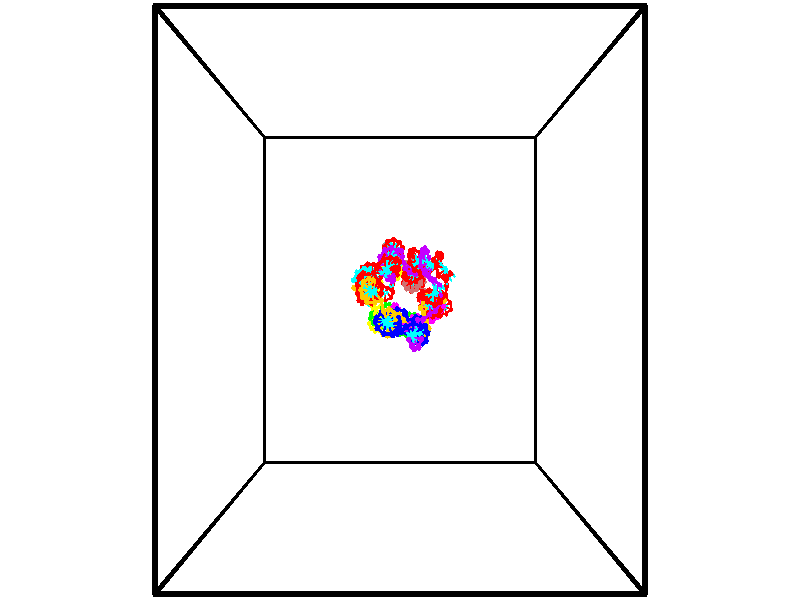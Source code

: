 // switches for output
#declare DRAW_BASES = 1; // possible values are 0, 1; only relevant for DNA ribbons
#declare DRAW_BASES_TYPE = 3; // possible values are 1, 2, 3; only relevant for DNA ribbons
#declare DRAW_FOG = 0; // set to 1 to enable fog

#include "colors.inc"

#include "transforms.inc"
background { rgb <1, 1, 1>}

#default {
   normal{
       ripples 0.25
       frequency 0.20
       turbulence 0.2
       lambda 5
   }
	finish {
		phong 0.1
		phong_size 40.
	}
}

// original window dimensions: 1024x640


// camera settings

camera {
	sky <-0, 1, 0>
	up <-0, 1, 0>
	right 1.6 * <1, 0, 0>
	location <18.5, 18.5, 82.5562>
	look_at <18.5, 18.5, 18.5>
	direction <0, 0, -64.0562>
	angle 67.0682
}


# declare cpy_camera_pos = <18.5, 18.5, 82.5562>;
# if (DRAW_FOG = 1)
fog {
	fog_type 2
	up vnormalize(cpy_camera_pos)
	color rgbt<1,1,1,0.3>
	distance 1e-5
	fog_alt 3e-3
	fog_offset 29.6
}
# end


// LIGHTS

# declare lum = 6;
global_settings {
	ambient_light rgb lum * <0.05, 0.05, 0.05>
	max_trace_level 15
}# declare cpy_direct_light_amount = 0.25;
light_source
{	1000 * <-1, -1, 1>,
	rgb lum * cpy_direct_light_amount
	parallel
}

light_source
{	1000 * <1, 1, -1>,
	rgb lum * cpy_direct_light_amount
	parallel
}

// strand 0

// nucleotide -1

// particle -1
sphere {
	<22.917345, 17.167526, -1.739431> 0.250000
	pigment { color rgbt <1,0,0,0> }
	no_shadow
}
cylinder {
	<22.689007, 17.214802, -1.414428>,  <22.552004, 17.243168, -1.219427>, 0.100000
	pigment { color rgbt <1,0,0,0> }
	no_shadow
}
cylinder {
	<22.689007, 17.214802, -1.414428>,  <22.917345, 17.167526, -1.739431>, 0.100000
	pigment { color rgbt <1,0,0,0> }
	no_shadow
}

// particle -1
sphere {
	<22.689007, 17.214802, -1.414428> 0.100000
	pigment { color rgbt <1,0,0,0> }
	no_shadow
}
sphere {
	0, 1
	scale<0.080000,0.200000,0.300000>
	matrix <-0.328215, 0.874231, -0.357763,
		-0.752601, -0.470904, -0.460261,
		-0.570847, 0.118189, 0.812506,
		22.517754, 17.250257, -1.170677>
	pigment { color rgbt <0,1,1,0> }
	no_shadow
}
cylinder {
	<22.242046, 17.159286, -1.902283>,  <22.917345, 17.167526, -1.739431>, 0.130000
	pigment { color rgbt <1,0,0,0> }
	no_shadow
}

// nucleotide -1

// particle -1
sphere {
	<22.242046, 17.159286, -1.902283> 0.250000
	pigment { color rgbt <1,0,0,0> }
	no_shadow
}
cylinder {
	<22.292519, 17.372066, -1.567355>,  <22.322802, 17.499735, -1.366397>, 0.100000
	pigment { color rgbt <1,0,0,0> }
	no_shadow
}
cylinder {
	<22.292519, 17.372066, -1.567355>,  <22.242046, 17.159286, -1.902283>, 0.100000
	pigment { color rgbt <1,0,0,0> }
	no_shadow
}

// particle -1
sphere {
	<22.292519, 17.372066, -1.567355> 0.100000
	pigment { color rgbt <1,0,0,0> }
	no_shadow
}
sphere {
	0, 1
	scale<0.080000,0.200000,0.300000>
	matrix <-0.456905, 0.780371, -0.426917,
		-0.880521, -0.328709, 0.341517,
		0.126179, 0.531950, 0.837322,
		22.330372, 17.531651, -1.316158>
	pigment { color rgbt <0,1,1,0> }
	no_shadow
}
cylinder {
	<21.557590, 17.330650, -1.535457>,  <22.242046, 17.159286, -1.902283>, 0.130000
	pigment { color rgbt <1,0,0,0> }
	no_shadow
}

// nucleotide -1

// particle -1
sphere {
	<21.557590, 17.330650, -1.535457> 0.250000
	pigment { color rgbt <1,0,0,0> }
	no_shadow
}
cylinder {
	<21.846985, 17.596695, -1.461491>,  <22.020620, 17.756323, -1.417110>, 0.100000
	pigment { color rgbt <1,0,0,0> }
	no_shadow
}
cylinder {
	<21.846985, 17.596695, -1.461491>,  <21.557590, 17.330650, -1.535457>, 0.100000
	pigment { color rgbt <1,0,0,0> }
	no_shadow
}

// particle -1
sphere {
	<21.846985, 17.596695, -1.461491> 0.100000
	pigment { color rgbt <1,0,0,0> }
	no_shadow
}
sphere {
	0, 1
	scale<0.080000,0.200000,0.300000>
	matrix <-0.590199, 0.734881, -0.334090,
		-0.358100, 0.132571, 0.924224,
		0.723485, 0.665113, 0.184917,
		22.064030, 17.796228, -1.406015>
	pigment { color rgbt <0,1,1,0> }
	no_shadow
}
cylinder {
	<21.293324, 17.858671, -1.082165>,  <21.557590, 17.330650, -1.535457>, 0.130000
	pigment { color rgbt <1,0,0,0> }
	no_shadow
}

// nucleotide -1

// particle -1
sphere {
	<21.293324, 17.858671, -1.082165> 0.250000
	pigment { color rgbt <1,0,0,0> }
	no_shadow
}
cylinder {
	<21.612095, 17.983685, -1.288941>,  <21.803358, 18.058693, -1.413007>, 0.100000
	pigment { color rgbt <1,0,0,0> }
	no_shadow
}
cylinder {
	<21.612095, 17.983685, -1.288941>,  <21.293324, 17.858671, -1.082165>, 0.100000
	pigment { color rgbt <1,0,0,0> }
	no_shadow
}

// particle -1
sphere {
	<21.612095, 17.983685, -1.288941> 0.100000
	pigment { color rgbt <1,0,0,0> }
	no_shadow
}
sphere {
	0, 1
	scale<0.080000,0.200000,0.300000>
	matrix <-0.433341, 0.891983, -0.128777,
		0.420855, 0.326637, 0.846280,
		0.796930, 0.312531, -0.516940,
		21.851173, 18.077444, -1.444023>
	pigment { color rgbt <0,1,1,0> }
	no_shadow
}
cylinder {
	<21.531219, 18.454710, -0.736960>,  <21.293324, 17.858671, -1.082165>, 0.130000
	pigment { color rgbt <1,0,0,0> }
	no_shadow
}

// nucleotide -1

// particle -1
sphere {
	<21.531219, 18.454710, -0.736960> 0.250000
	pigment { color rgbt <1,0,0,0> }
	no_shadow
}
cylinder {
	<21.635170, 18.440830, -1.122967>,  <21.697540, 18.432503, -1.354572>, 0.100000
	pigment { color rgbt <1,0,0,0> }
	no_shadow
}
cylinder {
	<21.635170, 18.440830, -1.122967>,  <21.531219, 18.454710, -0.736960>, 0.100000
	pigment { color rgbt <1,0,0,0> }
	no_shadow
}

// particle -1
sphere {
	<21.635170, 18.440830, -1.122967> 0.100000
	pigment { color rgbt <1,0,0,0> }
	no_shadow
}
sphere {
	0, 1
	scale<0.080000,0.200000,0.300000>
	matrix <-0.334988, 0.934054, -0.123798,
		0.905676, 0.355441, 0.231113,
		0.259875, -0.034701, -0.965019,
		21.713133, 18.430420, -1.412473>
	pigment { color rgbt <0,1,1,0> }
	no_shadow
}
cylinder {
	<22.181547, 18.191183, -0.718422>,  <21.531219, 18.454710, -0.736960>, 0.130000
	pigment { color rgbt <1,0,0,0> }
	no_shadow
}

// nucleotide -1

// particle -1
sphere {
	<22.181547, 18.191183, -0.718422> 0.250000
	pigment { color rgbt <1,0,0,0> }
	no_shadow
}
cylinder {
	<22.200249, 17.802090, -0.627555>,  <22.211470, 17.568634, -0.573035>, 0.100000
	pigment { color rgbt <1,0,0,0> }
	no_shadow
}
cylinder {
	<22.200249, 17.802090, -0.627555>,  <22.181547, 18.191183, -0.718422>, 0.100000
	pigment { color rgbt <1,0,0,0> }
	no_shadow
}

// particle -1
sphere {
	<22.200249, 17.802090, -0.627555> 0.100000
	pigment { color rgbt <1,0,0,0> }
	no_shadow
}
sphere {
	0, 1
	scale<0.080000,0.200000,0.300000>
	matrix <0.747480, 0.184930, 0.638024,
		-0.662637, 0.139971, 0.735745,
		0.046756, -0.972733, 0.227167,
		22.214275, 17.510269, -0.559405>
	pigment { color rgbt <0,1,1,0> }
	no_shadow
}
cylinder {
	<22.243361, 18.160690, -0.004697>,  <22.181547, 18.191183, -0.718422>, 0.130000
	pigment { color rgbt <1,0,0,0> }
	no_shadow
}

// nucleotide -1

// particle -1
sphere {
	<22.243361, 18.160690, -0.004697> 0.250000
	pigment { color rgbt <1,0,0,0> }
	no_shadow
}
cylinder {
	<22.416077, 17.825272, -0.137599>,  <22.519707, 17.624020, -0.217339>, 0.100000
	pigment { color rgbt <1,0,0,0> }
	no_shadow
}
cylinder {
	<22.416077, 17.825272, -0.137599>,  <22.243361, 18.160690, -0.004697>, 0.100000
	pigment { color rgbt <1,0,0,0> }
	no_shadow
}

// particle -1
sphere {
	<22.416077, 17.825272, -0.137599> 0.100000
	pigment { color rgbt <1,0,0,0> }
	no_shadow
}
sphere {
	0, 1
	scale<0.080000,0.200000,0.300000>
	matrix <0.642309, 0.027250, 0.765961,
		-0.633241, -0.544146, 0.550373,
		0.431792, -0.838548, -0.332254,
		22.545614, 17.573708, -0.237275>
	pigment { color rgbt <0,1,1,0> }
	no_shadow
}
cylinder {
	<22.180902, 17.630903, 0.582878>,  <22.243361, 18.160690, -0.004697>, 0.130000
	pigment { color rgbt <1,0,0,0> }
	no_shadow
}

// nucleotide -1

// particle -1
sphere {
	<22.180902, 17.630903, 0.582878> 0.250000
	pigment { color rgbt <1,0,0,0> }
	no_shadow
}
cylinder {
	<22.518333, 17.595184, 0.371065>,  <22.720791, 17.573753, 0.243977>, 0.100000
	pigment { color rgbt <1,0,0,0> }
	no_shadow
}
cylinder {
	<22.518333, 17.595184, 0.371065>,  <22.180902, 17.630903, 0.582878>, 0.100000
	pigment { color rgbt <1,0,0,0> }
	no_shadow
}

// particle -1
sphere {
	<22.518333, 17.595184, 0.371065> 0.100000
	pigment { color rgbt <1,0,0,0> }
	no_shadow
}
sphere {
	0, 1
	scale<0.080000,0.200000,0.300000>
	matrix <0.529129, -0.030096, 0.848007,
		-0.091663, -0.995550, 0.021862,
		0.843575, -0.089299, -0.529533,
		22.771406, 17.568396, 0.212205>
	pigment { color rgbt <0,1,1,0> }
	no_shadow
}
cylinder {
	<22.669420, 17.044489, 0.881736>,  <22.180902, 17.630903, 0.582878>, 0.130000
	pigment { color rgbt <1,0,0,0> }
	no_shadow
}

// nucleotide -1

// particle -1
sphere {
	<22.669420, 17.044489, 0.881736> 0.250000
	pigment { color rgbt <1,0,0,0> }
	no_shadow
}
cylinder {
	<22.845673, 17.354240, 0.700105>,  <22.951424, 17.540091, 0.591127>, 0.100000
	pigment { color rgbt <1,0,0,0> }
	no_shadow
}
cylinder {
	<22.845673, 17.354240, 0.700105>,  <22.669420, 17.044489, 0.881736>, 0.100000
	pigment { color rgbt <1,0,0,0> }
	no_shadow
}

// particle -1
sphere {
	<22.845673, 17.354240, 0.700105> 0.100000
	pigment { color rgbt <1,0,0,0> }
	no_shadow
}
sphere {
	0, 1
	scale<0.080000,0.200000,0.300000>
	matrix <0.561516, 0.156893, 0.812456,
		0.700389, -0.612964, -0.365693,
		0.440631, 0.774377, -0.454075,
		22.977861, 17.586554, 0.563883>
	pigment { color rgbt <0,1,1,0> }
	no_shadow
}
cylinder {
	<23.407185, 17.100689, 0.834500>,  <22.669420, 17.044489, 0.881736>, 0.130000
	pigment { color rgbt <1,0,0,0> }
	no_shadow
}

// nucleotide -1

// particle -1
sphere {
	<23.407185, 17.100689, 0.834500> 0.250000
	pigment { color rgbt <1,0,0,0> }
	no_shadow
}
cylinder {
	<23.234051, 17.459087, 0.874188>,  <23.130171, 17.674126, 0.898001>, 0.100000
	pigment { color rgbt <1,0,0,0> }
	no_shadow
}
cylinder {
	<23.234051, 17.459087, 0.874188>,  <23.407185, 17.100689, 0.834500>, 0.100000
	pigment { color rgbt <1,0,0,0> }
	no_shadow
}

// particle -1
sphere {
	<23.234051, 17.459087, 0.874188> 0.100000
	pigment { color rgbt <1,0,0,0> }
	no_shadow
}
sphere {
	0, 1
	scale<0.080000,0.200000,0.300000>
	matrix <0.351067, 0.066163, 0.934010,
		0.830305, 0.439104, -0.343192,
		-0.432834, 0.895997, 0.099220,
		23.104200, 17.727886, 0.903954>
	pigment { color rgbt <0,1,1,0> }
	no_shadow
}
cylinder {
	<23.814413, 17.786934, 0.864108>,  <23.407185, 17.100689, 0.834500>, 0.130000
	pigment { color rgbt <1,0,0,0> }
	no_shadow
}

// nucleotide -1

// particle -1
sphere {
	<23.814413, 17.786934, 0.864108> 0.250000
	pigment { color rgbt <1,0,0,0> }
	no_shadow
}
cylinder {
	<23.477821, 17.779648, 1.080101>,  <23.275866, 17.775276, 1.209697>, 0.100000
	pigment { color rgbt <1,0,0,0> }
	no_shadow
}
cylinder {
	<23.477821, 17.779648, 1.080101>,  <23.814413, 17.786934, 0.864108>, 0.100000
	pigment { color rgbt <1,0,0,0> }
	no_shadow
}

// particle -1
sphere {
	<23.477821, 17.779648, 1.080101> 0.100000
	pigment { color rgbt <1,0,0,0> }
	no_shadow
}
sphere {
	0, 1
	scale<0.080000,0.200000,0.300000>
	matrix <0.537346, 0.075981, 0.839933,
		-0.056326, 0.996943, -0.054150,
		-0.841479, -0.018213, 0.539982,
		23.225378, 17.774183, 1.242095>
	pigment { color rgbt <0,1,1,0> }
	no_shadow
}
cylinder {
	<23.840513, 18.311064, 1.319431>,  <23.814413, 17.786934, 0.864108>, 0.130000
	pigment { color rgbt <1,0,0,0> }
	no_shadow
}

// nucleotide -1

// particle -1
sphere {
	<23.840513, 18.311064, 1.319431> 0.250000
	pigment { color rgbt <1,0,0,0> }
	no_shadow
}
cylinder {
	<23.593658, 18.039139, 1.477922>,  <23.445545, 17.875984, 1.573017>, 0.100000
	pigment { color rgbt <1,0,0,0> }
	no_shadow
}
cylinder {
	<23.593658, 18.039139, 1.477922>,  <23.840513, 18.311064, 1.319431>, 0.100000
	pigment { color rgbt <1,0,0,0> }
	no_shadow
}

// particle -1
sphere {
	<23.593658, 18.039139, 1.477922> 0.100000
	pigment { color rgbt <1,0,0,0> }
	no_shadow
}
sphere {
	0, 1
	scale<0.080000,0.200000,0.300000>
	matrix <0.627789, -0.121821, 0.768792,
		-0.474365, 0.723199, 0.501958,
		-0.617138, -0.679811, 0.396228,
		23.408518, 17.835196, 1.596791>
	pigment { color rgbt <0,1,1,0> }
	no_shadow
}
cylinder {
	<23.708412, 18.478991, 1.980413>,  <23.840513, 18.311064, 1.319431>, 0.130000
	pigment { color rgbt <1,0,0,0> }
	no_shadow
}

// nucleotide -1

// particle -1
sphere {
	<23.708412, 18.478991, 1.980413> 0.250000
	pigment { color rgbt <1,0,0,0> }
	no_shadow
}
cylinder {
	<23.684689, 18.080128, 1.961820>,  <23.670454, 17.840811, 1.950664>, 0.100000
	pigment { color rgbt <1,0,0,0> }
	no_shadow
}
cylinder {
	<23.684689, 18.080128, 1.961820>,  <23.708412, 18.478991, 1.980413>, 0.100000
	pigment { color rgbt <1,0,0,0> }
	no_shadow
}

// particle -1
sphere {
	<23.684689, 18.080128, 1.961820> 0.100000
	pigment { color rgbt <1,0,0,0> }
	no_shadow
}
sphere {
	0, 1
	scale<0.080000,0.200000,0.300000>
	matrix <0.560717, -0.071803, 0.824889,
		-0.825881, 0.022862, 0.563381,
		-0.059311, -0.997157, -0.046482,
		23.666895, 17.780981, 1.947875>
	pigment { color rgbt <0,1,1,0> }
	no_shadow
}
cylinder {
	<23.755922, 18.262724, 2.640006>,  <23.708412, 18.478991, 1.980413>, 0.130000
	pigment { color rgbt <1,0,0,0> }
	no_shadow
}

// nucleotide -1

// particle -1
sphere {
	<23.755922, 18.262724, 2.640006> 0.250000
	pigment { color rgbt <1,0,0,0> }
	no_shadow
}
cylinder {
	<23.884693, 17.956593, 2.417067>,  <23.961956, 17.772915, 2.283303>, 0.100000
	pigment { color rgbt <1,0,0,0> }
	no_shadow
}
cylinder {
	<23.884693, 17.956593, 2.417067>,  <23.755922, 18.262724, 2.640006>, 0.100000
	pigment { color rgbt <1,0,0,0> }
	no_shadow
}

// particle -1
sphere {
	<23.884693, 17.956593, 2.417067> 0.100000
	pigment { color rgbt <1,0,0,0> }
	no_shadow
}
sphere {
	0, 1
	scale<0.080000,0.200000,0.300000>
	matrix <0.679926, -0.222766, 0.698624,
		-0.658834, -0.603862, 0.448652,
		0.321928, -0.765328, -0.557347,
		23.981272, 17.726994, 2.249863>
	pigment { color rgbt <0,1,1,0> }
	no_shadow
}
cylinder {
	<23.559095, 17.601049, 2.902921>,  <23.755922, 18.262724, 2.640006>, 0.130000
	pigment { color rgbt <1,0,0,0> }
	no_shadow
}

// nucleotide -1

// particle -1
sphere {
	<23.559095, 17.601049, 2.902921> 0.250000
	pigment { color rgbt <1,0,0,0> }
	no_shadow
}
cylinder {
	<23.897648, 17.616131, 2.690426>,  <24.100780, 17.625179, 2.562929>, 0.100000
	pigment { color rgbt <1,0,0,0> }
	no_shadow
}
cylinder {
	<23.897648, 17.616131, 2.690426>,  <23.559095, 17.601049, 2.902921>, 0.100000
	pigment { color rgbt <1,0,0,0> }
	no_shadow
}

// particle -1
sphere {
	<23.897648, 17.616131, 2.690426> 0.100000
	pigment { color rgbt <1,0,0,0> }
	no_shadow
}
sphere {
	0, 1
	scale<0.080000,0.200000,0.300000>
	matrix <0.532232, -0.095620, 0.841181,
		-0.019077, -0.994704, -0.101001,
		0.846383, 0.037709, -0.531237,
		24.151564, 17.627443, 2.531055>
	pigment { color rgbt <0,1,1,0> }
	no_shadow
}
cylinder {
	<24.033424, 17.024282, 3.000719>,  <23.559095, 17.601049, 2.902921>, 0.130000
	pigment { color rgbt <1,0,0,0> }
	no_shadow
}

// nucleotide -1

// particle -1
sphere {
	<24.033424, 17.024282, 3.000719> 0.250000
	pigment { color rgbt <1,0,0,0> }
	no_shadow
}
cylinder {
	<24.246056, 17.355980, 2.931688>,  <24.373634, 17.554998, 2.890270>, 0.100000
	pigment { color rgbt <1,0,0,0> }
	no_shadow
}
cylinder {
	<24.246056, 17.355980, 2.931688>,  <24.033424, 17.024282, 3.000719>, 0.100000
	pigment { color rgbt <1,0,0,0> }
	no_shadow
}

// particle -1
sphere {
	<24.246056, 17.355980, 2.931688> 0.100000
	pigment { color rgbt <1,0,0,0> }
	no_shadow
}
sphere {
	0, 1
	scale<0.080000,0.200000,0.300000>
	matrix <0.185874, 0.084577, 0.978927,
		0.826364, -0.552453, -0.109175,
		0.531577, 0.829242, -0.172578,
		24.405529, 17.604753, 2.879915>
	pigment { color rgbt <0,1,1,0> }
	no_shadow
}
cylinder {
	<24.568567, 16.945118, 3.404454>,  <24.033424, 17.024282, 3.000719>, 0.130000
	pigment { color rgbt <1,0,0,0> }
	no_shadow
}

// nucleotide -1

// particle -1
sphere {
	<24.568567, 16.945118, 3.404454> 0.250000
	pigment { color rgbt <1,0,0,0> }
	no_shadow
}
cylinder {
	<24.497284, 17.332954, 3.337361>,  <24.454514, 17.565657, 3.297104>, 0.100000
	pigment { color rgbt <1,0,0,0> }
	no_shadow
}
cylinder {
	<24.497284, 17.332954, 3.337361>,  <24.568567, 16.945118, 3.404454>, 0.100000
	pigment { color rgbt <1,0,0,0> }
	no_shadow
}

// particle -1
sphere {
	<24.497284, 17.332954, 3.337361> 0.100000
	pigment { color rgbt <1,0,0,0> }
	no_shadow
}
sphere {
	0, 1
	scale<0.080000,0.200000,0.300000>
	matrix <0.101861, 0.187725, 0.976926,
		0.978706, 0.157012, -0.132218,
		-0.178209, 0.969591, -0.167735,
		24.443821, 17.623831, 3.287040>
	pigment { color rgbt <0,1,1,0> }
	no_shadow
}
cylinder {
	<25.142387, 17.480278, 3.721791>,  <24.568567, 16.945118, 3.404454>, 0.130000
	pigment { color rgbt <1,0,0,0> }
	no_shadow
}

// nucleotide -1

// particle -1
sphere {
	<25.142387, 17.480278, 3.721791> 0.250000
	pigment { color rgbt <1,0,0,0> }
	no_shadow
}
cylinder {
	<24.765362, 17.613869, 3.723983>,  <24.539146, 17.694023, 3.725297>, 0.100000
	pigment { color rgbt <1,0,0,0> }
	no_shadow
}
cylinder {
	<24.765362, 17.613869, 3.723983>,  <25.142387, 17.480278, 3.721791>, 0.100000
	pigment { color rgbt <1,0,0,0> }
	no_shadow
}

// particle -1
sphere {
	<24.765362, 17.613869, 3.723983> 0.100000
	pigment { color rgbt <1,0,0,0> }
	no_shadow
}
sphere {
	0, 1
	scale<0.080000,0.200000,0.300000>
	matrix <0.090277, 0.238922, 0.966833,
		0.321593, 0.911797, -0.255350,
		-0.942565, 0.333979, 0.005479,
		24.482592, 17.714062, 3.725626>
	pigment { color rgbt <0,1,1,0> }
	no_shadow
}
cylinder {
	<25.056749, 18.234442, 3.967882>,  <25.142387, 17.480278, 3.721791>, 0.130000
	pigment { color rgbt <1,0,0,0> }
	no_shadow
}

// nucleotide -1

// particle -1
sphere {
	<25.056749, 18.234442, 3.967882> 0.250000
	pigment { color rgbt <1,0,0,0> }
	no_shadow
}
cylinder {
	<24.710983, 18.053886, 4.056458>,  <24.503523, 17.945553, 4.109604>, 0.100000
	pigment { color rgbt <1,0,0,0> }
	no_shadow
}
cylinder {
	<24.710983, 18.053886, 4.056458>,  <25.056749, 18.234442, 3.967882>, 0.100000
	pigment { color rgbt <1,0,0,0> }
	no_shadow
}

// particle -1
sphere {
	<24.710983, 18.053886, 4.056458> 0.100000
	pigment { color rgbt <1,0,0,0> }
	no_shadow
}
sphere {
	0, 1
	scale<0.080000,0.200000,0.300000>
	matrix <-0.108962, 0.598153, 0.793940,
		-0.490829, 0.662165, -0.566237,
		-0.864415, -0.451387, 0.221440,
		24.451658, 17.918470, 4.122890>
	pigment { color rgbt <0,1,1,0> }
	no_shadow
}
cylinder {
	<24.495152, 18.752783, 4.028286>,  <25.056749, 18.234442, 3.967882>, 0.130000
	pigment { color rgbt <1,0,0,0> }
	no_shadow
}

// nucleotide -1

// particle -1
sphere {
	<24.495152, 18.752783, 4.028286> 0.250000
	pigment { color rgbt <1,0,0,0> }
	no_shadow
}
cylinder {
	<24.389610, 18.430386, 4.240232>,  <24.326286, 18.236948, 4.367399>, 0.100000
	pigment { color rgbt <1,0,0,0> }
	no_shadow
}
cylinder {
	<24.389610, 18.430386, 4.240232>,  <24.495152, 18.752783, 4.028286>, 0.100000
	pigment { color rgbt <1,0,0,0> }
	no_shadow
}

// particle -1
sphere {
	<24.389610, 18.430386, 4.240232> 0.100000
	pigment { color rgbt <1,0,0,0> }
	no_shadow
}
sphere {
	0, 1
	scale<0.080000,0.200000,0.300000>
	matrix <-0.341918, 0.591815, 0.729964,
		-0.901928, 0.011432, -0.431735,
		-0.263852, -0.805993, 0.529866,
		24.310455, 18.188587, 4.399191>
	pigment { color rgbt <0,1,1,0> }
	no_shadow
}
cylinder {
	<24.301931, 18.973965, 4.664013>,  <24.495152, 18.752783, 4.028286>, 0.130000
	pigment { color rgbt <1,0,0,0> }
	no_shadow
}

// nucleotide -1

// particle -1
sphere {
	<24.301931, 18.973965, 4.664013> 0.250000
	pigment { color rgbt <1,0,0,0> }
	no_shadow
}
cylinder {
	<24.171459, 18.601952, 4.731713>,  <24.093176, 18.378744, 4.772334>, 0.100000
	pigment { color rgbt <1,0,0,0> }
	no_shadow
}
cylinder {
	<24.171459, 18.601952, 4.731713>,  <24.301931, 18.973965, 4.664013>, 0.100000
	pigment { color rgbt <1,0,0,0> }
	no_shadow
}

// particle -1
sphere {
	<24.171459, 18.601952, 4.731713> 0.100000
	pigment { color rgbt <1,0,0,0> }
	no_shadow
}
sphere {
	0, 1
	scale<0.080000,0.200000,0.300000>
	matrix <-0.492102, 0.319927, 0.809618,
		-0.807119, 0.180793, -0.562025,
		-0.326181, -0.930032, 0.169251,
		24.073605, 18.322943, 4.782488>
	pigment { color rgbt <0,1,1,0> }
	no_shadow
}
cylinder {
	<23.554411, 19.006617, 4.809312>,  <24.301931, 18.973965, 4.664013>, 0.130000
	pigment { color rgbt <1,0,0,0> }
	no_shadow
}

// nucleotide -1

// particle -1
sphere {
	<23.554411, 19.006617, 4.809312> 0.250000
	pigment { color rgbt <1,0,0,0> }
	no_shadow
}
cylinder {
	<23.697475, 18.669151, 4.969467>,  <23.783314, 18.466673, 5.065560>, 0.100000
	pigment { color rgbt <1,0,0,0> }
	no_shadow
}
cylinder {
	<23.697475, 18.669151, 4.969467>,  <23.554411, 19.006617, 4.809312>, 0.100000
	pigment { color rgbt <1,0,0,0> }
	no_shadow
}

// particle -1
sphere {
	<23.697475, 18.669151, 4.969467> 0.100000
	pigment { color rgbt <1,0,0,0> }
	no_shadow
}
sphere {
	0, 1
	scale<0.080000,0.200000,0.300000>
	matrix <-0.678947, 0.059457, 0.731776,
		-0.641179, -0.533569, -0.551537,
		0.357660, -0.843664, 0.400388,
		23.804773, 18.416052, 5.089583>
	pigment { color rgbt <0,1,1,0> }
	no_shadow
}
cylinder {
	<23.043730, 18.425850, 4.828635>,  <23.554411, 19.006617, 4.809312>, 0.130000
	pigment { color rgbt <1,0,0,0> }
	no_shadow
}

// nucleotide -1

// particle -1
sphere {
	<23.043730, 18.425850, 4.828635> 0.250000
	pigment { color rgbt <1,0,0,0> }
	no_shadow
}
cylinder {
	<23.297550, 18.405209, 5.137097>,  <23.449842, 18.392824, 5.322175>, 0.100000
	pigment { color rgbt <1,0,0,0> }
	no_shadow
}
cylinder {
	<23.297550, 18.405209, 5.137097>,  <23.043730, 18.425850, 4.828635>, 0.100000
	pigment { color rgbt <1,0,0,0> }
	no_shadow
}

// particle -1
sphere {
	<23.297550, 18.405209, 5.137097> 0.100000
	pigment { color rgbt <1,0,0,0> }
	no_shadow
}
sphere {
	0, 1
	scale<0.080000,0.200000,0.300000>
	matrix <-0.762507, 0.121130, 0.635540,
		-0.126204, -0.991295, 0.037518,
		0.634552, -0.051600, 0.771156,
		23.487915, 18.389729, 5.368444>
	pigment { color rgbt <0,1,1,0> }
	no_shadow
}
cylinder {
	<22.876123, 17.820284, 5.276914>,  <23.043730, 18.425850, 4.828635>, 0.130000
	pigment { color rgbt <1,0,0,0> }
	no_shadow
}

// nucleotide -1

// particle -1
sphere {
	<22.876123, 17.820284, 5.276914> 0.250000
	pigment { color rgbt <1,0,0,0> }
	no_shadow
}
cylinder {
	<23.016094, 18.150631, 5.453772>,  <23.100077, 18.348839, 5.559886>, 0.100000
	pigment { color rgbt <1,0,0,0> }
	no_shadow
}
cylinder {
	<23.016094, 18.150631, 5.453772>,  <22.876123, 17.820284, 5.276914>, 0.100000
	pigment { color rgbt <1,0,0,0> }
	no_shadow
}

// particle -1
sphere {
	<23.016094, 18.150631, 5.453772> 0.100000
	pigment { color rgbt <1,0,0,0> }
	no_shadow
}
sphere {
	0, 1
	scale<0.080000,0.200000,0.300000>
	matrix <-0.780823, -0.003629, 0.624742,
		0.517560, -0.563849, 0.643588,
		0.349925, 0.825870, 0.442144,
		23.121071, 18.398392, 5.586415>
	pigment { color rgbt <0,1,1,0> }
	no_shadow
}
cylinder {
	<22.813213, 17.734596, 6.062678>,  <22.876123, 17.820284, 5.276914>, 0.130000
	pigment { color rgbt <1,0,0,0> }
	no_shadow
}

// nucleotide -1

// particle -1
sphere {
	<22.813213, 17.734596, 6.062678> 0.250000
	pigment { color rgbt <1,0,0,0> }
	no_shadow
}
cylinder {
	<22.858406, 18.128422, 6.009210>,  <22.885521, 18.364717, 5.977129>, 0.100000
	pigment { color rgbt <1,0,0,0> }
	no_shadow
}
cylinder {
	<22.858406, 18.128422, 6.009210>,  <22.813213, 17.734596, 6.062678>, 0.100000
	pigment { color rgbt <1,0,0,0> }
	no_shadow
}

// particle -1
sphere {
	<22.858406, 18.128422, 6.009210> 0.100000
	pigment { color rgbt <1,0,0,0> }
	no_shadow
}
sphere {
	0, 1
	scale<0.080000,0.200000,0.300000>
	matrix <-0.728950, 0.173554, 0.662201,
		0.675179, 0.022625, 0.737307,
		0.112981, 0.984564, -0.133673,
		22.892300, 18.423792, 5.969108>
	pigment { color rgbt <0,1,1,0> }
	no_shadow
}
cylinder {
	<22.971491, 18.094067, 6.751797>,  <22.813213, 17.734596, 6.062678>, 0.130000
	pigment { color rgbt <1,0,0,0> }
	no_shadow
}

// nucleotide -1

// particle -1
sphere {
	<22.971491, 18.094067, 6.751797> 0.250000
	pigment { color rgbt <1,0,0,0> }
	no_shadow
}
cylinder {
	<22.794250, 18.256718, 6.432218>,  <22.687906, 18.354307, 6.240470>, 0.100000
	pigment { color rgbt <1,0,0,0> }
	no_shadow
}
cylinder {
	<22.794250, 18.256718, 6.432218>,  <22.971491, 18.094067, 6.751797>, 0.100000
	pigment { color rgbt <1,0,0,0> }
	no_shadow
}

// particle -1
sphere {
	<22.794250, 18.256718, 6.432218> 0.100000
	pigment { color rgbt <1,0,0,0> }
	no_shadow
}
sphere {
	0, 1
	scale<0.080000,0.200000,0.300000>
	matrix <-0.887500, -0.073194, 0.454958,
		0.126519, 0.910658, 0.393313,
		-0.443100, 0.406626, -0.798948,
		22.661320, 18.378706, 6.192533>
	pigment { color rgbt <0,1,1,0> }
	no_shadow
}
cylinder {
	<22.477148, 18.426565, 7.058385>,  <22.971491, 18.094067, 6.751797>, 0.130000
	pigment { color rgbt <1,0,0,0> }
	no_shadow
}

// nucleotide -1

// particle -1
sphere {
	<22.477148, 18.426565, 7.058385> 0.250000
	pigment { color rgbt <1,0,0,0> }
	no_shadow
}
cylinder {
	<22.342831, 18.378864, 6.684643>,  <22.262239, 18.350245, 6.460397>, 0.100000
	pigment { color rgbt <1,0,0,0> }
	no_shadow
}
cylinder {
	<22.342831, 18.378864, 6.684643>,  <22.477148, 18.426565, 7.058385>, 0.100000
	pigment { color rgbt <1,0,0,0> }
	no_shadow
}

// particle -1
sphere {
	<22.342831, 18.378864, 6.684643> 0.100000
	pigment { color rgbt <1,0,0,0> }
	no_shadow
}
sphere {
	0, 1
	scale<0.080000,0.200000,0.300000>
	matrix <-0.940172, 0.103106, 0.324725,
		0.057614, 0.987496, -0.146740,
		-0.335795, -0.119252, -0.934356,
		22.242092, 18.343088, 6.404336>
	pigment { color rgbt <0,1,1,0> }
	no_shadow
}
cylinder {
	<21.807674, 18.178429, 7.173072>,  <22.477148, 18.426565, 7.058385>, 0.130000
	pigment { color rgbt <1,0,0,0> }
	no_shadow
}

// nucleotide -1

// particle -1
sphere {
	<21.807674, 18.178429, 7.173072> 0.250000
	pigment { color rgbt <1,0,0,0> }
	no_shadow
}
cylinder {
	<21.513359, 18.387959, 7.001386>,  <21.336769, 18.513676, 6.898374>, 0.100000
	pigment { color rgbt <1,0,0,0> }
	no_shadow
}
cylinder {
	<21.513359, 18.387959, 7.001386>,  <21.807674, 18.178429, 7.173072>, 0.100000
	pigment { color rgbt <1,0,0,0> }
	no_shadow
}

// particle -1
sphere {
	<21.513359, 18.387959, 7.001386> 0.100000
	pigment { color rgbt <1,0,0,0> }
	no_shadow
}
sphere {
	0, 1
	scale<0.080000,0.200000,0.300000>
	matrix <-0.454563, 0.087788, 0.886378,
		0.501985, 0.847292, 0.173517,
		-0.735788, 0.523823, -0.429216,
		21.292624, 18.545105, 6.872621>
	pigment { color rgbt <0,1,1,0> }
	no_shadow
}
cylinder {
	<21.641321, 18.704060, 7.641957>,  <21.807674, 18.178429, 7.173072>, 0.130000
	pigment { color rgbt <1,0,0,0> }
	no_shadow
}

// nucleotide -1

// particle -1
sphere {
	<21.641321, 18.704060, 7.641957> 0.250000
	pigment { color rgbt <1,0,0,0> }
	no_shadow
}
cylinder {
	<21.307835, 18.680332, 7.422357>,  <21.107742, 18.666096, 7.290596>, 0.100000
	pigment { color rgbt <1,0,0,0> }
	no_shadow
}
cylinder {
	<21.307835, 18.680332, 7.422357>,  <21.641321, 18.704060, 7.641957>, 0.100000
	pigment { color rgbt <1,0,0,0> }
	no_shadow
}

// particle -1
sphere {
	<21.307835, 18.680332, 7.422357> 0.100000
	pigment { color rgbt <1,0,0,0> }
	no_shadow
}
sphere {
	0, 1
	scale<0.080000,0.200000,0.300000>
	matrix <-0.547216, 0.221986, 0.807018,
		0.073999, 0.973244, -0.217534,
		-0.833714, -0.059319, -0.549001,
		21.057720, 18.662537, 7.257657>
	pigment { color rgbt <0,1,1,0> }
	no_shadow
}
cylinder {
	<21.757824, 19.006380, 8.330947>,  <21.641321, 18.704060, 7.641957>, 0.130000
	pigment { color rgbt <1,0,0,0> }
	no_shadow
}

// nucleotide -1

// particle -1
sphere {
	<21.757824, 19.006380, 8.330947> 0.250000
	pigment { color rgbt <1,0,0,0> }
	no_shadow
}
cylinder {
	<21.586067, 18.645947, 8.355166>,  <21.483013, 18.429686, 8.369699>, 0.100000
	pigment { color rgbt <1,0,0,0> }
	no_shadow
}
cylinder {
	<21.586067, 18.645947, 8.355166>,  <21.757824, 19.006380, 8.330947>, 0.100000
	pigment { color rgbt <1,0,0,0> }
	no_shadow
}

// particle -1
sphere {
	<21.586067, 18.645947, 8.355166> 0.100000
	pigment { color rgbt <1,0,0,0> }
	no_shadow
}
sphere {
	0, 1
	scale<0.080000,0.200000,0.300000>
	matrix <-0.306211, 0.208335, 0.928887,
		-0.849621, 0.380317, -0.365380,
		-0.429393, -0.901086, 0.060549,
		21.457249, 18.375620, 8.373331>
	pigment { color rgbt <0,1,1,0> }
	no_shadow
}
cylinder {
	<20.993677, 19.079494, 8.645636>,  <21.757824, 19.006380, 8.330947>, 0.130000
	pigment { color rgbt <1,0,0,0> }
	no_shadow
}

// nucleotide -1

// particle -1
sphere {
	<20.993677, 19.079494, 8.645636> 0.250000
	pigment { color rgbt <1,0,0,0> }
	no_shadow
}
cylinder {
	<21.169930, 18.725250, 8.704345>,  <21.275681, 18.512705, 8.739570>, 0.100000
	pigment { color rgbt <1,0,0,0> }
	no_shadow
}
cylinder {
	<21.169930, 18.725250, 8.704345>,  <20.993677, 19.079494, 8.645636>, 0.100000
	pigment { color rgbt <1,0,0,0> }
	no_shadow
}

// particle -1
sphere {
	<21.169930, 18.725250, 8.704345> 0.100000
	pigment { color rgbt <1,0,0,0> }
	no_shadow
}
sphere {
	0, 1
	scale<0.080000,0.200000,0.300000>
	matrix <-0.071047, 0.128583, 0.989151,
		-0.894872, -0.446278, -0.006262,
		0.440631, -0.885608, 0.146772,
		21.302118, 18.459568, 8.748376>
	pigment { color rgbt <0,1,1,0> }
	no_shadow
}
cylinder {
	<20.742136, 18.744228, 9.181613>,  <20.993677, 19.079494, 8.645636>, 0.130000
	pigment { color rgbt <1,0,0,0> }
	no_shadow
}

// nucleotide -1

// particle -1
sphere {
	<20.742136, 18.744228, 9.181613> 0.250000
	pigment { color rgbt <1,0,0,0> }
	no_shadow
}
cylinder {
	<21.108810, 18.586590, 9.155165>,  <21.328815, 18.492006, 9.139296>, 0.100000
	pigment { color rgbt <1,0,0,0> }
	no_shadow
}
cylinder {
	<21.108810, 18.586590, 9.155165>,  <20.742136, 18.744228, 9.181613>, 0.100000
	pigment { color rgbt <1,0,0,0> }
	no_shadow
}

// particle -1
sphere {
	<21.108810, 18.586590, 9.155165> 0.100000
	pigment { color rgbt <1,0,0,0> }
	no_shadow
}
sphere {
	0, 1
	scale<0.080000,0.200000,0.300000>
	matrix <0.124517, 0.124474, 0.984379,
		-0.379708, -0.910602, 0.163175,
		0.916688, -0.394095, -0.066121,
		21.383818, 18.468361, 9.135328>
	pigment { color rgbt <0,1,1,0> }
	no_shadow
}
cylinder {
	<20.766401, 18.508142, 9.885578>,  <20.742136, 18.744228, 9.181613>, 0.130000
	pigment { color rgbt <1,0,0,0> }
	no_shadow
}

// nucleotide -1

// particle -1
sphere {
	<20.766401, 18.508142, 9.885578> 0.250000
	pigment { color rgbt <1,0,0,0> }
	no_shadow
}
cylinder {
	<21.137592, 18.482319, 9.738780>,  <21.360308, 18.466825, 9.650702>, 0.100000
	pigment { color rgbt <1,0,0,0> }
	no_shadow
}
cylinder {
	<21.137592, 18.482319, 9.738780>,  <20.766401, 18.508142, 9.885578>, 0.100000
	pigment { color rgbt <1,0,0,0> }
	no_shadow
}

// particle -1
sphere {
	<21.137592, 18.482319, 9.738780> 0.100000
	pigment { color rgbt <1,0,0,0> }
	no_shadow
}
sphere {
	0, 1
	scale<0.080000,0.200000,0.300000>
	matrix <0.372485, 0.188198, 0.908755,
		0.010398, -0.980007, 0.198691,
		0.927980, -0.064560, -0.366995,
		21.415987, 18.462952, 9.628681>
	pigment { color rgbt <0,1,1,0> }
	no_shadow
}
cylinder {
	<21.183868, 17.937569, 10.193328>,  <20.766401, 18.508142, 9.885578>, 0.130000
	pigment { color rgbt <1,0,0,0> }
	no_shadow
}

// nucleotide -1

// particle -1
sphere {
	<21.183868, 17.937569, 10.193328> 0.250000
	pigment { color rgbt <1,0,0,0> }
	no_shadow
}
cylinder {
	<21.391438, 18.266811, 10.101052>,  <21.515980, 18.464357, 10.045687>, 0.100000
	pigment { color rgbt <1,0,0,0> }
	no_shadow
}
cylinder {
	<21.391438, 18.266811, 10.101052>,  <21.183868, 17.937569, 10.193328>, 0.100000
	pigment { color rgbt <1,0,0,0> }
	no_shadow
}

// particle -1
sphere {
	<21.391438, 18.266811, 10.101052> 0.100000
	pigment { color rgbt <1,0,0,0> }
	no_shadow
}
sphere {
	0, 1
	scale<0.080000,0.200000,0.300000>
	matrix <0.454912, -0.037432, 0.889749,
		0.723722, -0.566655, -0.393864,
		0.518924, 0.823105, -0.230688,
		21.547115, 18.513742, 10.031846>
	pigment { color rgbt <0,1,1,0> }
	no_shadow
}
cylinder {
	<21.975565, 17.869011, 10.324017>,  <21.183868, 17.937569, 10.193328>, 0.130000
	pigment { color rgbt <1,0,0,0> }
	no_shadow
}

// nucleotide -1

// particle -1
sphere {
	<21.975565, 17.869011, 10.324017> 0.250000
	pigment { color rgbt <1,0,0,0> }
	no_shadow
}
cylinder {
	<21.932705, 18.263302, 10.375949>,  <21.906988, 18.499876, 10.407108>, 0.100000
	pigment { color rgbt <1,0,0,0> }
	no_shadow
}
cylinder {
	<21.932705, 18.263302, 10.375949>,  <21.975565, 17.869011, 10.324017>, 0.100000
	pigment { color rgbt <1,0,0,0> }
	no_shadow
}

// particle -1
sphere {
	<21.932705, 18.263302, 10.375949> 0.100000
	pigment { color rgbt <1,0,0,0> }
	no_shadow
}
sphere {
	0, 1
	scale<0.080000,0.200000,0.300000>
	matrix <0.523338, -0.055111, 0.850341,
		0.845361, 0.159062, -0.509964,
		-0.107152, 0.985729, 0.129831,
		21.900558, 18.559021, 10.414898>
	pigment { color rgbt <0,1,1,0> }
	no_shadow
}
cylinder {
	<22.643169, 18.041624, 10.392563>,  <21.975565, 17.869011, 10.324017>, 0.130000
	pigment { color rgbt <1,0,0,0> }
	no_shadow
}

// nucleotide -1

// particle -1
sphere {
	<22.643169, 18.041624, 10.392563> 0.250000
	pigment { color rgbt <1,0,0,0> }
	no_shadow
}
cylinder {
	<22.397907, 18.296207, 10.579737>,  <22.250750, 18.448957, 10.692040>, 0.100000
	pigment { color rgbt <1,0,0,0> }
	no_shadow
}
cylinder {
	<22.397907, 18.296207, 10.579737>,  <22.643169, 18.041624, 10.392563>, 0.100000
	pigment { color rgbt <1,0,0,0> }
	no_shadow
}

// particle -1
sphere {
	<22.397907, 18.296207, 10.579737> 0.100000
	pigment { color rgbt <1,0,0,0> }
	no_shadow
}
sphere {
	0, 1
	scale<0.080000,0.200000,0.300000>
	matrix <0.557889, -0.070500, 0.826916,
		0.559287, 0.768082, -0.311846,
		-0.613155, 0.636458, 0.467934,
		22.213961, 18.487144, 10.720117>
	pigment { color rgbt <0,1,1,0> }
	no_shadow
}
cylinder {
	<23.039623, 18.156351, 10.940698>,  <22.643169, 18.041624, 10.392563>, 0.130000
	pigment { color rgbt <1,0,0,0> }
	no_shadow
}

// nucleotide -1

// particle -1
sphere {
	<23.039623, 18.156351, 10.940698> 0.250000
	pigment { color rgbt <1,0,0,0> }
	no_shadow
}
cylinder {
	<22.686962, 18.308704, 11.052135>,  <22.475365, 18.400116, 11.118999>, 0.100000
	pigment { color rgbt <1,0,0,0> }
	no_shadow
}
cylinder {
	<22.686962, 18.308704, 11.052135>,  <23.039623, 18.156351, 10.940698>, 0.100000
	pigment { color rgbt <1,0,0,0> }
	no_shadow
}

// particle -1
sphere {
	<22.686962, 18.308704, 11.052135> 0.100000
	pigment { color rgbt <1,0,0,0> }
	no_shadow
}
sphere {
	0, 1
	scale<0.080000,0.200000,0.300000>
	matrix <0.338238, 0.098375, 0.935905,
		0.329066, 0.919374, -0.215563,
		-0.881652, 0.380885, 0.278595,
		22.422466, 18.422970, 11.135714>
	pigment { color rgbt <0,1,1,0> }
	no_shadow
}
cylinder {
	<23.231606, 18.771416, 11.328615>,  <23.039623, 18.156351, 10.940698>, 0.130000
	pigment { color rgbt <1,0,0,0> }
	no_shadow
}

// nucleotide -1

// particle -1
sphere {
	<23.231606, 18.771416, 11.328615> 0.250000
	pigment { color rgbt <1,0,0,0> }
	no_shadow
}
cylinder {
	<22.859119, 18.685707, 11.446547>,  <22.635628, 18.634283, 11.517305>, 0.100000
	pigment { color rgbt <1,0,0,0> }
	no_shadow
}
cylinder {
	<22.859119, 18.685707, 11.446547>,  <23.231606, 18.771416, 11.328615>, 0.100000
	pigment { color rgbt <1,0,0,0> }
	no_shadow
}

// particle -1
sphere {
	<22.859119, 18.685707, 11.446547> 0.100000
	pigment { color rgbt <1,0,0,0> }
	no_shadow
}
sphere {
	0, 1
	scale<0.080000,0.200000,0.300000>
	matrix <0.320948, -0.098773, 0.941932,
		-0.172707, 0.971767, 0.160749,
		-0.931217, -0.214270, 0.294828,
		22.579754, 18.621426, 11.534995>
	pigment { color rgbt <0,1,1,0> }
	no_shadow
}
cylinder {
	<23.081068, 19.103453, 12.074820>,  <23.231606, 18.771416, 11.328615>, 0.130000
	pigment { color rgbt <1,0,0,0> }
	no_shadow
}

// nucleotide -1

// particle -1
sphere {
	<23.081068, 19.103453, 12.074820> 0.250000
	pigment { color rgbt <1,0,0,0> }
	no_shadow
}
cylinder {
	<22.799744, 18.821293, 12.039566>,  <22.630949, 18.651997, 12.018414>, 0.100000
	pigment { color rgbt <1,0,0,0> }
	no_shadow
}
cylinder {
	<22.799744, 18.821293, 12.039566>,  <23.081068, 19.103453, 12.074820>, 0.100000
	pigment { color rgbt <1,0,0,0> }
	no_shadow
}

// particle -1
sphere {
	<22.799744, 18.821293, 12.039566> 0.100000
	pigment { color rgbt <1,0,0,0> }
	no_shadow
}
sphere {
	0, 1
	scale<0.080000,0.200000,0.300000>
	matrix <0.135041, -0.254291, 0.957653,
		-0.697938, 0.661627, 0.274103,
		-0.703311, -0.705398, -0.088133,
		22.588751, 18.609673, 12.013126>
	pigment { color rgbt <0,1,1,0> }
	no_shadow
}
cylinder {
	<22.570477, 19.270350, 12.524524>,  <23.081068, 19.103453, 12.074820>, 0.130000
	pigment { color rgbt <1,0,0,0> }
	no_shadow
}

// nucleotide -1

// particle -1
sphere {
	<22.570477, 19.270350, 12.524524> 0.250000
	pigment { color rgbt <1,0,0,0> }
	no_shadow
}
cylinder {
	<22.536541, 18.876305, 12.464717>,  <22.516180, 18.639877, 12.428833>, 0.100000
	pigment { color rgbt <1,0,0,0> }
	no_shadow
}
cylinder {
	<22.536541, 18.876305, 12.464717>,  <22.570477, 19.270350, 12.524524>, 0.100000
	pigment { color rgbt <1,0,0,0> }
	no_shadow
}

// particle -1
sphere {
	<22.536541, 18.876305, 12.464717> 0.100000
	pigment { color rgbt <1,0,0,0> }
	no_shadow
}
sphere {
	0, 1
	scale<0.080000,0.200000,0.300000>
	matrix <0.080222, -0.156324, 0.984443,
		-0.993160, 0.071524, 0.092290,
		-0.084838, -0.985113, -0.149517,
		22.511089, 18.580770, 12.419862>
	pigment { color rgbt <0,1,1,0> }
	no_shadow
}
cylinder {
	<22.145830, 19.118975, 13.047707>,  <22.570477, 19.270350, 12.524524>, 0.130000
	pigment { color rgbt <1,0,0,0> }
	no_shadow
}

// nucleotide -1

// particle -1
sphere {
	<22.145830, 19.118975, 13.047707> 0.250000
	pigment { color rgbt <1,0,0,0> }
	no_shadow
}
cylinder {
	<22.299465, 18.762356, 12.951693>,  <22.391647, 18.548384, 12.894084>, 0.100000
	pigment { color rgbt <1,0,0,0> }
	no_shadow
}
cylinder {
	<22.299465, 18.762356, 12.951693>,  <22.145830, 19.118975, 13.047707>, 0.100000
	pigment { color rgbt <1,0,0,0> }
	no_shadow
}

// particle -1
sphere {
	<22.299465, 18.762356, 12.951693> 0.100000
	pigment { color rgbt <1,0,0,0> }
	no_shadow
}
sphere {
	0, 1
	scale<0.080000,0.200000,0.300000>
	matrix <-0.131830, -0.310268, 0.941464,
		-0.913836, -0.329962, -0.236703,
		0.384089, -0.891548, -0.240036,
		22.414692, 18.494892, 12.879682>
	pigment { color rgbt <0,1,1,0> }
	no_shadow
}
cylinder {
	<21.637852, 18.638767, 13.297509>,  <22.145830, 19.118975, 13.047707>, 0.130000
	pigment { color rgbt <1,0,0,0> }
	no_shadow
}

// nucleotide -1

// particle -1
sphere {
	<21.637852, 18.638767, 13.297509> 0.250000
	pigment { color rgbt <1,0,0,0> }
	no_shadow
}
cylinder {
	<21.969948, 18.436279, 13.204178>,  <22.169207, 18.314787, 13.148179>, 0.100000
	pigment { color rgbt <1,0,0,0> }
	no_shadow
}
cylinder {
	<21.969948, 18.436279, 13.204178>,  <21.637852, 18.638767, 13.297509>, 0.100000
	pigment { color rgbt <1,0,0,0> }
	no_shadow
}

// particle -1
sphere {
	<21.969948, 18.436279, 13.204178> 0.100000
	pigment { color rgbt <1,0,0,0> }
	no_shadow
}
sphere {
	0, 1
	scale<0.080000,0.200000,0.300000>
	matrix <-0.138124, -0.592383, 0.793728,
		-0.540017, -0.626760, -0.561742,
		0.830243, -0.506216, -0.233326,
		22.219021, 18.284414, 13.134180>
	pigment { color rgbt <0,1,1,0> }
	no_shadow
}
cylinder {
	<21.409199, 17.985975, 13.211109>,  <21.637852, 18.638767, 13.297509>, 0.130000
	pigment { color rgbt <1,0,0,0> }
	no_shadow
}

// nucleotide -1

// particle -1
sphere {
	<21.409199, 17.985975, 13.211109> 0.250000
	pigment { color rgbt <1,0,0,0> }
	no_shadow
}
cylinder {
	<21.793083, 18.015564, 13.319537>,  <22.023415, 18.033318, 13.384594>, 0.100000
	pigment { color rgbt <1,0,0,0> }
	no_shadow
}
cylinder {
	<21.793083, 18.015564, 13.319537>,  <21.409199, 17.985975, 13.211109>, 0.100000
	pigment { color rgbt <1,0,0,0> }
	no_shadow
}

// particle -1
sphere {
	<21.793083, 18.015564, 13.319537> 0.100000
	pigment { color rgbt <1,0,0,0> }
	no_shadow
}
sphere {
	0, 1
	scale<0.080000,0.200000,0.300000>
	matrix <-0.219318, -0.405845, 0.887237,
		0.175643, -0.910944, -0.373271,
		0.959713, 0.073972, 0.271070,
		22.080997, 18.037756, 13.400858>
	pigment { color rgbt <0,1,1,0> }
	no_shadow
}
cylinder {
	<21.500204, 17.407072, 13.664763>,  <21.409199, 17.985975, 13.211109>, 0.130000
	pigment { color rgbt <1,0,0,0> }
	no_shadow
}

// nucleotide -1

// particle -1
sphere {
	<21.500204, 17.407072, 13.664763> 0.250000
	pigment { color rgbt <1,0,0,0> }
	no_shadow
}
cylinder {
	<21.847912, 17.587452, 13.745772>,  <22.056538, 17.695679, 13.794378>, 0.100000
	pigment { color rgbt <1,0,0,0> }
	no_shadow
}
cylinder {
	<21.847912, 17.587452, 13.745772>,  <21.500204, 17.407072, 13.664763>, 0.100000
	pigment { color rgbt <1,0,0,0> }
	no_shadow
}

// particle -1
sphere {
	<21.847912, 17.587452, 13.745772> 0.100000
	pigment { color rgbt <1,0,0,0> }
	no_shadow
}
sphere {
	0, 1
	scale<0.080000,0.200000,0.300000>
	matrix <-0.060948, -0.308794, 0.949174,
		0.490566, -0.837432, -0.240941,
		0.869270, 0.450948, 0.202523,
		22.108692, 17.722736, 13.806529>
	pigment { color rgbt <0,1,1,0> }
	no_shadow
}
cylinder {
	<22.017479, 16.854115, 14.005770>,  <21.500204, 17.407072, 13.664763>, 0.130000
	pigment { color rgbt <1,0,0,0> }
	no_shadow
}

// nucleotide -1

// particle -1
sphere {
	<22.017479, 16.854115, 14.005770> 0.250000
	pigment { color rgbt <1,0,0,0> }
	no_shadow
}
cylinder {
	<22.076866, 17.241013, 14.088134>,  <22.112497, 17.473150, 14.137552>, 0.100000
	pigment { color rgbt <1,0,0,0> }
	no_shadow
}
cylinder {
	<22.076866, 17.241013, 14.088134>,  <22.017479, 16.854115, 14.005770>, 0.100000
	pigment { color rgbt <1,0,0,0> }
	no_shadow
}

// particle -1
sphere {
	<22.076866, 17.241013, 14.088134> 0.100000
	pigment { color rgbt <1,0,0,0> }
	no_shadow
}
sphere {
	0, 1
	scale<0.080000,0.200000,0.300000>
	matrix <-0.011781, -0.206473, 0.978382,
		0.988847, -0.147683, -0.019260,
		0.148466, 0.967243, 0.205910,
		22.121407, 17.531185, 14.149907>
	pigment { color rgbt <0,1,1,0> }
	no_shadow
}
cylinder {
	<22.477114, 16.789230, 14.443059>,  <22.017479, 16.854115, 14.005770>, 0.130000
	pigment { color rgbt <1,0,0,0> }
	no_shadow
}

// nucleotide -1

// particle -1
sphere {
	<22.477114, 16.789230, 14.443059> 0.250000
	pigment { color rgbt <1,0,0,0> }
	no_shadow
}
cylinder {
	<22.382393, 17.175270, 14.487792>,  <22.325562, 17.406895, 14.514632>, 0.100000
	pigment { color rgbt <1,0,0,0> }
	no_shadow
}
cylinder {
	<22.382393, 17.175270, 14.487792>,  <22.477114, 16.789230, 14.443059>, 0.100000
	pigment { color rgbt <1,0,0,0> }
	no_shadow
}

// particle -1
sphere {
	<22.382393, 17.175270, 14.487792> 0.100000
	pigment { color rgbt <1,0,0,0> }
	no_shadow
}
sphere {
	0, 1
	scale<0.080000,0.200000,0.300000>
	matrix <0.040749, -0.105140, 0.993622,
		0.970703, 0.239847, -0.014429,
		-0.236800, 0.965101, 0.111833,
		22.311354, 17.464800, 14.521342>
	pigment { color rgbt <0,1,1,0> }
	no_shadow
}
cylinder {
	<23.046141, 17.006927, 14.924109>,  <22.477114, 16.789230, 14.443059>, 0.130000
	pigment { color rgbt <1,0,0,0> }
	no_shadow
}

// nucleotide -1

// particle -1
sphere {
	<23.046141, 17.006927, 14.924109> 0.250000
	pigment { color rgbt <1,0,0,0> }
	no_shadow
}
cylinder {
	<22.723999, 17.242878, 14.947595>,  <22.530714, 17.384449, 14.961686>, 0.100000
	pigment { color rgbt <1,0,0,0> }
	no_shadow
}
cylinder {
	<22.723999, 17.242878, 14.947595>,  <23.046141, 17.006927, 14.924109>, 0.100000
	pigment { color rgbt <1,0,0,0> }
	no_shadow
}

// particle -1
sphere {
	<22.723999, 17.242878, 14.947595> 0.100000
	pigment { color rgbt <1,0,0,0> }
	no_shadow
}
sphere {
	0, 1
	scale<0.080000,0.200000,0.300000>
	matrix <0.006241, -0.090602, 0.995868,
		0.592760, 0.802393, 0.069285,
		-0.805355, 0.589878, 0.058713,
		22.482393, 17.419842, 14.965208>
	pigment { color rgbt <0,1,1,0> }
	no_shadow
}
cylinder {
	<23.176311, 17.623602, 15.427167>,  <23.046141, 17.006927, 14.924109>, 0.130000
	pigment { color rgbt <1,0,0,0> }
	no_shadow
}

// nucleotide -1

// particle -1
sphere {
	<23.176311, 17.623602, 15.427167> 0.250000
	pigment { color rgbt <1,0,0,0> }
	no_shadow
}
cylinder {
	<22.782139, 17.556488, 15.416059>,  <22.545635, 17.516220, 15.409393>, 0.100000
	pigment { color rgbt <1,0,0,0> }
	no_shadow
}
cylinder {
	<22.782139, 17.556488, 15.416059>,  <23.176311, 17.623602, 15.427167>, 0.100000
	pigment { color rgbt <1,0,0,0> }
	no_shadow
}

// particle -1
sphere {
	<22.782139, 17.556488, 15.416059> 0.100000
	pigment { color rgbt <1,0,0,0> }
	no_shadow
}
sphere {
	0, 1
	scale<0.080000,0.200000,0.300000>
	matrix <-0.008696, -0.113372, 0.993515,
		-0.169845, 0.979283, 0.110261,
		-0.985432, -0.167785, -0.027772,
		22.486509, 17.506153, 15.407727>
	pigment { color rgbt <0,1,1,0> }
	no_shadow
}
cylinder {
	<22.854702, 18.164446, 15.841460>,  <23.176311, 17.623602, 15.427167>, 0.130000
	pigment { color rgbt <1,0,0,0> }
	no_shadow
}

// nucleotide -1

// particle -1
sphere {
	<22.854702, 18.164446, 15.841460> 0.250000
	pigment { color rgbt <1,0,0,0> }
	no_shadow
}
cylinder {
	<22.579796, 17.873890, 15.839742>,  <22.414852, 17.699556, 15.838711>, 0.100000
	pigment { color rgbt <1,0,0,0> }
	no_shadow
}
cylinder {
	<22.579796, 17.873890, 15.839742>,  <22.854702, 18.164446, 15.841460>, 0.100000
	pigment { color rgbt <1,0,0,0> }
	no_shadow
}

// particle -1
sphere {
	<22.579796, 17.873890, 15.839742> 0.100000
	pigment { color rgbt <1,0,0,0> }
	no_shadow
}
sphere {
	0, 1
	scale<0.080000,0.200000,0.300000>
	matrix <-0.066152, 0.056698, 0.996197,
		-0.723386, 0.684938, -0.087019,
		-0.687267, -0.726392, -0.004295,
		22.373615, 17.655972, 15.838453>
	pigment { color rgbt <0,1,1,0> }
	no_shadow
}
cylinder {
	<22.365465, 18.464590, 16.285925>,  <22.854702, 18.164446, 15.841460>, 0.130000
	pigment { color rgbt <1,0,0,0> }
	no_shadow
}

// nucleotide -1

// particle -1
sphere {
	<22.365465, 18.464590, 16.285925> 0.250000
	pigment { color rgbt <1,0,0,0> }
	no_shadow
}
cylinder {
	<22.251423, 18.086121, 16.224644>,  <22.182999, 17.859039, 16.187874>, 0.100000
	pigment { color rgbt <1,0,0,0> }
	no_shadow
}
cylinder {
	<22.251423, 18.086121, 16.224644>,  <22.365465, 18.464590, 16.285925>, 0.100000
	pigment { color rgbt <1,0,0,0> }
	no_shadow
}

// particle -1
sphere {
	<22.251423, 18.086121, 16.224644> 0.100000
	pigment { color rgbt <1,0,0,0> }
	no_shadow
}
sphere {
	0, 1
	scale<0.080000,0.200000,0.300000>
	matrix <-0.352493, -0.045137, 0.934725,
		-0.891327, 0.320498, -0.320651,
		-0.285105, -0.946173, -0.153205,
		22.165892, 17.802269, 16.178682>
	pigment { color rgbt <0,1,1,0> }
	no_shadow
}
cylinder {
	<21.727884, 18.469898, 16.462095>,  <22.365465, 18.464590, 16.285925>, 0.130000
	pigment { color rgbt <1,0,0,0> }
	no_shadow
}

// nucleotide -1

// particle -1
sphere {
	<21.727884, 18.469898, 16.462095> 0.250000
	pigment { color rgbt <1,0,0,0> }
	no_shadow
}
cylinder {
	<21.784927, 18.078712, 16.523083>,  <21.819153, 17.844002, 16.559675>, 0.100000
	pigment { color rgbt <1,0,0,0> }
	no_shadow
}
cylinder {
	<21.784927, 18.078712, 16.523083>,  <21.727884, 18.469898, 16.462095>, 0.100000
	pigment { color rgbt <1,0,0,0> }
	no_shadow
}

// particle -1
sphere {
	<21.784927, 18.078712, 16.523083> 0.100000
	pigment { color rgbt <1,0,0,0> }
	no_shadow
}
sphere {
	0, 1
	scale<0.080000,0.200000,0.300000>
	matrix <-0.317528, 0.100699, 0.942887,
		-0.937464, -0.182879, -0.296170,
		0.142610, -0.977965, 0.152471,
		21.827711, 17.785322, 16.568825>
	pigment { color rgbt <0,1,1,0> }
	no_shadow
}
cylinder {
	<21.064831, 18.274092, 16.714552>,  <21.727884, 18.469898, 16.462095>, 0.130000
	pigment { color rgbt <1,0,0,0> }
	no_shadow
}

// nucleotide -1

// particle -1
sphere {
	<21.064831, 18.274092, 16.714552> 0.250000
	pigment { color rgbt <1,0,0,0> }
	no_shadow
}
cylinder {
	<21.341133, 18.003529, 16.816790>,  <21.506914, 17.841190, 16.878132>, 0.100000
	pigment { color rgbt <1,0,0,0> }
	no_shadow
}
cylinder {
	<21.341133, 18.003529, 16.816790>,  <21.064831, 18.274092, 16.714552>, 0.100000
	pigment { color rgbt <1,0,0,0> }
	no_shadow
}

// particle -1
sphere {
	<21.341133, 18.003529, 16.816790> 0.100000
	pigment { color rgbt <1,0,0,0> }
	no_shadow
}
sphere {
	0, 1
	scale<0.080000,0.200000,0.300000>
	matrix <-0.242552, 0.116250, 0.963148,
		-0.681194, -0.727295, -0.083763,
		0.690755, -0.676408, 0.255595,
		21.548359, 17.800606, 16.893469>
	pigment { color rgbt <0,1,1,0> }
	no_shadow
}
cylinder {
	<20.865988, 17.960295, 17.320419>,  <21.064831, 18.274092, 16.714552>, 0.130000
	pigment { color rgbt <1,0,0,0> }
	no_shadow
}

// nucleotide -1

// particle -1
sphere {
	<20.865988, 17.960295, 17.320419> 0.250000
	pigment { color rgbt <1,0,0,0> }
	no_shadow
}
cylinder {
	<21.241173, 17.822987, 17.339994>,  <21.466284, 17.740602, 17.351740>, 0.100000
	pigment { color rgbt <1,0,0,0> }
	no_shadow
}
cylinder {
	<21.241173, 17.822987, 17.339994>,  <20.865988, 17.960295, 17.320419>, 0.100000
	pigment { color rgbt <1,0,0,0> }
	no_shadow
}

// particle -1
sphere {
	<21.241173, 17.822987, 17.339994> 0.100000
	pigment { color rgbt <1,0,0,0> }
	no_shadow
}
sphere {
	0, 1
	scale<0.080000,0.200000,0.300000>
	matrix <-0.007970, 0.119751, 0.992772,
		-0.346650, -0.931571, 0.109585,
		0.937961, -0.343271, 0.048936,
		21.522560, 17.720005, 17.354675>
	pigment { color rgbt <0,1,1,0> }
	no_shadow
}
cylinder {
	<20.978481, 17.324406, 17.768927>,  <20.865988, 17.960295, 17.320419>, 0.130000
	pigment { color rgbt <1,0,0,0> }
	no_shadow
}

// nucleotide -1

// particle -1
sphere {
	<20.978481, 17.324406, 17.768927> 0.250000
	pigment { color rgbt <1,0,0,0> }
	no_shadow
}
cylinder {
	<21.329395, 17.514782, 17.744110>,  <21.539944, 17.629007, 17.729219>, 0.100000
	pigment { color rgbt <1,0,0,0> }
	no_shadow
}
cylinder {
	<21.329395, 17.514782, 17.744110>,  <20.978481, 17.324406, 17.768927>, 0.100000
	pigment { color rgbt <1,0,0,0> }
	no_shadow
}

// particle -1
sphere {
	<21.329395, 17.514782, 17.744110> 0.100000
	pigment { color rgbt <1,0,0,0> }
	no_shadow
}
sphere {
	0, 1
	scale<0.080000,0.200000,0.300000>
	matrix <-0.073163, 0.260358, 0.962736,
		0.474359, -0.840056, 0.263230,
		0.877286, 0.475941, -0.062042,
		21.592581, 17.657564, 17.725498>
	pigment { color rgbt <0,1,1,0> }
	no_shadow
}
cylinder {
	<21.406063, 17.059786, 18.314186>,  <20.978481, 17.324406, 17.768927>, 0.130000
	pigment { color rgbt <1,0,0,0> }
	no_shadow
}

// nucleotide -1

// particle -1
sphere {
	<21.406063, 17.059786, 18.314186> 0.250000
	pigment { color rgbt <1,0,0,0> }
	no_shadow
}
cylinder {
	<21.614937, 17.390694, 18.231291>,  <21.740261, 17.589239, 18.181555>, 0.100000
	pigment { color rgbt <1,0,0,0> }
	no_shadow
}
cylinder {
	<21.614937, 17.390694, 18.231291>,  <21.406063, 17.059786, 18.314186>, 0.100000
	pigment { color rgbt <1,0,0,0> }
	no_shadow
}

// particle -1
sphere {
	<21.614937, 17.390694, 18.231291> 0.100000
	pigment { color rgbt <1,0,0,0> }
	no_shadow
}
sphere {
	0, 1
	scale<0.080000,0.200000,0.300000>
	matrix <0.217764, 0.105604, 0.970271,
		0.824562, -0.551790, -0.125004,
		0.522185, 0.827270, -0.207237,
		21.771593, 17.638874, 18.169119>
	pigment { color rgbt <0,1,1,0> }
	no_shadow
}
cylinder {
	<21.940535, 17.028482, 18.701588>,  <21.406063, 17.059786, 18.314186>, 0.130000
	pigment { color rgbt <1,0,0,0> }
	no_shadow
}

// nucleotide -1

// particle -1
sphere {
	<21.940535, 17.028482, 18.701588> 0.250000
	pigment { color rgbt <1,0,0,0> }
	no_shadow
}
cylinder {
	<21.945396, 17.423073, 18.636209>,  <21.948313, 17.659828, 18.596983>, 0.100000
	pigment { color rgbt <1,0,0,0> }
	no_shadow
}
cylinder {
	<21.945396, 17.423073, 18.636209>,  <21.940535, 17.028482, 18.701588>, 0.100000
	pigment { color rgbt <1,0,0,0> }
	no_shadow
}

// particle -1
sphere {
	<21.945396, 17.423073, 18.636209> 0.100000
	pigment { color rgbt <1,0,0,0> }
	no_shadow
}
sphere {
	0, 1
	scale<0.080000,0.200000,0.300000>
	matrix <0.179235, 0.158659, 0.970928,
		0.983731, -0.041097, -0.174883,
		0.012155, 0.986478, -0.163443,
		21.949043, 17.719017, 18.587177>
	pigment { color rgbt <0,1,1,0> }
	no_shadow
}
cylinder {
	<22.509844, 17.352621, 18.989435>,  <21.940535, 17.028482, 18.701588>, 0.130000
	pigment { color rgbt <1,0,0,0> }
	no_shadow
}

// nucleotide -1

// particle -1
sphere {
	<22.509844, 17.352621, 18.989435> 0.250000
	pigment { color rgbt <1,0,0,0> }
	no_shadow
}
cylinder {
	<22.223724, 17.628956, 18.947308>,  <22.052053, 17.794756, 18.922031>, 0.100000
	pigment { color rgbt <1,0,0,0> }
	no_shadow
}
cylinder {
	<22.223724, 17.628956, 18.947308>,  <22.509844, 17.352621, 18.989435>, 0.100000
	pigment { color rgbt <1,0,0,0> }
	no_shadow
}

// particle -1
sphere {
	<22.223724, 17.628956, 18.947308> 0.100000
	pigment { color rgbt <1,0,0,0> }
	no_shadow
}
sphere {
	0, 1
	scale<0.080000,0.200000,0.300000>
	matrix <0.060751, 0.211610, 0.975464,
		0.696173, 0.691350, -0.193333,
		-0.715299, 0.690837, -0.105317,
		22.009134, 17.836206, 18.915712>
	pigment { color rgbt <0,1,1,0> }
	no_shadow
}
cylinder {
	<22.813059, 17.924391, 19.324816>,  <22.509844, 17.352621, 18.989435>, 0.130000
	pigment { color rgbt <1,0,0,0> }
	no_shadow
}

// nucleotide -1

// particle -1
sphere {
	<22.813059, 17.924391, 19.324816> 0.250000
	pigment { color rgbt <1,0,0,0> }
	no_shadow
}
cylinder {
	<22.418259, 17.986290, 19.307470>,  <22.181377, 18.023430, 19.297064>, 0.100000
	pigment { color rgbt <1,0,0,0> }
	no_shadow
}
cylinder {
	<22.418259, 17.986290, 19.307470>,  <22.813059, 17.924391, 19.324816>, 0.100000
	pigment { color rgbt <1,0,0,0> }
	no_shadow
}

// particle -1
sphere {
	<22.418259, 17.986290, 19.307470> 0.100000
	pigment { color rgbt <1,0,0,0> }
	no_shadow
}
sphere {
	0, 1
	scale<0.080000,0.200000,0.300000>
	matrix <0.004041, 0.293633, 0.955910,
		0.160656, 0.943309, -0.290442,
		-0.987002, 0.154747, -0.043362,
		22.122158, 18.032715, 19.294462>
	pigment { color rgbt <0,1,1,0> }
	no_shadow
}
cylinder {
	<22.745539, 18.616697, 19.526443>,  <22.813059, 17.924391, 19.324816>, 0.130000
	pigment { color rgbt <1,0,0,0> }
	no_shadow
}

// nucleotide -1

// particle -1
sphere {
	<22.745539, 18.616697, 19.526443> 0.250000
	pigment { color rgbt <1,0,0,0> }
	no_shadow
}
cylinder {
	<22.402031, 18.418049, 19.576847>,  <22.195927, 18.298859, 19.607090>, 0.100000
	pigment { color rgbt <1,0,0,0> }
	no_shadow
}
cylinder {
	<22.402031, 18.418049, 19.576847>,  <22.745539, 18.616697, 19.526443>, 0.100000
	pigment { color rgbt <1,0,0,0> }
	no_shadow
}

// particle -1
sphere {
	<22.402031, 18.418049, 19.576847> 0.100000
	pigment { color rgbt <1,0,0,0> }
	no_shadow
}
sphere {
	0, 1
	scale<0.080000,0.200000,0.300000>
	matrix <-0.055255, 0.334277, 0.940854,
		-0.509371, 0.801015, -0.314508,
		-0.858771, -0.496622, 0.126011,
		22.144400, 18.269062, 19.614651>
	pigment { color rgbt <0,1,1,0> }
	no_shadow
}
cylinder {
	<22.336132, 19.110271, 19.837189>,  <22.745539, 18.616697, 19.526443>, 0.130000
	pigment { color rgbt <1,0,0,0> }
	no_shadow
}

// nucleotide -1

// particle -1
sphere {
	<22.336132, 19.110271, 19.837189> 0.250000
	pigment { color rgbt <1,0,0,0> }
	no_shadow
}
cylinder {
	<22.162792, 18.759087, 19.918568>,  <22.058788, 18.548376, 19.967396>, 0.100000
	pigment { color rgbt <1,0,0,0> }
	no_shadow
}
cylinder {
	<22.162792, 18.759087, 19.918568>,  <22.336132, 19.110271, 19.837189>, 0.100000
	pigment { color rgbt <1,0,0,0> }
	no_shadow
}

// particle -1
sphere {
	<22.162792, 18.759087, 19.918568> 0.100000
	pigment { color rgbt <1,0,0,0> }
	no_shadow
}
sphere {
	0, 1
	scale<0.080000,0.200000,0.300000>
	matrix <-0.087782, 0.265792, 0.960025,
		-0.896941, 0.398167, -0.192250,
		-0.433349, -0.877962, 0.203448,
		22.032787, 18.495697, 19.979603>
	pigment { color rgbt <0,1,1,0> }
	no_shadow
}
cylinder {
	<21.807886, 19.240973, 20.325994>,  <22.336132, 19.110271, 19.837189>, 0.130000
	pigment { color rgbt <1,0,0,0> }
	no_shadow
}

// nucleotide -1

// particle -1
sphere {
	<21.807886, 19.240973, 20.325994> 0.250000
	pigment { color rgbt <1,0,0,0> }
	no_shadow
}
cylinder {
	<21.867290, 18.851997, 20.397898>,  <21.902933, 18.618612, 20.441040>, 0.100000
	pigment { color rgbt <1,0,0,0> }
	no_shadow
}
cylinder {
	<21.867290, 18.851997, 20.397898>,  <21.807886, 19.240973, 20.325994>, 0.100000
	pigment { color rgbt <1,0,0,0> }
	no_shadow
}

// particle -1
sphere {
	<21.867290, 18.851997, 20.397898> 0.100000
	pigment { color rgbt <1,0,0,0> }
	no_shadow
}
sphere {
	0, 1
	scale<0.080000,0.200000,0.300000>
	matrix <-0.069032, 0.171134, 0.982827,
		-0.986499, -0.158367, -0.041714,
		0.148509, -0.972437, 0.179756,
		21.911842, 18.560266, 20.451824>
	pigment { color rgbt <0,1,1,0> }
	no_shadow
}
cylinder {
	<21.503576, 19.129248, 20.982407>,  <21.807886, 19.240973, 20.325994>, 0.130000
	pigment { color rgbt <1,0,0,0> }
	no_shadow
}

// nucleotide -1

// particle -1
sphere {
	<21.503576, 19.129248, 20.982407> 0.250000
	pigment { color rgbt <1,0,0,0> }
	no_shadow
}
cylinder {
	<21.675812, 18.770599, 20.941090>,  <21.779152, 18.555410, 20.916300>, 0.100000
	pigment { color rgbt <1,0,0,0> }
	no_shadow
}
cylinder {
	<21.675812, 18.770599, 20.941090>,  <21.503576, 19.129248, 20.982407>, 0.100000
	pigment { color rgbt <1,0,0,0> }
	no_shadow
}

// particle -1
sphere {
	<21.675812, 18.770599, 20.941090> 0.100000
	pigment { color rgbt <1,0,0,0> }
	no_shadow
}
sphere {
	0, 1
	scale<0.080000,0.200000,0.300000>
	matrix <-0.143531, -0.181014, 0.972950,
		-0.891063, -0.404114, -0.206635,
		0.430587, -0.896619, -0.103292,
		21.804987, 18.501614, 20.910103>
	pigment { color rgbt <0,1,1,0> }
	no_shadow
}
cylinder {
	<21.051811, 18.621017, 21.428059>,  <21.503576, 19.129248, 20.982407>, 0.130000
	pigment { color rgbt <1,0,0,0> }
	no_shadow
}

// nucleotide -1

// particle -1
sphere {
	<21.051811, 18.621017, 21.428059> 0.250000
	pigment { color rgbt <1,0,0,0> }
	no_shadow
}
cylinder {
	<21.431034, 18.503727, 21.378742>,  <21.658567, 18.433352, 21.349152>, 0.100000
	pigment { color rgbt <1,0,0,0> }
	no_shadow
}
cylinder {
	<21.431034, 18.503727, 21.378742>,  <21.051811, 18.621017, 21.428059>, 0.100000
	pigment { color rgbt <1,0,0,0> }
	no_shadow
}

// particle -1
sphere {
	<21.431034, 18.503727, 21.378742> 0.100000
	pigment { color rgbt <1,0,0,0> }
	no_shadow
}
sphere {
	0, 1
	scale<0.080000,0.200000,0.300000>
	matrix <0.067104, -0.194508, 0.978603,
		-0.310938, -0.936046, -0.164728,
		0.948059, -0.293231, -0.123292,
		21.715452, 18.415758, 21.341755>
	pigment { color rgbt <0,1,1,0> }
	no_shadow
}
cylinder {
	<21.074320, 17.870989, 21.574093>,  <21.051811, 18.621017, 21.428059>, 0.130000
	pigment { color rgbt <1,0,0,0> }
	no_shadow
}

// nucleotide -1

// particle -1
sphere {
	<21.074320, 17.870989, 21.574093> 0.250000
	pigment { color rgbt <1,0,0,0> }
	no_shadow
}
cylinder {
	<21.435490, 18.019154, 21.661293>,  <21.652191, 18.108053, 21.713614>, 0.100000
	pigment { color rgbt <1,0,0,0> }
	no_shadow
}
cylinder {
	<21.435490, 18.019154, 21.661293>,  <21.074320, 17.870989, 21.574093>, 0.100000
	pigment { color rgbt <1,0,0,0> }
	no_shadow
}

// particle -1
sphere {
	<21.435490, 18.019154, 21.661293> 0.100000
	pigment { color rgbt <1,0,0,0> }
	no_shadow
}
sphere {
	0, 1
	scale<0.080000,0.200000,0.300000>
	matrix <-0.066187, -0.381334, 0.922065,
		0.424675, -0.846983, -0.319799,
		0.902923, 0.370412, 0.218002,
		21.706367, 18.130278, 21.726694>
	pigment { color rgbt <0,1,1,0> }
	no_shadow
}
cylinder {
	<21.367479, 17.391279, 22.010708>,  <21.074320, 17.870989, 21.574093>, 0.130000
	pigment { color rgbt <1,0,0,0> }
	no_shadow
}

// nucleotide -1

// particle -1
sphere {
	<21.367479, 17.391279, 22.010708> 0.250000
	pigment { color rgbt <1,0,0,0> }
	no_shadow
}
cylinder {
	<21.604763, 17.709286, 22.061392>,  <21.747133, 17.900089, 22.091803>, 0.100000
	pigment { color rgbt <1,0,0,0> }
	no_shadow
}
cylinder {
	<21.604763, 17.709286, 22.061392>,  <21.367479, 17.391279, 22.010708>, 0.100000
	pigment { color rgbt <1,0,0,0> }
	no_shadow
}

// particle -1
sphere {
	<21.604763, 17.709286, 22.061392> 0.100000
	pigment { color rgbt <1,0,0,0> }
	no_shadow
}
sphere {
	0, 1
	scale<0.080000,0.200000,0.300000>
	matrix <0.112313, -0.237579, 0.964853,
		0.797176, -0.558128, -0.230224,
		0.593208, 0.795015, 0.126708,
		21.782726, 17.947790, 22.099403>
	pigment { color rgbt <0,1,1,0> }
	no_shadow
}
cylinder {
	<21.795343, 17.146223, 22.449133>,  <21.367479, 17.391279, 22.010708>, 0.130000
	pigment { color rgbt <1,0,0,0> }
	no_shadow
}

// nucleotide -1

// particle -1
sphere {
	<21.795343, 17.146223, 22.449133> 0.250000
	pigment { color rgbt <1,0,0,0> }
	no_shadow
}
cylinder {
	<21.816250, 17.545448, 22.462624>,  <21.828793, 17.784983, 22.470718>, 0.100000
	pigment { color rgbt <1,0,0,0> }
	no_shadow
}
cylinder {
	<21.816250, 17.545448, 22.462624>,  <21.795343, 17.146223, 22.449133>, 0.100000
	pigment { color rgbt <1,0,0,0> }
	no_shadow
}

// particle -1
sphere {
	<21.816250, 17.545448, 22.462624> 0.100000
	pigment { color rgbt <1,0,0,0> }
	no_shadow
}
sphere {
	0, 1
	scale<0.080000,0.200000,0.300000>
	matrix <0.000401, -0.033792, 0.999429,
		0.998633, -0.052221, -0.002166,
		0.052265, 0.998064, 0.033725,
		21.831930, 17.844868, 22.472740>
	pigment { color rgbt <0,1,1,0> }
	no_shadow
}
cylinder {
	<22.298813, 17.259848, 22.953346>,  <21.795343, 17.146223, 22.449133>, 0.130000
	pigment { color rgbt <1,0,0,0> }
	no_shadow
}

// nucleotide -1

// particle -1
sphere {
	<22.298813, 17.259848, 22.953346> 0.250000
	pigment { color rgbt <1,0,0,0> }
	no_shadow
}
cylinder {
	<22.102356, 17.606506, 22.918249>,  <21.984482, 17.814503, 22.897190>, 0.100000
	pigment { color rgbt <1,0,0,0> }
	no_shadow
}
cylinder {
	<22.102356, 17.606506, 22.918249>,  <22.298813, 17.259848, 22.953346>, 0.100000
	pigment { color rgbt <1,0,0,0> }
	no_shadow
}

// particle -1
sphere {
	<22.102356, 17.606506, 22.918249> 0.100000
	pigment { color rgbt <1,0,0,0> }
	no_shadow
}
sphere {
	0, 1
	scale<0.080000,0.200000,0.300000>
	matrix <-0.077534, 0.056836, 0.995368,
		0.867621, 0.495671, 0.039280,
		-0.491143, 0.866648, -0.087744,
		21.955013, 17.866501, 22.891926>
	pigment { color rgbt <0,1,1,0> }
	no_shadow
}
cylinder {
	<22.421640, 17.621264, 23.658442>,  <22.298813, 17.259848, 22.953346>, 0.130000
	pigment { color rgbt <1,0,0,0> }
	no_shadow
}

// nucleotide -1

// particle -1
sphere {
	<22.421640, 17.621264, 23.658442> 0.250000
	pigment { color rgbt <1,0,0,0> }
	no_shadow
}
cylinder {
	<22.098816, 17.784412, 23.487661>,  <21.905121, 17.882301, 23.385193>, 0.100000
	pigment { color rgbt <1,0,0,0> }
	no_shadow
}
cylinder {
	<22.098816, 17.784412, 23.487661>,  <22.421640, 17.621264, 23.658442>, 0.100000
	pigment { color rgbt <1,0,0,0> }
	no_shadow
}

// particle -1
sphere {
	<22.098816, 17.784412, 23.487661> 0.100000
	pigment { color rgbt <1,0,0,0> }
	no_shadow
}
sphere {
	0, 1
	scale<0.080000,0.200000,0.300000>
	matrix <-0.400489, 0.153209, 0.903402,
		0.433887, 0.900092, 0.039700,
		-0.807063, 0.407874, -0.426953,
		21.856697, 17.906775, 23.359575>
	pigment { color rgbt <0,1,1,0> }
	no_shadow
}
cylinder {
	<22.343801, 18.342251, 23.730339>,  <22.421640, 17.621264, 23.658442>, 0.130000
	pigment { color rgbt <1,0,0,0> }
	no_shadow
}

// nucleotide -1

// particle -1
sphere {
	<22.343801, 18.342251, 23.730339> 0.250000
	pigment { color rgbt <1,0,0,0> }
	no_shadow
}
cylinder {
	<21.970490, 18.212048, 23.669630>,  <21.746502, 18.133926, 23.633205>, 0.100000
	pigment { color rgbt <1,0,0,0> }
	no_shadow
}
cylinder {
	<21.970490, 18.212048, 23.669630>,  <22.343801, 18.342251, 23.730339>, 0.100000
	pigment { color rgbt <1,0,0,0> }
	no_shadow
}

// particle -1
sphere {
	<21.970490, 18.212048, 23.669630> 0.100000
	pigment { color rgbt <1,0,0,0> }
	no_shadow
}
sphere {
	0, 1
	scale<0.080000,0.200000,0.300000>
	matrix <-0.281948, 0.402258, 0.871030,
		-0.222474, 0.855706, -0.467195,
		-0.933279, -0.325507, -0.151773,
		21.690506, 18.114395, 23.624098>
	pigment { color rgbt <0,1,1,0> }
	no_shadow
}
cylinder {
	<21.977425, 19.017635, 23.772055>,  <22.343801, 18.342251, 23.730339>, 0.130000
	pigment { color rgbt <1,0,0,0> }
	no_shadow
}

// nucleotide -1

// particle -1
sphere {
	<21.977425, 19.017635, 23.772055> 0.250000
	pigment { color rgbt <1,0,0,0> }
	no_shadow
}
cylinder {
	<21.743999, 18.695751, 23.815685>,  <21.603945, 18.502621, 23.841864>, 0.100000
	pigment { color rgbt <1,0,0,0> }
	no_shadow
}
cylinder {
	<21.743999, 18.695751, 23.815685>,  <21.977425, 19.017635, 23.772055>, 0.100000
	pigment { color rgbt <1,0,0,0> }
	no_shadow
}

// particle -1
sphere {
	<21.743999, 18.695751, 23.815685> 0.100000
	pigment { color rgbt <1,0,0,0> }
	no_shadow
}
sphere {
	0, 1
	scale<0.080000,0.200000,0.300000>
	matrix <-0.317838, 0.349938, 0.881205,
		-0.747284, 0.479569, -0.459978,
		-0.583562, -0.804709, 0.109078,
		21.568932, 18.454338, 23.848408>
	pigment { color rgbt <0,1,1,0> }
	no_shadow
}
cylinder {
	<21.337658, 19.263088, 24.000317>,  <21.977425, 19.017635, 23.772055>, 0.130000
	pigment { color rgbt <1,0,0,0> }
	no_shadow
}

// nucleotide -1

// particle -1
sphere {
	<21.337658, 19.263088, 24.000317> 0.250000
	pigment { color rgbt <1,0,0,0> }
	no_shadow
}
cylinder {
	<21.366776, 18.875618, 24.095284>,  <21.384247, 18.643135, 24.152264>, 0.100000
	pigment { color rgbt <1,0,0,0> }
	no_shadow
}
cylinder {
	<21.366776, 18.875618, 24.095284>,  <21.337658, 19.263088, 24.000317>, 0.100000
	pigment { color rgbt <1,0,0,0> }
	no_shadow
}

// particle -1
sphere {
	<21.366776, 18.875618, 24.095284> 0.100000
	pigment { color rgbt <1,0,0,0> }
	no_shadow
}
sphere {
	0, 1
	scale<0.080000,0.200000,0.300000>
	matrix <-0.245574, 0.213313, 0.945617,
		-0.966641, -0.127139, -0.222354,
		0.072794, -0.968676, 0.237419,
		21.388613, 18.585014, 24.166510>
	pigment { color rgbt <0,1,1,0> }
	no_shadow
}
cylinder {
	<20.672539, 19.168985, 24.450165>,  <21.337658, 19.263088, 24.000317>, 0.130000
	pigment { color rgbt <1,0,0,0> }
	no_shadow
}

// nucleotide -1

// particle -1
sphere {
	<20.672539, 19.168985, 24.450165> 0.250000
	pigment { color rgbt <1,0,0,0> }
	no_shadow
}
cylinder {
	<20.911659, 18.859646, 24.534603>,  <21.055132, 18.674042, 24.585266>, 0.100000
	pigment { color rgbt <1,0,0,0> }
	no_shadow
}
cylinder {
	<20.911659, 18.859646, 24.534603>,  <20.672539, 19.168985, 24.450165>, 0.100000
	pigment { color rgbt <1,0,0,0> }
	no_shadow
}

// particle -1
sphere {
	<20.911659, 18.859646, 24.534603> 0.100000
	pigment { color rgbt <1,0,0,0> }
	no_shadow
}
sphere {
	0, 1
	scale<0.080000,0.200000,0.300000>
	matrix <0.116394, 0.344273, 0.931627,
		-0.793148, -0.532359, 0.295821,
		0.597803, -0.773350, 0.211096,
		21.091000, 18.627642, 24.597933>
	pigment { color rgbt <0,1,1,0> }
	no_shadow
}
cylinder {
	<20.352564, 18.870060, 25.006548>,  <20.672539, 19.168985, 24.450165>, 0.130000
	pigment { color rgbt <1,0,0,0> }
	no_shadow
}

// nucleotide -1

// particle -1
sphere {
	<20.352564, 18.870060, 25.006548> 0.250000
	pigment { color rgbt <1,0,0,0> }
	no_shadow
}
cylinder {
	<20.742931, 18.782825, 25.004681>,  <20.977152, 18.730486, 25.003559>, 0.100000
	pigment { color rgbt <1,0,0,0> }
	no_shadow
}
cylinder {
	<20.742931, 18.782825, 25.004681>,  <20.352564, 18.870060, 25.006548>, 0.100000
	pigment { color rgbt <1,0,0,0> }
	no_shadow
}

// particle -1
sphere {
	<20.742931, 18.782825, 25.004681> 0.100000
	pigment { color rgbt <1,0,0,0> }
	no_shadow
}
sphere {
	0, 1
	scale<0.080000,0.200000,0.300000>
	matrix <0.074844, 0.314665, 0.946247,
		-0.204892, -0.923810, 0.323410,
		0.975919, -0.218084, -0.004669,
		21.035707, 18.717400, 25.003281>
	pigment { color rgbt <0,1,1,0> }
	no_shadow
}
cylinder {
	<20.555681, 18.676975, 25.743124>,  <20.352564, 18.870060, 25.006548>, 0.130000
	pigment { color rgbt <1,0,0,0> }
	no_shadow
}

// nucleotide -1

// particle -1
sphere {
	<20.555681, 18.676975, 25.743124> 0.250000
	pigment { color rgbt <1,0,0,0> }
	no_shadow
}
cylinder {
	<20.914974, 18.731186, 25.575884>,  <21.130550, 18.763712, 25.475540>, 0.100000
	pigment { color rgbt <1,0,0,0> }
	no_shadow
}
cylinder {
	<20.914974, 18.731186, 25.575884>,  <20.555681, 18.676975, 25.743124>, 0.100000
	pigment { color rgbt <1,0,0,0> }
	no_shadow
}

// particle -1
sphere {
	<20.914974, 18.731186, 25.575884> 0.100000
	pigment { color rgbt <1,0,0,0> }
	no_shadow
}
sphere {
	0, 1
	scale<0.080000,0.200000,0.300000>
	matrix <0.387971, 0.202513, 0.899148,
		0.206527, -0.969856, 0.129325,
		0.898234, 0.135524, -0.418101,
		21.184444, 18.771845, 25.450453>
	pigment { color rgbt <0,1,1,0> }
	no_shadow
}
cylinder {
	<21.057968, 18.395365, 26.260164>,  <20.555681, 18.676975, 25.743124>, 0.130000
	pigment { color rgbt <1,0,0,0> }
	no_shadow
}

// nucleotide -1

// particle -1
sphere {
	<21.057968, 18.395365, 26.260164> 0.250000
	pigment { color rgbt <1,0,0,0> }
	no_shadow
}
cylinder {
	<21.290237, 18.633949, 26.038515>,  <21.429600, 18.777100, 25.905525>, 0.100000
	pigment { color rgbt <1,0,0,0> }
	no_shadow
}
cylinder {
	<21.290237, 18.633949, 26.038515>,  <21.057968, 18.395365, 26.260164>, 0.100000
	pigment { color rgbt <1,0,0,0> }
	no_shadow
}

// particle -1
sphere {
	<21.290237, 18.633949, 26.038515> 0.100000
	pigment { color rgbt <1,0,0,0> }
	no_shadow
}
sphere {
	0, 1
	scale<0.080000,0.200000,0.300000>
	matrix <0.472178, 0.307727, 0.826046,
		0.663223, -0.741307, -0.102947,
		0.580674, 0.596462, -0.554121,
		21.464439, 18.812887, 25.872278>
	pigment { color rgbt <0,1,1,0> }
	no_shadow
}
cylinder {
	<21.746866, 18.128536, 26.367277>,  <21.057968, 18.395365, 26.260164>, 0.130000
	pigment { color rgbt <1,0,0,0> }
	no_shadow
}

// nucleotide -1

// particle -1
sphere {
	<21.746866, 18.128536, 26.367277> 0.250000
	pigment { color rgbt <1,0,0,0> }
	no_shadow
}
cylinder {
	<21.729706, 18.518223, 26.278675>,  <21.719410, 18.752035, 26.225513>, 0.100000
	pigment { color rgbt <1,0,0,0> }
	no_shadow
}
cylinder {
	<21.729706, 18.518223, 26.278675>,  <21.746866, 18.128536, 26.367277>, 0.100000
	pigment { color rgbt <1,0,0,0> }
	no_shadow
}

// particle -1
sphere {
	<21.729706, 18.518223, 26.278675> 0.100000
	pigment { color rgbt <1,0,0,0> }
	no_shadow
}
sphere {
	0, 1
	scale<0.080000,0.200000,0.300000>
	matrix <0.530208, 0.210112, 0.821421,
		0.846782, -0.082202, -0.525551,
		-0.042902, 0.974215, -0.221503,
		21.716835, 18.810488, 26.212225>
	pigment { color rgbt <0,1,1,0> }
	no_shadow
}
cylinder {
	<22.259144, 18.373953, 26.638348>,  <21.746866, 18.128536, 26.367277>, 0.130000
	pigment { color rgbt <1,0,0,0> }
	no_shadow
}

// nucleotide -1

// particle -1
sphere {
	<22.259144, 18.373953, 26.638348> 0.250000
	pigment { color rgbt <1,0,0,0> }
	no_shadow
}
cylinder {
	<22.095375, 18.732742, 26.571644>,  <21.997114, 18.948015, 26.531622>, 0.100000
	pigment { color rgbt <1,0,0,0> }
	no_shadow
}
cylinder {
	<22.095375, 18.732742, 26.571644>,  <22.259144, 18.373953, 26.638348>, 0.100000
	pigment { color rgbt <1,0,0,0> }
	no_shadow
}

// particle -1
sphere {
	<22.095375, 18.732742, 26.571644> 0.100000
	pigment { color rgbt <1,0,0,0> }
	no_shadow
}
sphere {
	0, 1
	scale<0.080000,0.200000,0.300000>
	matrix <0.587887, 0.399153, 0.703609,
		0.697682, 0.190038, -0.690742,
		-0.409424, 0.896974, -0.166761,
		21.972548, 19.001835, 26.521616>
	pigment { color rgbt <0,1,1,0> }
	no_shadow
}
cylinder {
	<22.730276, 18.879328, 26.481638>,  <22.259144, 18.373953, 26.638348>, 0.130000
	pigment { color rgbt <1,0,0,0> }
	no_shadow
}

// nucleotide -1

// particle -1
sphere {
	<22.730276, 18.879328, 26.481638> 0.250000
	pigment { color rgbt <1,0,0,0> }
	no_shadow
}
cylinder {
	<22.453854, 19.117825, 26.645071>,  <22.288000, 19.260923, 26.743130>, 0.100000
	pigment { color rgbt <1,0,0,0> }
	no_shadow
}
cylinder {
	<22.453854, 19.117825, 26.645071>,  <22.730276, 18.879328, 26.481638>, 0.100000
	pigment { color rgbt <1,0,0,0> }
	no_shadow
}

// particle -1
sphere {
	<22.453854, 19.117825, 26.645071> 0.100000
	pigment { color rgbt <1,0,0,0> }
	no_shadow
}
sphere {
	0, 1
	scale<0.080000,0.200000,0.300000>
	matrix <0.685048, 0.359978, 0.633345,
		0.230547, 0.717574, -0.657219,
		-0.691056, 0.596242, 0.408581,
		22.246536, 19.296698, 26.767645>
	pigment { color rgbt <0,1,1,0> }
	no_shadow
}
cylinder {
	<22.851637, 19.606758, 26.421473>,  <22.730276, 18.879328, 26.481638>, 0.130000
	pigment { color rgbt <1,0,0,0> }
	no_shadow
}

// nucleotide -1

// particle -1
sphere {
	<22.851637, 19.606758, 26.421473> 0.250000
	pigment { color rgbt <1,0,0,0> }
	no_shadow
}
cylinder {
	<22.657089, 19.530815, 26.762623>,  <22.540361, 19.485250, 26.967314>, 0.100000
	pigment { color rgbt <1,0,0,0> }
	no_shadow
}
cylinder {
	<22.657089, 19.530815, 26.762623>,  <22.851637, 19.606758, 26.421473>, 0.100000
	pigment { color rgbt <1,0,0,0> }
	no_shadow
}

// particle -1
sphere {
	<22.657089, 19.530815, 26.762623> 0.100000
	pigment { color rgbt <1,0,0,0> }
	no_shadow
}
sphere {
	0, 1
	scale<0.080000,0.200000,0.300000>
	matrix <0.697623, 0.503336, 0.509877,
		-0.526087, 0.842975, -0.112358,
		-0.486368, -0.189856, 0.852878,
		22.511179, 19.473858, 27.018486>
	pigment { color rgbt <0,1,1,0> }
	no_shadow
}
cylinder {
	<22.656027, 20.361256, 26.622288>,  <22.851637, 19.606758, 26.421473>, 0.130000
	pigment { color rgbt <1,0,0,0> }
	no_shadow
}

// nucleotide -1

// particle -1
sphere {
	<22.656027, 20.361256, 26.622288> 0.250000
	pigment { color rgbt <1,0,0,0> }
	no_shadow
}
cylinder {
	<22.727795, 20.071491, 26.888531>,  <22.770855, 19.897633, 27.048277>, 0.100000
	pigment { color rgbt <1,0,0,0> }
	no_shadow
}
cylinder {
	<22.727795, 20.071491, 26.888531>,  <22.656027, 20.361256, 26.622288>, 0.100000
	pigment { color rgbt <1,0,0,0> }
	no_shadow
}

// particle -1
sphere {
	<22.727795, 20.071491, 26.888531> 0.100000
	pigment { color rgbt <1,0,0,0> }
	no_shadow
}
sphere {
	0, 1
	scale<0.080000,0.200000,0.300000>
	matrix <0.554005, 0.633506, 0.540138,
		-0.812949, 0.271838, 0.514993,
		0.179421, -0.724413, 0.665608,
		22.781622, 19.854168, 27.088213>
	pigment { color rgbt <0,1,1,0> }
	no_shadow
}
cylinder {
	<22.675362, 20.702568, 27.386488>,  <22.656027, 20.361256, 26.622288>, 0.130000
	pigment { color rgbt <1,0,0,0> }
	no_shadow
}

// nucleotide -1

// particle -1
sphere {
	<22.675362, 20.702568, 27.386488> 0.250000
	pigment { color rgbt <1,0,0,0> }
	no_shadow
}
cylinder {
	<22.906578, 20.379578, 27.339411>,  <23.045307, 20.185783, 27.311165>, 0.100000
	pigment { color rgbt <1,0,0,0> }
	no_shadow
}
cylinder {
	<22.906578, 20.379578, 27.339411>,  <22.675362, 20.702568, 27.386488>, 0.100000
	pigment { color rgbt <1,0,0,0> }
	no_shadow
}

// particle -1
sphere {
	<22.906578, 20.379578, 27.339411> 0.100000
	pigment { color rgbt <1,0,0,0> }
	no_shadow
}
sphere {
	0, 1
	scale<0.080000,0.200000,0.300000>
	matrix <0.788792, 0.515980, 0.334023,
		-0.208990, -0.285913, 0.935188,
		0.578040, -0.807477, -0.117691,
		23.079990, 20.137335, 27.304104>
	pigment { color rgbt <0,1,1,0> }
	no_shadow
}
cylinder {
	<23.027388, 20.505894, 27.998569>,  <22.675362, 20.702568, 27.386488>, 0.130000
	pigment { color rgbt <1,0,0,0> }
	no_shadow
}

// nucleotide -1

// particle -1
sphere {
	<23.027388, 20.505894, 27.998569> 0.250000
	pigment { color rgbt <1,0,0,0> }
	no_shadow
}
cylinder {
	<23.242714, 20.427425, 27.670732>,  <23.371910, 20.380344, 27.474030>, 0.100000
	pigment { color rgbt <1,0,0,0> }
	no_shadow
}
cylinder {
	<23.242714, 20.427425, 27.670732>,  <23.027388, 20.505894, 27.998569>, 0.100000
	pigment { color rgbt <1,0,0,0> }
	no_shadow
}

// particle -1
sphere {
	<23.242714, 20.427425, 27.670732> 0.100000
	pigment { color rgbt <1,0,0,0> }
	no_shadow
}
sphere {
	0, 1
	scale<0.080000,0.200000,0.300000>
	matrix <0.769985, 0.509791, 0.383715,
		0.342547, -0.837634, 0.425477,
		0.538317, -0.196170, -0.819592,
		23.404209, 20.368574, 27.424854>
	pigment { color rgbt <0,1,1,0> }
	no_shadow
}
cylinder {
	<22.636564, 20.012871, 28.267052>,  <23.027388, 20.505894, 27.998569>, 0.130000
	pigment { color rgbt <1,0,0,0> }
	no_shadow
}

// nucleotide -1

// particle -1
sphere {
	<22.636564, 20.012871, 28.267052> 0.250000
	pigment { color rgbt <1,0,0,0> }
	no_shadow
}
cylinder {
	<22.636780, 20.366562, 28.453876>,  <22.636909, 20.578775, 28.565971>, 0.100000
	pigment { color rgbt <1,0,0,0> }
	no_shadow
}
cylinder {
	<22.636780, 20.366562, 28.453876>,  <22.636564, 20.012871, 28.267052>, 0.100000
	pigment { color rgbt <1,0,0,0> }
	no_shadow
}

// particle -1
sphere {
	<22.636780, 20.366562, 28.453876> 0.100000
	pigment { color rgbt <1,0,0,0> }
	no_shadow
}
sphere {
	0, 1
	scale<0.080000,0.200000,0.300000>
	matrix <-0.146979, 0.462058, -0.874586,
		-0.989139, -0.068177, 0.130212,
		0.000539, 0.884225, 0.467060,
		22.636942, 20.631830, 28.593994>
	pigment { color rgbt <0,1,1,0> }
	no_shadow
}
cylinder {
	<21.976280, 20.350243, 28.108292>,  <22.636564, 20.012871, 28.267052>, 0.130000
	pigment { color rgbt <1,0,0,0> }
	no_shadow
}

// nucleotide -1

// particle -1
sphere {
	<21.976280, 20.350243, 28.108292> 0.250000
	pigment { color rgbt <1,0,0,0> }
	no_shadow
}
cylinder {
	<22.280785, 20.604069, 28.161674>,  <22.463488, 20.756365, 28.193705>, 0.100000
	pigment { color rgbt <1,0,0,0> }
	no_shadow
}
cylinder {
	<22.280785, 20.604069, 28.161674>,  <21.976280, 20.350243, 28.108292>, 0.100000
	pigment { color rgbt <1,0,0,0> }
	no_shadow
}

// particle -1
sphere {
	<22.280785, 20.604069, 28.161674> 0.100000
	pigment { color rgbt <1,0,0,0> }
	no_shadow
}
sphere {
	0, 1
	scale<0.080000,0.200000,0.300000>
	matrix <-0.202374, 0.428025, -0.880817,
		-0.616058, 0.643524, 0.454258,
		0.761261, 0.634564, 0.133456,
		22.509163, 20.794437, 28.201712>
	pigment { color rgbt <0,1,1,0> }
	no_shadow
}
cylinder {
	<21.773462, 21.055910, 28.272789>,  <21.976280, 20.350243, 28.108292>, 0.130000
	pigment { color rgbt <1,0,0,0> }
	no_shadow
}

// nucleotide -1

// particle -1
sphere {
	<21.773462, 21.055910, 28.272789> 0.250000
	pigment { color rgbt <1,0,0,0> }
	no_shadow
}
cylinder {
	<22.099785, 21.001904, 28.047852>,  <22.295578, 20.969500, 27.912889>, 0.100000
	pigment { color rgbt <1,0,0,0> }
	no_shadow
}
cylinder {
	<22.099785, 21.001904, 28.047852>,  <21.773462, 21.055910, 28.272789>, 0.100000
	pigment { color rgbt <1,0,0,0> }
	no_shadow
}

// particle -1
sphere {
	<22.099785, 21.001904, 28.047852> 0.100000
	pigment { color rgbt <1,0,0,0> }
	no_shadow
}
sphere {
	0, 1
	scale<0.080000,0.200000,0.300000>
	matrix <-0.458996, 0.440387, -0.771610,
		0.351831, 0.887598, 0.297297,
		0.815805, -0.135018, -0.562345,
		22.344526, 20.961397, 27.879148>
	pigment { color rgbt <0,1,1,0> }
	no_shadow
}
cylinder {
	<21.535366, 21.525154, 27.831041>,  <21.773462, 21.055910, 28.272789>, 0.130000
	pigment { color rgbt <1,0,0,0> }
	no_shadow
}

// nucleotide -1

// particle -1
sphere {
	<21.535366, 21.525154, 27.831041> 0.250000
	pigment { color rgbt <1,0,0,0> }
	no_shadow
}
cylinder {
	<21.873295, 21.349396, 27.708920>,  <22.076052, 21.243940, 27.635647>, 0.100000
	pigment { color rgbt <1,0,0,0> }
	no_shadow
}
cylinder {
	<21.873295, 21.349396, 27.708920>,  <21.535366, 21.525154, 27.831041>, 0.100000
	pigment { color rgbt <1,0,0,0> }
	no_shadow
}

// particle -1
sphere {
	<21.873295, 21.349396, 27.708920> 0.100000
	pigment { color rgbt <1,0,0,0> }
	no_shadow
}
sphere {
	0, 1
	scale<0.080000,0.200000,0.300000>
	matrix <-0.166294, 0.326721, -0.930376,
		0.508553, 0.836771, 0.202952,
		0.844820, -0.439396, -0.305305,
		22.126741, 21.217577, 27.617329>
	pigment { color rgbt <0,1,1,0> }
	no_shadow
}
cylinder {
	<21.935772, 22.023071, 27.396824>,  <21.535366, 21.525154, 27.831041>, 0.130000
	pigment { color rgbt <1,0,0,0> }
	no_shadow
}

// nucleotide -1

// particle -1
sphere {
	<21.935772, 22.023071, 27.396824> 0.250000
	pigment { color rgbt <1,0,0,0> }
	no_shadow
}
cylinder {
	<21.975124, 21.637779, 27.296820>,  <21.998735, 21.406603, 27.236818>, 0.100000
	pigment { color rgbt <1,0,0,0> }
	no_shadow
}
cylinder {
	<21.975124, 21.637779, 27.296820>,  <21.935772, 22.023071, 27.396824>, 0.100000
	pigment { color rgbt <1,0,0,0> }
	no_shadow
}

// particle -1
sphere {
	<21.975124, 21.637779, 27.296820> 0.100000
	pigment { color rgbt <1,0,0,0> }
	no_shadow
}
sphere {
	0, 1
	scale<0.080000,0.200000,0.300000>
	matrix <-0.334512, 0.204600, -0.919913,
		0.937242, 0.174132, -0.302084,
		0.098380, -0.963233, -0.250009,
		22.004639, 21.348810, 27.221817>
	pigment { color rgbt <0,1,1,0> }
	no_shadow
}
cylinder {
	<22.297157, 22.002649, 26.797298>,  <21.935772, 22.023071, 27.396824>, 0.130000
	pigment { color rgbt <1,0,0,0> }
	no_shadow
}

// nucleotide -1

// particle -1
sphere {
	<22.297157, 22.002649, 26.797298> 0.250000
	pigment { color rgbt <1,0,0,0> }
	no_shadow
}
cylinder {
	<22.066338, 21.676178, 26.809082>,  <21.927845, 21.480295, 26.816153>, 0.100000
	pigment { color rgbt <1,0,0,0> }
	no_shadow
}
cylinder {
	<22.066338, 21.676178, 26.809082>,  <22.297157, 22.002649, 26.797298>, 0.100000
	pigment { color rgbt <1,0,0,0> }
	no_shadow
}

// particle -1
sphere {
	<22.066338, 21.676178, 26.809082> 0.100000
	pigment { color rgbt <1,0,0,0> }
	no_shadow
}
sphere {
	0, 1
	scale<0.080000,0.200000,0.300000>
	matrix <-0.331244, 0.200922, -0.921905,
		0.746520, -0.541742, -0.386296,
		-0.577049, -0.816178, 0.029457,
		21.893223, 21.431324, 26.817919>
	pigment { color rgbt <0,1,1,0> }
	no_shadow
}
cylinder {
	<22.349848, 21.827074, 26.216856>,  <22.297157, 22.002649, 26.797298>, 0.130000
	pigment { color rgbt <1,0,0,0> }
	no_shadow
}

// nucleotide -1

// particle -1
sphere {
	<22.349848, 21.827074, 26.216856> 0.250000
	pigment { color rgbt <1,0,0,0> }
	no_shadow
}
cylinder {
	<22.031364, 21.602139, 26.306149>,  <21.840275, 21.467178, 26.359724>, 0.100000
	pigment { color rgbt <1,0,0,0> }
	no_shadow
}
cylinder {
	<22.031364, 21.602139, 26.306149>,  <22.349848, 21.827074, 26.216856>, 0.100000
	pigment { color rgbt <1,0,0,0> }
	no_shadow
}

// particle -1
sphere {
	<22.031364, 21.602139, 26.306149> 0.100000
	pigment { color rgbt <1,0,0,0> }
	no_shadow
}
sphere {
	0, 1
	scale<0.080000,0.200000,0.300000>
	matrix <-0.378242, 0.174669, -0.909079,
		0.472218, -0.808250, -0.351772,
		-0.796206, -0.562338, 0.223232,
		21.792503, 21.433437, 26.373117>
	pigment { color rgbt <0,1,1,0> }
	no_shadow
}
cylinder {
	<22.307211, 21.254173, 25.725168>,  <22.349848, 21.827074, 26.216856>, 0.130000
	pigment { color rgbt <1,0,0,0> }
	no_shadow
}

// nucleotide -1

// particle -1
sphere {
	<22.307211, 21.254173, 25.725168> 0.250000
	pigment { color rgbt <1,0,0,0> }
	no_shadow
}
cylinder {
	<21.933987, 21.326580, 25.849510>,  <21.710052, 21.370024, 25.924116>, 0.100000
	pigment { color rgbt <1,0,0,0> }
	no_shadow
}
cylinder {
	<21.933987, 21.326580, 25.849510>,  <22.307211, 21.254173, 25.725168>, 0.100000
	pigment { color rgbt <1,0,0,0> }
	no_shadow
}

// particle -1
sphere {
	<21.933987, 21.326580, 25.849510> 0.100000
	pigment { color rgbt <1,0,0,0> }
	no_shadow
}
sphere {
	0, 1
	scale<0.080000,0.200000,0.300000>
	matrix <-0.320091, -0.023510, -0.947095,
		-0.164131, -0.983199, 0.079878,
		-0.933061, 0.181016, 0.310854,
		21.654068, 21.380884, 25.942766>
	pigment { color rgbt <0,1,1,0> }
	no_shadow
}
cylinder {
	<21.911989, 21.108652, 25.080248>,  <22.307211, 21.254173, 25.725168>, 0.130000
	pigment { color rgbt <1,0,0,0> }
	no_shadow
}

// nucleotide -1

// particle -1
sphere {
	<21.911989, 21.108652, 25.080248> 0.250000
	pigment { color rgbt <1,0,0,0> }
	no_shadow
}
cylinder {
	<21.610950, 21.241673, 25.307583>,  <21.430326, 21.321484, 25.443983>, 0.100000
	pigment { color rgbt <1,0,0,0> }
	no_shadow
}
cylinder {
	<21.610950, 21.241673, 25.307583>,  <21.911989, 21.108652, 25.080248>, 0.100000
	pigment { color rgbt <1,0,0,0> }
	no_shadow
}

// particle -1
sphere {
	<21.610950, 21.241673, 25.307583> 0.100000
	pigment { color rgbt <1,0,0,0> }
	no_shadow
}
sphere {
	0, 1
	scale<0.080000,0.200000,0.300000>
	matrix <-0.594423, 0.028228, -0.803657,
		-0.283299, -0.942663, 0.176431,
		-0.752597, 0.332550, 0.568338,
		21.385172, 21.341438, 25.478085>
	pigment { color rgbt <0,1,1,0> }
	no_shadow
}
cylinder {
	<21.267790, 20.693913, 25.019882>,  <21.911989, 21.108652, 25.080248>, 0.130000
	pigment { color rgbt <1,0,0,0> }
	no_shadow
}

// nucleotide -1

// particle -1
sphere {
	<21.267790, 20.693913, 25.019882> 0.250000
	pigment { color rgbt <1,0,0,0> }
	no_shadow
}
cylinder {
	<21.139511, 21.055214, 25.133924>,  <21.062544, 21.271996, 25.202349>, 0.100000
	pigment { color rgbt <1,0,0,0> }
	no_shadow
}
cylinder {
	<21.139511, 21.055214, 25.133924>,  <21.267790, 20.693913, 25.019882>, 0.100000
	pigment { color rgbt <1,0,0,0> }
	no_shadow
}

// particle -1
sphere {
	<21.139511, 21.055214, 25.133924> 0.100000
	pigment { color rgbt <1,0,0,0> }
	no_shadow
}
sphere {
	0, 1
	scale<0.080000,0.200000,0.300000>
	matrix <-0.634474, 0.018634, -0.772719,
		-0.703275, -0.428699, 0.567116,
		-0.320696, 0.903255, 0.285103,
		21.043303, 21.326191, 25.219456>
	pigment { color rgbt <0,1,1,0> }
	no_shadow
}
cylinder {
	<20.421043, 20.691826, 24.993435>,  <21.267790, 20.693913, 25.019882>, 0.130000
	pigment { color rgbt <1,0,0,0> }
	no_shadow
}

// nucleotide -1

// particle -1
sphere {
	<20.421043, 20.691826, 24.993435> 0.250000
	pigment { color rgbt <1,0,0,0> }
	no_shadow
}
cylinder {
	<20.550419, 21.069614, 24.970240>,  <20.628044, 21.296288, 24.956322>, 0.100000
	pigment { color rgbt <1,0,0,0> }
	no_shadow
}
cylinder {
	<20.550419, 21.069614, 24.970240>,  <20.421043, 20.691826, 24.993435>, 0.100000
	pigment { color rgbt <1,0,0,0> }
	no_shadow
}

// particle -1
sphere {
	<20.550419, 21.069614, 24.970240> 0.100000
	pigment { color rgbt <1,0,0,0> }
	no_shadow
}
sphere {
	0, 1
	scale<0.080000,0.200000,0.300000>
	matrix <-0.564019, 0.143218, -0.813248,
		-0.759784, 0.295741, 0.579021,
		0.323437, 0.944471, -0.057989,
		20.647449, 21.352955, 24.952843>
	pigment { color rgbt <0,1,1,0> }
	no_shadow
}
cylinder {
	<19.892458, 20.912403, 24.679705>,  <20.421043, 20.691826, 24.993435>, 0.130000
	pigment { color rgbt <1,0,0,0> }
	no_shadow
}

// nucleotide -1

// particle -1
sphere {
	<19.892458, 20.912403, 24.679705> 0.250000
	pigment { color rgbt <1,0,0,0> }
	no_shadow
}
cylinder {
	<20.146481, 21.220161, 24.652199>,  <20.298895, 21.404818, 24.635696>, 0.100000
	pigment { color rgbt <1,0,0,0> }
	no_shadow
}
cylinder {
	<20.146481, 21.220161, 24.652199>,  <19.892458, 20.912403, 24.679705>, 0.100000
	pigment { color rgbt <1,0,0,0> }
	no_shadow
}

// particle -1
sphere {
	<20.146481, 21.220161, 24.652199> 0.100000
	pigment { color rgbt <1,0,0,0> }
	no_shadow
}
sphere {
	0, 1
	scale<0.080000,0.200000,0.300000>
	matrix <-0.477732, 0.321240, -0.817666,
		-0.607021, 0.552115, 0.571572,
		0.635058, 0.769398, -0.068763,
		20.336998, 21.450981, 24.631569>
	pigment { color rgbt <0,1,1,0> }
	no_shadow
}
cylinder {
	<19.450590, 21.495974, 24.430824>,  <19.892458, 20.912403, 24.679705>, 0.130000
	pigment { color rgbt <1,0,0,0> }
	no_shadow
}

// nucleotide -1

// particle -1
sphere {
	<19.450590, 21.495974, 24.430824> 0.250000
	pigment { color rgbt <1,0,0,0> }
	no_shadow
}
cylinder {
	<19.833321, 21.575783, 24.346279>,  <20.062960, 21.623669, 24.295551>, 0.100000
	pigment { color rgbt <1,0,0,0> }
	no_shadow
}
cylinder {
	<19.833321, 21.575783, 24.346279>,  <19.450590, 21.495974, 24.430824>, 0.100000
	pigment { color rgbt <1,0,0,0> }
	no_shadow
}

// particle -1
sphere {
	<19.833321, 21.575783, 24.346279> 0.100000
	pigment { color rgbt <1,0,0,0> }
	no_shadow
}
sphere {
	0, 1
	scale<0.080000,0.200000,0.300000>
	matrix <-0.242935, 0.149709, -0.958420,
		-0.159583, 0.968389, 0.191717,
		0.956826, 0.199523, -0.211365,
		20.120369, 21.635639, 24.282869>
	pigment { color rgbt <0,1,1,0> }
	no_shadow
}
cylinder {
	<19.395184, 22.087162, 24.081884>,  <19.450590, 21.495974, 24.430824>, 0.130000
	pigment { color rgbt <1,0,0,0> }
	no_shadow
}

// nucleotide -1

// particle -1
sphere {
	<19.395184, 22.087162, 24.081884> 0.250000
	pigment { color rgbt <1,0,0,0> }
	no_shadow
}
cylinder {
	<19.744305, 21.923679, 23.975168>,  <19.953777, 21.825590, 23.911139>, 0.100000
	pigment { color rgbt <1,0,0,0> }
	no_shadow
}
cylinder {
	<19.744305, 21.923679, 23.975168>,  <19.395184, 22.087162, 24.081884>, 0.100000
	pigment { color rgbt <1,0,0,0> }
	no_shadow
}

// particle -1
sphere {
	<19.744305, 21.923679, 23.975168> 0.100000
	pigment { color rgbt <1,0,0,0> }
	no_shadow
}
sphere {
	0, 1
	scale<0.080000,0.200000,0.300000>
	matrix <-0.245515, 0.104777, -0.963714,
		0.421830, 0.906631, -0.008894,
		0.872801, -0.408707, -0.266789,
		20.006145, 21.801067, 23.895132>
	pigment { color rgbt <0,1,1,0> }
	no_shadow
}
cylinder {
	<19.530546, 22.526493, 23.469519>,  <19.395184, 22.087162, 24.081884>, 0.130000
	pigment { color rgbt <1,0,0,0> }
	no_shadow
}

// nucleotide -1

// particle -1
sphere {
	<19.530546, 22.526493, 23.469519> 0.250000
	pigment { color rgbt <1,0,0,0> }
	no_shadow
}
cylinder {
	<19.780510, 22.214928, 23.448416>,  <19.930489, 22.027988, 23.435755>, 0.100000
	pigment { color rgbt <1,0,0,0> }
	no_shadow
}
cylinder {
	<19.780510, 22.214928, 23.448416>,  <19.530546, 22.526493, 23.469519>, 0.100000
	pigment { color rgbt <1,0,0,0> }
	no_shadow
}

// particle -1
sphere {
	<19.780510, 22.214928, 23.448416> 0.100000
	pigment { color rgbt <1,0,0,0> }
	no_shadow
}
sphere {
	0, 1
	scale<0.080000,0.200000,0.300000>
	matrix <0.003273, 0.070190, -0.997528,
		0.780692, 0.623190, 0.046412,
		0.624907, -0.778914, -0.052757,
		19.967981, 21.981253, 23.432589>
	pigment { color rgbt <0,1,1,0> }
	no_shadow
}
cylinder {
	<19.876860, 22.643930, 22.906239>,  <19.530546, 22.526493, 23.469519>, 0.130000
	pigment { color rgbt <1,0,0,0> }
	no_shadow
}

// nucleotide -1

// particle -1
sphere {
	<19.876860, 22.643930, 22.906239> 0.250000
	pigment { color rgbt <1,0,0,0> }
	no_shadow
}
cylinder {
	<19.953136, 22.258488, 22.981173>,  <19.998901, 22.027222, 23.026133>, 0.100000
	pigment { color rgbt <1,0,0,0> }
	no_shadow
}
cylinder {
	<19.953136, 22.258488, 22.981173>,  <19.876860, 22.643930, 22.906239>, 0.100000
	pigment { color rgbt <1,0,0,0> }
	no_shadow
}

// particle -1
sphere {
	<19.953136, 22.258488, 22.981173> 0.100000
	pigment { color rgbt <1,0,0,0> }
	no_shadow
}
sphere {
	0, 1
	scale<0.080000,0.200000,0.300000>
	matrix <0.033800, -0.184280, -0.982292,
		0.981068, 0.193646, -0.002571,
		0.190691, -0.963609, 0.187337,
		20.010344, 21.969404, 23.037374>
	pigment { color rgbt <0,1,1,0> }
	no_shadow
}
cylinder {
	<20.529921, 22.404787, 22.603973>,  <19.876860, 22.643930, 22.906239>, 0.130000
	pigment { color rgbt <1,0,0,0> }
	no_shadow
}

// nucleotide -1

// particle -1
sphere {
	<20.529921, 22.404787, 22.603973> 0.250000
	pigment { color rgbt <1,0,0,0> }
	no_shadow
}
cylinder {
	<20.319847, 22.066792, 22.644323>,  <20.193802, 21.863995, 22.668533>, 0.100000
	pigment { color rgbt <1,0,0,0> }
	no_shadow
}
cylinder {
	<20.319847, 22.066792, 22.644323>,  <20.529921, 22.404787, 22.603973>, 0.100000
	pigment { color rgbt <1,0,0,0> }
	no_shadow
}

// particle -1
sphere {
	<20.319847, 22.066792, 22.644323> 0.100000
	pigment { color rgbt <1,0,0,0> }
	no_shadow
}
sphere {
	0, 1
	scale<0.080000,0.200000,0.300000>
	matrix <0.098663, -0.178198, -0.979036,
		0.845250, -0.504222, 0.176956,
		-0.525185, -0.844989, 0.100873,
		20.162292, 21.813295, 22.674585>
	pigment { color rgbt <0,1,1,0> }
	no_shadow
}
cylinder {
	<20.817081, 21.829597, 22.237640>,  <20.529921, 22.404787, 22.603973>, 0.130000
	pigment { color rgbt <1,0,0,0> }
	no_shadow
}

// nucleotide -1

// particle -1
sphere {
	<20.817081, 21.829597, 22.237640> 0.250000
	pigment { color rgbt <1,0,0,0> }
	no_shadow
}
cylinder {
	<20.444801, 21.687073, 22.270723>,  <20.221434, 21.601559, 22.290573>, 0.100000
	pigment { color rgbt <1,0,0,0> }
	no_shadow
}
cylinder {
	<20.444801, 21.687073, 22.270723>,  <20.817081, 21.829597, 22.237640>, 0.100000
	pigment { color rgbt <1,0,0,0> }
	no_shadow
}

// particle -1
sphere {
	<20.444801, 21.687073, 22.270723> 0.100000
	pigment { color rgbt <1,0,0,0> }
	no_shadow
}
sphere {
	0, 1
	scale<0.080000,0.200000,0.300000>
	matrix <0.010272, -0.251477, -0.967809,
		0.365641, -0.899889, 0.237709,
		-0.930699, -0.356313, 0.082707,
		20.165592, 21.580179, 22.295536>
	pigment { color rgbt <0,1,1,0> }
	no_shadow
}
cylinder {
	<20.845230, 21.187859, 21.994659>,  <20.817081, 21.829597, 22.237640>, 0.130000
	pigment { color rgbt <1,0,0,0> }
	no_shadow
}

// nucleotide -1

// particle -1
sphere {
	<20.845230, 21.187859, 21.994659> 0.250000
	pigment { color rgbt <1,0,0,0> }
	no_shadow
}
cylinder {
	<20.445850, 21.210140, 21.994598>,  <20.206223, 21.223509, 21.994562>, 0.100000
	pigment { color rgbt <1,0,0,0> }
	no_shadow
}
cylinder {
	<20.445850, 21.210140, 21.994598>,  <20.845230, 21.187859, 21.994659>, 0.100000
	pigment { color rgbt <1,0,0,0> }
	no_shadow
}

// particle -1
sphere {
	<20.445850, 21.210140, 21.994598> 0.100000
	pigment { color rgbt <1,0,0,0> }
	no_shadow
}
sphere {
	0, 1
	scale<0.080000,0.200000,0.300000>
	matrix <-0.030648, -0.551584, -0.833556,
		-0.046516, -0.832258, 0.552434,
		-0.998447, 0.055705, -0.000150,
		20.146317, 21.226852, 21.994553>
	pigment { color rgbt <0,1,1,0> }
	no_shadow
}
cylinder {
	<20.690153, 20.472462, 21.690886>,  <20.845230, 21.187859, 21.994659>, 0.130000
	pigment { color rgbt <1,0,0,0> }
	no_shadow
}

// nucleotide -1

// particle -1
sphere {
	<20.690153, 20.472462, 21.690886> 0.250000
	pigment { color rgbt <1,0,0,0> }
	no_shadow
}
cylinder {
	<20.349953, 20.682652, 21.681725>,  <20.145832, 20.808765, 21.676228>, 0.100000
	pigment { color rgbt <1,0,0,0> }
	no_shadow
}
cylinder {
	<20.349953, 20.682652, 21.681725>,  <20.690153, 20.472462, 21.690886>, 0.100000
	pigment { color rgbt <1,0,0,0> }
	no_shadow
}

// particle -1
sphere {
	<20.349953, 20.682652, 21.681725> 0.100000
	pigment { color rgbt <1,0,0,0> }
	no_shadow
}
sphere {
	0, 1
	scale<0.080000,0.200000,0.300000>
	matrix <-0.256851, -0.452923, -0.853750,
		-0.459004, -0.720228, 0.520180,
		-0.850496, 0.525483, -0.022902,
		20.094803, 20.840294, 21.674854>
	pigment { color rgbt <0,1,1,0> }
	no_shadow
}
cylinder {
	<20.115742, 20.078680, 21.528275>,  <20.690153, 20.472462, 21.690886>, 0.130000
	pigment { color rgbt <1,0,0,0> }
	no_shadow
}

// nucleotide -1

// particle -1
sphere {
	<20.115742, 20.078680, 21.528275> 0.250000
	pigment { color rgbt <1,0,0,0> }
	no_shadow
}
cylinder {
	<20.009171, 20.440258, 21.394470>,  <19.945229, 20.657206, 21.314188>, 0.100000
	pigment { color rgbt <1,0,0,0> }
	no_shadow
}
cylinder {
	<20.009171, 20.440258, 21.394470>,  <20.115742, 20.078680, 21.528275>, 0.100000
	pigment { color rgbt <1,0,0,0> }
	no_shadow
}

// particle -1
sphere {
	<20.009171, 20.440258, 21.394470> 0.100000
	pigment { color rgbt <1,0,0,0> }
	no_shadow
}
sphere {
	0, 1
	scale<0.080000,0.200000,0.300000>
	matrix <-0.217166, -0.394430, -0.892897,
		-0.939072, -0.165247, 0.301393,
		-0.266427, 0.903946, -0.334512,
		19.929243, 20.711441, 21.294117>
	pigment { color rgbt <0,1,1,0> }
	no_shadow
}
cylinder {
	<19.543661, 19.971535, 21.183081>,  <20.115742, 20.078680, 21.528275>, 0.130000
	pigment { color rgbt <1,0,0,0> }
	no_shadow
}

// nucleotide -1

// particle -1
sphere {
	<19.543661, 19.971535, 21.183081> 0.250000
	pigment { color rgbt <1,0,0,0> }
	no_shadow
}
cylinder {
	<19.677967, 20.316708, 21.032028>,  <19.758551, 20.523811, 20.941397>, 0.100000
	pigment { color rgbt <1,0,0,0> }
	no_shadow
}
cylinder {
	<19.677967, 20.316708, 21.032028>,  <19.543661, 19.971535, 21.183081>, 0.100000
	pigment { color rgbt <1,0,0,0> }
	no_shadow
}

// particle -1
sphere {
	<19.677967, 20.316708, 21.032028> 0.100000
	pigment { color rgbt <1,0,0,0> }
	no_shadow
}
sphere {
	0, 1
	scale<0.080000,0.200000,0.300000>
	matrix <-0.134903, -0.352721, -0.925953,
		-0.932235, 0.361848, -0.002020,
		0.335767, 0.862933, -0.377634,
		19.778698, 20.575588, 20.918737>
	pigment { color rgbt <0,1,1,0> }
	no_shadow
}
cylinder {
	<19.052420, 20.325302, 20.757778>,  <19.543661, 19.971535, 21.183081>, 0.130000
	pigment { color rgbt <1,0,0,0> }
	no_shadow
}

// nucleotide -1

// particle -1
sphere {
	<19.052420, 20.325302, 20.757778> 0.250000
	pigment { color rgbt <1,0,0,0> }
	no_shadow
}
cylinder {
	<19.419754, 20.424091, 20.634060>,  <19.640156, 20.483364, 20.559830>, 0.100000
	pigment { color rgbt <1,0,0,0> }
	no_shadow
}
cylinder {
	<19.419754, 20.424091, 20.634060>,  <19.052420, 20.325302, 20.757778>, 0.100000
	pigment { color rgbt <1,0,0,0> }
	no_shadow
}

// particle -1
sphere {
	<19.419754, 20.424091, 20.634060> 0.100000
	pigment { color rgbt <1,0,0,0> }
	no_shadow
}
sphere {
	0, 1
	scale<0.080000,0.200000,0.300000>
	matrix <-0.231166, -0.299639, -0.925624,
		-0.321278, 0.921533, -0.218078,
		0.918337, 0.246971, -0.309294,
		19.695255, 20.498182, 20.541271>
	pigment { color rgbt <0,1,1,0> }
	no_shadow
}
cylinder {
	<18.889296, 20.525585, 20.124880>,  <19.052420, 20.325302, 20.757778>, 0.130000
	pigment { color rgbt <1,0,0,0> }
	no_shadow
}

// nucleotide -1

// particle -1
sphere {
	<18.889296, 20.525585, 20.124880> 0.250000
	pigment { color rgbt <1,0,0,0> }
	no_shadow
}
cylinder {
	<19.287075, 20.518436, 20.083399>,  <19.525742, 20.514147, 20.058510>, 0.100000
	pigment { color rgbt <1,0,0,0> }
	no_shadow
}
cylinder {
	<19.287075, 20.518436, 20.083399>,  <18.889296, 20.525585, 20.124880>, 0.100000
	pigment { color rgbt <1,0,0,0> }
	no_shadow
}

// particle -1
sphere {
	<19.287075, 20.518436, 20.083399> 0.100000
	pigment { color rgbt <1,0,0,0> }
	no_shadow
}
sphere {
	0, 1
	scale<0.080000,0.200000,0.300000>
	matrix <-0.104832, -0.082376, -0.991072,
		0.009170, 0.996441, -0.083792,
		0.994448, -0.017872, -0.103703,
		19.585409, 20.513075, 20.052288>
	pigment { color rgbt <0,1,1,0> }
	no_shadow
}
cylinder {
	<18.990356, 20.803646, 19.437103>,  <18.889296, 20.525585, 20.124880>, 0.130000
	pigment { color rgbt <1,0,0,0> }
	no_shadow
}

// nucleotide -1

// particle -1
sphere {
	<18.990356, 20.803646, 19.437103> 0.250000
	pigment { color rgbt <1,0,0,0> }
	no_shadow
}
cylinder {
	<19.350365, 20.641808, 19.501928>,  <19.566370, 20.544704, 19.540823>, 0.100000
	pigment { color rgbt <1,0,0,0> }
	no_shadow
}
cylinder {
	<19.350365, 20.641808, 19.501928>,  <18.990356, 20.803646, 19.437103>, 0.100000
	pigment { color rgbt <1,0,0,0> }
	no_shadow
}

// particle -1
sphere {
	<19.350365, 20.641808, 19.501928> 0.100000
	pigment { color rgbt <1,0,0,0> }
	no_shadow
}
sphere {
	0, 1
	scale<0.080000,0.200000,0.300000>
	matrix <0.161393, -0.036022, -0.986233,
		0.404863, 0.913786, 0.032878,
		0.900021, -0.404595, 0.162063,
		19.620371, 20.520430, 19.550547>
	pigment { color rgbt <0,1,1,0> }
	no_shadow
}
cylinder {
	<19.454739, 21.177843, 19.014906>,  <18.990356, 20.803646, 19.437103>, 0.130000
	pigment { color rgbt <1,0,0,0> }
	no_shadow
}

// nucleotide -1

// particle -1
sphere {
	<19.454739, 21.177843, 19.014906> 0.250000
	pigment { color rgbt <1,0,0,0> }
	no_shadow
}
cylinder {
	<19.625362, 20.821106, 19.075127>,  <19.727737, 20.607063, 19.111259>, 0.100000
	pigment { color rgbt <1,0,0,0> }
	no_shadow
}
cylinder {
	<19.625362, 20.821106, 19.075127>,  <19.454739, 21.177843, 19.014906>, 0.100000
	pigment { color rgbt <1,0,0,0> }
	no_shadow
}

// particle -1
sphere {
	<19.625362, 20.821106, 19.075127> 0.100000
	pigment { color rgbt <1,0,0,0> }
	no_shadow
}
sphere {
	0, 1
	scale<0.080000,0.200000,0.300000>
	matrix <0.179749, -0.079542, -0.980491,
		0.886417, 0.445302, 0.126378,
		0.426562, -0.891841, 0.150550,
		19.753330, 20.553555, 19.120291>
	pigment { color rgbt <0,1,1,0> }
	no_shadow
}
cylinder {
	<20.072147, 21.256330, 18.669550>,  <19.454739, 21.177843, 19.014906>, 0.130000
	pigment { color rgbt <1,0,0,0> }
	no_shadow
}

// nucleotide -1

// particle -1
sphere {
	<20.072147, 21.256330, 18.669550> 0.250000
	pigment { color rgbt <1,0,0,0> }
	no_shadow
}
cylinder {
	<19.994987, 20.865738, 18.708075>,  <19.948692, 20.631382, 18.731190>, 0.100000
	pigment { color rgbt <1,0,0,0> }
	no_shadow
}
cylinder {
	<19.994987, 20.865738, 18.708075>,  <20.072147, 21.256330, 18.669550>, 0.100000
	pigment { color rgbt <1,0,0,0> }
	no_shadow
}

// particle -1
sphere {
	<19.994987, 20.865738, 18.708075> 0.100000
	pigment { color rgbt <1,0,0,0> }
	no_shadow
}
sphere {
	0, 1
	scale<0.080000,0.200000,0.300000>
	matrix <0.171360, -0.130172, -0.976571,
		0.966139, -0.171877, 0.192440,
		-0.192900, -0.976480, 0.096312,
		19.937117, 20.572794, 18.736969>
	pigment { color rgbt <0,1,1,0> }
	no_shadow
}
cylinder {
	<20.649977, 20.858355, 18.383322>,  <20.072147, 21.256330, 18.669550>, 0.130000
	pigment { color rgbt <1,0,0,0> }
	no_shadow
}

// nucleotide -1

// particle -1
sphere {
	<20.649977, 20.858355, 18.383322> 0.250000
	pigment { color rgbt <1,0,0,0> }
	no_shadow
}
cylinder {
	<20.340374, 20.605801, 18.364279>,  <20.154612, 20.454268, 18.352852>, 0.100000
	pigment { color rgbt <1,0,0,0> }
	no_shadow
}
cylinder {
	<20.340374, 20.605801, 18.364279>,  <20.649977, 20.858355, 18.383322>, 0.100000
	pigment { color rgbt <1,0,0,0> }
	no_shadow
}

// particle -1
sphere {
	<20.340374, 20.605801, 18.364279> 0.100000
	pigment { color rgbt <1,0,0,0> }
	no_shadow
}
sphere {
	0, 1
	scale<0.080000,0.200000,0.300000>
	matrix <0.140028, -0.097359, -0.985349,
		0.617500, -0.769333, 0.163768,
		-0.774006, -0.631385, -0.047609,
		20.108171, 20.416386, 18.349997>
	pigment { color rgbt <0,1,1,0> }
	no_shadow
}
cylinder {
	<20.905691, 20.463213, 17.897770>,  <20.649977, 20.858355, 18.383322>, 0.130000
	pigment { color rgbt <1,0,0,0> }
	no_shadow
}

// nucleotide -1

// particle -1
sphere {
	<20.905691, 20.463213, 17.897770> 0.250000
	pigment { color rgbt <1,0,0,0> }
	no_shadow
}
cylinder {
	<20.510754, 20.403427, 17.918983>,  <20.273790, 20.367556, 17.931711>, 0.100000
	pigment { color rgbt <1,0,0,0> }
	no_shadow
}
cylinder {
	<20.510754, 20.403427, 17.918983>,  <20.905691, 20.463213, 17.897770>, 0.100000
	pigment { color rgbt <1,0,0,0> }
	no_shadow
}

// particle -1
sphere {
	<20.510754, 20.403427, 17.918983> 0.100000
	pigment { color rgbt <1,0,0,0> }
	no_shadow
}
sphere {
	0, 1
	scale<0.080000,0.200000,0.300000>
	matrix <-0.046567, -0.046429, -0.997836,
		0.151604, -0.987676, 0.038882,
		-0.987344, -0.149465, 0.053032,
		20.214550, 20.358587, 17.934893>
	pigment { color rgbt <0,1,1,0> }
	no_shadow
}
cylinder {
	<20.816916, 20.048761, 17.407188>,  <20.905691, 20.463213, 17.897770>, 0.130000
	pigment { color rgbt <1,0,0,0> }
	no_shadow
}

// nucleotide -1

// particle -1
sphere {
	<20.816916, 20.048761, 17.407188> 0.250000
	pigment { color rgbt <1,0,0,0> }
	no_shadow
}
cylinder {
	<20.428074, 20.128819, 17.456112>,  <20.194769, 20.176853, 17.485466>, 0.100000
	pigment { color rgbt <1,0,0,0> }
	no_shadow
}
cylinder {
	<20.428074, 20.128819, 17.456112>,  <20.816916, 20.048761, 17.407188>, 0.100000
	pigment { color rgbt <1,0,0,0> }
	no_shadow
}

// particle -1
sphere {
	<20.428074, 20.128819, 17.456112> 0.100000
	pigment { color rgbt <1,0,0,0> }
	no_shadow
}
sphere {
	0, 1
	scale<0.080000,0.200000,0.300000>
	matrix <-0.148263, -0.120259, -0.981609,
		-0.181758, -0.972357, 0.146578,
		-0.972102, 0.200148, 0.122307,
		20.136442, 20.188862, 17.492804>
	pigment { color rgbt <0,1,1,0> }
	no_shadow
}
cylinder {
	<20.403498, 19.507595, 17.071072>,  <20.816916, 20.048761, 17.407188>, 0.130000
	pigment { color rgbt <1,0,0,0> }
	no_shadow
}

// nucleotide -1

// particle -1
sphere {
	<20.403498, 19.507595, 17.071072> 0.250000
	pigment { color rgbt <1,0,0,0> }
	no_shadow
}
cylinder {
	<20.163960, 19.826633, 17.099997>,  <20.020237, 20.018057, 17.117352>, 0.100000
	pigment { color rgbt <1,0,0,0> }
	no_shadow
}
cylinder {
	<20.163960, 19.826633, 17.099997>,  <20.403498, 19.507595, 17.071072>, 0.100000
	pigment { color rgbt <1,0,0,0> }
	no_shadow
}

// particle -1
sphere {
	<20.163960, 19.826633, 17.099997> 0.100000
	pigment { color rgbt <1,0,0,0> }
	no_shadow
}
sphere {
	0, 1
	scale<0.080000,0.200000,0.300000>
	matrix <-0.291174, -0.132721, -0.947419,
		-0.746058, -0.588412, 0.311718,
		-0.598844, 0.797594, 0.072313,
		19.984306, 20.065912, 17.121691>
	pigment { color rgbt <0,1,1,0> }
	no_shadow
}
cylinder {
	<19.693066, 19.335405, 16.710659>,  <20.403498, 19.507595, 17.071072>, 0.130000
	pigment { color rgbt <1,0,0,0> }
	no_shadow
}

// nucleotide -1

// particle -1
sphere {
	<19.693066, 19.335405, 16.710659> 0.250000
	pigment { color rgbt <1,0,0,0> }
	no_shadow
}
cylinder {
	<19.721107, 19.734074, 16.727312>,  <19.737932, 19.973274, 16.737305>, 0.100000
	pigment { color rgbt <1,0,0,0> }
	no_shadow
}
cylinder {
	<19.721107, 19.734074, 16.727312>,  <19.693066, 19.335405, 16.710659>, 0.100000
	pigment { color rgbt <1,0,0,0> }
	no_shadow
}

// particle -1
sphere {
	<19.721107, 19.734074, 16.727312> 0.100000
	pigment { color rgbt <1,0,0,0> }
	no_shadow
}
sphere {
	0, 1
	scale<0.080000,0.200000,0.300000>
	matrix <-0.292705, 0.060452, -0.954290,
		-0.953630, 0.054712, 0.295968,
		0.070103, 0.996671, 0.041634,
		19.742138, 20.033075, 16.739803>
	pigment { color rgbt <0,1,1,0> }
	no_shadow
}
cylinder {
	<19.217108, 19.625854, 16.272018>,  <19.693066, 19.335405, 16.710659>, 0.130000
	pigment { color rgbt <1,0,0,0> }
	no_shadow
}

// nucleotide -1

// particle -1
sphere {
	<19.217108, 19.625854, 16.272018> 0.250000
	pigment { color rgbt <1,0,0,0> }
	no_shadow
}
cylinder {
	<19.464905, 19.939251, 16.291489>,  <19.613583, 20.127289, 16.303171>, 0.100000
	pigment { color rgbt <1,0,0,0> }
	no_shadow
}
cylinder {
	<19.464905, 19.939251, 16.291489>,  <19.217108, 19.625854, 16.272018>, 0.100000
	pigment { color rgbt <1,0,0,0> }
	no_shadow
}

// particle -1
sphere {
	<19.464905, 19.939251, 16.291489> 0.100000
	pigment { color rgbt <1,0,0,0> }
	no_shadow
}
sphere {
	0, 1
	scale<0.080000,0.200000,0.300000>
	matrix <-0.207612, 0.223322, -0.952378,
		-0.757049, 0.579888, 0.301009,
		0.619494, 0.783491, 0.048674,
		19.650753, 20.174297, 16.306091>
	pigment { color rgbt <0,1,1,0> }
	no_shadow
}
cylinder {
	<18.824051, 20.086451, 15.829040>,  <19.217108, 19.625854, 16.272018>, 0.130000
	pigment { color rgbt <1,0,0,0> }
	no_shadow
}

// nucleotide -1

// particle -1
sphere {
	<18.824051, 20.086451, 15.829040> 0.250000
	pigment { color rgbt <1,0,0,0> }
	no_shadow
}
cylinder {
	<19.198032, 20.222851, 15.868180>,  <19.422422, 20.304691, 15.891665>, 0.100000
	pigment { color rgbt <1,0,0,0> }
	no_shadow
}
cylinder {
	<19.198032, 20.222851, 15.868180>,  <18.824051, 20.086451, 15.829040>, 0.100000
	pigment { color rgbt <1,0,0,0> }
	no_shadow
}

// particle -1
sphere {
	<19.198032, 20.222851, 15.868180> 0.100000
	pigment { color rgbt <1,0,0,0> }
	no_shadow
}
sphere {
	0, 1
	scale<0.080000,0.200000,0.300000>
	matrix <0.032315, 0.192815, -0.980703,
		-0.353290, 0.920076, 0.169254,
		0.934956, 0.341003, 0.097852,
		19.478519, 20.325151, 15.897536>
	pigment { color rgbt <0,1,1,0> }
	no_shadow
}
cylinder {
	<18.901184, 20.684690, 15.303246>,  <18.824051, 20.086451, 15.829040>, 0.130000
	pigment { color rgbt <1,0,0,0> }
	no_shadow
}

// nucleotide -1

// particle -1
sphere {
	<18.901184, 20.684690, 15.303246> 0.250000
	pigment { color rgbt <1,0,0,0> }
	no_shadow
}
cylinder {
	<19.275723, 20.575336, 15.391351>,  <19.500446, 20.509724, 15.444213>, 0.100000
	pigment { color rgbt <1,0,0,0> }
	no_shadow
}
cylinder {
	<19.275723, 20.575336, 15.391351>,  <18.901184, 20.684690, 15.303246>, 0.100000
	pigment { color rgbt <1,0,0,0> }
	no_shadow
}

// particle -1
sphere {
	<19.275723, 20.575336, 15.391351> 0.100000
	pigment { color rgbt <1,0,0,0> }
	no_shadow
}
sphere {
	0, 1
	scale<0.080000,0.200000,0.300000>
	matrix <0.243102, 0.052255, -0.968592,
		0.253288, 0.960485, 0.115389,
		0.936347, -0.273384, 0.220261,
		19.556627, 20.493320, 15.457429>
	pigment { color rgbt <0,1,1,0> }
	no_shadow
}
cylinder {
	<19.279076, 21.136385, 14.952229>,  <18.901184, 20.684690, 15.303246>, 0.130000
	pigment { color rgbt <1,0,0,0> }
	no_shadow
}

// nucleotide -1

// particle -1
sphere {
	<19.279076, 21.136385, 14.952229> 0.250000
	pigment { color rgbt <1,0,0,0> }
	no_shadow
}
cylinder {
	<19.535633, 20.832478, 14.994874>,  <19.689568, 20.650133, 15.020461>, 0.100000
	pigment { color rgbt <1,0,0,0> }
	no_shadow
}
cylinder {
	<19.535633, 20.832478, 14.994874>,  <19.279076, 21.136385, 14.952229>, 0.100000
	pigment { color rgbt <1,0,0,0> }
	no_shadow
}

// particle -1
sphere {
	<19.535633, 20.832478, 14.994874> 0.100000
	pigment { color rgbt <1,0,0,0> }
	no_shadow
}
sphere {
	0, 1
	scale<0.080000,0.200000,0.300000>
	matrix <0.444468, 0.254706, -0.858820,
		0.625350, 0.598227, 0.501060,
		0.641393, -0.759769, 0.106612,
		19.728050, 20.604548, 15.026857>
	pigment { color rgbt <0,1,1,0> }
	no_shadow
}
cylinder {
	<19.859667, 21.470087, 14.656714>,  <19.279076, 21.136385, 14.952229>, 0.130000
	pigment { color rgbt <1,0,0,0> }
	no_shadow
}

// nucleotide -1

// particle -1
sphere {
	<19.859667, 21.470087, 14.656714> 0.250000
	pigment { color rgbt <1,0,0,0> }
	no_shadow
}
cylinder {
	<19.934528, 21.077522, 14.673724>,  <19.979445, 20.841984, 14.683930>, 0.100000
	pigment { color rgbt <1,0,0,0> }
	no_shadow
}
cylinder {
	<19.934528, 21.077522, 14.673724>,  <19.859667, 21.470087, 14.656714>, 0.100000
	pigment { color rgbt <1,0,0,0> }
	no_shadow
}

// particle -1
sphere {
	<19.934528, 21.077522, 14.673724> 0.100000
	pigment { color rgbt <1,0,0,0> }
	no_shadow
}
sphere {
	0, 1
	scale<0.080000,0.200000,0.300000>
	matrix <0.456334, 0.048523, -0.888485,
		0.869904, 0.185689, 0.456932,
		0.187154, -0.981410, 0.042526,
		19.990675, 20.783100, 14.686481>
	pigment { color rgbt <0,1,1,0> }
	no_shadow
}
cylinder {
	<20.525545, 21.414700, 14.397534>,  <19.859667, 21.470087, 14.656714>, 0.130000
	pigment { color rgbt <1,0,0,0> }
	no_shadow
}

// nucleotide -1

// particle -1
sphere {
	<20.525545, 21.414700, 14.397534> 0.250000
	pigment { color rgbt <1,0,0,0> }
	no_shadow
}
cylinder {
	<20.368847, 21.052036, 14.334920>,  <20.274828, 20.834438, 14.297351>, 0.100000
	pigment { color rgbt <1,0,0,0> }
	no_shadow
}
cylinder {
	<20.368847, 21.052036, 14.334920>,  <20.525545, 21.414700, 14.397534>, 0.100000
	pigment { color rgbt <1,0,0,0> }
	no_shadow
}

// particle -1
sphere {
	<20.368847, 21.052036, 14.334920> 0.100000
	pigment { color rgbt <1,0,0,0> }
	no_shadow
}
sphere {
	0, 1
	scale<0.080000,0.200000,0.300000>
	matrix <0.195099, 0.084408, -0.977145,
		0.899150, -0.413334, 0.143822,
		-0.391748, -0.906659, -0.156536,
		20.251322, 20.780039, 14.287959>
	pigment { color rgbt <0,1,1,0> }
	no_shadow
}
cylinder {
	<20.928175, 21.118364, 13.934217>,  <20.525545, 21.414700, 14.397534>, 0.130000
	pigment { color rgbt <1,0,0,0> }
	no_shadow
}

// nucleotide -1

// particle -1
sphere {
	<20.928175, 21.118364, 13.934217> 0.250000
	pigment { color rgbt <1,0,0,0> }
	no_shadow
}
cylinder {
	<20.602440, 20.888592, 13.901027>,  <20.407000, 20.750729, 13.881112>, 0.100000
	pigment { color rgbt <1,0,0,0> }
	no_shadow
}
cylinder {
	<20.602440, 20.888592, 13.901027>,  <20.928175, 21.118364, 13.934217>, 0.100000
	pigment { color rgbt <1,0,0,0> }
	no_shadow
}

// particle -1
sphere {
	<20.602440, 20.888592, 13.901027> 0.100000
	pigment { color rgbt <1,0,0,0> }
	no_shadow
}
sphere {
	0, 1
	scale<0.080000,0.200000,0.300000>
	matrix <0.119847, -0.026543, -0.992438,
		0.567886, -0.818122, 0.090459,
		-0.814336, -0.574432, -0.082976,
		20.358139, 20.716263, 13.876134>
	pigment { color rgbt <0,1,1,0> }
	no_shadow
}
cylinder {
	<21.172543, 20.471947, 13.612640>,  <20.928175, 21.118364, 13.934217>, 0.130000
	pigment { color rgbt <1,0,0,0> }
	no_shadow
}

// nucleotide -1

// particle -1
sphere {
	<21.172543, 20.471947, 13.612640> 0.250000
	pigment { color rgbt <1,0,0,0> }
	no_shadow
}
cylinder {
	<20.783382, 20.525059, 13.536918>,  <20.549887, 20.556927, 13.491485>, 0.100000
	pigment { color rgbt <1,0,0,0> }
	no_shadow
}
cylinder {
	<20.783382, 20.525059, 13.536918>,  <21.172543, 20.471947, 13.612640>, 0.100000
	pigment { color rgbt <1,0,0,0> }
	no_shadow
}

// particle -1
sphere {
	<20.783382, 20.525059, 13.536918> 0.100000
	pigment { color rgbt <1,0,0,0> }
	no_shadow
}
sphere {
	0, 1
	scale<0.080000,0.200000,0.300000>
	matrix <0.172614, -0.127690, -0.976678,
		-0.153856, -0.982886, 0.101310,
		-0.972899, 0.132780, -0.189306,
		20.491512, 20.564894, 13.480125>
	pigment { color rgbt <0,1,1,0> }
	no_shadow
}
cylinder {
	<21.098915, 19.902040, 13.187688>,  <21.172543, 20.471947, 13.612640>, 0.130000
	pigment { color rgbt <1,0,0,0> }
	no_shadow
}

// nucleotide -1

// particle -1
sphere {
	<21.098915, 19.902040, 13.187688> 0.250000
	pigment { color rgbt <1,0,0,0> }
	no_shadow
}
cylinder {
	<20.799305, 20.162582, 13.139191>,  <20.619539, 20.318907, 13.110092>, 0.100000
	pigment { color rgbt <1,0,0,0> }
	no_shadow
}
cylinder {
	<20.799305, 20.162582, 13.139191>,  <21.098915, 19.902040, 13.187688>, 0.100000
	pigment { color rgbt <1,0,0,0> }
	no_shadow
}

// particle -1
sphere {
	<20.799305, 20.162582, 13.139191> 0.100000
	pigment { color rgbt <1,0,0,0> }
	no_shadow
}
sphere {
	0, 1
	scale<0.080000,0.200000,0.300000>
	matrix <0.158795, -0.001172, -0.987311,
		-0.643232, -0.758772, -0.102554,
		-0.749024, 0.651355, -0.121243,
		20.574598, 20.357988, 13.102818>
	pigment { color rgbt <0,1,1,0> }
	no_shadow
}
cylinder {
	<20.734026, 19.691040, 12.564768>,  <21.098915, 19.902040, 13.187688>, 0.130000
	pigment { color rgbt <1,0,0,0> }
	no_shadow
}

// nucleotide -1

// particle -1
sphere {
	<20.734026, 19.691040, 12.564768> 0.250000
	pigment { color rgbt <1,0,0,0> }
	no_shadow
}
cylinder {
	<20.616997, 20.071644, 12.602786>,  <20.546780, 20.300005, 12.625597>, 0.100000
	pigment { color rgbt <1,0,0,0> }
	no_shadow
}
cylinder {
	<20.616997, 20.071644, 12.602786>,  <20.734026, 19.691040, 12.564768>, 0.100000
	pigment { color rgbt <1,0,0,0> }
	no_shadow
}

// particle -1
sphere {
	<20.616997, 20.071644, 12.602786> 0.100000
	pigment { color rgbt <1,0,0,0> }
	no_shadow
}
sphere {
	0, 1
	scale<0.080000,0.200000,0.300000>
	matrix <0.073259, 0.121405, -0.989896,
		-0.953433, -0.282653, -0.105227,
		-0.292572, 0.951508, 0.095045,
		20.529224, 20.357096, 12.631300>
	pigment { color rgbt <0,1,1,0> }
	no_shadow
}
cylinder {
	<20.233835, 19.803099, 11.975479>,  <20.734026, 19.691040, 12.564768>, 0.130000
	pigment { color rgbt <1,0,0,0> }
	no_shadow
}

// nucleotide -1

// particle -1
sphere {
	<20.233835, 19.803099, 11.975479> 0.250000
	pigment { color rgbt <1,0,0,0> }
	no_shadow
}
cylinder {
	<20.274166, 20.179352, 12.105121>,  <20.298365, 20.405104, 12.182905>, 0.100000
	pigment { color rgbt <1,0,0,0> }
	no_shadow
}
cylinder {
	<20.274166, 20.179352, 12.105121>,  <20.233835, 19.803099, 11.975479>, 0.100000
	pigment { color rgbt <1,0,0,0> }
	no_shadow
}

// particle -1
sphere {
	<20.274166, 20.179352, 12.105121> 0.100000
	pigment { color rgbt <1,0,0,0> }
	no_shadow
}
sphere {
	0, 1
	scale<0.080000,0.200000,0.300000>
	matrix <-0.122221, 0.335007, -0.934255,
		-0.987368, 0.054587, 0.148743,
		0.100828, 0.940633, 0.324104,
		20.304415, 20.461542, 12.202352>
	pigment { color rgbt <0,1,1,0> }
	no_shadow
}
cylinder {
	<19.669920, 20.210722, 11.789942>,  <20.233835, 19.803099, 11.975479>, 0.130000
	pigment { color rgbt <1,0,0,0> }
	no_shadow
}

// nucleotide -1

// particle -1
sphere {
	<19.669920, 20.210722, 11.789942> 0.250000
	pigment { color rgbt <1,0,0,0> }
	no_shadow
}
cylinder {
	<19.989124, 20.450382, 11.815857>,  <20.180647, 20.594177, 11.831406>, 0.100000
	pigment { color rgbt <1,0,0,0> }
	no_shadow
}
cylinder {
	<19.989124, 20.450382, 11.815857>,  <19.669920, 20.210722, 11.789942>, 0.100000
	pigment { color rgbt <1,0,0,0> }
	no_shadow
}

// particle -1
sphere {
	<19.989124, 20.450382, 11.815857> 0.100000
	pigment { color rgbt <1,0,0,0> }
	no_shadow
}
sphere {
	0, 1
	scale<0.080000,0.200000,0.300000>
	matrix <-0.133135, 0.280124, -0.950687,
		-0.587751, 0.750035, 0.303310,
		0.798012, 0.599149, 0.064787,
		20.228527, 20.630127, 11.835293>
	pigment { color rgbt <0,1,1,0> }
	no_shadow
}
cylinder {
	<19.519985, 20.704515, 11.420488>,  <19.669920, 20.210722, 11.789942>, 0.130000
	pigment { color rgbt <1,0,0,0> }
	no_shadow
}

// nucleotide -1

// particle -1
sphere {
	<19.519985, 20.704515, 11.420488> 0.250000
	pigment { color rgbt <1,0,0,0> }
	no_shadow
}
cylinder {
	<19.910530, 20.783089, 11.456563>,  <20.144857, 20.830233, 11.478208>, 0.100000
	pigment { color rgbt <1,0,0,0> }
	no_shadow
}
cylinder {
	<19.910530, 20.783089, 11.456563>,  <19.519985, 20.704515, 11.420488>, 0.100000
	pigment { color rgbt <1,0,0,0> }
	no_shadow
}

// particle -1
sphere {
	<19.910530, 20.783089, 11.456563> 0.100000
	pigment { color rgbt <1,0,0,0> }
	no_shadow
}
sphere {
	0, 1
	scale<0.080000,0.200000,0.300000>
	matrix <0.047731, 0.211003, -0.976319,
		-0.210812, 0.957545, 0.196639,
		0.976361, 0.196434, 0.090186,
		20.203438, 20.842018, 11.483619>
	pigment { color rgbt <0,1,1,0> }
	no_shadow
}
cylinder {
	<18.811350, 21.065987, 11.475522>,  <19.519985, 20.704515, 11.420488>, 0.130000
	pigment { color rgbt <1,0,0,0> }
	no_shadow
}

// nucleotide -1

// particle -1
sphere {
	<18.811350, 21.065987, 11.475522> 0.250000
	pigment { color rgbt <1,0,0,0> }
	no_shadow
}
cylinder {
	<18.446308, 21.222153, 11.426968>,  <18.227283, 21.315851, 11.397835>, 0.100000
	pigment { color rgbt <1,0,0,0> }
	no_shadow
}
cylinder {
	<18.446308, 21.222153, 11.426968>,  <18.811350, 21.065987, 11.475522>, 0.100000
	pigment { color rgbt <1,0,0,0> }
	no_shadow
}

// particle -1
sphere {
	<18.446308, 21.222153, 11.426968> 0.100000
	pigment { color rgbt <1,0,0,0> }
	no_shadow
}
sphere {
	0, 1
	scale<0.080000,0.200000,0.300000>
	matrix <-0.008731, 0.278221, 0.960477,
		0.408755, 0.877594, -0.250496,
		-0.912602, 0.390413, -0.121386,
		18.172527, 21.339277, 11.390552>
	pigment { color rgbt <0,1,1,0> }
	no_shadow
}
cylinder {
	<18.814388, 21.657909, 11.847545>,  <18.811350, 21.065987, 11.475522>, 0.130000
	pigment { color rgbt <1,0,0,0> }
	no_shadow
}

// nucleotide -1

// particle -1
sphere {
	<18.814388, 21.657909, 11.847545> 0.250000
	pigment { color rgbt <1,0,0,0> }
	no_shadow
}
cylinder {
	<18.424301, 21.570553, 11.833363>,  <18.190248, 21.518139, 11.824853>, 0.100000
	pigment { color rgbt <1,0,0,0> }
	no_shadow
}
cylinder {
	<18.424301, 21.570553, 11.833363>,  <18.814388, 21.657909, 11.847545>, 0.100000
	pigment { color rgbt <1,0,0,0> }
	no_shadow
}

// particle -1
sphere {
	<18.424301, 21.570553, 11.833363> 0.100000
	pigment { color rgbt <1,0,0,0> }
	no_shadow
}
sphere {
	0, 1
	scale<0.080000,0.200000,0.300000>
	matrix <-0.077515, 0.187160, 0.979266,
		-0.207225, 0.957746, -0.199450,
		-0.975217, -0.218389, -0.035456,
		18.131737, 21.505035, 11.822726>
	pigment { color rgbt <0,1,1,0> }
	no_shadow
}
cylinder {
	<18.435036, 22.157658, 12.198921>,  <18.814388, 21.657909, 11.847545>, 0.130000
	pigment { color rgbt <1,0,0,0> }
	no_shadow
}

// nucleotide -1

// particle -1
sphere {
	<18.435036, 22.157658, 12.198921> 0.250000
	pigment { color rgbt <1,0,0,0> }
	no_shadow
}
cylinder {
	<18.180916, 21.848774, 12.202705>,  <18.028444, 21.663445, 12.204976>, 0.100000
	pigment { color rgbt <1,0,0,0> }
	no_shadow
}
cylinder {
	<18.180916, 21.848774, 12.202705>,  <18.435036, 22.157658, 12.198921>, 0.100000
	pigment { color rgbt <1,0,0,0> }
	no_shadow
}

// particle -1
sphere {
	<18.180916, 21.848774, 12.202705> 0.100000
	pigment { color rgbt <1,0,0,0> }
	no_shadow
}
sphere {
	0, 1
	scale<0.080000,0.200000,0.300000>
	matrix <-0.068909, 0.068886, 0.995242,
		-0.769187, 0.631623, -0.096975,
		-0.635298, -0.772209, 0.009462,
		17.990326, 21.617111, 12.205544>
	pigment { color rgbt <0,1,1,0> }
	no_shadow
}
cylinder {
	<17.793449, 22.369429, 12.657796>,  <18.435036, 22.157658, 12.198921>, 0.130000
	pigment { color rgbt <1,0,0,0> }
	no_shadow
}

// nucleotide -1

// particle -1
sphere {
	<17.793449, 22.369429, 12.657796> 0.250000
	pigment { color rgbt <1,0,0,0> }
	no_shadow
}
cylinder {
	<17.770126, 21.970222, 12.648282>,  <17.756132, 21.730700, 12.642573>, 0.100000
	pigment { color rgbt <1,0,0,0> }
	no_shadow
}
cylinder {
	<17.770126, 21.970222, 12.648282>,  <17.793449, 22.369429, 12.657796>, 0.100000
	pigment { color rgbt <1,0,0,0> }
	no_shadow
}

// particle -1
sphere {
	<17.770126, 21.970222, 12.648282> 0.100000
	pigment { color rgbt <1,0,0,0> }
	no_shadow
}
sphere {
	0, 1
	scale<0.080000,0.200000,0.300000>
	matrix <-0.174488, -0.013271, 0.984570,
		-0.982931, 0.061558, -0.173368,
		-0.058307, -0.998015, -0.023785,
		17.752634, 21.670818, 12.641147>
	pigment { color rgbt <0,1,1,0> }
	no_shadow
}
cylinder {
	<17.159546, 22.210390, 13.041657>,  <17.793449, 22.369429, 12.657796>, 0.130000
	pigment { color rgbt <1,0,0,0> }
	no_shadow
}

// nucleotide -1

// particle -1
sphere {
	<17.159546, 22.210390, 13.041657> 0.250000
	pigment { color rgbt <1,0,0,0> }
	no_shadow
}
cylinder {
	<17.374222, 21.874207, 13.011740>,  <17.503027, 21.672497, 12.993789>, 0.100000
	pigment { color rgbt <1,0,0,0> }
	no_shadow
}
cylinder {
	<17.374222, 21.874207, 13.011740>,  <17.159546, 22.210390, 13.041657>, 0.100000
	pigment { color rgbt <1,0,0,0> }
	no_shadow
}

// particle -1
sphere {
	<17.374222, 21.874207, 13.011740> 0.100000
	pigment { color rgbt <1,0,0,0> }
	no_shadow
}
sphere {
	0, 1
	scale<0.080000,0.200000,0.300000>
	matrix <-0.106004, -0.155098, 0.982195,
		-0.837094, -0.519206, -0.172331,
		0.536690, -0.840458, -0.074794,
		17.535229, 21.622068, 12.989302>
	pigment { color rgbt <0,1,1,0> }
	no_shadow
}
cylinder {
	<16.748907, 21.626505, 13.339259>,  <17.159546, 22.210390, 13.041657>, 0.130000
	pigment { color rgbt <1,0,0,0> }
	no_shadow
}

// nucleotide -1

// particle -1
sphere {
	<16.748907, 21.626505, 13.339259> 0.250000
	pigment { color rgbt <1,0,0,0> }
	no_shadow
}
cylinder {
	<17.138992, 21.542774, 13.367955>,  <17.373043, 21.492537, 13.385173>, 0.100000
	pigment { color rgbt <1,0,0,0> }
	no_shadow
}
cylinder {
	<17.138992, 21.542774, 13.367955>,  <16.748907, 21.626505, 13.339259>, 0.100000
	pigment { color rgbt <1,0,0,0> }
	no_shadow
}

// particle -1
sphere {
	<17.138992, 21.542774, 13.367955> 0.100000
	pigment { color rgbt <1,0,0,0> }
	no_shadow
}
sphere {
	0, 1
	scale<0.080000,0.200000,0.300000>
	matrix <-0.072410, 0.004472, 0.997365,
		-0.209095, -0.977836, -0.010797,
		0.975211, -0.209326, 0.071740,
		17.431555, 21.479977, 13.389478>
	pigment { color rgbt <0,1,1,0> }
	no_shadow
}
cylinder {
	<16.763285, 21.105803, 13.721399>,  <16.748907, 21.626505, 13.339259>, 0.130000
	pigment { color rgbt <1,0,0,0> }
	no_shadow
}

// nucleotide -1

// particle -1
sphere {
	<16.763285, 21.105803, 13.721399> 0.250000
	pigment { color rgbt <1,0,0,0> }
	no_shadow
}
cylinder {
	<17.134338, 21.254490, 13.735950>,  <17.356970, 21.343702, 13.744679>, 0.100000
	pigment { color rgbt <1,0,0,0> }
	no_shadow
}
cylinder {
	<17.134338, 21.254490, 13.735950>,  <16.763285, 21.105803, 13.721399>, 0.100000
	pigment { color rgbt <1,0,0,0> }
	no_shadow
}

// particle -1
sphere {
	<17.134338, 21.254490, 13.735950> 0.100000
	pigment { color rgbt <1,0,0,0> }
	no_shadow
}
sphere {
	0, 1
	scale<0.080000,0.200000,0.300000>
	matrix <0.003104, -0.105064, 0.994461,
		0.373482, -0.922381, -0.098615,
		0.927632, 0.371719, 0.036376,
		17.412628, 21.366005, 13.746862>
	pigment { color rgbt <0,1,1,0> }
	no_shadow
}
cylinder {
	<17.113247, 20.640121, 14.209888>,  <16.763285, 21.105803, 13.721399>, 0.130000
	pigment { color rgbt <1,0,0,0> }
	no_shadow
}

// nucleotide -1

// particle -1
sphere {
	<17.113247, 20.640121, 14.209888> 0.250000
	pigment { color rgbt <1,0,0,0> }
	no_shadow
}
cylinder {
	<17.335976, 20.971188, 14.181834>,  <17.469612, 21.169828, 14.165002>, 0.100000
	pigment { color rgbt <1,0,0,0> }
	no_shadow
}
cylinder {
	<17.335976, 20.971188, 14.181834>,  <17.113247, 20.640121, 14.209888>, 0.100000
	pigment { color rgbt <1,0,0,0> }
	no_shadow
}

// particle -1
sphere {
	<17.335976, 20.971188, 14.181834> 0.100000
	pigment { color rgbt <1,0,0,0> }
	no_shadow
}
sphere {
	0, 1
	scale<0.080000,0.200000,0.300000>
	matrix <0.010272, 0.077566, 0.996934,
		0.830570, -0.555833, 0.034689,
		0.556820, 0.827667, -0.070133,
		17.503021, 21.219488, 14.160794>
	pigment { color rgbt <0,1,1,0> }
	no_shadow
}
cylinder {
	<17.606241, 20.538090, 14.711186>,  <17.113247, 20.640121, 14.209888>, 0.130000
	pigment { color rgbt <1,0,0,0> }
	no_shadow
}

// nucleotide -1

// particle -1
sphere {
	<17.606241, 20.538090, 14.711186> 0.250000
	pigment { color rgbt <1,0,0,0> }
	no_shadow
}
cylinder {
	<17.633862, 20.928711, 14.629630>,  <17.650434, 21.163084, 14.580696>, 0.100000
	pigment { color rgbt <1,0,0,0> }
	no_shadow
}
cylinder {
	<17.633862, 20.928711, 14.629630>,  <17.606241, 20.538090, 14.711186>, 0.100000
	pigment { color rgbt <1,0,0,0> }
	no_shadow
}

// particle -1
sphere {
	<17.633862, 20.928711, 14.629630> 0.100000
	pigment { color rgbt <1,0,0,0> }
	no_shadow
}
sphere {
	0, 1
	scale<0.080000,0.200000,0.300000>
	matrix <0.009955, 0.203695, 0.978984,
		0.997564, -0.069629, 0.004344,
		0.069050, 0.976555, -0.203892,
		17.654577, 21.221678, 14.568462>
	pigment { color rgbt <0,1,1,0> }
	no_shadow
}
cylinder {
	<18.225353, 20.846611, 15.065821>,  <17.606241, 20.538090, 14.711186>, 0.130000
	pigment { color rgbt <1,0,0,0> }
	no_shadow
}

// nucleotide -1

// particle -1
sphere {
	<18.225353, 20.846611, 15.065821> 0.250000
	pigment { color rgbt <1,0,0,0> }
	no_shadow
}
cylinder {
	<17.942013, 21.121796, 15.002643>,  <17.772009, 21.286905, 14.964736>, 0.100000
	pigment { color rgbt <1,0,0,0> }
	no_shadow
}
cylinder {
	<17.942013, 21.121796, 15.002643>,  <18.225353, 20.846611, 15.065821>, 0.100000
	pigment { color rgbt <1,0,0,0> }
	no_shadow
}

// particle -1
sphere {
	<17.942013, 21.121796, 15.002643> 0.100000
	pigment { color rgbt <1,0,0,0> }
	no_shadow
}
sphere {
	0, 1
	scale<0.080000,0.200000,0.300000>
	matrix <-0.138539, 0.083909, 0.986796,
		0.692129, 0.720882, 0.035872,
		-0.708353, 0.687960, -0.157946,
		17.729507, 21.328184, 14.955258>
	pigment { color rgbt <0,1,1,0> }
	no_shadow
}
cylinder {
	<18.416786, 21.394396, 15.546628>,  <18.225353, 20.846611, 15.065821>, 0.130000
	pigment { color rgbt <1,0,0,0> }
	no_shadow
}

// nucleotide -1

// particle -1
sphere {
	<18.416786, 21.394396, 15.546628> 0.250000
	pigment { color rgbt <1,0,0,0> }
	no_shadow
}
cylinder {
	<18.054173, 21.523842, 15.438205>,  <17.836605, 21.601509, 15.373151>, 0.100000
	pigment { color rgbt <1,0,0,0> }
	no_shadow
}
cylinder {
	<18.054173, 21.523842, 15.438205>,  <18.416786, 21.394396, 15.546628>, 0.100000
	pigment { color rgbt <1,0,0,0> }
	no_shadow
}

// particle -1
sphere {
	<18.054173, 21.523842, 15.438205> 0.100000
	pigment { color rgbt <1,0,0,0> }
	no_shadow
}
sphere {
	0, 1
	scale<0.080000,0.200000,0.300000>
	matrix <-0.214326, 0.200353, 0.955993,
		0.363682, 0.924733, -0.112268,
		-0.906532, 0.323615, -0.271059,
		17.782213, 21.620926, 15.356887>
	pigment { color rgbt <0,1,1,0> }
	no_shadow
}
cylinder {
	<18.354952, 22.018373, 15.771051>,  <18.416786, 21.394396, 15.546628>, 0.130000
	pigment { color rgbt <1,0,0,0> }
	no_shadow
}

// nucleotide -1

// particle -1
sphere {
	<18.354952, 22.018373, 15.771051> 0.250000
	pigment { color rgbt <1,0,0,0> }
	no_shadow
}
cylinder {
	<17.980202, 21.890499, 15.714395>,  <17.755352, 21.813774, 15.680401>, 0.100000
	pigment { color rgbt <1,0,0,0> }
	no_shadow
}
cylinder {
	<17.980202, 21.890499, 15.714395>,  <18.354952, 22.018373, 15.771051>, 0.100000
	pigment { color rgbt <1,0,0,0> }
	no_shadow
}

// particle -1
sphere {
	<17.980202, 21.890499, 15.714395> 0.100000
	pigment { color rgbt <1,0,0,0> }
	no_shadow
}
sphere {
	0, 1
	scale<0.080000,0.200000,0.300000>
	matrix <-0.248371, 0.323309, 0.913117,
		-0.246118, 0.890658, -0.382302,
		-0.936877, -0.319688, -0.141641,
		17.699139, 21.794592, 15.671903>
	pigment { color rgbt <0,1,1,0> }
	no_shadow
}
cylinder {
	<18.030037, 22.607903, 15.700743>,  <18.354952, 22.018373, 15.771051>, 0.130000
	pigment { color rgbt <1,0,0,0> }
	no_shadow
}

// nucleotide -1

// particle -1
sphere {
	<18.030037, 22.607903, 15.700743> 0.250000
	pigment { color rgbt <1,0,0,0> }
	no_shadow
}
cylinder {
	<17.789536, 22.308266, 15.811994>,  <17.645235, 22.128483, 15.878744>, 0.100000
	pigment { color rgbt <1,0,0,0> }
	no_shadow
}
cylinder {
	<17.789536, 22.308266, 15.811994>,  <18.030037, 22.607903, 15.700743>, 0.100000
	pigment { color rgbt <1,0,0,0> }
	no_shadow
}

// particle -1
sphere {
	<17.789536, 22.308266, 15.811994> 0.100000
	pigment { color rgbt <1,0,0,0> }
	no_shadow
}
sphere {
	0, 1
	scale<0.080000,0.200000,0.300000>
	matrix <-0.179971, 0.466077, 0.866246,
		-0.778527, 0.470778, -0.415046,
		-0.601253, -0.749093, 0.278127,
		17.609159, 22.083538, 15.895432>
	pigment { color rgbt <0,1,1,0> }
	no_shadow
}
cylinder {
	<17.447414, 23.025169, 15.981584>,  <18.030037, 22.607903, 15.700743>, 0.130000
	pigment { color rgbt <1,0,0,0> }
	no_shadow
}

// nucleotide -1

// particle -1
sphere {
	<17.447414, 23.025169, 15.981584> 0.250000
	pigment { color rgbt <1,0,0,0> }
	no_shadow
}
cylinder {
	<17.449203, 22.646019, 16.109028>,  <17.450277, 22.418530, 16.185495>, 0.100000
	pigment { color rgbt <1,0,0,0> }
	no_shadow
}
cylinder {
	<17.449203, 22.646019, 16.109028>,  <17.447414, 23.025169, 15.981584>, 0.100000
	pigment { color rgbt <1,0,0,0> }
	no_shadow
}

// particle -1
sphere {
	<17.449203, 22.646019, 16.109028> 0.100000
	pigment { color rgbt <1,0,0,0> }
	no_shadow
}
sphere {
	0, 1
	scale<0.080000,0.200000,0.300000>
	matrix <-0.294215, 0.303265, 0.906348,
		-0.955729, -0.097793, -0.277523,
		0.004472, -0.947875, 0.318611,
		17.450544, 22.361656, 16.204611>
	pigment { color rgbt <0,1,1,0> }
	no_shadow
}
cylinder {
	<17.070232, 23.072794, 16.532246>,  <17.447414, 23.025169, 15.981584>, 0.130000
	pigment { color rgbt <1,0,0,0> }
	no_shadow
}

// nucleotide -1

// particle -1
sphere {
	<17.070232, 23.072794, 16.532246> 0.250000
	pigment { color rgbt <1,0,0,0> }
	no_shadow
}
cylinder {
	<17.247417, 22.716640, 16.574203>,  <17.353727, 22.502949, 16.599379>, 0.100000
	pigment { color rgbt <1,0,0,0> }
	no_shadow
}
cylinder {
	<17.247417, 22.716640, 16.574203>,  <17.070232, 23.072794, 16.532246>, 0.100000
	pigment { color rgbt <1,0,0,0> }
	no_shadow
}

// particle -1
sphere {
	<17.247417, 22.716640, 16.574203> 0.100000
	pigment { color rgbt <1,0,0,0> }
	no_shadow
}
sphere {
	0, 1
	scale<0.080000,0.200000,0.300000>
	matrix <-0.105361, 0.064488, 0.992341,
		-0.890329, -0.450619, -0.065246,
		0.442960, -0.890384, 0.104893,
		17.380306, 22.449526, 16.605671>
	pigment { color rgbt <0,1,1,0> }
	no_shadow
}
cylinder {
	<16.667864, 22.631973, 16.991362>,  <17.070232, 23.072794, 16.532246>, 0.130000
	pigment { color rgbt <1,0,0,0> }
	no_shadow
}

// nucleotide -1

// particle -1
sphere {
	<16.667864, 22.631973, 16.991362> 0.250000
	pigment { color rgbt <1,0,0,0> }
	no_shadow
}
cylinder {
	<17.027660, 22.457462, 17.000950>,  <17.243538, 22.352757, 17.006702>, 0.100000
	pigment { color rgbt <1,0,0,0> }
	no_shadow
}
cylinder {
	<17.027660, 22.457462, 17.000950>,  <16.667864, 22.631973, 16.991362>, 0.100000
	pigment { color rgbt <1,0,0,0> }
	no_shadow
}

// particle -1
sphere {
	<17.027660, 22.457462, 17.000950> 0.100000
	pigment { color rgbt <1,0,0,0> }
	no_shadow
}
sphere {
	0, 1
	scale<0.080000,0.200000,0.300000>
	matrix <-0.076833, -0.103930, 0.991612,
		-0.430126, -0.893790, -0.127005,
		0.899493, -0.436277, 0.023969,
		17.297508, 22.326580, 17.008141>
	pigment { color rgbt <0,1,1,0> }
	no_shadow
}
cylinder {
	<16.595543, 22.107718, 17.427410>,  <16.667864, 22.631973, 16.991362>, 0.130000
	pigment { color rgbt <1,0,0,0> }
	no_shadow
}

// nucleotide -1

// particle -1
sphere {
	<16.595543, 22.107718, 17.427410> 0.250000
	pigment { color rgbt <1,0,0,0> }
	no_shadow
}
cylinder {
	<16.988083, 22.184395, 17.421732>,  <17.223608, 22.230402, 17.418325>, 0.100000
	pigment { color rgbt <1,0,0,0> }
	no_shadow
}
cylinder {
	<16.988083, 22.184395, 17.421732>,  <16.595543, 22.107718, 17.427410>, 0.100000
	pigment { color rgbt <1,0,0,0> }
	no_shadow
}

// particle -1
sphere {
	<16.988083, 22.184395, 17.421732> 0.100000
	pigment { color rgbt <1,0,0,0> }
	no_shadow
}
sphere {
	0, 1
	scale<0.080000,0.200000,0.300000>
	matrix <0.027793, -0.068420, 0.997269,
		0.190199, -0.979067, -0.072472,
		0.981352, 0.191693, -0.014197,
		17.282488, 22.241903, 17.417473>
	pigment { color rgbt <0,1,1,0> }
	no_shadow
}
cylinder {
	<16.860321, 21.772200, 17.993883>,  <16.595543, 22.107718, 17.427410>, 0.130000
	pigment { color rgbt <1,0,0,0> }
	no_shadow
}

// nucleotide -1

// particle -1
sphere {
	<16.860321, 21.772200, 17.993883> 0.250000
	pigment { color rgbt <1,0,0,0> }
	no_shadow
}
cylinder {
	<17.173309, 22.014957, 17.938145>,  <17.361103, 22.160612, 17.904701>, 0.100000
	pigment { color rgbt <1,0,0,0> }
	no_shadow
}
cylinder {
	<17.173309, 22.014957, 17.938145>,  <16.860321, 21.772200, 17.993883>, 0.100000
	pigment { color rgbt <1,0,0,0> }
	no_shadow
}

// particle -1
sphere {
	<17.173309, 22.014957, 17.938145> 0.100000
	pigment { color rgbt <1,0,0,0> }
	no_shadow
}
sphere {
	0, 1
	scale<0.080000,0.200000,0.300000>
	matrix <0.148839, 0.035007, 0.988241,
		0.604638, -0.794009, -0.062938,
		0.782470, 0.606896, -0.139346,
		17.408051, 22.197027, 17.896341>
	pigment { color rgbt <0,1,1,0> }
	no_shadow
}
cylinder {
	<17.439793, 21.517990, 18.398659>,  <16.860321, 21.772200, 17.993883>, 0.130000
	pigment { color rgbt <1,0,0,0> }
	no_shadow
}

// nucleotide -1

// particle -1
sphere {
	<17.439793, 21.517990, 18.398659> 0.250000
	pigment { color rgbt <1,0,0,0> }
	no_shadow
}
cylinder {
	<17.510963, 21.907345, 18.340893>,  <17.553667, 22.140959, 18.306232>, 0.100000
	pigment { color rgbt <1,0,0,0> }
	no_shadow
}
cylinder {
	<17.510963, 21.907345, 18.340893>,  <17.439793, 21.517990, 18.398659>, 0.100000
	pigment { color rgbt <1,0,0,0> }
	no_shadow
}

// particle -1
sphere {
	<17.510963, 21.907345, 18.340893> 0.100000
	pigment { color rgbt <1,0,0,0> }
	no_shadow
}
sphere {
	0, 1
	scale<0.080000,0.200000,0.300000>
	matrix <0.141697, 0.119884, 0.982624,
		0.973788, -0.195300, -0.116595,
		0.177929, 0.973389, -0.144414,
		17.564342, 22.199362, 18.297569>
	pigment { color rgbt <0,1,1,0> }
	no_shadow
}
cylinder {
	<17.839760, 21.605915, 18.914198>,  <17.439793, 21.517990, 18.398659>, 0.130000
	pigment { color rgbt <1,0,0,0> }
	no_shadow
}

// nucleotide -1

// particle -1
sphere {
	<17.839760, 21.605915, 18.914198> 0.250000
	pigment { color rgbt <1,0,0,0> }
	no_shadow
}
cylinder {
	<17.792229, 21.990513, 18.815075>,  <17.763710, 22.221272, 18.755602>, 0.100000
	pigment { color rgbt <1,0,0,0> }
	no_shadow
}
cylinder {
	<17.792229, 21.990513, 18.815075>,  <17.839760, 21.605915, 18.914198>, 0.100000
	pigment { color rgbt <1,0,0,0> }
	no_shadow
}

// particle -1
sphere {
	<17.792229, 21.990513, 18.815075> 0.100000
	pigment { color rgbt <1,0,0,0> }
	no_shadow
}
sphere {
	0, 1
	scale<0.080000,0.200000,0.300000>
	matrix <0.123419, 0.261943, 0.957159,
		0.985215, 0.083151, -0.149792,
		-0.118826, 0.961495, -0.247808,
		17.756580, 22.278961, 18.740732>
	pigment { color rgbt <0,1,1,0> }
	no_shadow
}
cylinder {
	<18.366474, 21.940466, 19.165918>,  <17.839760, 21.605915, 18.914198>, 0.130000
	pigment { color rgbt <1,0,0,0> }
	no_shadow
}

// nucleotide -1

// particle -1
sphere {
	<18.366474, 21.940466, 19.165918> 0.250000
	pigment { color rgbt <1,0,0,0> }
	no_shadow
}
cylinder {
	<18.098194, 22.233204, 19.117645>,  <17.937225, 22.408846, 19.088680>, 0.100000
	pigment { color rgbt <1,0,0,0> }
	no_shadow
}
cylinder {
	<18.098194, 22.233204, 19.117645>,  <18.366474, 21.940466, 19.165918>, 0.100000
	pigment { color rgbt <1,0,0,0> }
	no_shadow
}

// particle -1
sphere {
	<18.098194, 22.233204, 19.117645> 0.100000
	pigment { color rgbt <1,0,0,0> }
	no_shadow
}
sphere {
	0, 1
	scale<0.080000,0.200000,0.300000>
	matrix <0.235675, 0.364544, 0.900869,
		0.703290, 0.575772, -0.416978,
		-0.670701, 0.731843, -0.120685,
		17.896984, 22.452757, 19.081440>
	pigment { color rgbt <0,1,1,0> }
	no_shadow
}
cylinder {
	<18.708746, 22.453564, 19.279531>,  <18.366474, 21.940466, 19.165918>, 0.130000
	pigment { color rgbt <1,0,0,0> }
	no_shadow
}

// nucleotide -1

// particle -1
sphere {
	<18.708746, 22.453564, 19.279531> 0.250000
	pigment { color rgbt <1,0,0,0> }
	no_shadow
}
cylinder {
	<18.330090, 22.557297, 19.356071>,  <18.102896, 22.619537, 19.401995>, 0.100000
	pigment { color rgbt <1,0,0,0> }
	no_shadow
}
cylinder {
	<18.330090, 22.557297, 19.356071>,  <18.708746, 22.453564, 19.279531>, 0.100000
	pigment { color rgbt <1,0,0,0> }
	no_shadow
}

// particle -1
sphere {
	<18.330090, 22.557297, 19.356071> 0.100000
	pigment { color rgbt <1,0,0,0> }
	no_shadow
}
sphere {
	0, 1
	scale<0.080000,0.200000,0.300000>
	matrix <0.214287, 0.062998, 0.974737,
		0.240727, 0.963731, -0.115208,
		-0.946642, 0.259333, 0.191350,
		18.046097, 22.635098, 19.413477>
	pigment { color rgbt <0,1,1,0> }
	no_shadow
}
cylinder {
	<18.791710, 22.983059, 19.890852>,  <18.708746, 22.453564, 19.279531>, 0.130000
	pigment { color rgbt <1,0,0,0> }
	no_shadow
}

// nucleotide -1

// particle -1
sphere {
	<18.791710, 22.983059, 19.890852> 0.250000
	pigment { color rgbt <1,0,0,0> }
	no_shadow
}
cylinder {
	<18.407562, 22.875530, 19.861382>,  <18.177074, 22.811014, 19.843700>, 0.100000
	pigment { color rgbt <1,0,0,0> }
	no_shadow
}
cylinder {
	<18.407562, 22.875530, 19.861382>,  <18.791710, 22.983059, 19.890852>, 0.100000
	pigment { color rgbt <1,0,0,0> }
	no_shadow
}

// particle -1
sphere {
	<18.407562, 22.875530, 19.861382> 0.100000
	pigment { color rgbt <1,0,0,0> }
	no_shadow
}
sphere {
	0, 1
	scale<0.080000,0.200000,0.300000>
	matrix <-0.074286, -0.007912, 0.997206,
		-0.268652, 0.963158, -0.012371,
		-0.960369, -0.268820, -0.073674,
		18.119452, 22.794884, 19.839279>
	pigment { color rgbt <0,1,1,0> }
	no_shadow
}
cylinder {
	<18.460558, 23.435972, 20.368401>,  <18.791710, 22.983059, 19.890852>, 0.130000
	pigment { color rgbt <1,0,0,0> }
	no_shadow
}

// nucleotide -1

// particle -1
sphere {
	<18.460558, 23.435972, 20.368401> 0.250000
	pigment { color rgbt <1,0,0,0> }
	no_shadow
}
cylinder {
	<18.218414, 23.124123, 20.304241>,  <18.073128, 22.937014, 20.265745>, 0.100000
	pigment { color rgbt <1,0,0,0> }
	no_shadow
}
cylinder {
	<18.218414, 23.124123, 20.304241>,  <18.460558, 23.435972, 20.368401>, 0.100000
	pigment { color rgbt <1,0,0,0> }
	no_shadow
}

// particle -1
sphere {
	<18.218414, 23.124123, 20.304241> 0.100000
	pigment { color rgbt <1,0,0,0> }
	no_shadow
}
sphere {
	0, 1
	scale<0.080000,0.200000,0.300000>
	matrix <-0.324898, 0.058064, 0.943965,
		-0.726624, 0.623551, -0.288448,
		-0.605358, -0.779624, -0.160400,
		18.036806, 22.890236, 20.256121>
	pigment { color rgbt <0,1,1,0> }
	no_shadow
}
cylinder {
	<17.838724, 23.653973, 20.736847>,  <18.460558, 23.435972, 20.368401>, 0.130000
	pigment { color rgbt <1,0,0,0> }
	no_shadow
}

// nucleotide -1

// particle -1
sphere {
	<17.838724, 23.653973, 20.736847> 0.250000
	pigment { color rgbt <1,0,0,0> }
	no_shadow
}
cylinder {
	<17.851124, 23.255165, 20.708578>,  <17.858564, 23.015881, 20.691616>, 0.100000
	pigment { color rgbt <1,0,0,0> }
	no_shadow
}
cylinder {
	<17.851124, 23.255165, 20.708578>,  <17.838724, 23.653973, 20.736847>, 0.100000
	pigment { color rgbt <1,0,0,0> }
	no_shadow
}

// particle -1
sphere {
	<17.851124, 23.255165, 20.708578> 0.100000
	pigment { color rgbt <1,0,0,0> }
	no_shadow
}
sphere {
	0, 1
	scale<0.080000,0.200000,0.300000>
	matrix <-0.252993, -0.076232, 0.964461,
		-0.966972, -0.012018, -0.254601,
		0.030999, -0.997018, -0.070673,
		17.860424, 22.956060, 20.687376>
	pigment { color rgbt <0,1,1,0> }
	no_shadow
}
cylinder {
	<17.194700, 23.428043, 21.152887>,  <17.838724, 23.653973, 20.736847>, 0.130000
	pigment { color rgbt <1,0,0,0> }
	no_shadow
}

// nucleotide -1

// particle -1
sphere {
	<17.194700, 23.428043, 21.152887> 0.250000
	pigment { color rgbt <1,0,0,0> }
	no_shadow
}
cylinder {
	<17.430103, 23.105843, 21.125093>,  <17.571344, 22.912523, 21.108418>, 0.100000
	pigment { color rgbt <1,0,0,0> }
	no_shadow
}
cylinder {
	<17.430103, 23.105843, 21.125093>,  <17.194700, 23.428043, 21.152887>, 0.100000
	pigment { color rgbt <1,0,0,0> }
	no_shadow
}

// particle -1
sphere {
	<17.430103, 23.105843, 21.125093> 0.100000
	pigment { color rgbt <1,0,0,0> }
	no_shadow
}
sphere {
	0, 1
	scale<0.080000,0.200000,0.300000>
	matrix <-0.229389, -0.248765, 0.941008,
		-0.775268, -0.537852, -0.331173,
		0.588507, -0.805501, -0.069483,
		17.606655, 22.864193, 21.104248>
	pigment { color rgbt <0,1,1,0> }
	no_shadow
}
cylinder {
	<16.905809, 22.931223, 21.522120>,  <17.194700, 23.428043, 21.152887>, 0.130000
	pigment { color rgbt <1,0,0,0> }
	no_shadow
}

// nucleotide -1

// particle -1
sphere {
	<16.905809, 22.931223, 21.522120> 0.250000
	pigment { color rgbt <1,0,0,0> }
	no_shadow
}
cylinder {
	<17.259613, 22.747433, 21.489815>,  <17.471895, 22.637157, 21.470432>, 0.100000
	pigment { color rgbt <1,0,0,0> }
	no_shadow
}
cylinder {
	<17.259613, 22.747433, 21.489815>,  <16.905809, 22.931223, 21.522120>, 0.100000
	pigment { color rgbt <1,0,0,0> }
	no_shadow
}

// particle -1
sphere {
	<17.259613, 22.747433, 21.489815> 0.100000
	pigment { color rgbt <1,0,0,0> }
	no_shadow
}
sphere {
	0, 1
	scale<0.080000,0.200000,0.300000>
	matrix <-0.097071, -0.350590, 0.931485,
		-0.456311, -0.816068, -0.354702,
		0.884510, -0.459478, -0.080761,
		17.524965, 22.609591, 21.465586>
	pigment { color rgbt <0,1,1,0> }
	no_shadow
}
cylinder {
	<16.757786, 22.244041, 21.536221>,  <16.905809, 22.931223, 21.522120>, 0.130000
	pigment { color rgbt <1,0,0,0> }
	no_shadow
}

// nucleotide -1

// particle -1
sphere {
	<16.757786, 22.244041, 21.536221> 0.250000
	pigment { color rgbt <1,0,0,0> }
	no_shadow
}
cylinder {
	<17.136147, 22.302391, 21.652145>,  <17.363163, 22.337400, 21.721701>, 0.100000
	pigment { color rgbt <1,0,0,0> }
	no_shadow
}
cylinder {
	<17.136147, 22.302391, 21.652145>,  <16.757786, 22.244041, 21.536221>, 0.100000
	pigment { color rgbt <1,0,0,0> }
	no_shadow
}

// particle -1
sphere {
	<17.136147, 22.302391, 21.652145> 0.100000
	pigment { color rgbt <1,0,0,0> }
	no_shadow
}
sphere {
	0, 1
	scale<0.080000,0.200000,0.300000>
	matrix <-0.165068, -0.552631, 0.816916,
		0.279324, -0.820561, -0.498656,
		0.945902, 0.145872, 0.289812,
		17.419918, 22.346153, 21.739088>
	pigment { color rgbt <0,1,1,0> }
	no_shadow
}
cylinder {
	<17.019272, 21.592512, 21.640594>,  <16.757786, 22.244041, 21.536221>, 0.130000
	pigment { color rgbt <1,0,0,0> }
	no_shadow
}

// nucleotide -1

// particle -1
sphere {
	<17.019272, 21.592512, 21.640594> 0.250000
	pigment { color rgbt <1,0,0,0> }
	no_shadow
}
cylinder {
	<17.260250, 21.800838, 21.882523>,  <17.404837, 21.925835, 22.027679>, 0.100000
	pigment { color rgbt <1,0,0,0> }
	no_shadow
}
cylinder {
	<17.260250, 21.800838, 21.882523>,  <17.019272, 21.592512, 21.640594>, 0.100000
	pigment { color rgbt <1,0,0,0> }
	no_shadow
}

// particle -1
sphere {
	<17.260250, 21.800838, 21.882523> 0.100000
	pigment { color rgbt <1,0,0,0> }
	no_shadow
}
sphere {
	0, 1
	scale<0.080000,0.200000,0.300000>
	matrix <0.014474, -0.764773, 0.644137,
		0.798029, -0.379303, -0.468272,
		0.602445, 0.520818, 0.604822,
		17.440983, 21.957085, 22.063969>
	pigment { color rgbt <0,1,1,0> }
	no_shadow
}
cylinder {
	<17.342241, 21.109667, 22.031481>,  <17.019272, 21.592512, 21.640594>, 0.130000
	pigment { color rgbt <1,0,0,0> }
	no_shadow
}

// nucleotide -1

// particle -1
sphere {
	<17.342241, 21.109667, 22.031481> 0.250000
	pigment { color rgbt <1,0,0,0> }
	no_shadow
}
cylinder {
	<17.398205, 21.442928, 22.245501>,  <17.431784, 21.642885, 22.373913>, 0.100000
	pigment { color rgbt <1,0,0,0> }
	no_shadow
}
cylinder {
	<17.398205, 21.442928, 22.245501>,  <17.342241, 21.109667, 22.031481>, 0.100000
	pigment { color rgbt <1,0,0,0> }
	no_shadow
}

// particle -1
sphere {
	<17.398205, 21.442928, 22.245501> 0.100000
	pigment { color rgbt <1,0,0,0> }
	no_shadow
}
sphere {
	0, 1
	scale<0.080000,0.200000,0.300000>
	matrix <0.012172, -0.541770, 0.840439,
		0.990090, -0.111072, -0.085940,
		0.139909, 0.833156, 0.535049,
		17.440178, 21.692875, 22.406015>
	pigment { color rgbt <0,1,1,0> }
	no_shadow
}
cylinder {
	<17.951994, 20.973799, 22.593584>,  <17.342241, 21.109667, 22.031481>, 0.130000
	pigment { color rgbt <1,0,0,0> }
	no_shadow
}

// nucleotide -1

// particle -1
sphere {
	<17.951994, 20.973799, 22.593584> 0.250000
	pigment { color rgbt <1,0,0,0> }
	no_shadow
}
cylinder {
	<17.732430, 21.279900, 22.728100>,  <17.600691, 21.463560, 22.808809>, 0.100000
	pigment { color rgbt <1,0,0,0> }
	no_shadow
}
cylinder {
	<17.732430, 21.279900, 22.728100>,  <17.951994, 20.973799, 22.593584>, 0.100000
	pigment { color rgbt <1,0,0,0> }
	no_shadow
}

// particle -1
sphere {
	<17.732430, 21.279900, 22.728100> 0.100000
	pigment { color rgbt <1,0,0,0> }
	no_shadow
}
sphere {
	0, 1
	scale<0.080000,0.200000,0.300000>
	matrix <0.026436, -0.386220, 0.922028,
		0.835463, 0.515001, 0.191770,
		-0.548910, 0.765251, 0.336287,
		17.567757, 21.509476, 22.828985>
	pigment { color rgbt <0,1,1,0> }
	no_shadow
}
cylinder {
	<18.301613, 21.136284, 23.194040>,  <17.951994, 20.973799, 22.593584>, 0.130000
	pigment { color rgbt <1,0,0,0> }
	no_shadow
}

// nucleotide -1

// particle -1
sphere {
	<18.301613, 21.136284, 23.194040> 0.250000
	pigment { color rgbt <1,0,0,0> }
	no_shadow
}
cylinder {
	<17.955227, 21.329288, 23.246634>,  <17.747395, 21.445091, 23.278189>, 0.100000
	pigment { color rgbt <1,0,0,0> }
	no_shadow
}
cylinder {
	<17.955227, 21.329288, 23.246634>,  <18.301613, 21.136284, 23.194040>, 0.100000
	pigment { color rgbt <1,0,0,0> }
	no_shadow
}

// particle -1
sphere {
	<17.955227, 21.329288, 23.246634> 0.100000
	pigment { color rgbt <1,0,0,0> }
	no_shadow
}
sphere {
	0, 1
	scale<0.080000,0.200000,0.300000>
	matrix <-0.008769, -0.277520, 0.960680,
		0.500026, 0.830763, 0.244554,
		-0.865966, 0.482510, 0.131482,
		17.695436, 21.474041, 23.286077>
	pigment { color rgbt <0,1,1,0> }
	no_shadow
}
cylinder {
	<18.481188, 21.582426, 23.796074>,  <18.301613, 21.136284, 23.194040>, 0.130000
	pigment { color rgbt <1,0,0,0> }
	no_shadow
}

// nucleotide -1

// particle -1
sphere {
	<18.481188, 21.582426, 23.796074> 0.250000
	pigment { color rgbt <1,0,0,0> }
	no_shadow
}
cylinder {
	<18.083469, 21.549263, 23.769245>,  <17.844837, 21.529366, 23.753147>, 0.100000
	pigment { color rgbt <1,0,0,0> }
	no_shadow
}
cylinder {
	<18.083469, 21.549263, 23.769245>,  <18.481188, 21.582426, 23.796074>, 0.100000
	pigment { color rgbt <1,0,0,0> }
	no_shadow
}

// particle -1
sphere {
	<18.083469, 21.549263, 23.769245> 0.100000
	pigment { color rgbt <1,0,0,0> }
	no_shadow
}
sphere {
	0, 1
	scale<0.080000,0.200000,0.300000>
	matrix <-0.036413, -0.327198, 0.944254,
		-0.100230, 0.941312, 0.322314,
		-0.994298, -0.082907, -0.067071,
		17.785179, 21.524391, 23.749125>
	pigment { color rgbt <0,1,1,0> }
	no_shadow
}
cylinder {
	<18.157560, 21.785908, 24.498732>,  <18.481188, 21.582426, 23.796074>, 0.130000
	pigment { color rgbt <1,0,0,0> }
	no_shadow
}

// nucleotide -1

// particle -1
sphere {
	<18.157560, 21.785908, 24.498732> 0.250000
	pigment { color rgbt <1,0,0,0> }
	no_shadow
}
cylinder {
	<17.859619, 21.570084, 24.341726>,  <17.680855, 21.440588, 24.247524>, 0.100000
	pigment { color rgbt <1,0,0,0> }
	no_shadow
}
cylinder {
	<17.859619, 21.570084, 24.341726>,  <18.157560, 21.785908, 24.498732>, 0.100000
	pigment { color rgbt <1,0,0,0> }
	no_shadow
}

// particle -1
sphere {
	<17.859619, 21.570084, 24.341726> 0.100000
	pigment { color rgbt <1,0,0,0> }
	no_shadow
}
sphere {
	0, 1
	scale<0.080000,0.200000,0.300000>
	matrix <-0.230938, -0.343435, 0.910341,
		-0.625987, 0.768717, 0.131203,
		-0.744854, -0.539562, -0.392512,
		17.636164, 21.408215, 24.223972>
	pigment { color rgbt <0,1,1,0> }
	no_shadow
}
cylinder {
	<17.600365, 21.858732, 24.965742>,  <18.157560, 21.785908, 24.498732>, 0.130000
	pigment { color rgbt <1,0,0,0> }
	no_shadow
}

// nucleotide -1

// particle -1
sphere {
	<17.600365, 21.858732, 24.965742> 0.250000
	pigment { color rgbt <1,0,0,0> }
	no_shadow
}
cylinder {
	<17.495621, 21.527000, 24.768301>,  <17.432774, 21.327961, 24.649837>, 0.100000
	pigment { color rgbt <1,0,0,0> }
	no_shadow
}
cylinder {
	<17.495621, 21.527000, 24.768301>,  <17.600365, 21.858732, 24.965742>, 0.100000
	pigment { color rgbt <1,0,0,0> }
	no_shadow
}

// particle -1
sphere {
	<17.495621, 21.527000, 24.768301> 0.100000
	pigment { color rgbt <1,0,0,0> }
	no_shadow
}
sphere {
	0, 1
	scale<0.080000,0.200000,0.300000>
	matrix <-0.348259, -0.395790, 0.849745,
		-0.900081, 0.394415, -0.185180,
		-0.261859, -0.829329, -0.493601,
		17.417063, 21.278202, 24.620220>
	pigment { color rgbt <0,1,1,0> }
	no_shadow
}
cylinder {
	<16.963604, 21.730734, 25.132780>,  <17.600365, 21.858732, 24.965742>, 0.130000
	pigment { color rgbt <1,0,0,0> }
	no_shadow
}

// nucleotide -1

// particle -1
sphere {
	<16.963604, 21.730734, 25.132780> 0.250000
	pigment { color rgbt <1,0,0,0> }
	no_shadow
}
cylinder {
	<17.069820, 21.373100, 24.988501>,  <17.133551, 21.158520, 24.901934>, 0.100000
	pigment { color rgbt <1,0,0,0> }
	no_shadow
}
cylinder {
	<17.069820, 21.373100, 24.988501>,  <16.963604, 21.730734, 25.132780>, 0.100000
	pigment { color rgbt <1,0,0,0> }
	no_shadow
}

// particle -1
sphere {
	<17.069820, 21.373100, 24.988501> 0.100000
	pigment { color rgbt <1,0,0,0> }
	no_shadow
}
sphere {
	0, 1
	scale<0.080000,0.200000,0.300000>
	matrix <-0.293744, -0.431369, 0.853015,
		-0.918261, -0.120556, -0.377177,
		0.265539, -0.894084, -0.360697,
		17.149483, 21.104876, 24.880291>
	pigment { color rgbt <0,1,1,0> }
	no_shadow
}
cylinder {
	<16.332249, 21.233303, 25.114447>,  <16.963604, 21.730734, 25.132780>, 0.130000
	pigment { color rgbt <1,0,0,0> }
	no_shadow
}

// nucleotide -1

// particle -1
sphere {
	<16.332249, 21.233303, 25.114447> 0.250000
	pigment { color rgbt <1,0,0,0> }
	no_shadow
}
cylinder {
	<16.673710, 21.025356, 25.127213>,  <16.878586, 20.900589, 25.134872>, 0.100000
	pigment { color rgbt <1,0,0,0> }
	no_shadow
}
cylinder {
	<16.673710, 21.025356, 25.127213>,  <16.332249, 21.233303, 25.114447>, 0.100000
	pigment { color rgbt <1,0,0,0> }
	no_shadow
}

// particle -1
sphere {
	<16.673710, 21.025356, 25.127213> 0.100000
	pigment { color rgbt <1,0,0,0> }
	no_shadow
}
sphere {
	0, 1
	scale<0.080000,0.200000,0.300000>
	matrix <-0.335187, -0.501426, 0.797635,
		-0.398660, -0.691600, -0.602295,
		0.853651, -0.519867, 0.031917,
		16.929806, 20.869396, 25.136787>
	pigment { color rgbt <0,1,1,0> }
	no_shadow
}
cylinder {
	<15.980369, 20.644369, 25.346769>,  <16.332249, 21.233303, 25.114447>, 0.130000
	pigment { color rgbt <1,0,0,0> }
	no_shadow
}

// nucleotide -1

// particle -1
sphere {
	<15.980369, 20.644369, 25.346769> 0.250000
	pigment { color rgbt <1,0,0,0> }
	no_shadow
}
cylinder {
	<16.372929, 20.631065, 25.422396>,  <16.608465, 20.623083, 25.467772>, 0.100000
	pigment { color rgbt <1,0,0,0> }
	no_shadow
}
cylinder {
	<16.372929, 20.631065, 25.422396>,  <15.980369, 20.644369, 25.346769>, 0.100000
	pigment { color rgbt <1,0,0,0> }
	no_shadow
}

// particle -1
sphere {
	<16.372929, 20.631065, 25.422396> 0.100000
	pigment { color rgbt <1,0,0,0> }
	no_shadow
}
sphere {
	0, 1
	scale<0.080000,0.200000,0.300000>
	matrix <-0.182923, -0.460790, 0.868454,
		0.058238, -0.886886, -0.458304,
		0.981401, -0.033257, 0.189067,
		16.667349, 20.621088, 25.479116>
	pigment { color rgbt <0,1,1,0> }
	no_shadow
}
cylinder {
	<16.436016, 20.005774, 25.530670>,  <15.980369, 20.644369, 25.346769>, 0.130000
	pigment { color rgbt <1,0,0,0> }
	no_shadow
}

// nucleotide -1

// particle -1
sphere {
	<16.436016, 20.005774, 25.530670> 0.250000
	pigment { color rgbt <1,0,0,0> }
	no_shadow
}
cylinder {
	<16.259312, 19.647087, 25.541622>,  <16.153290, 19.431875, 25.548193>, 0.100000
	pigment { color rgbt <1,0,0,0> }
	no_shadow
}
cylinder {
	<16.259312, 19.647087, 25.541622>,  <16.436016, 20.005774, 25.530670>, 0.100000
	pigment { color rgbt <1,0,0,0> }
	no_shadow
}

// particle -1
sphere {
	<16.259312, 19.647087, 25.541622> 0.100000
	pigment { color rgbt <1,0,0,0> }
	no_shadow
}
sphere {
	0, 1
	scale<0.080000,0.200000,0.300000>
	matrix <-0.176008, 0.056703, -0.982754,
		0.879699, -0.438960, -0.182879,
		-0.441759, -0.896716, 0.027379,
		16.126783, 19.378073, 25.549835>
	pigment { color rgbt <0,1,1,0> }
	no_shadow
}
cylinder {
	<16.664017, 19.678307, 24.950279>,  <16.436016, 20.005774, 25.530670>, 0.130000
	pigment { color rgbt <1,0,0,0> }
	no_shadow
}

// nucleotide -1

// particle -1
sphere {
	<16.664017, 19.678307, 24.950279> 0.250000
	pigment { color rgbt <1,0,0,0> }
	no_shadow
}
cylinder {
	<16.340080, 19.455219, 25.023066>,  <16.145720, 19.321367, 25.066738>, 0.100000
	pigment { color rgbt <1,0,0,0> }
	no_shadow
}
cylinder {
	<16.340080, 19.455219, 25.023066>,  <16.664017, 19.678307, 24.950279>, 0.100000
	pigment { color rgbt <1,0,0,0> }
	no_shadow
}

// particle -1
sphere {
	<16.340080, 19.455219, 25.023066> 0.100000
	pigment { color rgbt <1,0,0,0> }
	no_shadow
}
sphere {
	0, 1
	scale<0.080000,0.200000,0.300000>
	matrix <-0.164750, -0.081484, -0.982964,
		0.563044, -0.826021, -0.025895,
		-0.809838, -0.557718, 0.181966,
		16.097128, 19.287905, 25.077656>
	pigment { color rgbt <0,1,1,0> }
	no_shadow
}
cylinder {
	<16.688061, 19.009058, 24.573477>,  <16.664017, 19.678307, 24.950279>, 0.130000
	pigment { color rgbt <1,0,0,0> }
	no_shadow
}

// nucleotide -1

// particle -1
sphere {
	<16.688061, 19.009058, 24.573477> 0.250000
	pigment { color rgbt <1,0,0,0> }
	no_shadow
}
cylinder {
	<16.307129, 19.100445, 24.654343>,  <16.078569, 19.155277, 24.702862>, 0.100000
	pigment { color rgbt <1,0,0,0> }
	no_shadow
}
cylinder {
	<16.307129, 19.100445, 24.654343>,  <16.688061, 19.009058, 24.573477>, 0.100000
	pigment { color rgbt <1,0,0,0> }
	no_shadow
}

// particle -1
sphere {
	<16.307129, 19.100445, 24.654343> 0.100000
	pigment { color rgbt <1,0,0,0> }
	no_shadow
}
sphere {
	0, 1
	scale<0.080000,0.200000,0.300000>
	matrix <-0.219344, -0.052209, -0.974250,
		-0.212027, -0.972151, 0.099832,
		-0.952330, 0.228465, 0.202166,
		16.021429, 19.168983, 24.714993>
	pigment { color rgbt <0,1,1,0> }
	no_shadow
}
cylinder {
	<16.316692, 18.529959, 24.233185>,  <16.688061, 19.009058, 24.573477>, 0.130000
	pigment { color rgbt <1,0,0,0> }
	no_shadow
}

// nucleotide -1

// particle -1
sphere {
	<16.316692, 18.529959, 24.233185> 0.250000
	pigment { color rgbt <1,0,0,0> }
	no_shadow
}
cylinder {
	<16.034386, 18.804165, 24.304699>,  <15.865002, 18.968689, 24.347609>, 0.100000
	pigment { color rgbt <1,0,0,0> }
	no_shadow
}
cylinder {
	<16.034386, 18.804165, 24.304699>,  <16.316692, 18.529959, 24.233185>, 0.100000
	pigment { color rgbt <1,0,0,0> }
	no_shadow
}

// particle -1
sphere {
	<16.034386, 18.804165, 24.304699> 0.100000
	pigment { color rgbt <1,0,0,0> }
	no_shadow
}
sphere {
	0, 1
	scale<0.080000,0.200000,0.300000>
	matrix <-0.265574, -0.022043, -0.963838,
		-0.656784, -0.727726, 0.197612,
		-0.705766, 0.685514, 0.178788,
		15.822656, 19.009819, 24.358335>
	pigment { color rgbt <0,1,1,0> }
	no_shadow
}
cylinder {
	<15.716743, 18.260101, 23.833323>,  <16.316692, 18.529959, 24.233185>, 0.130000
	pigment { color rgbt <1,0,0,0> }
	no_shadow
}

// nucleotide -1

// particle -1
sphere {
	<15.716743, 18.260101, 23.833323> 0.250000
	pigment { color rgbt <1,0,0,0> }
	no_shadow
}
cylinder {
	<15.630641, 18.639481, 23.926371>,  <15.578980, 18.867107, 23.982201>, 0.100000
	pigment { color rgbt <1,0,0,0> }
	no_shadow
}
cylinder {
	<15.630641, 18.639481, 23.926371>,  <15.716743, 18.260101, 23.833323>, 0.100000
	pigment { color rgbt <1,0,0,0> }
	no_shadow
}

// particle -1
sphere {
	<15.630641, 18.639481, 23.926371> 0.100000
	pigment { color rgbt <1,0,0,0> }
	no_shadow
}
sphere {
	0, 1
	scale<0.080000,0.200000,0.300000>
	matrix <-0.552543, 0.078123, -0.829815,
		-0.805209, -0.307153, 0.507242,
		-0.215253, 0.948448, 0.232621,
		15.566065, 18.924015, 23.996157>
	pigment { color rgbt <0,1,1,0> }
	no_shadow
}
cylinder {
	<14.853671, 18.462574, 23.767752>,  <15.716743, 18.260101, 23.833323>, 0.130000
	pigment { color rgbt <1,0,0,0> }
	no_shadow
}

// nucleotide -1

// particle -1
sphere {
	<14.853671, 18.462574, 23.767752> 0.250000
	pigment { color rgbt <1,0,0,0> }
	no_shadow
}
cylinder {
	<15.060609, 18.804329, 23.748236>,  <15.184772, 19.009382, 23.736526>, 0.100000
	pigment { color rgbt <1,0,0,0> }
	no_shadow
}
cylinder {
	<15.060609, 18.804329, 23.748236>,  <14.853671, 18.462574, 23.767752>, 0.100000
	pigment { color rgbt <1,0,0,0> }
	no_shadow
}

// particle -1
sphere {
	<15.060609, 18.804329, 23.748236> 0.100000
	pigment { color rgbt <1,0,0,0> }
	no_shadow
}
sphere {
	0, 1
	scale<0.080000,0.200000,0.300000>
	matrix <-0.498907, 0.254793, -0.828355,
		-0.695304, 0.452886, 0.558074,
		0.517344, 0.854386, -0.048789,
		15.215812, 19.060644, 23.733599>
	pigment { color rgbt <0,1,1,0> }
	no_shadow
}
cylinder {
	<14.362240, 19.027039, 23.602186>,  <14.853671, 18.462574, 23.767752>, 0.130000
	pigment { color rgbt <1,0,0,0> }
	no_shadow
}

// nucleotide -1

// particle -1
sphere {
	<14.362240, 19.027039, 23.602186> 0.250000
	pigment { color rgbt <1,0,0,0> }
	no_shadow
}
cylinder {
	<14.711101, 19.191689, 23.496420>,  <14.920417, 19.290478, 23.432961>, 0.100000
	pigment { color rgbt <1,0,0,0> }
	no_shadow
}
cylinder {
	<14.711101, 19.191689, 23.496420>,  <14.362240, 19.027039, 23.602186>, 0.100000
	pigment { color rgbt <1,0,0,0> }
	no_shadow
}

// particle -1
sphere {
	<14.711101, 19.191689, 23.496420> 0.100000
	pigment { color rgbt <1,0,0,0> }
	no_shadow
}
sphere {
	0, 1
	scale<0.080000,0.200000,0.300000>
	matrix <-0.439444, 0.421562, -0.793205,
		-0.215035, 0.807992, 0.548552,
		0.872152, 0.411625, -0.264417,
		14.972746, 19.315176, 23.417095>
	pigment { color rgbt <0,1,1,0> }
	no_shadow
}
cylinder {
	<14.312567, 19.705000, 23.331652>,  <14.362240, 19.027039, 23.602186>, 0.130000
	pigment { color rgbt <1,0,0,0> }
	no_shadow
}

// nucleotide -1

// particle -1
sphere {
	<14.312567, 19.705000, 23.331652> 0.250000
	pigment { color rgbt <1,0,0,0> }
	no_shadow
}
cylinder {
	<14.646459, 19.571049, 23.156799>,  <14.846793, 19.490679, 23.051888>, 0.100000
	pigment { color rgbt <1,0,0,0> }
	no_shadow
}
cylinder {
	<14.646459, 19.571049, 23.156799>,  <14.312567, 19.705000, 23.331652>, 0.100000
	pigment { color rgbt <1,0,0,0> }
	no_shadow
}

// particle -1
sphere {
	<14.646459, 19.571049, 23.156799> 0.100000
	pigment { color rgbt <1,0,0,0> }
	no_shadow
}
sphere {
	0, 1
	scale<0.080000,0.200000,0.300000>
	matrix <-0.275575, 0.433237, -0.858117,
		0.476745, 0.836758, 0.269352,
		0.834729, -0.334876, -0.437133,
		14.896877, 19.470587, 23.025660>
	pigment { color rgbt <0,1,1,0> }
	no_shadow
}
cylinder {
	<14.505841, 20.400955, 22.911123>,  <14.312567, 19.705000, 23.331652>, 0.130000
	pigment { color rgbt <1,0,0,0> }
	no_shadow
}

// nucleotide -1

// particle -1
sphere {
	<14.505841, 20.400955, 22.911123> 0.250000
	pigment { color rgbt <1,0,0,0> }
	no_shadow
}
cylinder {
	<14.699822, 20.077900, 22.776936>,  <14.816212, 19.884068, 22.696423>, 0.100000
	pigment { color rgbt <1,0,0,0> }
	no_shadow
}
cylinder {
	<14.699822, 20.077900, 22.776936>,  <14.505841, 20.400955, 22.911123>, 0.100000
	pigment { color rgbt <1,0,0,0> }
	no_shadow
}

// particle -1
sphere {
	<14.699822, 20.077900, 22.776936> 0.100000
	pigment { color rgbt <1,0,0,0> }
	no_shadow
}
sphere {
	0, 1
	scale<0.080000,0.200000,0.300000>
	matrix <-0.207066, 0.266649, -0.941287,
		0.849673, 0.525945, -0.037922,
		0.484953, -0.807639, -0.335470,
		14.845308, 19.835608, 22.676294>
	pigment { color rgbt <0,1,1,0> }
	no_shadow
}
cylinder {
	<14.799233, 20.709078, 22.366365>,  <14.505841, 20.400955, 22.911123>, 0.130000
	pigment { color rgbt <1,0,0,0> }
	no_shadow
}

// nucleotide -1

// particle -1
sphere {
	<14.799233, 20.709078, 22.366365> 0.250000
	pigment { color rgbt <1,0,0,0> }
	no_shadow
}
cylinder {
	<14.823258, 20.312622, 22.318977>,  <14.837673, 20.074749, 22.290545>, 0.100000
	pigment { color rgbt <1,0,0,0> }
	no_shadow
}
cylinder {
	<14.823258, 20.312622, 22.318977>,  <14.799233, 20.709078, 22.366365>, 0.100000
	pigment { color rgbt <1,0,0,0> }
	no_shadow
}

// particle -1
sphere {
	<14.823258, 20.312622, 22.318977> 0.100000
	pigment { color rgbt <1,0,0,0> }
	no_shadow
}
sphere {
	0, 1
	scale<0.080000,0.200000,0.300000>
	matrix <-0.158741, 0.107690, -0.981430,
		0.985492, 0.077753, -0.150866,
		0.060062, -0.991139, -0.118470,
		14.841277, 20.015280, 22.283436>
	pigment { color rgbt <0,1,1,0> }
	no_shadow
}
cylinder {
	<15.367141, 20.588638, 21.983509>,  <14.799233, 20.709078, 22.366365>, 0.130000
	pigment { color rgbt <1,0,0,0> }
	no_shadow
}

// nucleotide -1

// particle -1
sphere {
	<15.367141, 20.588638, 21.983509> 0.250000
	pigment { color rgbt <1,0,0,0> }
	no_shadow
}
cylinder {
	<15.119758, 20.279209, 21.928238>,  <14.971328, 20.093552, 21.895075>, 0.100000
	pigment { color rgbt <1,0,0,0> }
	no_shadow
}
cylinder {
	<15.119758, 20.279209, 21.928238>,  <15.367141, 20.588638, 21.983509>, 0.100000
	pigment { color rgbt <1,0,0,0> }
	no_shadow
}

// particle -1
sphere {
	<15.119758, 20.279209, 21.928238> 0.100000
	pigment { color rgbt <1,0,0,0> }
	no_shadow
}
sphere {
	0, 1
	scale<0.080000,0.200000,0.300000>
	matrix <0.075502, 0.116531, -0.990313,
		0.782182, -0.622900, -0.013664,
		-0.618458, -0.773573, -0.138179,
		14.934220, 20.047136, 21.886784>
	pigment { color rgbt <0,1,1,0> }
	no_shadow
}
cylinder {
	<15.630424, 20.275492, 21.469969>,  <15.367141, 20.588638, 21.983509>, 0.130000
	pigment { color rgbt <1,0,0,0> }
	no_shadow
}

// nucleotide -1

// particle -1
sphere {
	<15.630424, 20.275492, 21.469969> 0.250000
	pigment { color rgbt <1,0,0,0> }
	no_shadow
}
cylinder {
	<15.276483, 20.090569, 21.446987>,  <15.064117, 19.979614, 21.433199>, 0.100000
	pigment { color rgbt <1,0,0,0> }
	no_shadow
}
cylinder {
	<15.276483, 20.090569, 21.446987>,  <15.630424, 20.275492, 21.469969>, 0.100000
	pigment { color rgbt <1,0,0,0> }
	no_shadow
}

// particle -1
sphere {
	<15.276483, 20.090569, 21.446987> 0.100000
	pigment { color rgbt <1,0,0,0> }
	no_shadow
}
sphere {
	0, 1
	scale<0.080000,0.200000,0.300000>
	matrix <0.015524, 0.093999, -0.995451,
		0.465608, -0.881722, -0.075998,
		-0.884855, -0.462310, -0.057454,
		15.011026, 19.951876, 21.429750>
	pigment { color rgbt <0,1,1,0> }
	no_shadow
}
cylinder {
	<15.683000, 19.707623, 20.942488>,  <15.630424, 20.275492, 21.469969>, 0.130000
	pigment { color rgbt <1,0,0,0> }
	no_shadow
}

// nucleotide -1

// particle -1
sphere {
	<15.683000, 19.707623, 20.942488> 0.250000
	pigment { color rgbt <1,0,0,0> }
	no_shadow
}
cylinder {
	<15.299987, 19.817833, 20.976469>,  <15.070179, 19.883959, 20.996857>, 0.100000
	pigment { color rgbt <1,0,0,0> }
	no_shadow
}
cylinder {
	<15.299987, 19.817833, 20.976469>,  <15.683000, 19.707623, 20.942488>, 0.100000
	pigment { color rgbt <1,0,0,0> }
	no_shadow
}

// particle -1
sphere {
	<15.299987, 19.817833, 20.976469> 0.100000
	pigment { color rgbt <1,0,0,0> }
	no_shadow
}
sphere {
	0, 1
	scale<0.080000,0.200000,0.300000>
	matrix <-0.122492, -0.122014, -0.984941,
		-0.261016, -0.953517, 0.150583,
		-0.957531, 0.275531, 0.084951,
		15.012727, 19.900492, 21.001955>
	pigment { color rgbt <0,1,1,0> }
	no_shadow
}
cylinder {
	<15.295184, 19.298641, 20.411716>,  <15.683000, 19.707623, 20.942488>, 0.130000
	pigment { color rgbt <1,0,0,0> }
	no_shadow
}

// nucleotide -1

// particle -1
sphere {
	<15.295184, 19.298641, 20.411716> 0.250000
	pigment { color rgbt <1,0,0,0> }
	no_shadow
}
cylinder {
	<15.084567, 19.625362, 20.506021>,  <14.958197, 19.821396, 20.562605>, 0.100000
	pigment { color rgbt <1,0,0,0> }
	no_shadow
}
cylinder {
	<15.084567, 19.625362, 20.506021>,  <15.295184, 19.298641, 20.411716>, 0.100000
	pigment { color rgbt <1,0,0,0> }
	no_shadow
}

// particle -1
sphere {
	<15.084567, 19.625362, 20.506021> 0.100000
	pigment { color rgbt <1,0,0,0> }
	no_shadow
}
sphere {
	0, 1
	scale<0.080000,0.200000,0.300000>
	matrix <0.019980, 0.289134, -0.957080,
		-0.849914, -0.499233, -0.168561,
		-0.526543, 0.816803, 0.235765,
		14.926604, 19.870403, 20.576752>
	pigment { color rgbt <0,1,1,0> }
	no_shadow
}
cylinder {
	<14.730754, 19.319828, 19.940762>,  <15.295184, 19.298641, 20.411716>, 0.130000
	pigment { color rgbt <1,0,0,0> }
	no_shadow
}

// nucleotide -1

// particle -1
sphere {
	<14.730754, 19.319828, 19.940762> 0.250000
	pigment { color rgbt <1,0,0,0> }
	no_shadow
}
cylinder {
	<14.745744, 19.692905, 20.084249>,  <14.754738, 19.916752, 20.170341>, 0.100000
	pigment { color rgbt <1,0,0,0> }
	no_shadow
}
cylinder {
	<14.745744, 19.692905, 20.084249>,  <14.730754, 19.319828, 19.940762>, 0.100000
	pigment { color rgbt <1,0,0,0> }
	no_shadow
}

// particle -1
sphere {
	<14.745744, 19.692905, 20.084249> 0.100000
	pigment { color rgbt <1,0,0,0> }
	no_shadow
}
sphere {
	0, 1
	scale<0.080000,0.200000,0.300000>
	matrix <-0.032343, 0.359917, -0.932424,
		-0.998774, 0.023341, 0.043654,
		0.037476, 0.932692, 0.358720,
		14.756987, 19.972713, 20.191866>
	pigment { color rgbt <0,1,1,0> }
	no_shadow
}
cylinder {
	<14.280093, 19.644108, 19.571611>,  <14.730754, 19.319828, 19.940762>, 0.130000
	pigment { color rgbt <1,0,0,0> }
	no_shadow
}

// nucleotide -1

// particle -1
sphere {
	<14.280093, 19.644108, 19.571611> 0.250000
	pigment { color rgbt <1,0,0,0> }
	no_shadow
}
cylinder {
	<14.516189, 19.933884, 19.714052>,  <14.657846, 20.107748, 19.799517>, 0.100000
	pigment { color rgbt <1,0,0,0> }
	no_shadow
}
cylinder {
	<14.516189, 19.933884, 19.714052>,  <14.280093, 19.644108, 19.571611>, 0.100000
	pigment { color rgbt <1,0,0,0> }
	no_shadow
}

// particle -1
sphere {
	<14.516189, 19.933884, 19.714052> 0.100000
	pigment { color rgbt <1,0,0,0> }
	no_shadow
}
sphere {
	0, 1
	scale<0.080000,0.200000,0.300000>
	matrix <-0.017209, 0.452332, -0.891684,
		-0.807045, 0.520179, 0.279451,
		0.590240, 0.724437, 0.356100,
		14.693260, 20.151215, 19.820883>
	pigment { color rgbt <0,1,1,0> }
	no_shadow
}
cylinder {
	<14.011773, 20.203566, 19.319265>,  <14.280093, 19.644108, 19.571611>, 0.130000
	pigment { color rgbt <1,0,0,0> }
	no_shadow
}

// nucleotide -1

// particle -1
sphere {
	<14.011773, 20.203566, 19.319265> 0.250000
	pigment { color rgbt <1,0,0,0> }
	no_shadow
}
cylinder {
	<14.363399, 20.349216, 19.442331>,  <14.574374, 20.436607, 19.516171>, 0.100000
	pigment { color rgbt <1,0,0,0> }
	no_shadow
}
cylinder {
	<14.363399, 20.349216, 19.442331>,  <14.011773, 20.203566, 19.319265>, 0.100000
	pigment { color rgbt <1,0,0,0> }
	no_shadow
}

// particle -1
sphere {
	<14.363399, 20.349216, 19.442331> 0.100000
	pigment { color rgbt <1,0,0,0> }
	no_shadow
}
sphere {
	0, 1
	scale<0.080000,0.200000,0.300000>
	matrix <0.131019, 0.435996, -0.890360,
		-0.458346, 0.822993, 0.335560,
		0.879063, 0.364129, 0.307665,
		14.627117, 20.458454, 19.534630>
	pigment { color rgbt <0,1,1,0> }
	no_shadow
}
cylinder {
	<14.063641, 20.773985, 18.989859>,  <14.011773, 20.203566, 19.319265>, 0.130000
	pigment { color rgbt <1,0,0,0> }
	no_shadow
}

// nucleotide -1

// particle -1
sphere {
	<14.063641, 20.773985, 18.989859> 0.250000
	pigment { color rgbt <1,0,0,0> }
	no_shadow
}
cylinder {
	<14.449506, 20.710907, 19.074291>,  <14.681026, 20.673059, 19.124950>, 0.100000
	pigment { color rgbt <1,0,0,0> }
	no_shadow
}
cylinder {
	<14.449506, 20.710907, 19.074291>,  <14.063641, 20.773985, 18.989859>, 0.100000
	pigment { color rgbt <1,0,0,0> }
	no_shadow
}

// particle -1
sphere {
	<14.449506, 20.710907, 19.074291> 0.100000
	pigment { color rgbt <1,0,0,0> }
	no_shadow
}
sphere {
	0, 1
	scale<0.080000,0.200000,0.300000>
	matrix <0.239964, 0.194959, -0.951004,
		0.108815, 0.968051, 0.225911,
		0.964664, -0.157694, 0.211082,
		14.738905, 20.663599, 19.137615>
	pigment { color rgbt <0,1,1,0> }
	no_shadow
}
cylinder {
	<14.478491, 21.376572, 18.747515>,  <14.063641, 20.773985, 18.989859>, 0.130000
	pigment { color rgbt <1,0,0,0> }
	no_shadow
}

// nucleotide -1

// particle -1
sphere {
	<14.478491, 21.376572, 18.747515> 0.250000
	pigment { color rgbt <1,0,0,0> }
	no_shadow
}
cylinder {
	<14.732827, 21.069710, 18.781408>,  <14.885429, 20.885593, 18.801744>, 0.100000
	pigment { color rgbt <1,0,0,0> }
	no_shadow
}
cylinder {
	<14.732827, 21.069710, 18.781408>,  <14.478491, 21.376572, 18.747515>, 0.100000
	pigment { color rgbt <1,0,0,0> }
	no_shadow
}

// particle -1
sphere {
	<14.732827, 21.069710, 18.781408> 0.100000
	pigment { color rgbt <1,0,0,0> }
	no_shadow
}
sphere {
	0, 1
	scale<0.080000,0.200000,0.300000>
	matrix <0.217318, 0.072605, -0.973397,
		0.740593, 0.637341, 0.212882,
		0.635842, -0.767154, 0.084735,
		14.923579, 20.839563, 18.806829>
	pigment { color rgbt <0,1,1,0> }
	no_shadow
}
cylinder {
	<15.072543, 21.663664, 18.395866>,  <14.478491, 21.376572, 18.747515>, 0.130000
	pigment { color rgbt <1,0,0,0> }
	no_shadow
}

// nucleotide -1

// particle -1
sphere {
	<15.072543, 21.663664, 18.395866> 0.250000
	pigment { color rgbt <1,0,0,0> }
	no_shadow
}
cylinder {
	<15.088149, 21.264233, 18.381319>,  <15.097512, 21.024574, 18.372591>, 0.100000
	pigment { color rgbt <1,0,0,0> }
	no_shadow
}
cylinder {
	<15.088149, 21.264233, 18.381319>,  <15.072543, 21.663664, 18.395866>, 0.100000
	pigment { color rgbt <1,0,0,0> }
	no_shadow
}

// particle -1
sphere {
	<15.088149, 21.264233, 18.381319> 0.100000
	pigment { color rgbt <1,0,0,0> }
	no_shadow
}
sphere {
	0, 1
	scale<0.080000,0.200000,0.300000>
	matrix <0.466116, 0.050380, -0.883288,
		0.883863, 0.017510, 0.467418,
		0.039015, -0.998577, -0.036367,
		15.099854, 20.964659, 18.370409>
	pigment { color rgbt <0,1,1,0> }
	no_shadow
}
cylinder {
	<15.645668, 21.649191, 18.005953>,  <15.072543, 21.663664, 18.395866>, 0.130000
	pigment { color rgbt <1,0,0,0> }
	no_shadow
}

// nucleotide -1

// particle -1
sphere {
	<15.645668, 21.649191, 18.005953> 0.250000
	pigment { color rgbt <1,0,0,0> }
	no_shadow
}
cylinder {
	<15.490678, 21.280682, 18.019356>,  <15.397684, 21.059576, 18.027397>, 0.100000
	pigment { color rgbt <1,0,0,0> }
	no_shadow
}
cylinder {
	<15.490678, 21.280682, 18.019356>,  <15.645668, 21.649191, 18.005953>, 0.100000
	pigment { color rgbt <1,0,0,0> }
	no_shadow
}

// particle -1
sphere {
	<15.490678, 21.280682, 18.019356> 0.100000
	pigment { color rgbt <1,0,0,0> }
	no_shadow
}
sphere {
	0, 1
	scale<0.080000,0.200000,0.300000>
	matrix <0.385774, -0.195048, -0.901739,
		0.837282, -0.336475, 0.430979,
		-0.387474, -0.921271, 0.033507,
		15.374435, 21.004301, 18.029408>
	pigment { color rgbt <0,1,1,0> }
	no_shadow
}
cylinder {
	<16.218632, 21.159826, 17.800596>,  <15.645668, 21.649191, 18.005953>, 0.130000
	pigment { color rgbt <1,0,0,0> }
	no_shadow
}

// nucleotide -1

// particle -1
sphere {
	<16.218632, 21.159826, 17.800596> 0.250000
	pigment { color rgbt <1,0,0,0> }
	no_shadow
}
cylinder {
	<15.879336, 20.963211, 17.721722>,  <15.675759, 20.845242, 17.674397>, 0.100000
	pigment { color rgbt <1,0,0,0> }
	no_shadow
}
cylinder {
	<15.879336, 20.963211, 17.721722>,  <16.218632, 21.159826, 17.800596>, 0.100000
	pigment { color rgbt <1,0,0,0> }
	no_shadow
}

// particle -1
sphere {
	<15.879336, 20.963211, 17.721722> 0.100000
	pigment { color rgbt <1,0,0,0> }
	no_shadow
}
sphere {
	0, 1
	scale<0.080000,0.200000,0.300000>
	matrix <0.375357, -0.295292, -0.878584,
		0.373630, -0.819263, 0.434981,
		-0.848238, -0.491538, -0.197186,
		15.624865, 20.815750, 17.662565>
	pigment { color rgbt <0,1,1,0> }
	no_shadow
}
cylinder {
	<16.403299, 20.521828, 17.486107>,  <16.218632, 21.159826, 17.800596>, 0.130000
	pigment { color rgbt <1,0,0,0> }
	no_shadow
}

// nucleotide -1

// particle -1
sphere {
	<16.403299, 20.521828, 17.486107> 0.250000
	pigment { color rgbt <1,0,0,0> }
	no_shadow
}
cylinder {
	<16.028008, 20.600807, 17.372448>,  <15.802833, 20.648195, 17.304253>, 0.100000
	pigment { color rgbt <1,0,0,0> }
	no_shadow
}
cylinder {
	<16.028008, 20.600807, 17.372448>,  <16.403299, 20.521828, 17.486107>, 0.100000
	pigment { color rgbt <1,0,0,0> }
	no_shadow
}

// particle -1
sphere {
	<16.028008, 20.600807, 17.372448> 0.100000
	pigment { color rgbt <1,0,0,0> }
	no_shadow
}
sphere {
	0, 1
	scale<0.080000,0.200000,0.300000>
	matrix <0.180611, -0.420994, -0.888900,
		-0.295134, -0.885313, 0.359328,
		-0.938230, 0.197446, -0.284147,
		15.746538, 20.660042, 17.287205>
	pigment { color rgbt <0,1,1,0> }
	no_shadow
}
cylinder {
	<16.223984, 19.960903, 17.045544>,  <16.403299, 20.521828, 17.486107>, 0.130000
	pigment { color rgbt <1,0,0,0> }
	no_shadow
}

// nucleotide -1

// particle -1
sphere {
	<16.223984, 19.960903, 17.045544> 0.250000
	pigment { color rgbt <1,0,0,0> }
	no_shadow
}
cylinder {
	<15.930572, 20.215416, 16.949980>,  <15.754524, 20.368124, 16.892641>, 0.100000
	pigment { color rgbt <1,0,0,0> }
	no_shadow
}
cylinder {
	<15.930572, 20.215416, 16.949980>,  <16.223984, 19.960903, 17.045544>, 0.100000
	pigment { color rgbt <1,0,0,0> }
	no_shadow
}

// particle -1
sphere {
	<15.930572, 20.215416, 16.949980> 0.100000
	pigment { color rgbt <1,0,0,0> }
	no_shadow
}
sphere {
	0, 1
	scale<0.080000,0.200000,0.300000>
	matrix <-0.034073, -0.385498, -0.922079,
		-0.678803, -0.668232, 0.304454,
		-0.733529, 0.636284, -0.238909,
		15.710513, 20.406301, 16.878307>
	pigment { color rgbt <0,1,1,0> }
	no_shadow
}
cylinder {
	<15.769103, 19.541882, 16.678640>,  <16.223984, 19.960903, 17.045544>, 0.130000
	pigment { color rgbt <1,0,0,0> }
	no_shadow
}

// nucleotide -1

// particle -1
sphere {
	<15.769103, 19.541882, 16.678640> 0.250000
	pigment { color rgbt <1,0,0,0> }
	no_shadow
}
cylinder {
	<15.670432, 19.920124, 16.593809>,  <15.611229, 20.147070, 16.542910>, 0.100000
	pigment { color rgbt <1,0,0,0> }
	no_shadow
}
cylinder {
	<15.670432, 19.920124, 16.593809>,  <15.769103, 19.541882, 16.678640>, 0.100000
	pigment { color rgbt <1,0,0,0> }
	no_shadow
}

// particle -1
sphere {
	<15.670432, 19.920124, 16.593809> 0.100000
	pigment { color rgbt <1,0,0,0> }
	no_shadow
}
sphere {
	0, 1
	scale<0.080000,0.200000,0.300000>
	matrix <-0.220200, -0.267810, -0.937971,
		-0.943749, -0.184678, 0.274285,
		-0.246678, 0.945607, -0.212079,
		15.596429, 20.203806, 16.530186>
	pigment { color rgbt <0,1,1,0> }
	no_shadow
}
cylinder {
	<15.098425, 19.549644, 16.373604>,  <15.769103, 19.541882, 16.678640>, 0.130000
	pigment { color rgbt <1,0,0,0> }
	no_shadow
}

// nucleotide -1

// particle -1
sphere {
	<15.098425, 19.549644, 16.373604> 0.250000
	pigment { color rgbt <1,0,0,0> }
	no_shadow
}
cylinder {
	<15.283359, 19.875164, 16.232761>,  <15.394319, 20.070477, 16.148256>, 0.100000
	pigment { color rgbt <1,0,0,0> }
	no_shadow
}
cylinder {
	<15.283359, 19.875164, 16.232761>,  <15.098425, 19.549644, 16.373604>, 0.100000
	pigment { color rgbt <1,0,0,0> }
	no_shadow
}

// particle -1
sphere {
	<15.283359, 19.875164, 16.232761> 0.100000
	pigment { color rgbt <1,0,0,0> }
	no_shadow
}
sphere {
	0, 1
	scale<0.080000,0.200000,0.300000>
	matrix <-0.199203, -0.291618, -0.935563,
		-0.864040, 0.502683, 0.027286,
		0.462335, 0.813799, -0.352105,
		15.422059, 20.119303, 16.127131>
	pigment { color rgbt <0,1,1,0> }
	no_shadow
}
cylinder {
	<14.689227, 19.815533, 15.874631>,  <15.098425, 19.549644, 16.373604>, 0.130000
	pigment { color rgbt <1,0,0,0> }
	no_shadow
}

// nucleotide -1

// particle -1
sphere {
	<14.689227, 19.815533, 15.874631> 0.250000
	pigment { color rgbt <1,0,0,0> }
	no_shadow
}
cylinder {
	<14.988564, 20.052517, 15.755317>,  <15.168167, 20.194708, 15.683728>, 0.100000
	pigment { color rgbt <1,0,0,0> }
	no_shadow
}
cylinder {
	<14.988564, 20.052517, 15.755317>,  <14.689227, 19.815533, 15.874631>, 0.100000
	pigment { color rgbt <1,0,0,0> }
	no_shadow
}

// particle -1
sphere {
	<14.988564, 20.052517, 15.755317> 0.100000
	pigment { color rgbt <1,0,0,0> }
	no_shadow
}
sphere {
	0, 1
	scale<0.080000,0.200000,0.300000>
	matrix <-0.252216, -0.161762, -0.954054,
		-0.613489, 0.789193, 0.028374,
		0.748344, 0.592459, -0.298286,
		15.213068, 20.230255, 15.665831>
	pigment { color rgbt <0,1,1,0> }
	no_shadow
}
cylinder {
	<14.440050, 20.267849, 15.433508>,  <14.689227, 19.815533, 15.874631>, 0.130000
	pigment { color rgbt <1,0,0,0> }
	no_shadow
}

// nucleotide -1

// particle -1
sphere {
	<14.440050, 20.267849, 15.433508> 0.250000
	pigment { color rgbt <1,0,0,0> }
	no_shadow
}
cylinder {
	<14.825063, 20.219490, 15.336417>,  <15.056070, 20.190475, 15.278163>, 0.100000
	pigment { color rgbt <1,0,0,0> }
	no_shadow
}
cylinder {
	<14.825063, 20.219490, 15.336417>,  <14.440050, 20.267849, 15.433508>, 0.100000
	pigment { color rgbt <1,0,0,0> }
	no_shadow
}

// particle -1
sphere {
	<14.825063, 20.219490, 15.336417> 0.100000
	pigment { color rgbt <1,0,0,0> }
	no_shadow
}
sphere {
	0, 1
	scale<0.080000,0.200000,0.300000>
	matrix <-0.255734, -0.107032, -0.960804,
		0.090180, 0.986878, -0.133939,
		0.962532, -0.120898, -0.242726,
		15.113822, 20.183220, 15.263599>
	pigment { color rgbt <0,1,1,0> }
	no_shadow
}
cylinder {
	<14.519408, 20.648788, 14.818306>,  <14.440050, 20.267849, 15.433508>, 0.130000
	pigment { color rgbt <1,0,0,0> }
	no_shadow
}

// nucleotide -1

// particle -1
sphere {
	<14.519408, 20.648788, 14.818306> 0.250000
	pigment { color rgbt <1,0,0,0> }
	no_shadow
}
cylinder {
	<14.863589, 20.445267, 14.829192>,  <15.070098, 20.323154, 14.835724>, 0.100000
	pigment { color rgbt <1,0,0,0> }
	no_shadow
}
cylinder {
	<14.863589, 20.445267, 14.829192>,  <14.519408, 20.648788, 14.818306>, 0.100000
	pigment { color rgbt <1,0,0,0> }
	no_shadow
}

// particle -1
sphere {
	<14.863589, 20.445267, 14.829192> 0.100000
	pigment { color rgbt <1,0,0,0> }
	no_shadow
}
sphere {
	0, 1
	scale<0.080000,0.200000,0.300000>
	matrix <-0.080336, -0.188215, -0.978837,
		0.503159, 0.840055, -0.202825,
		0.860452, -0.508804, 0.027216,
		15.121725, 20.292625, 14.837357>
	pigment { color rgbt <0,1,1,0> }
	no_shadow
}
cylinder {
	<14.848950, 20.844139, 14.246325>,  <14.519408, 20.648788, 14.818306>, 0.130000
	pigment { color rgbt <1,0,0,0> }
	no_shadow
}

// nucleotide -1

// particle -1
sphere {
	<14.848950, 20.844139, 14.246325> 0.250000
	pigment { color rgbt <1,0,0,0> }
	no_shadow
}
cylinder {
	<15.057323, 20.512527, 14.327657>,  <15.182345, 20.313560, 14.376455>, 0.100000
	pigment { color rgbt <1,0,0,0> }
	no_shadow
}
cylinder {
	<15.057323, 20.512527, 14.327657>,  <14.848950, 20.844139, 14.246325>, 0.100000
	pigment { color rgbt <1,0,0,0> }
	no_shadow
}

// particle -1
sphere {
	<15.057323, 20.512527, 14.327657> 0.100000
	pigment { color rgbt <1,0,0,0> }
	no_shadow
}
sphere {
	0, 1
	scale<0.080000,0.200000,0.300000>
	matrix <0.197346, -0.114779, -0.973592,
		0.830474, 0.547299, 0.103814,
		0.520930, -0.829030, 0.203328,
		15.213601, 20.263819, 14.388655>
	pigment { color rgbt <0,1,1,0> }
	no_shadow
}
cylinder {
	<15.412910, 20.865417, 13.795052>,  <14.848950, 20.844139, 14.246325>, 0.130000
	pigment { color rgbt <1,0,0,0> }
	no_shadow
}

// nucleotide -1

// particle -1
sphere {
	<15.412910, 20.865417, 13.795052> 0.250000
	pigment { color rgbt <1,0,0,0> }
	no_shadow
}
cylinder {
	<15.338956, 20.483776, 13.889291>,  <15.294583, 20.254791, 13.945834>, 0.100000
	pigment { color rgbt <1,0,0,0> }
	no_shadow
}
cylinder {
	<15.338956, 20.483776, 13.889291>,  <15.412910, 20.865417, 13.795052>, 0.100000
	pigment { color rgbt <1,0,0,0> }
	no_shadow
}

// particle -1
sphere {
	<15.338956, 20.483776, 13.889291> 0.100000
	pigment { color rgbt <1,0,0,0> }
	no_shadow
}
sphere {
	0, 1
	scale<0.080000,0.200000,0.300000>
	matrix <0.091066, -0.255333, -0.962555,
		0.978531, -0.156509, 0.134094,
		-0.184887, -0.954102, 0.235599,
		15.283490, 20.197546, 13.959970>
	pigment { color rgbt <0,1,1,0> }
	no_shadow
}
cylinder {
	<15.762427, 20.486731, 13.283807>,  <15.412910, 20.865417, 13.795052>, 0.130000
	pigment { color rgbt <1,0,0,0> }
	no_shadow
}

// nucleotide -1

// particle -1
sphere {
	<15.762427, 20.486731, 13.283807> 0.250000
	pigment { color rgbt <1,0,0,0> }
	no_shadow
}
cylinder {
	<15.503568, 20.232414, 13.452077>,  <15.348252, 20.079824, 13.553039>, 0.100000
	pigment { color rgbt <1,0,0,0> }
	no_shadow
}
cylinder {
	<15.503568, 20.232414, 13.452077>,  <15.762427, 20.486731, 13.283807>, 0.100000
	pigment { color rgbt <1,0,0,0> }
	no_shadow
}

// particle -1
sphere {
	<15.503568, 20.232414, 13.452077> 0.100000
	pigment { color rgbt <1,0,0,0> }
	no_shadow
}
sphere {
	0, 1
	scale<0.080000,0.200000,0.300000>
	matrix <-0.246804, -0.347366, -0.904668,
		0.721309, -0.689279, 0.067882,
		-0.647149, -0.635792, 0.420675,
		15.309423, 20.041677, 13.578279>
	pigment { color rgbt <0,1,1,0> }
	no_shadow
}
cylinder {
	<15.892005, 19.891691, 12.914260>,  <15.762427, 20.486731, 13.283807>, 0.130000
	pigment { color rgbt <1,0,0,0> }
	no_shadow
}

// nucleotide -1

// particle -1
sphere {
	<15.892005, 19.891691, 12.914260> 0.250000
	pigment { color rgbt <1,0,0,0> }
	no_shadow
}
cylinder {
	<15.540828, 19.808990, 13.086989>,  <15.330121, 19.759371, 13.190627>, 0.100000
	pigment { color rgbt <1,0,0,0> }
	no_shadow
}
cylinder {
	<15.540828, 19.808990, 13.086989>,  <15.892005, 19.891691, 12.914260>, 0.100000
	pigment { color rgbt <1,0,0,0> }
	no_shadow
}

// particle -1
sphere {
	<15.540828, 19.808990, 13.086989> 0.100000
	pigment { color rgbt <1,0,0,0> }
	no_shadow
}
sphere {
	0, 1
	scale<0.080000,0.200000,0.300000>
	matrix <-0.263328, -0.544743, -0.796187,
		0.399844, -0.812718, 0.423810,
		-0.877943, -0.206750, 0.431823,
		15.277445, 19.746965, 13.216537>
	pigment { color rgbt <0,1,1,0> }
	no_shadow
}
cylinder {
	<15.803885, 19.154274, 12.991721>,  <15.892005, 19.891691, 12.914260>, 0.130000
	pigment { color rgbt <1,0,0,0> }
	no_shadow
}

// nucleotide -1

// particle -1
sphere {
	<15.803885, 19.154274, 12.991721> 0.250000
	pigment { color rgbt <1,0,0,0> }
	no_shadow
}
cylinder {
	<15.434417, 19.307125, 12.980300>,  <15.212736, 19.398836, 12.973448>, 0.100000
	pigment { color rgbt <1,0,0,0> }
	no_shadow
}
cylinder {
	<15.434417, 19.307125, 12.980300>,  <15.803885, 19.154274, 12.991721>, 0.100000
	pigment { color rgbt <1,0,0,0> }
	no_shadow
}

// particle -1
sphere {
	<15.434417, 19.307125, 12.980300> 0.100000
	pigment { color rgbt <1,0,0,0> }
	no_shadow
}
sphere {
	0, 1
	scale<0.080000,0.200000,0.300000>
	matrix <-0.206277, -0.558632, -0.803356,
		-0.322934, -0.736144, 0.594815,
		-0.923668, 0.382127, -0.028552,
		15.157316, 19.421764, 12.971734>
	pigment { color rgbt <0,1,1,0> }
	no_shadow
}
cylinder {
	<15.329103, 18.481583, 12.892254>,  <15.803885, 19.154274, 12.991721>, 0.130000
	pigment { color rgbt <1,0,0,0> }
	no_shadow
}

// nucleotide -1

// particle -1
sphere {
	<15.329103, 18.481583, 12.892254> 0.250000
	pigment { color rgbt <1,0,0,0> }
	no_shadow
}
cylinder {
	<15.122342, 18.808975, 12.791933>,  <14.998285, 19.005411, 12.731741>, 0.100000
	pigment { color rgbt <1,0,0,0> }
	no_shadow
}
cylinder {
	<15.122342, 18.808975, 12.791933>,  <15.329103, 18.481583, 12.892254>, 0.100000
	pigment { color rgbt <1,0,0,0> }
	no_shadow
}

// particle -1
sphere {
	<15.122342, 18.808975, 12.791933> 0.100000
	pigment { color rgbt <1,0,0,0> }
	no_shadow
}
sphere {
	0, 1
	scale<0.080000,0.200000,0.300000>
	matrix <-0.411707, -0.494560, -0.765447,
		-0.750540, -0.292404, 0.592613,
		-0.516902, 0.818481, -0.250802,
		14.967272, 19.054520, 12.716692>
	pigment { color rgbt <0,1,1,0> }
	no_shadow
}
cylinder {
	<14.609763, 18.260744, 13.015290>,  <15.329103, 18.481583, 12.892254>, 0.130000
	pigment { color rgbt <1,0,0,0> }
	no_shadow
}

// nucleotide -1

// particle -1
sphere {
	<14.609763, 18.260744, 13.015290> 0.250000
	pigment { color rgbt <1,0,0,0> }
	no_shadow
}
cylinder {
	<14.637794, 18.567066, 12.759593>,  <14.654612, 18.750860, 12.606174>, 0.100000
	pigment { color rgbt <1,0,0,0> }
	no_shadow
}
cylinder {
	<14.637794, 18.567066, 12.759593>,  <14.609763, 18.260744, 13.015290>, 0.100000
	pigment { color rgbt <1,0,0,0> }
	no_shadow
}

// particle -1
sphere {
	<14.637794, 18.567066, 12.759593> 0.100000
	pigment { color rgbt <1,0,0,0> }
	no_shadow
}
sphere {
	0, 1
	scale<0.080000,0.200000,0.300000>
	matrix <-0.349457, -0.581365, -0.734775,
		-0.934328, 0.274878, 0.226876,
		0.070076, 0.765805, -0.639244,
		14.658816, 18.796808, 12.567820>
	pigment { color rgbt <0,1,1,0> }
	no_shadow
}
cylinder {
	<14.101611, 18.129446, 12.467050>,  <14.609763, 18.260744, 13.015290>, 0.130000
	pigment { color rgbt <1,0,0,0> }
	no_shadow
}

// nucleotide -1

// particle -1
sphere {
	<14.101611, 18.129446, 12.467050> 0.250000
	pigment { color rgbt <1,0,0,0> }
	no_shadow
}
cylinder {
	<14.317498, 18.408222, 12.278168>,  <14.447030, 18.575489, 12.164839>, 0.100000
	pigment { color rgbt <1,0,0,0> }
	no_shadow
}
cylinder {
	<14.317498, 18.408222, 12.278168>,  <14.101611, 18.129446, 12.467050>, 0.100000
	pigment { color rgbt <1,0,0,0> }
	no_shadow
}

// particle -1
sphere {
	<14.317498, 18.408222, 12.278168> 0.100000
	pigment { color rgbt <1,0,0,0> }
	no_shadow
}
sphere {
	0, 1
	scale<0.080000,0.200000,0.300000>
	matrix <-0.191631, -0.444480, -0.875051,
		-0.819746, 0.562769, -0.106338,
		0.539717, 0.696942, -0.472205,
		14.479413, 18.617306, 12.136506>
	pigment { color rgbt <0,1,1,0> }
	no_shadow
}
cylinder {
	<13.653319, 18.433943, 11.897211>,  <14.101611, 18.129446, 12.467050>, 0.130000
	pigment { color rgbt <1,0,0,0> }
	no_shadow
}

// nucleotide -1

// particle -1
sphere {
	<13.653319, 18.433943, 11.897211> 0.250000
	pigment { color rgbt <1,0,0,0> }
	no_shadow
}
cylinder {
	<14.045037, 18.470711, 11.825064>,  <14.280068, 18.492771, 11.781775>, 0.100000
	pigment { color rgbt <1,0,0,0> }
	no_shadow
}
cylinder {
	<14.045037, 18.470711, 11.825064>,  <13.653319, 18.433943, 11.897211>, 0.100000
	pigment { color rgbt <1,0,0,0> }
	no_shadow
}

// particle -1
sphere {
	<14.045037, 18.470711, 11.825064> 0.100000
	pigment { color rgbt <1,0,0,0> }
	no_shadow
}
sphere {
	0, 1
	scale<0.080000,0.200000,0.300000>
	matrix <-0.118148, -0.463981, -0.877931,
		-0.164388, 0.881063, -0.443513,
		0.979294, 0.091922, -0.180369,
		14.338825, 18.498287, 11.770953>
	pigment { color rgbt <0,1,1,0> }
	no_shadow
}
cylinder {
	<13.629755, 18.699739, 11.217682>,  <13.653319, 18.433943, 11.897211>, 0.130000
	pigment { color rgbt <1,0,0,0> }
	no_shadow
}

// nucleotide -1

// particle -1
sphere {
	<13.629755, 18.699739, 11.217682> 0.250000
	pigment { color rgbt <1,0,0,0> }
	no_shadow
}
cylinder {
	<14.010653, 18.581760, 11.249262>,  <14.239193, 18.510973, 11.268210>, 0.100000
	pigment { color rgbt <1,0,0,0> }
	no_shadow
}
cylinder {
	<14.010653, 18.581760, 11.249262>,  <13.629755, 18.699739, 11.217682>, 0.100000
	pigment { color rgbt <1,0,0,0> }
	no_shadow
}

// particle -1
sphere {
	<14.010653, 18.581760, 11.249262> 0.100000
	pigment { color rgbt <1,0,0,0> }
	no_shadow
}
sphere {
	0, 1
	scale<0.080000,0.200000,0.300000>
	matrix <0.013803, -0.216725, -0.976135,
		0.305020, 0.930610, -0.202304,
		0.952246, -0.294949, 0.078950,
		14.296328, 18.493277, 11.272947>
	pigment { color rgbt <0,1,1,0> }
	no_shadow
}
cylinder {
	<14.023801, 19.063803, 10.833681>,  <13.629755, 18.699739, 11.217682>, 0.130000
	pigment { color rgbt <1,0,0,0> }
	no_shadow
}

// nucleotide -1

// particle -1
sphere {
	<14.023801, 19.063803, 10.833681> 0.250000
	pigment { color rgbt <1,0,0,0> }
	no_shadow
}
cylinder {
	<14.213075, 18.714478, 10.880014>,  <14.326639, 18.504883, 10.907814>, 0.100000
	pigment { color rgbt <1,0,0,0> }
	no_shadow
}
cylinder {
	<14.213075, 18.714478, 10.880014>,  <14.023801, 19.063803, 10.833681>, 0.100000
	pigment { color rgbt <1,0,0,0> }
	no_shadow
}

// particle -1
sphere {
	<14.213075, 18.714478, 10.880014> 0.100000
	pigment { color rgbt <1,0,0,0> }
	no_shadow
}
sphere {
	0, 1
	scale<0.080000,0.200000,0.300000>
	matrix <0.096976, -0.079048, -0.992143,
		0.875609, 0.480700, 0.047286,
		0.473185, -0.873315, 0.115832,
		14.355030, 18.452482, 10.914764>
	pigment { color rgbt <0,1,1,0> }
	no_shadow
}
cylinder {
	<14.683667, 19.202745, 10.586500>,  <14.023801, 19.063803, 10.833681>, 0.130000
	pigment { color rgbt <1,0,0,0> }
	no_shadow
}

// nucleotide -1

// particle -1
sphere {
	<14.683667, 19.202745, 10.586500> 0.250000
	pigment { color rgbt <1,0,0,0> }
	no_shadow
}
cylinder {
	<14.595807, 18.812847, 10.570395>,  <14.543091, 18.578907, 10.560733>, 0.100000
	pigment { color rgbt <1,0,0,0> }
	no_shadow
}
cylinder {
	<14.595807, 18.812847, 10.570395>,  <14.683667, 19.202745, 10.586500>, 0.100000
	pigment { color rgbt <1,0,0,0> }
	no_shadow
}

// particle -1
sphere {
	<14.595807, 18.812847, 10.570395> 0.100000
	pigment { color rgbt <1,0,0,0> }
	no_shadow
}
sphere {
	0, 1
	scale<0.080000,0.200000,0.300000>
	matrix <0.314416, -0.031662, -0.948758,
		0.923524, -0.221053, 0.313430,
		-0.219650, -0.974748, -0.040262,
		14.529912, 18.520422, 10.558317>
	pigment { color rgbt <0,1,1,0> }
	no_shadow
}
cylinder {
	<15.311324, 18.758669, 10.429792>,  <14.683667, 19.202745, 10.586500>, 0.130000
	pigment { color rgbt <1,0,0,0> }
	no_shadow
}

// nucleotide -1

// particle -1
sphere {
	<15.311324, 18.758669, 10.429792> 0.250000
	pigment { color rgbt <1,0,0,0> }
	no_shadow
}
cylinder {
	<14.983800, 18.576756, 10.289667>,  <14.787286, 18.467607, 10.205592>, 0.100000
	pigment { color rgbt <1,0,0,0> }
	no_shadow
}
cylinder {
	<14.983800, 18.576756, 10.289667>,  <15.311324, 18.758669, 10.429792>, 0.100000
	pigment { color rgbt <1,0,0,0> }
	no_shadow
}

// particle -1
sphere {
	<14.983800, 18.576756, 10.289667> 0.100000
	pigment { color rgbt <1,0,0,0> }
	no_shadow
}
sphere {
	0, 1
	scale<0.080000,0.200000,0.300000>
	matrix <0.355879, 0.076690, -0.931380,
		0.450444, -0.887293, 0.099054,
		-0.818810, -0.454786, -0.350314,
		14.738157, 18.440319, 10.184573>
	pigment { color rgbt <0,1,1,0> }
	no_shadow
}
cylinder {
	<15.502345, 18.220589, 10.029751>,  <15.311324, 18.758669, 10.429792>, 0.130000
	pigment { color rgbt <1,0,0,0> }
	no_shadow
}

// nucleotide -1

// particle -1
sphere {
	<15.502345, 18.220589, 10.029751> 0.250000
	pigment { color rgbt <1,0,0,0> }
	no_shadow
}
cylinder {
	<15.136729, 18.334488, 9.914198>,  <14.917360, 18.402826, 9.844866>, 0.100000
	pigment { color rgbt <1,0,0,0> }
	no_shadow
}
cylinder {
	<15.136729, 18.334488, 9.914198>,  <15.502345, 18.220589, 10.029751>, 0.100000
	pigment { color rgbt <1,0,0,0> }
	no_shadow
}

// particle -1
sphere {
	<15.136729, 18.334488, 9.914198> 0.100000
	pigment { color rgbt <1,0,0,0> }
	no_shadow
}
sphere {
	0, 1
	scale<0.080000,0.200000,0.300000>
	matrix <0.342169, 0.158790, -0.926124,
		-0.217839, -0.945360, -0.242572,
		-0.914039, 0.284746, -0.288882,
		14.862517, 18.419912, 9.827534>
	pigment { color rgbt <0,1,1,0> }
	no_shadow
}
cylinder {
	<15.233953, 17.856285, 9.445798>,  <15.502345, 18.220589, 10.029751>, 0.130000
	pigment { color rgbt <1,0,0,0> }
	no_shadow
}

// nucleotide -1

// particle -1
sphere {
	<15.233953, 17.856285, 9.445798> 0.250000
	pigment { color rgbt <1,0,0,0> }
	no_shadow
}
cylinder {
	<15.107732, 18.235550, 9.460856>,  <15.032000, 18.463108, 9.469892>, 0.100000
	pigment { color rgbt <1,0,0,0> }
	no_shadow
}
cylinder {
	<15.107732, 18.235550, 9.460856>,  <15.233953, 17.856285, 9.445798>, 0.100000
	pigment { color rgbt <1,0,0,0> }
	no_shadow
}

// particle -1
sphere {
	<15.107732, 18.235550, 9.460856> 0.100000
	pigment { color rgbt <1,0,0,0> }
	no_shadow
}
sphere {
	0, 1
	scale<0.080000,0.200000,0.300000>
	matrix <0.482601, 0.194519, -0.853967,
		-0.817021, -0.251302, -0.518964,
		-0.315552, 0.948161, 0.037648,
		15.013066, 18.519999, 9.472151>
	pigment { color rgbt <0,1,1,0> }
	no_shadow
}
cylinder {
	<14.843052, 18.028938, 8.759140>,  <15.233953, 17.856285, 9.445798>, 0.130000
	pigment { color rgbt <1,0,0,0> }
	no_shadow
}

// nucleotide -1

// particle -1
sphere {
	<14.843052, 18.028938, 8.759140> 0.250000
	pigment { color rgbt <1,0,0,0> }
	no_shadow
}
cylinder {
	<15.011920, 18.343815, 8.938964>,  <15.113241, 18.532740, 9.046858>, 0.100000
	pigment { color rgbt <1,0,0,0> }
	no_shadow
}
cylinder {
	<15.011920, 18.343815, 8.938964>,  <14.843052, 18.028938, 8.759140>, 0.100000
	pigment { color rgbt <1,0,0,0> }
	no_shadow
}

// particle -1
sphere {
	<15.011920, 18.343815, 8.938964> 0.100000
	pigment { color rgbt <1,0,0,0> }
	no_shadow
}
sphere {
	0, 1
	scale<0.080000,0.200000,0.300000>
	matrix <0.512871, 0.201514, -0.834480,
		-0.747486, 0.582859, -0.318654,
		0.422171, 0.787190, 0.449560,
		15.138571, 18.579971, 9.073832>
	pigment { color rgbt <0,1,1,0> }
	no_shadow
}
cylinder {
	<15.300917, 18.253447, 8.216976>,  <14.843052, 18.028938, 8.759140>, 0.130000
	pigment { color rgbt <1,0,0,0> }
	no_shadow
}

// nucleotide -1

// particle -1
sphere {
	<15.300917, 18.253447, 8.216976> 0.250000
	pigment { color rgbt <1,0,0,0> }
	no_shadow
}
cylinder {
	<15.366117, 18.511795, 8.515313>,  <15.405236, 18.666803, 8.694316>, 0.100000
	pigment { color rgbt <1,0,0,0> }
	no_shadow
}
cylinder {
	<15.366117, 18.511795, 8.515313>,  <15.300917, 18.253447, 8.216976>, 0.100000
	pigment { color rgbt <1,0,0,0> }
	no_shadow
}

// particle -1
sphere {
	<15.366117, 18.511795, 8.515313> 0.100000
	pigment { color rgbt <1,0,0,0> }
	no_shadow
}
sphere {
	0, 1
	scale<0.080000,0.200000,0.300000>
	matrix <0.717796, 0.441015, -0.538772,
		-0.676905, 0.623183, -0.391718,
		0.163000, 0.645871, 0.745843,
		15.415016, 18.705557, 8.739066>
	pigment { color rgbt <0,1,1,0> }
	no_shadow
}
cylinder {
	<15.473214, 18.944000, 7.977075>,  <15.300917, 18.253447, 8.216976>, 0.130000
	pigment { color rgbt <1,0,0,0> }
	no_shadow
}

// nucleotide -1

// particle -1
sphere {
	<15.473214, 18.944000, 7.977075> 0.250000
	pigment { color rgbt <1,0,0,0> }
	no_shadow
}
cylinder {
	<15.644786, 18.895897, 8.335194>,  <15.747728, 18.867035, 8.550065>, 0.100000
	pigment { color rgbt <1,0,0,0> }
	no_shadow
}
cylinder {
	<15.644786, 18.895897, 8.335194>,  <15.473214, 18.944000, 7.977075>, 0.100000
	pigment { color rgbt <1,0,0,0> }
	no_shadow
}

// particle -1
sphere {
	<15.644786, 18.895897, 8.335194> 0.100000
	pigment { color rgbt <1,0,0,0> }
	no_shadow
}
sphere {
	0, 1
	scale<0.080000,0.200000,0.300000>
	matrix <0.868666, 0.326860, -0.372265,
		-0.247869, 0.937390, 0.244665,
		0.428929, -0.120260, 0.895298,
		15.773464, 18.859819, 8.603783>
	pigment { color rgbt <0,1,1,0> }
	no_shadow
}
cylinder {
	<15.839750, 19.498003, 8.109962>,  <15.473214, 18.944000, 7.977075>, 0.130000
	pigment { color rgbt <1,0,0,0> }
	no_shadow
}

// nucleotide -1

// particle -1
sphere {
	<15.839750, 19.498003, 8.109962> 0.250000
	pigment { color rgbt <1,0,0,0> }
	no_shadow
}
cylinder {
	<16.067650, 19.267990, 8.344814>,  <16.204390, 19.129982, 8.485725>, 0.100000
	pigment { color rgbt <1,0,0,0> }
	no_shadow
}
cylinder {
	<16.067650, 19.267990, 8.344814>,  <15.839750, 19.498003, 8.109962>, 0.100000
	pigment { color rgbt <1,0,0,0> }
	no_shadow
}

// particle -1
sphere {
	<16.067650, 19.267990, 8.344814> 0.100000
	pigment { color rgbt <1,0,0,0> }
	no_shadow
}
sphere {
	0, 1
	scale<0.080000,0.200000,0.300000>
	matrix <0.821482, 0.418934, -0.386861,
		-0.023510, 0.702730, 0.711068,
		0.569750, -0.575034, 0.587129,
		16.238575, 19.095480, 8.520953>
	pigment { color rgbt <0,1,1,0> }
	no_shadow
}
cylinder {
	<16.286678, 19.955776, 8.637294>,  <15.839750, 19.498003, 8.109962>, 0.130000
	pigment { color rgbt <1,0,0,0> }
	no_shadow
}

// nucleotide -1

// particle -1
sphere {
	<16.286678, 19.955776, 8.637294> 0.250000
	pigment { color rgbt <1,0,0,0> }
	no_shadow
}
cylinder {
	<16.408550, 19.609051, 8.479406>,  <16.481674, 19.401016, 8.384674>, 0.100000
	pigment { color rgbt <1,0,0,0> }
	no_shadow
}
cylinder {
	<16.408550, 19.609051, 8.479406>,  <16.286678, 19.955776, 8.637294>, 0.100000
	pigment { color rgbt <1,0,0,0> }
	no_shadow
}

// particle -1
sphere {
	<16.408550, 19.609051, 8.479406> 0.100000
	pigment { color rgbt <1,0,0,0> }
	no_shadow
}
sphere {
	0, 1
	scale<0.080000,0.200000,0.300000>
	matrix <0.733739, 0.477849, -0.482999,
		0.607286, -0.142460, 0.781607,
		0.304682, -0.866813, -0.394720,
		16.499954, 19.349007, 8.360991>
	pigment { color rgbt <0,1,1,0> }
	no_shadow
}
cylinder {
	<16.997911, 19.698750, 8.769865>,  <16.286678, 19.955776, 8.637294>, 0.130000
	pigment { color rgbt <1,0,0,0> }
	no_shadow
}

// nucleotide -1

// particle -1
sphere {
	<16.997911, 19.698750, 8.769865> 0.250000
	pigment { color rgbt <1,0,0,0> }
	no_shadow
}
cylinder {
	<16.860901, 19.587009, 8.411058>,  <16.778694, 19.519966, 8.195774>, 0.100000
	pigment { color rgbt <1,0,0,0> }
	no_shadow
}
cylinder {
	<16.860901, 19.587009, 8.411058>,  <16.997911, 19.698750, 8.769865>, 0.100000
	pigment { color rgbt <1,0,0,0> }
	no_shadow
}

// particle -1
sphere {
	<16.860901, 19.587009, 8.411058> 0.100000
	pigment { color rgbt <1,0,0,0> }
	no_shadow
}
sphere {
	0, 1
	scale<0.080000,0.200000,0.300000>
	matrix <0.698031, 0.563379, -0.441992,
		0.628830, -0.777540, 0.002021,
		-0.342528, -0.279348, -0.897017,
		16.758142, 19.503204, 8.141953>
	pigment { color rgbt <0,1,1,0> }
	no_shadow
}
cylinder {
	<17.559603, 19.456682, 8.324518>,  <16.997911, 19.698750, 8.769865>, 0.130000
	pigment { color rgbt <1,0,0,0> }
	no_shadow
}

// nucleotide -1

// particle -1
sphere {
	<17.559603, 19.456682, 8.324518> 0.250000
	pigment { color rgbt <1,0,0,0> }
	no_shadow
}
cylinder {
	<17.259487, 19.622105, 8.118201>,  <17.079418, 19.721357, 7.994411>, 0.100000
	pigment { color rgbt <1,0,0,0> }
	no_shadow
}
cylinder {
	<17.259487, 19.622105, 8.118201>,  <17.559603, 19.456682, 8.324518>, 0.100000
	pigment { color rgbt <1,0,0,0> }
	no_shadow
}

// particle -1
sphere {
	<17.259487, 19.622105, 8.118201> 0.100000
	pigment { color rgbt <1,0,0,0> }
	no_shadow
}
sphere {
	0, 1
	scale<0.080000,0.200000,0.300000>
	matrix <0.658615, 0.535303, -0.528844,
		0.057399, -0.736493, -0.674005,
		-0.750287, 0.413555, -0.515792,
		17.034401, 19.746172, 7.963464>
	pigment { color rgbt <0,1,1,0> }
	no_shadow
}
cylinder {
	<17.630873, 19.264467, 7.556959>,  <17.559603, 19.456682, 8.324518>, 0.130000
	pigment { color rgbt <1,0,0,0> }
	no_shadow
}

// nucleotide -1

// particle -1
sphere {
	<17.630873, 19.264467, 7.556959> 0.250000
	pigment { color rgbt <1,0,0,0> }
	no_shadow
}
cylinder {
	<17.460575, 19.614559, 7.648796>,  <17.358397, 19.824615, 7.703898>, 0.100000
	pigment { color rgbt <1,0,0,0> }
	no_shadow
}
cylinder {
	<17.460575, 19.614559, 7.648796>,  <17.630873, 19.264467, 7.556959>, 0.100000
	pigment { color rgbt <1,0,0,0> }
	no_shadow
}

// particle -1
sphere {
	<17.460575, 19.614559, 7.648796> 0.100000
	pigment { color rgbt <1,0,0,0> }
	no_shadow
}
sphere {
	0, 1
	scale<0.080000,0.200000,0.300000>
	matrix <0.746443, 0.483135, -0.457606,
		-0.511436, -0.023444, -0.859002,
		-0.425742, 0.875232, 0.229593,
		17.332853, 19.877129, 7.717674>
	pigment { color rgbt <0,1,1,0> }
	no_shadow
}
cylinder {
	<17.311743, 19.781797, 6.963598>,  <17.630873, 19.264467, 7.556959>, 0.130000
	pigment { color rgbt <1,0,0,0> }
	no_shadow
}

// nucleotide -1

// particle -1
sphere {
	<17.311743, 19.781797, 6.963598> 0.250000
	pigment { color rgbt <1,0,0,0> }
	no_shadow
}
cylinder {
	<17.488182, 19.927227, 7.291804>,  <17.594046, 20.014484, 7.488729>, 0.100000
	pigment { color rgbt <1,0,0,0> }
	no_shadow
}
cylinder {
	<17.488182, 19.927227, 7.291804>,  <17.311743, 19.781797, 6.963598>, 0.100000
	pigment { color rgbt <1,0,0,0> }
	no_shadow
}

// particle -1
sphere {
	<17.488182, 19.927227, 7.291804> 0.100000
	pigment { color rgbt <1,0,0,0> }
	no_shadow
}
sphere {
	0, 1
	scale<0.080000,0.200000,0.300000>
	matrix <0.670732, 0.473897, -0.570561,
		-0.596281, 0.802020, -0.034824,
		0.441098, 0.363572, 0.820516,
		17.620512, 20.036299, 7.537959>
	pigment { color rgbt <0,1,1,0> }
	no_shadow
}
cylinder {
	<17.514332, 20.538651, 6.811288>,  <17.311743, 19.781797, 6.963598>, 0.130000
	pigment { color rgbt <1,0,0,0> }
	no_shadow
}

// nucleotide -1

// particle -1
sphere {
	<17.514332, 20.538651, 6.811288> 0.250000
	pigment { color rgbt <1,0,0,0> }
	no_shadow
}
cylinder {
	<17.706013, 20.762234, 6.540606>,  <17.821020, 20.896383, 6.378196>, 0.100000
	pigment { color rgbt <1,0,0,0> }
	no_shadow
}
cylinder {
	<17.706013, 20.762234, 6.540606>,  <17.514332, 20.538651, 6.811288>, 0.100000
	pigment { color rgbt <1,0,0,0> }
	no_shadow
}

// particle -1
sphere {
	<17.706013, 20.762234, 6.540606> 0.100000
	pigment { color rgbt <1,0,0,0> }
	no_shadow
}
sphere {
	0, 1
	scale<0.080000,0.200000,0.300000>
	matrix <-0.370394, -0.570197, -0.733269,
		-0.795723, 0.602032, -0.066204,
		0.479201, 0.558957, -0.676707,
		17.849773, 20.929920, 6.337593>
	pigment { color rgbt <0,1,1,0> }
	no_shadow
}
cylinder {
	<17.053806, 20.684528, 6.248132>,  <17.514332, 20.538651, 6.811288>, 0.130000
	pigment { color rgbt <1,0,0,0> }
	no_shadow
}

// nucleotide -1

// particle -1
sphere {
	<17.053806, 20.684528, 6.248132> 0.250000
	pigment { color rgbt <1,0,0,0> }
	no_shadow
}
cylinder {
	<17.414131, 20.714481, 6.077052>,  <17.630327, 20.732452, 5.974404>, 0.100000
	pigment { color rgbt <1,0,0,0> }
	no_shadow
}
cylinder {
	<17.414131, 20.714481, 6.077052>,  <17.053806, 20.684528, 6.248132>, 0.100000
	pigment { color rgbt <1,0,0,0> }
	no_shadow
}

// particle -1
sphere {
	<17.414131, 20.714481, 6.077052> 0.100000
	pigment { color rgbt <1,0,0,0> }
	no_shadow
}
sphere {
	0, 1
	scale<0.080000,0.200000,0.300000>
	matrix <-0.351095, -0.453934, -0.818948,
		-0.255472, 0.887883, -0.382619,
		0.900814, 0.074883, -0.427699,
		17.684376, 20.736946, 5.948742>
	pigment { color rgbt <0,1,1,0> }
	no_shadow
}
cylinder {
	<17.099337, 20.875677, 5.545399>,  <17.053806, 20.684528, 6.248132>, 0.130000
	pigment { color rgbt <1,0,0,0> }
	no_shadow
}

// nucleotide -1

// particle -1
sphere {
	<17.099337, 20.875677, 5.545399> 0.250000
	pigment { color rgbt <1,0,0,0> }
	no_shadow
}
cylinder {
	<17.421253, 20.643951, 5.597100>,  <17.614403, 20.504917, 5.628121>, 0.100000
	pigment { color rgbt <1,0,0,0> }
	no_shadow
}
cylinder {
	<17.421253, 20.643951, 5.597100>,  <17.099337, 20.875677, 5.545399>, 0.100000
	pigment { color rgbt <1,0,0,0> }
	no_shadow
}

// particle -1
sphere {
	<17.421253, 20.643951, 5.597100> 0.100000
	pigment { color rgbt <1,0,0,0> }
	no_shadow
}
sphere {
	0, 1
	scale<0.080000,0.200000,0.300000>
	matrix <-0.321376, -0.608370, -0.725674,
		0.499027, 0.542477, -0.675789,
		0.804792, -0.579313, 0.129254,
		17.662691, 20.470158, 5.635877>
	pigment { color rgbt <0,1,1,0> }
	no_shadow
}
cylinder {
	<17.530483, 20.780922, 4.865964>,  <17.099337, 20.875677, 5.545399>, 0.130000
	pigment { color rgbt <1,0,0,0> }
	no_shadow
}

// nucleotide -1

// particle -1
sphere {
	<17.530483, 20.780922, 4.865964> 0.250000
	pigment { color rgbt <1,0,0,0> }
	no_shadow
}
cylinder {
	<17.527100, 20.487961, 5.138292>,  <17.525068, 20.312183, 5.301689>, 0.100000
	pigment { color rgbt <1,0,0,0> }
	no_shadow
}
cylinder {
	<17.527100, 20.487961, 5.138292>,  <17.530483, 20.780922, 4.865964>, 0.100000
	pigment { color rgbt <1,0,0,0> }
	no_shadow
}

// particle -1
sphere {
	<17.527100, 20.487961, 5.138292> 0.100000
	pigment { color rgbt <1,0,0,0> }
	no_shadow
}
sphere {
	0, 1
	scale<0.080000,0.200000,0.300000>
	matrix <-0.523477, -0.576854, -0.627065,
		0.851998, -0.361699, -0.378515,
		-0.008461, -0.732403, 0.680819,
		17.524561, 20.268240, 5.342538>
	pigment { color rgbt <0,1,1,0> }
	no_shadow
}
cylinder {
	<17.610596, 20.170746, 4.477170>,  <17.530483, 20.780922, 4.865964>, 0.130000
	pigment { color rgbt <1,0,0,0> }
	no_shadow
}

// nucleotide -1

// particle -1
sphere {
	<17.610596, 20.170746, 4.477170> 0.250000
	pigment { color rgbt <1,0,0,0> }
	no_shadow
}
cylinder {
	<17.465511, 20.025494, 4.820466>,  <17.378462, 19.938341, 5.026444>, 0.100000
	pigment { color rgbt <1,0,0,0> }
	no_shadow
}
cylinder {
	<17.465511, 20.025494, 4.820466>,  <17.610596, 20.170746, 4.477170>, 0.100000
	pigment { color rgbt <1,0,0,0> }
	no_shadow
}

// particle -1
sphere {
	<17.465511, 20.025494, 4.820466> 0.100000
	pigment { color rgbt <1,0,0,0> }
	no_shadow
}
sphere {
	0, 1
	scale<0.080000,0.200000,0.300000>
	matrix <-0.574515, -0.637988, -0.512742,
		0.733740, -0.679048, 0.022780,
		-0.362710, -0.363132, 0.858241,
		17.356699, 19.916553, 5.077938>
	pigment { color rgbt <0,1,1,0> }
	no_shadow
}
cylinder {
	<17.652979, 19.352720, 4.623123>,  <17.610596, 20.170746, 4.477170>, 0.130000
	pigment { color rgbt <1,0,0,0> }
	no_shadow
}

// nucleotide -1

// particle -1
sphere {
	<17.652979, 19.352720, 4.623123> 0.250000
	pigment { color rgbt <1,0,0,0> }
	no_shadow
}
cylinder {
	<17.338264, 19.505539, 4.817035>,  <17.149437, 19.597231, 4.933382>, 0.100000
	pigment { color rgbt <1,0,0,0> }
	no_shadow
}
cylinder {
	<17.338264, 19.505539, 4.817035>,  <17.652979, 19.352720, 4.623123>, 0.100000
	pigment { color rgbt <1,0,0,0> }
	no_shadow
}

// particle -1
sphere {
	<17.338264, 19.505539, 4.817035> 0.100000
	pigment { color rgbt <1,0,0,0> }
	no_shadow
}
sphere {
	0, 1
	scale<0.080000,0.200000,0.300000>
	matrix <-0.600508, -0.655380, -0.458113,
		0.142694, -0.651550, 0.745065,
		-0.786784, 0.382047, 0.484779,
		17.102230, 19.620153, 4.962469>
	pigment { color rgbt <0,1,1,0> }
	no_shadow
}
cylinder {
	<17.327682, 18.760918, 4.638265>,  <17.652979, 19.352720, 4.623123>, 0.130000
	pigment { color rgbt <1,0,0,0> }
	no_shadow
}

// nucleotide -1

// particle -1
sphere {
	<17.327682, 18.760918, 4.638265> 0.250000
	pigment { color rgbt <1,0,0,0> }
	no_shadow
}
cylinder {
	<17.067577, 19.054531, 4.716600>,  <16.911514, 19.230700, 4.763602>, 0.100000
	pigment { color rgbt <1,0,0,0> }
	no_shadow
}
cylinder {
	<17.067577, 19.054531, 4.716600>,  <17.327682, 18.760918, 4.638265>, 0.100000
	pigment { color rgbt <1,0,0,0> }
	no_shadow
}

// particle -1
sphere {
	<17.067577, 19.054531, 4.716600> 0.100000
	pigment { color rgbt <1,0,0,0> }
	no_shadow
}
sphere {
	0, 1
	scale<0.080000,0.200000,0.300000>
	matrix <-0.667398, -0.428788, -0.608868,
		-0.362953, -0.526631, 0.768716,
		-0.650265, 0.734031, 0.195843,
		16.872498, 19.274740, 4.775352>
	pigment { color rgbt <0,1,1,0> }
	no_shadow
}
cylinder {
	<16.606623, 18.401850, 4.636436>,  <17.327682, 18.760918, 4.638265>, 0.130000
	pigment { color rgbt <1,0,0,0> }
	no_shadow
}

// nucleotide -1

// particle -1
sphere {
	<16.606623, 18.401850, 4.636436> 0.250000
	pigment { color rgbt <1,0,0,0> }
	no_shadow
}
cylinder {
	<16.573956, 18.785946, 4.529655>,  <16.554356, 19.016403, 4.465585>, 0.100000
	pigment { color rgbt <1,0,0,0> }
	no_shadow
}
cylinder {
	<16.573956, 18.785946, 4.529655>,  <16.606623, 18.401850, 4.636436>, 0.100000
	pigment { color rgbt <1,0,0,0> }
	no_shadow
}

// particle -1
sphere {
	<16.573956, 18.785946, 4.529655> 0.100000
	pigment { color rgbt <1,0,0,0> }
	no_shadow
}
sphere {
	0, 1
	scale<0.080000,0.200000,0.300000>
	matrix <-0.711859, -0.243665, -0.658698,
		-0.697558, 0.136241, 0.703457,
		-0.081666, 0.960242, -0.266955,
		16.549456, 19.074018, 4.449568>
	pigment { color rgbt <0,1,1,0> }
	no_shadow
}
cylinder {
	<15.869281, 18.748707, 4.831334>,  <16.606623, 18.401850, 4.636436>, 0.130000
	pigment { color rgbt <1,0,0,0> }
	no_shadow
}

// nucleotide -1

// particle -1
sphere {
	<15.869281, 18.748707, 4.831334> 0.250000
	pigment { color rgbt <1,0,0,0> }
	no_shadow
}
cylinder {
	<16.024132, 18.892311, 4.491630>,  <16.117043, 18.978474, 4.287807>, 0.100000
	pigment { color rgbt <1,0,0,0> }
	no_shadow
}
cylinder {
	<16.024132, 18.892311, 4.491630>,  <15.869281, 18.748707, 4.831334>, 0.100000
	pigment { color rgbt <1,0,0,0> }
	no_shadow
}

// particle -1
sphere {
	<16.024132, 18.892311, 4.491630> 0.100000
	pigment { color rgbt <1,0,0,0> }
	no_shadow
}
sphere {
	0, 1
	scale<0.080000,0.200000,0.300000>
	matrix <-0.704898, -0.478499, -0.523601,
		-0.594349, 0.801342, 0.067826,
		0.387128, 0.359012, -0.849260,
		16.140270, 19.000015, 4.236852>
	pigment { color rgbt <0,1,1,0> }
	no_shadow
}
cylinder {
	<15.359779, 18.997326, 4.269652>,  <15.869281, 18.748707, 4.831334>, 0.130000
	pigment { color rgbt <1,0,0,0> }
	no_shadow
}

// nucleotide -1

// particle -1
sphere {
	<15.359779, 18.997326, 4.269652> 0.250000
	pigment { color rgbt <1,0,0,0> }
	no_shadow
}
cylinder {
	<15.699548, 18.858929, 4.110266>,  <15.903409, 18.775890, 4.014634>, 0.100000
	pigment { color rgbt <1,0,0,0> }
	no_shadow
}
cylinder {
	<15.699548, 18.858929, 4.110266>,  <15.359779, 18.997326, 4.269652>, 0.100000
	pigment { color rgbt <1,0,0,0> }
	no_shadow
}

// particle -1
sphere {
	<15.699548, 18.858929, 4.110266> 0.100000
	pigment { color rgbt <1,0,0,0> }
	no_shadow
}
sphere {
	0, 1
	scale<0.080000,0.200000,0.300000>
	matrix <-0.516505, -0.699905, -0.493311,
		-0.108206, 0.624838, -0.773220,
		0.849420, -0.345993, -0.398466,
		15.954373, 18.755131, 3.990726>
	pigment { color rgbt <0,1,1,0> }
	no_shadow
}
cylinder {
	<15.221011, 19.007456, 3.570904>,  <15.359779, 18.997326, 4.269652>, 0.130000
	pigment { color rgbt <1,0,0,0> }
	no_shadow
}

// nucleotide -1

// particle -1
sphere {
	<15.221011, 19.007456, 3.570904> 0.250000
	pigment { color rgbt <1,0,0,0> }
	no_shadow
}
cylinder {
	<15.488271, 18.716846, 3.635081>,  <15.648626, 18.542480, 3.673586>, 0.100000
	pigment { color rgbt <1,0,0,0> }
	no_shadow
}
cylinder {
	<15.488271, 18.716846, 3.635081>,  <15.221011, 19.007456, 3.570904>, 0.100000
	pigment { color rgbt <1,0,0,0> }
	no_shadow
}

// particle -1
sphere {
	<15.488271, 18.716846, 3.635081> 0.100000
	pigment { color rgbt <1,0,0,0> }
	no_shadow
}
sphere {
	0, 1
	scale<0.080000,0.200000,0.300000>
	matrix <-0.515257, -0.607384, -0.604644,
		0.536736, 0.321325, -0.780169,
		0.668150, -0.726522, 0.160440,
		15.688716, 18.498890, 3.683213>
	pigment { color rgbt <0,1,1,0> }
	no_shadow
}
cylinder {
	<15.495497, 18.676214, 2.839372>,  <15.221011, 19.007456, 3.570904>, 0.130000
	pigment { color rgbt <1,0,0,0> }
	no_shadow
}

// nucleotide -1

// particle -1
sphere {
	<15.495497, 18.676214, 2.839372> 0.250000
	pigment { color rgbt <1,0,0,0> }
	no_shadow
}
cylinder {
	<15.366729, 18.553612, 3.197684>,  <15.289468, 18.480049, 3.412671>, 0.100000
	pigment { color rgbt <1,0,0,0> }
	no_shadow
}
cylinder {
	<15.366729, 18.553612, 3.197684>,  <15.495497, 18.676214, 2.839372>, 0.100000
	pigment { color rgbt <1,0,0,0> }
	no_shadow
}

// particle -1
sphere {
	<15.366729, 18.553612, 3.197684> 0.100000
	pigment { color rgbt <1,0,0,0> }
	no_shadow
}
sphere {
	0, 1
	scale<0.080000,0.200000,0.300000>
	matrix <-0.858005, -0.305532, -0.412889,
		0.400243, -0.901501, -0.164628,
		-0.321921, -0.306508, 0.895779,
		15.270152, 18.461660, 3.466418>
	pigment { color rgbt <0,1,1,0> }
	no_shadow
}
cylinder {
	<15.449963, 19.207626, 2.319294>,  <15.495497, 18.676214, 2.839372>, 0.130000
	pigment { color rgbt <1,0,0,0> }
	no_shadow
}

// nucleotide -1

// particle -1
sphere {
	<15.449963, 19.207626, 2.319294> 0.250000
	pigment { color rgbt <1,0,0,0> }
	no_shadow
}
cylinder {
	<15.181556, 18.928993, 2.217700>,  <15.020512, 18.761814, 2.156744>, 0.100000
	pigment { color rgbt <1,0,0,0> }
	no_shadow
}
cylinder {
	<15.181556, 18.928993, 2.217700>,  <15.449963, 19.207626, 2.319294>, 0.100000
	pigment { color rgbt <1,0,0,0> }
	no_shadow
}

// particle -1
sphere {
	<15.181556, 18.928993, 2.217700> 0.100000
	pigment { color rgbt <1,0,0,0> }
	no_shadow
}
sphere {
	0, 1
	scale<0.080000,0.200000,0.300000>
	matrix <-0.131015, 0.448562, -0.884097,
		0.729775, -0.559968, -0.392255,
		-0.671017, -0.696583, -0.253985,
		14.980250, 18.720018, 2.141505>
	pigment { color rgbt <0,1,1,0> }
	no_shadow
}
cylinder {
	<15.628428, 18.880997, 1.788754>,  <15.449963, 19.207626, 2.319294>, 0.130000
	pigment { color rgbt <1,0,0,0> }
	no_shadow
}

// nucleotide -1

// particle -1
sphere {
	<15.628428, 18.880997, 1.788754> 0.250000
	pigment { color rgbt <1,0,0,0> }
	no_shadow
}
cylinder {
	<15.230462, 18.844715, 1.771249>,  <14.991682, 18.822947, 1.760745>, 0.100000
	pigment { color rgbt <1,0,0,0> }
	no_shadow
}
cylinder {
	<15.230462, 18.844715, 1.771249>,  <15.628428, 18.880997, 1.788754>, 0.100000
	pigment { color rgbt <1,0,0,0> }
	no_shadow
}

// particle -1
sphere {
	<15.230462, 18.844715, 1.771249> 0.100000
	pigment { color rgbt <1,0,0,0> }
	no_shadow
}
sphere {
	0, 1
	scale<0.080000,0.200000,0.300000>
	matrix <0.013752, 0.308127, -0.951246,
		0.099765, -0.947012, -0.305313,
		-0.994916, -0.090702, -0.043764,
		14.931988, 18.817505, 1.758119>
	pigment { color rgbt <0,1,1,0> }
	no_shadow
}
cylinder {
	<15.378018, 18.574574, 1.139250>,  <15.628428, 18.880997, 1.788754>, 0.130000
	pigment { color rgbt <1,0,0,0> }
	no_shadow
}

// nucleotide -1

// particle -1
sphere {
	<15.378018, 18.574574, 1.139250> 0.250000
	pigment { color rgbt <1,0,0,0> }
	no_shadow
}
cylinder {
	<15.082398, 18.788780, 1.302727>,  <14.905026, 18.917303, 1.400813>, 0.100000
	pigment { color rgbt <1,0,0,0> }
	no_shadow
}
cylinder {
	<15.082398, 18.788780, 1.302727>,  <15.378018, 18.574574, 1.139250>, 0.100000
	pigment { color rgbt <1,0,0,0> }
	no_shadow
}

// particle -1
sphere {
	<15.082398, 18.788780, 1.302727> 0.100000
	pigment { color rgbt <1,0,0,0> }
	no_shadow
}
sphere {
	0, 1
	scale<0.080000,0.200000,0.300000>
	matrix <-0.064669, 0.547481, -0.834316,
		-0.670540, -0.643030, -0.369984,
		-0.739049, 0.535516, 0.408692,
		14.860683, 18.949434, 1.425334>
	pigment { color rgbt <0,1,1,0> }
	no_shadow
}
cylinder {
	<14.853651, 18.483517, 0.712750>,  <15.378018, 18.574574, 1.139250>, 0.130000
	pigment { color rgbt <1,0,0,0> }
	no_shadow
}

// nucleotide -1

// particle -1
sphere {
	<14.853651, 18.483517, 0.712750> 0.250000
	pigment { color rgbt <1,0,0,0> }
	no_shadow
}
cylinder {
	<14.867110, 18.834743, 0.903692>,  <14.875186, 19.045479, 1.018258>, 0.100000
	pigment { color rgbt <1,0,0,0> }
	no_shadow
}
cylinder {
	<14.867110, 18.834743, 0.903692>,  <14.853651, 18.483517, 0.712750>, 0.100000
	pigment { color rgbt <1,0,0,0> }
	no_shadow
}

// particle -1
sphere {
	<14.867110, 18.834743, 0.903692> 0.100000
	pigment { color rgbt <1,0,0,0> }
	no_shadow
}
sphere {
	0, 1
	scale<0.080000,0.200000,0.300000>
	matrix <-0.009468, 0.477886, -0.878371,
		-0.999389, 0.025035, 0.024393,
		0.033647, 0.878065, 0.477357,
		14.877204, 19.098164, 1.046900>
	pigment { color rgbt <0,1,1,0> }
	no_shadow
}
cylinder {
	<14.271794, 19.036219, 0.697212>,  <14.853651, 18.483517, 0.712750>, 0.130000
	pigment { color rgbt <1,0,0,0> }
	no_shadow
}

// nucleotide -1

// particle -1
sphere {
	<14.271794, 19.036219, 0.697212> 0.250000
	pigment { color rgbt <1,0,0,0> }
	no_shadow
}
cylinder {
	<14.635919, 19.201641, 0.704226>,  <14.854393, 19.300894, 0.708435>, 0.100000
	pigment { color rgbt <1,0,0,0> }
	no_shadow
}
cylinder {
	<14.635919, 19.201641, 0.704226>,  <14.271794, 19.036219, 0.697212>, 0.100000
	pigment { color rgbt <1,0,0,0> }
	no_shadow
}

// particle -1
sphere {
	<14.635919, 19.201641, 0.704226> 0.100000
	pigment { color rgbt <1,0,0,0> }
	no_shadow
}
sphere {
	0, 1
	scale<0.080000,0.200000,0.300000>
	matrix <-0.122225, 0.309031, -0.943165,
		-0.395469, 0.856430, 0.331861,
		0.910311, 0.413554, 0.017535,
		14.909012, 19.325706, 0.709487>
	pigment { color rgbt <0,1,1,0> }
	no_shadow
}
cylinder {
	<14.217040, 19.776237, 0.515269>,  <14.271794, 19.036219, 0.697212>, 0.130000
	pigment { color rgbt <1,0,0,0> }
	no_shadow
}

// nucleotide -1

// particle -1
sphere {
	<14.217040, 19.776237, 0.515269> 0.250000
	pigment { color rgbt <1,0,0,0> }
	no_shadow
}
cylinder {
	<14.551728, 19.584820, 0.408765>,  <14.752541, 19.469969, 0.344862>, 0.100000
	pigment { color rgbt <1,0,0,0> }
	no_shadow
}
cylinder {
	<14.551728, 19.584820, 0.408765>,  <14.217040, 19.776237, 0.515269>, 0.100000
	pigment { color rgbt <1,0,0,0> }
	no_shadow
}

// particle -1
sphere {
	<14.551728, 19.584820, 0.408765> 0.100000
	pigment { color rgbt <1,0,0,0> }
	no_shadow
}
sphere {
	0, 1
	scale<0.080000,0.200000,0.300000>
	matrix <-0.182676, 0.214460, -0.959498,
		0.516265, 0.851471, 0.092024,
		0.836720, -0.478544, -0.266261,
		14.802744, 19.441256, 0.328887>
	pigment { color rgbt <0,1,1,0> }
	no_shadow
}
cylinder {
	<14.738530, 20.231239, 0.082648>,  <14.217040, 19.776237, 0.515269>, 0.130000
	pigment { color rgbt <1,0,0,0> }
	no_shadow
}

// nucleotide -1

// particle -1
sphere {
	<14.738530, 20.231239, 0.082648> 0.250000
	pigment { color rgbt <1,0,0,0> }
	no_shadow
}
cylinder {
	<14.755363, 19.837784, 0.012582>,  <14.765462, 19.601711, -0.029458>, 0.100000
	pigment { color rgbt <1,0,0,0> }
	no_shadow
}
cylinder {
	<14.755363, 19.837784, 0.012582>,  <14.738530, 20.231239, 0.082648>, 0.100000
	pigment { color rgbt <1,0,0,0> }
	no_shadow
}

// particle -1
sphere {
	<14.755363, 19.837784, 0.012582> 0.100000
	pigment { color rgbt <1,0,0,0> }
	no_shadow
}
sphere {
	0, 1
	scale<0.080000,0.200000,0.300000>
	matrix <-0.272307, 0.157391, -0.949251,
		0.961290, 0.087643, -0.261228,
		0.042080, -0.983639, -0.175164,
		14.767986, 19.542692, -0.039967>
	pigment { color rgbt <0,1,1,0> }
	no_shadow
}
cylinder {
	<15.216660, 20.109632, -0.459846>,  <14.738530, 20.231239, 0.082648>, 0.130000
	pigment { color rgbt <1,0,0,0> }
	no_shadow
}

// nucleotide -1

// particle -1
sphere {
	<15.216660, 20.109632, -0.459846> 0.250000
	pigment { color rgbt <1,0,0,0> }
	no_shadow
}
cylinder {
	<14.940564, 19.821800, -0.429453>,  <14.774907, 19.649101, -0.411217>, 0.100000
	pigment { color rgbt <1,0,0,0> }
	no_shadow
}
cylinder {
	<14.940564, 19.821800, -0.429453>,  <15.216660, 20.109632, -0.459846>, 0.100000
	pigment { color rgbt <1,0,0,0> }
	no_shadow
}

// particle -1
sphere {
	<14.940564, 19.821800, -0.429453> 0.100000
	pigment { color rgbt <1,0,0,0> }
	no_shadow
}
sphere {
	0, 1
	scale<0.080000,0.200000,0.300000>
	matrix <-0.400754, 0.292739, -0.868159,
		0.602467, -0.629688, -0.490435,
		-0.690239, -0.719581, 0.075984,
		14.733493, 19.605927, -0.406658>
	pigment { color rgbt <0,1,1,0> }
	no_shadow
}
cylinder {
	<15.208729, 19.873173, -1.117996>,  <15.216660, 20.109632, -0.459846>, 0.130000
	pigment { color rgbt <1,0,0,0> }
	no_shadow
}

// nucleotide -1

// particle -1
sphere {
	<15.208729, 19.873173, -1.117996> 0.250000
	pigment { color rgbt <1,0,0,0> }
	no_shadow
}
cylinder {
	<14.868794, 19.770473, -0.933883>,  <14.664834, 19.708853, -0.823415>, 0.100000
	pigment { color rgbt <1,0,0,0> }
	no_shadow
}
cylinder {
	<14.868794, 19.770473, -0.933883>,  <15.208729, 19.873173, -1.117996>, 0.100000
	pigment { color rgbt <1,0,0,0> }
	no_shadow
}

// particle -1
sphere {
	<14.868794, 19.770473, -0.933883> 0.100000
	pigment { color rgbt <1,0,0,0> }
	no_shadow
}
sphere {
	0, 1
	scale<0.080000,0.200000,0.300000>
	matrix <-0.510877, 0.186618, -0.839153,
		0.129563, -0.948287, -0.289766,
		-0.849834, -0.256758, 0.460279,
		14.613844, 19.693449, -0.795799>
	pigment { color rgbt <0,1,1,0> }
	no_shadow
}
cylinder {
	<14.776779, 19.370525, -1.460751>,  <15.208729, 19.873173, -1.117996>, 0.130000
	pigment { color rgbt <1,0,0,0> }
	no_shadow
}

// nucleotide -1

// particle -1
sphere {
	<14.776779, 19.370525, -1.460751> 0.250000
	pigment { color rgbt <1,0,0,0> }
	no_shadow
}
cylinder {
	<14.535586, 19.627510, -1.271584>,  <14.390870, 19.781702, -1.158083>, 0.100000
	pigment { color rgbt <1,0,0,0> }
	no_shadow
}
cylinder {
	<14.535586, 19.627510, -1.271584>,  <14.776779, 19.370525, -1.460751>, 0.100000
	pigment { color rgbt <1,0,0,0> }
	no_shadow
}

// particle -1
sphere {
	<14.535586, 19.627510, -1.271584> 0.100000
	pigment { color rgbt <1,0,0,0> }
	no_shadow
}
sphere {
	0, 1
	scale<0.080000,0.200000,0.300000>
	matrix <-0.437190, 0.229739, -0.869531,
		-0.667290, -0.731068, 0.142351,
		-0.602983, 0.642464, 0.472918,
		14.354692, 19.820250, -1.129708>
	pigment { color rgbt <0,1,1,0> }
	no_shadow
}
// strand 1

// nucleotide -1

// particle -1
sphere {
	<19.424843, 15.929831, 19.710642> 0.250000
	pigment { color rgbt <0,1,0,0> }
	no_shadow
}
cylinder {
	<19.813057, 15.834457, 19.724567>,  <20.045986, 15.777233, 19.732922>, 0.100000
	pigment { color rgbt <0,1,0,0> }
	no_shadow
}
cylinder {
	<19.813057, 15.834457, 19.724567>,  <19.424843, 15.929831, 19.710642>, 0.100000
	pigment { color rgbt <0,1,0,0> }
	no_shadow
}

// particle -1
sphere {
	<19.813057, 15.834457, 19.724567> 0.100000
	pigment { color rgbt <0,1,0,0> }
	no_shadow
}
sphere {
	0, 1
	scale<0.080000,0.200000,0.300000>
	matrix <0.096695, 0.253051, -0.962609,
		0.220709, 0.937612, 0.268650,
		0.970535, -0.238433, 0.034812,
		20.104218, 15.762927, 19.735010>
	pigment { color rgbt <0,1,1,0> }
	no_shadow
}
cylinder {
	<19.701826, 16.470928, 19.430674>,  <19.424843, 15.929831, 19.710642>, 0.130000
	pigment { color rgbt <0,1,0,0> }
	no_shadow
}

// nucleotide -1

// particle -1
sphere {
	<19.701826, 16.470928, 19.430674> 0.250000
	pigment { color rgbt <0,1,0,0> }
	no_shadow
}
cylinder {
	<19.977772, 16.181988, 19.411518>,  <20.143339, 16.008623, 19.400024>, 0.100000
	pigment { color rgbt <0,1,0,0> }
	no_shadow
}
cylinder {
	<19.977772, 16.181988, 19.411518>,  <19.701826, 16.470928, 19.430674>, 0.100000
	pigment { color rgbt <0,1,0,0> }
	no_shadow
}

// particle -1
sphere {
	<19.977772, 16.181988, 19.411518> 0.100000
	pigment { color rgbt <0,1,0,0> }
	no_shadow
}
sphere {
	0, 1
	scale<0.080000,0.200000,0.300000>
	matrix <0.086960, 0.148360, -0.985103,
		0.718696, 0.675424, 0.165164,
		0.689866, -0.722352, -0.047891,
		20.184731, 15.965282, 19.397150>
	pigment { color rgbt <0,1,1,0> }
	no_shadow
}
cylinder {
	<20.227575, 16.731026, 19.044041>,  <19.701826, 16.470928, 19.430674>, 0.130000
	pigment { color rgbt <0,1,0,0> }
	no_shadow
}

// nucleotide -1

// particle -1
sphere {
	<20.227575, 16.731026, 19.044041> 0.250000
	pigment { color rgbt <0,1,0,0> }
	no_shadow
}
cylinder {
	<20.304211, 16.340572, 19.003134>,  <20.350193, 16.106300, 18.978590>, 0.100000
	pigment { color rgbt <0,1,0,0> }
	no_shadow
}
cylinder {
	<20.304211, 16.340572, 19.003134>,  <20.227575, 16.731026, 19.044041>, 0.100000
	pigment { color rgbt <0,1,0,0> }
	no_shadow
}

// particle -1
sphere {
	<20.304211, 16.340572, 19.003134> 0.100000
	pigment { color rgbt <0,1,0,0> }
	no_shadow
}
sphere {
	0, 1
	scale<0.080000,0.200000,0.300000>
	matrix <-0.080671, 0.088182, -0.992832,
		0.978154, 0.198466, -0.061851,
		0.191589, -0.976133, -0.102266,
		20.361687, 16.047733, 18.972454>
	pigment { color rgbt <0,1,1,0> }
	no_shadow
}
cylinder {
	<20.893476, 16.598181, 18.659010>,  <20.227575, 16.731026, 19.044041>, 0.130000
	pigment { color rgbt <0,1,0,0> }
	no_shadow
}

// nucleotide -1

// particle -1
sphere {
	<20.893476, 16.598181, 18.659010> 0.250000
	pigment { color rgbt <0,1,0,0> }
	no_shadow
}
cylinder {
	<20.662441, 16.273163, 18.627609>,  <20.523821, 16.078152, 18.608768>, 0.100000
	pigment { color rgbt <0,1,0,0> }
	no_shadow
}
cylinder {
	<20.662441, 16.273163, 18.627609>,  <20.893476, 16.598181, 18.659010>, 0.100000
	pigment { color rgbt <0,1,0,0> }
	no_shadow
}

// particle -1
sphere {
	<20.662441, 16.273163, 18.627609> 0.100000
	pigment { color rgbt <0,1,0,0> }
	no_shadow
}
sphere {
	0, 1
	scale<0.080000,0.200000,0.300000>
	matrix <0.039270, 0.068395, -0.996885,
		0.815383, -0.578872, -0.007595,
		-0.577588, -0.812546, -0.078501,
		20.489164, 16.029400, 18.604059>
	pigment { color rgbt <0,1,1,0> }
	no_shadow
}
cylinder {
	<21.227690, 16.230583, 18.143314>,  <20.893476, 16.598181, 18.659010>, 0.130000
	pigment { color rgbt <0,1,0,0> }
	no_shadow
}

// nucleotide -1

// particle -1
sphere {
	<21.227690, 16.230583, 18.143314> 0.250000
	pigment { color rgbt <0,1,0,0> }
	no_shadow
}
cylinder {
	<20.865486, 16.061714, 18.160408>,  <20.648165, 15.960393, 18.170664>, 0.100000
	pigment { color rgbt <0,1,0,0> }
	no_shadow
}
cylinder {
	<20.865486, 16.061714, 18.160408>,  <21.227690, 16.230583, 18.143314>, 0.100000
	pigment { color rgbt <0,1,0,0> }
	no_shadow
}

// particle -1
sphere {
	<20.865486, 16.061714, 18.160408> 0.100000
	pigment { color rgbt <0,1,0,0> }
	no_shadow
}
sphere {
	0, 1
	scale<0.080000,0.200000,0.300000>
	matrix <-0.026288, -0.044699, -0.998655,
		0.423514, -0.905413, 0.029377,
		-0.905508, -0.422171, 0.042732,
		20.593834, 15.935062, 18.173227>
	pigment { color rgbt <0,1,1,0> }
	no_shadow
}
cylinder {
	<21.269415, 15.842903, 17.628386>,  <21.227690, 16.230583, 18.143314>, 0.130000
	pigment { color rgbt <0,1,0,0> }
	no_shadow
}

// nucleotide -1

// particle -1
sphere {
	<21.269415, 15.842903, 17.628386> 0.250000
	pigment { color rgbt <0,1,0,0> }
	no_shadow
}
cylinder {
	<20.876842, 15.886814, 17.691305>,  <20.641298, 15.913160, 17.729057>, 0.100000
	pigment { color rgbt <0,1,0,0> }
	no_shadow
}
cylinder {
	<20.876842, 15.886814, 17.691305>,  <21.269415, 15.842903, 17.628386>, 0.100000
	pigment { color rgbt <0,1,0,0> }
	no_shadow
}

// particle -1
sphere {
	<20.876842, 15.886814, 17.691305> 0.100000
	pigment { color rgbt <0,1,0,0> }
	no_shadow
}
sphere {
	0, 1
	scale<0.080000,0.200000,0.300000>
	matrix <-0.129265, 0.227353, -0.965195,
		-0.141719, -0.967605, -0.208941,
		-0.981431, 0.109778, 0.157298,
		20.582413, 15.919747, 17.738495>
	pigment { color rgbt <0,1,1,0> }
	no_shadow
}
cylinder {
	<20.985250, 15.508910, 16.997736>,  <21.269415, 15.842903, 17.628386>, 0.130000
	pigment { color rgbt <0,1,0,0> }
	no_shadow
}

// nucleotide -1

// particle -1
sphere {
	<20.985250, 15.508910, 16.997736> 0.250000
	pigment { color rgbt <0,1,0,0> }
	no_shadow
}
cylinder {
	<20.679340, 15.716820, 17.150028>,  <20.495794, 15.841566, 17.241404>, 0.100000
	pigment { color rgbt <0,1,0,0> }
	no_shadow
}
cylinder {
	<20.679340, 15.716820, 17.150028>,  <20.985250, 15.508910, 16.997736>, 0.100000
	pigment { color rgbt <0,1,0,0> }
	no_shadow
}

// particle -1
sphere {
	<20.679340, 15.716820, 17.150028> 0.100000
	pigment { color rgbt <0,1,0,0> }
	no_shadow
}
sphere {
	0, 1
	scale<0.080000,0.200000,0.300000>
	matrix <-0.346076, 0.167046, -0.923216,
		-0.543463, -0.837813, 0.052129,
		-0.764774, 0.519774, 0.380730,
		20.449907, 15.872752, 17.264248>
	pigment { color rgbt <0,1,1,0> }
	no_shadow
}
cylinder {
	<20.452787, 15.181360, 16.651844>,  <20.985250, 15.508910, 16.997736>, 0.130000
	pigment { color rgbt <0,1,0,0> }
	no_shadow
}

// nucleotide -1

// particle -1
sphere {
	<20.452787, 15.181360, 16.651844> 0.250000
	pigment { color rgbt <0,1,0,0> }
	no_shadow
}
cylinder {
	<20.338943, 15.545643, 16.771585>,  <20.270638, 15.764213, 16.843430>, 0.100000
	pigment { color rgbt <0,1,0,0> }
	no_shadow
}
cylinder {
	<20.338943, 15.545643, 16.771585>,  <20.452787, 15.181360, 16.651844>, 0.100000
	pigment { color rgbt <0,1,0,0> }
	no_shadow
}

// particle -1
sphere {
	<20.338943, 15.545643, 16.771585> 0.100000
	pigment { color rgbt <0,1,0,0> }
	no_shadow
}
sphere {
	0, 1
	scale<0.080000,0.200000,0.300000>
	matrix <-0.334350, 0.198359, -0.921338,
		-0.898448, -0.362308, 0.248040,
		-0.284607, 0.910706, 0.299353,
		20.253561, 15.818855, 16.861391>
	pigment { color rgbt <0,1,1,0> }
	no_shadow
}
cylinder {
	<19.705641, 15.275126, 16.389273>,  <20.452787, 15.181360, 16.651844>, 0.130000
	pigment { color rgbt <0,1,0,0> }
	no_shadow
}

// nucleotide -1

// particle -1
sphere {
	<19.705641, 15.275126, 16.389273> 0.250000
	pigment { color rgbt <0,1,0,0> }
	no_shadow
}
cylinder {
	<19.867958, 15.632965, 16.464128>,  <19.965349, 15.847669, 16.509043>, 0.100000
	pigment { color rgbt <0,1,0,0> }
	no_shadow
}
cylinder {
	<19.867958, 15.632965, 16.464128>,  <19.705641, 15.275126, 16.389273>, 0.100000
	pigment { color rgbt <0,1,0,0> }
	no_shadow
}

// particle -1
sphere {
	<19.867958, 15.632965, 16.464128> 0.100000
	pigment { color rgbt <0,1,0,0> }
	no_shadow
}
sphere {
	0, 1
	scale<0.080000,0.200000,0.300000>
	matrix <-0.288720, 0.319745, -0.902443,
		-0.867163, 0.312176, 0.388040,
		0.405795, 0.894600, 0.187140,
		19.989697, 15.901345, 16.520271>
	pigment { color rgbt <0,1,1,0> }
	no_shadow
}
cylinder {
	<19.154610, 15.776097, 16.208851>,  <19.705641, 15.275126, 16.389273>, 0.130000
	pigment { color rgbt <0,1,0,0> }
	no_shadow
}

// nucleotide -1

// particle -1
sphere {
	<19.154610, 15.776097, 16.208851> 0.250000
	pigment { color rgbt <0,1,0,0> }
	no_shadow
}
cylinder {
	<19.513672, 15.951065, 16.187397>,  <19.729109, 16.056046, 16.174524>, 0.100000
	pigment { color rgbt <0,1,0,0> }
	no_shadow
}
cylinder {
	<19.513672, 15.951065, 16.187397>,  <19.154610, 15.776097, 16.208851>, 0.100000
	pigment { color rgbt <0,1,0,0> }
	no_shadow
}

// particle -1
sphere {
	<19.513672, 15.951065, 16.187397> 0.100000
	pigment { color rgbt <0,1,0,0> }
	no_shadow
}
sphere {
	0, 1
	scale<0.080000,0.200000,0.300000>
	matrix <-0.277612, 0.466743, -0.839692,
		-0.342264, 0.768645, 0.540408,
		0.897656, 0.437420, -0.053636,
		19.782969, 16.082291, 16.171307>
	pigment { color rgbt <0,1,1,0> }
	no_shadow
}
cylinder {
	<18.988237, 16.338110, 15.883382>,  <19.154610, 15.776097, 16.208851>, 0.130000
	pigment { color rgbt <0,1,0,0> }
	no_shadow
}

// nucleotide -1

// particle -1
sphere {
	<18.988237, 16.338110, 15.883382> 0.250000
	pigment { color rgbt <0,1,0,0> }
	no_shadow
}
cylinder {
	<19.383148, 16.292553, 15.839004>,  <19.620094, 16.265219, 15.812377>, 0.100000
	pigment { color rgbt <0,1,0,0> }
	no_shadow
}
cylinder {
	<19.383148, 16.292553, 15.839004>,  <18.988237, 16.338110, 15.883382>, 0.100000
	pigment { color rgbt <0,1,0,0> }
	no_shadow
}

// particle -1
sphere {
	<19.383148, 16.292553, 15.839004> 0.100000
	pigment { color rgbt <0,1,0,0> }
	no_shadow
}
sphere {
	0, 1
	scale<0.080000,0.200000,0.300000>
	matrix <-0.061448, 0.370256, -0.926895,
		0.146644, 0.921921, 0.358547,
		0.987279, -0.113892, -0.110946,
		19.679333, 16.258385, 15.805719>
	pigment { color rgbt <0,1,1,0> }
	no_shadow
}
cylinder {
	<19.181952, 16.886391, 15.389725>,  <18.988237, 16.338110, 15.883382>, 0.130000
	pigment { color rgbt <0,1,0,0> }
	no_shadow
}

// nucleotide -1

// particle -1
sphere {
	<19.181952, 16.886391, 15.389725> 0.250000
	pigment { color rgbt <0,1,0,0> }
	no_shadow
}
cylinder {
	<19.496670, 16.642216, 15.353244>,  <19.685501, 16.495710, 15.331355>, 0.100000
	pigment { color rgbt <0,1,0,0> }
	no_shadow
}
cylinder {
	<19.496670, 16.642216, 15.353244>,  <19.181952, 16.886391, 15.389725>, 0.100000
	pigment { color rgbt <0,1,0,0> }
	no_shadow
}

// particle -1
sphere {
	<19.496670, 16.642216, 15.353244> 0.100000
	pigment { color rgbt <0,1,0,0> }
	no_shadow
}
sphere {
	0, 1
	scale<0.080000,0.200000,0.300000>
	matrix <-0.070946, 0.057338, -0.995831,
		0.613122, 0.789986, 0.001805,
		0.786796, -0.610438, -0.091201,
		19.732708, 16.459084, 15.325884>
	pigment { color rgbt <0,1,1,0> }
	no_shadow
}
cylinder {
	<19.543854, 17.183828, 14.773811>,  <19.181952, 16.886391, 15.389725>, 0.130000
	pigment { color rgbt <0,1,0,0> }
	no_shadow
}

// nucleotide -1

// particle -1
sphere {
	<19.543854, 17.183828, 14.773811> 0.250000
	pigment { color rgbt <0,1,0,0> }
	no_shadow
}
cylinder {
	<19.705887, 16.819057, 14.800038>,  <19.803106, 16.600195, 14.815775>, 0.100000
	pigment { color rgbt <0,1,0,0> }
	no_shadow
}
cylinder {
	<19.705887, 16.819057, 14.800038>,  <19.543854, 17.183828, 14.773811>, 0.100000
	pigment { color rgbt <0,1,0,0> }
	no_shadow
}

// particle -1
sphere {
	<19.705887, 16.819057, 14.800038> 0.100000
	pigment { color rgbt <0,1,0,0> }
	no_shadow
}
sphere {
	0, 1
	scale<0.080000,0.200000,0.300000>
	matrix <-0.153037, -0.138334, -0.978490,
		0.901381, 0.386336, -0.195595,
		0.405083, -0.911926, 0.065568,
		19.827412, 16.545479, 14.819709>
	pigment { color rgbt <0,1,1,0> }
	no_shadow
}
cylinder {
	<20.158962, 17.156696, 14.363195>,  <19.543854, 17.183828, 14.773811>, 0.130000
	pigment { color rgbt <0,1,0,0> }
	no_shadow
}

// nucleotide -1

// particle -1
sphere {
	<20.158962, 17.156696, 14.363195> 0.250000
	pigment { color rgbt <0,1,0,0> }
	no_shadow
}
cylinder {
	<20.026978, 16.779984, 14.389041>,  <19.947786, 16.553957, 14.404549>, 0.100000
	pigment { color rgbt <0,1,0,0> }
	no_shadow
}
cylinder {
	<20.026978, 16.779984, 14.389041>,  <20.158962, 17.156696, 14.363195>, 0.100000
	pigment { color rgbt <0,1,0,0> }
	no_shadow
}

// particle -1
sphere {
	<20.026978, 16.779984, 14.389041> 0.100000
	pigment { color rgbt <0,1,0,0> }
	no_shadow
}
sphere {
	0, 1
	scale<0.080000,0.200000,0.300000>
	matrix <-0.257567, 0.023968, -0.965963,
		0.908176, -0.335374, -0.250480,
		-0.329963, -0.941780, 0.064614,
		19.927988, 16.497450, 14.408425>
	pigment { color rgbt <0,1,1,0> }
	no_shadow
}
cylinder {
	<20.360750, 16.772259, 13.686285>,  <20.158962, 17.156696, 14.363195>, 0.130000
	pigment { color rgbt <0,1,0,0> }
	no_shadow
}

// nucleotide -1

// particle -1
sphere {
	<20.360750, 16.772259, 13.686285> 0.250000
	pigment { color rgbt <0,1,0,0> }
	no_shadow
}
cylinder {
	<20.064896, 16.548878, 13.836522>,  <19.887383, 16.414848, 13.926664>, 0.100000
	pigment { color rgbt <0,1,0,0> }
	no_shadow
}
cylinder {
	<20.064896, 16.548878, 13.836522>,  <20.360750, 16.772259, 13.686285>, 0.100000
	pigment { color rgbt <0,1,0,0> }
	no_shadow
}

// particle -1
sphere {
	<20.064896, 16.548878, 13.836522> 0.100000
	pigment { color rgbt <0,1,0,0> }
	no_shadow
}
sphere {
	0, 1
	scale<0.080000,0.200000,0.300000>
	matrix <-0.407970, -0.071811, -0.910167,
		0.535257, -0.826422, -0.174718,
		-0.739635, -0.558454, 0.375593,
		19.843004, 16.381342, 13.949200>
	pigment { color rgbt <0,1,1,0> }
	no_shadow
}
cylinder {
	<20.285656, 16.192884, 13.284077>,  <20.360750, 16.772259, 13.686285>, 0.130000
	pigment { color rgbt <0,1,0,0> }
	no_shadow
}

// nucleotide -1

// particle -1
sphere {
	<20.285656, 16.192884, 13.284077> 0.250000
	pigment { color rgbt <0,1,0,0> }
	no_shadow
}
cylinder {
	<19.931747, 16.139923, 13.462807>,  <19.719402, 16.108147, 13.570045>, 0.100000
	pigment { color rgbt <0,1,0,0> }
	no_shadow
}
cylinder {
	<19.931747, 16.139923, 13.462807>,  <20.285656, 16.192884, 13.284077>, 0.100000
	pigment { color rgbt <0,1,0,0> }
	no_shadow
}

// particle -1
sphere {
	<19.931747, 16.139923, 13.462807> 0.100000
	pigment { color rgbt <0,1,0,0> }
	no_shadow
}
sphere {
	0, 1
	scale<0.080000,0.200000,0.300000>
	matrix <-0.422566, -0.176387, -0.889003,
		0.196519, -0.975376, 0.100113,
		-0.884770, -0.132402, 0.446824,
		19.666317, 16.100203, 13.596854>
	pigment { color rgbt <0,1,1,0> }
	no_shadow
}
cylinder {
	<19.871319, 15.548947, 13.126889>,  <20.285656, 16.192884, 13.284077>, 0.130000
	pigment { color rgbt <0,1,0,0> }
	no_shadow
}

// nucleotide -1

// particle -1
sphere {
	<19.871319, 15.548947, 13.126889> 0.250000
	pigment { color rgbt <0,1,0,0> }
	no_shadow
}
cylinder {
	<19.568592, 15.776466, 13.255697>,  <19.386955, 15.912977, 13.332982>, 0.100000
	pigment { color rgbt <0,1,0,0> }
	no_shadow
}
cylinder {
	<19.568592, 15.776466, 13.255697>,  <19.871319, 15.548947, 13.126889>, 0.100000
	pigment { color rgbt <0,1,0,0> }
	no_shadow
}

// particle -1
sphere {
	<19.568592, 15.776466, 13.255697> 0.100000
	pigment { color rgbt <0,1,0,0> }
	no_shadow
}
sphere {
	0, 1
	scale<0.080000,0.200000,0.300000>
	matrix <-0.535280, -0.256618, -0.804750,
		-0.375104, -0.781419, 0.498679,
		-0.756817, 0.568798, 0.322019,
		19.341547, 15.947105, 13.352304>
	pigment { color rgbt <0,1,1,0> }
	no_shadow
}
cylinder {
	<19.190004, 15.111414, 13.063115>,  <19.871319, 15.548947, 13.126889>, 0.130000
	pigment { color rgbt <0,1,0,0> }
	no_shadow
}

// nucleotide -1

// particle -1
sphere {
	<19.190004, 15.111414, 13.063115> 0.250000
	pigment { color rgbt <0,1,0,0> }
	no_shadow
}
cylinder {
	<19.076866, 15.495060, 13.067087>,  <19.008984, 15.725247, 13.069470>, 0.100000
	pigment { color rgbt <0,1,0,0> }
	no_shadow
}
cylinder {
	<19.076866, 15.495060, 13.067087>,  <19.190004, 15.111414, 13.063115>, 0.100000
	pigment { color rgbt <0,1,0,0> }
	no_shadow
}

// particle -1
sphere {
	<19.076866, 15.495060, 13.067087> 0.100000
	pigment { color rgbt <0,1,0,0> }
	no_shadow
}
sphere {
	0, 1
	scale<0.080000,0.200000,0.300000>
	matrix <-0.497683, -0.137902, -0.856326,
		-0.819945, -0.247150, 0.516340,
		-0.282845, 0.959114, 0.009930,
		18.992012, 15.782794, 13.070066>
	pigment { color rgbt <0,1,1,0> }
	no_shadow
}
cylinder {
	<18.446774, 15.206175, 12.978041>,  <19.190004, 15.111414, 13.063115>, 0.130000
	pigment { color rgbt <0,1,0,0> }
	no_shadow
}

// nucleotide -1

// particle -1
sphere {
	<18.446774, 15.206175, 12.978041> 0.250000
	pigment { color rgbt <0,1,0,0> }
	no_shadow
}
cylinder {
	<18.573524, 15.571476, 12.875622>,  <18.649574, 15.790656, 12.814170>, 0.100000
	pigment { color rgbt <0,1,0,0> }
	no_shadow
}
cylinder {
	<18.573524, 15.571476, 12.875622>,  <18.446774, 15.206175, 12.978041>, 0.100000
	pigment { color rgbt <0,1,0,0> }
	no_shadow
}

// particle -1
sphere {
	<18.573524, 15.571476, 12.875622> 0.100000
	pigment { color rgbt <0,1,0,0> }
	no_shadow
}
sphere {
	0, 1
	scale<0.080000,0.200000,0.300000>
	matrix <-0.649013, 0.011918, -0.760684,
		-0.691645, 0.407221, 0.596489,
		0.316875, 0.913252, -0.256048,
		18.668587, 15.845451, 12.798807>
	pigment { color rgbt <0,1,1,0> }
	no_shadow
}
cylinder {
	<17.907612, 15.578780, 12.839400>,  <18.446774, 15.206175, 12.978041>, 0.130000
	pigment { color rgbt <0,1,0,0> }
	no_shadow
}

// nucleotide -1

// particle -1
sphere {
	<17.907612, 15.578780, 12.839400> 0.250000
	pigment { color rgbt <0,1,0,0> }
	no_shadow
}
cylinder {
	<18.193771, 15.786903, 12.652861>,  <18.365467, 15.911777, 12.540936>, 0.100000
	pigment { color rgbt <0,1,0,0> }
	no_shadow
}
cylinder {
	<18.193771, 15.786903, 12.652861>,  <17.907612, 15.578780, 12.839400>, 0.100000
	pigment { color rgbt <0,1,0,0> }
	no_shadow
}

// particle -1
sphere {
	<18.193771, 15.786903, 12.652861> 0.100000
	pigment { color rgbt <0,1,0,0> }
	no_shadow
}
sphere {
	0, 1
	scale<0.080000,0.200000,0.300000>
	matrix <-0.581853, 0.074105, -0.809911,
		-0.386845, 0.850757, 0.355758,
		0.715401, 0.520308, -0.466349,
		18.408392, 15.942996, 12.512956>
	pigment { color rgbt <0,1,1,0> }
	no_shadow
}
cylinder {
	<17.534857, 15.955301, 12.412256>,  <17.907612, 15.578780, 12.839400>, 0.130000
	pigment { color rgbt <0,1,0,0> }
	no_shadow
}

// nucleotide -1

// particle -1
sphere {
	<17.534857, 15.955301, 12.412256> 0.250000
	pigment { color rgbt <0,1,0,0> }
	no_shadow
}
cylinder {
	<17.897087, 15.992855, 12.246791>,  <18.114426, 16.015387, 12.147511>, 0.100000
	pigment { color rgbt <0,1,0,0> }
	no_shadow
}
cylinder {
	<17.897087, 15.992855, 12.246791>,  <17.534857, 15.955301, 12.412256>, 0.100000
	pigment { color rgbt <0,1,0,0> }
	no_shadow
}

// particle -1
sphere {
	<17.897087, 15.992855, 12.246791> 0.100000
	pigment { color rgbt <0,1,0,0> }
	no_shadow
}
sphere {
	0, 1
	scale<0.080000,0.200000,0.300000>
	matrix <-0.423943, 0.167540, -0.890058,
		-0.014257, 0.981385, 0.191521,
		0.905577, 0.093884, -0.413663,
		18.168760, 16.021021, 12.122692>
	pigment { color rgbt <0,1,1,0> }
	no_shadow
}
cylinder {
	<17.376301, 16.509125, 11.981096>,  <17.534857, 15.955301, 12.412256>, 0.130000
	pigment { color rgbt <0,1,0,0> }
	no_shadow
}

// nucleotide -1

// particle -1
sphere {
	<17.376301, 16.509125, 11.981096> 0.250000
	pigment { color rgbt <0,1,0,0> }
	no_shadow
}
cylinder {
	<17.699162, 16.323002, 11.835772>,  <17.892878, 16.211329, 11.748577>, 0.100000
	pigment { color rgbt <0,1,0,0> }
	no_shadow
}
cylinder {
	<17.699162, 16.323002, 11.835772>,  <17.376301, 16.509125, 11.981096>, 0.100000
	pigment { color rgbt <0,1,0,0> }
	no_shadow
}

// particle -1
sphere {
	<17.699162, 16.323002, 11.835772> 0.100000
	pigment { color rgbt <0,1,0,0> }
	no_shadow
}
sphere {
	0, 1
	scale<0.080000,0.200000,0.300000>
	matrix <-0.393784, 0.034135, -0.918569,
		0.439821, 0.884490, -0.155679,
		0.807151, -0.465310, -0.363311,
		17.941307, 16.183409, 11.726778>
	pigment { color rgbt <0,1,1,0> }
	no_shadow
}
cylinder {
	<16.925488, 16.255917, 11.382323>,  <17.376301, 16.509125, 11.981096>, 0.130000
	pigment { color rgbt <0,1,0,0> }
	no_shadow
}

// nucleotide -1

// particle -1
sphere {
	<16.925488, 16.255917, 11.382323> 0.250000
	pigment { color rgbt <0,1,0,0> }
	no_shadow
}
cylinder {
	<16.526047, 16.273392, 11.394209>,  <16.286383, 16.283876, 11.401340>, 0.100000
	pigment { color rgbt <0,1,0,0> }
	no_shadow
}
cylinder {
	<16.526047, 16.273392, 11.394209>,  <16.925488, 16.255917, 11.382323>, 0.100000
	pigment { color rgbt <0,1,0,0> }
	no_shadow
}

// particle -1
sphere {
	<16.526047, 16.273392, 11.394209> 0.100000
	pigment { color rgbt <0,1,0,0> }
	no_shadow
}
sphere {
	0, 1
	scale<0.080000,0.200000,0.300000>
	matrix <0.047628, 0.500884, 0.864203,
		0.022874, 0.864411, -0.502266,
		-0.998603, 0.043690, 0.029713,
		16.226465, 16.286499, 11.403123>
	pigment { color rgbt <0,1,1,0> }
	no_shadow
}
cylinder {
	<16.661644, 16.961899, 11.605804>,  <16.925488, 16.255917, 11.382323>, 0.130000
	pigment { color rgbt <0,1,0,0> }
	no_shadow
}

// nucleotide -1

// particle -1
sphere {
	<16.661644, 16.961899, 11.605804> 0.250000
	pigment { color rgbt <0,1,0,0> }
	no_shadow
}
cylinder {
	<16.367672, 16.705231, 11.693565>,  <16.191288, 16.551229, 11.746222>, 0.100000
	pigment { color rgbt <0,1,0,0> }
	no_shadow
}
cylinder {
	<16.367672, 16.705231, 11.693565>,  <16.661644, 16.961899, 11.605804>, 0.100000
	pigment { color rgbt <0,1,0,0> }
	no_shadow
}

// particle -1
sphere {
	<16.367672, 16.705231, 11.693565> 0.100000
	pigment { color rgbt <0,1,0,0> }
	no_shadow
}
sphere {
	0, 1
	scale<0.080000,0.200000,0.300000>
	matrix <-0.145356, 0.465069, 0.873259,
		-0.662382, 0.609893, -0.435064,
		-0.734930, -0.641671, 0.219402,
		16.147194, 16.512730, 11.759386>
	pigment { color rgbt <0,1,1,0> }
	no_shadow
}
cylinder {
	<16.244547, 17.339449, 11.998835>,  <16.661644, 16.961899, 11.605804>, 0.130000
	pigment { color rgbt <0,1,0,0> }
	no_shadow
}

// nucleotide -1

// particle -1
sphere {
	<16.244547, 17.339449, 11.998835> 0.250000
	pigment { color rgbt <0,1,0,0> }
	no_shadow
}
cylinder {
	<16.120529, 16.964622, 12.063063>,  <16.046118, 16.739727, 12.101600>, 0.100000
	pigment { color rgbt <0,1,0,0> }
	no_shadow
}
cylinder {
	<16.120529, 16.964622, 12.063063>,  <16.244547, 17.339449, 11.998835>, 0.100000
	pigment { color rgbt <0,1,0,0> }
	no_shadow
}

// particle -1
sphere {
	<16.120529, 16.964622, 12.063063> 0.100000
	pigment { color rgbt <0,1,0,0> }
	no_shadow
}
sphere {
	0, 1
	scale<0.080000,0.200000,0.300000>
	matrix <-0.202389, 0.230077, 0.951895,
		-0.928930, 0.262632, -0.260986,
		-0.310045, -0.937064, 0.160571,
		16.027515, 16.683504, 12.111234>
	pigment { color rgbt <0,1,1,0> }
	no_shadow
}
cylinder {
	<15.620274, 17.425577, 12.435806>,  <16.244547, 17.339449, 11.998835>, 0.130000
	pigment { color rgbt <0,1,0,0> }
	no_shadow
}

// nucleotide -1

// particle -1
sphere {
	<15.620274, 17.425577, 12.435806> 0.250000
	pigment { color rgbt <0,1,0,0> }
	no_shadow
}
cylinder {
	<15.740254, 17.052200, 12.514507>,  <15.812243, 16.828175, 12.561728>, 0.100000
	pigment { color rgbt <0,1,0,0> }
	no_shadow
}
cylinder {
	<15.740254, 17.052200, 12.514507>,  <15.620274, 17.425577, 12.435806>, 0.100000
	pigment { color rgbt <0,1,0,0> }
	no_shadow
}

// particle -1
sphere {
	<15.740254, 17.052200, 12.514507> 0.100000
	pigment { color rgbt <0,1,0,0> }
	no_shadow
}
sphere {
	0, 1
	scale<0.080000,0.200000,0.300000>
	matrix <-0.149412, 0.157734, 0.976113,
		-0.942181, -0.322184, -0.092155,
		0.299952, -0.933444, 0.196752,
		15.830240, 16.772167, 12.573533>
	pigment { color rgbt <0,1,1,0> }
	no_shadow
}
cylinder {
	<15.134992, 17.167997, 12.983658>,  <15.620274, 17.425577, 12.435806>, 0.130000
	pigment { color rgbt <0,1,0,0> }
	no_shadow
}

// nucleotide -1

// particle -1
sphere {
	<15.134992, 17.167997, 12.983658> 0.250000
	pigment { color rgbt <0,1,0,0> }
	no_shadow
}
cylinder {
	<15.459710, 16.935036, 13.000603>,  <15.654541, 16.795259, 13.010770>, 0.100000
	pigment { color rgbt <0,1,0,0> }
	no_shadow
}
cylinder {
	<15.459710, 16.935036, 13.000603>,  <15.134992, 17.167997, 12.983658>, 0.100000
	pigment { color rgbt <0,1,0,0> }
	no_shadow
}

// particle -1
sphere {
	<15.459710, 16.935036, 13.000603> 0.100000
	pigment { color rgbt <0,1,0,0> }
	no_shadow
}
sphere {
	0, 1
	scale<0.080000,0.200000,0.300000>
	matrix <-0.064070, -0.016727, 0.997805,
		-0.580416, -0.812728, -0.050894,
		0.811796, -0.582403, 0.042363,
		15.703249, 16.760315, 13.013311>
	pigment { color rgbt <0,1,1,0> }
	no_shadow
}
cylinder {
	<15.089294, 16.756367, 13.617570>,  <15.134992, 17.167997, 12.983658>, 0.130000
	pigment { color rgbt <0,1,0,0> }
	no_shadow
}

// nucleotide -1

// particle -1
sphere {
	<15.089294, 16.756367, 13.617570> 0.250000
	pigment { color rgbt <0,1,0,0> }
	no_shadow
}
cylinder {
	<15.477729, 16.761929, 13.522241>,  <15.710790, 16.765265, 13.465043>, 0.100000
	pigment { color rgbt <0,1,0,0> }
	no_shadow
}
cylinder {
	<15.477729, 16.761929, 13.522241>,  <15.089294, 16.756367, 13.617570>, 0.100000
	pigment { color rgbt <0,1,0,0> }
	no_shadow
}

// particle -1
sphere {
	<15.477729, 16.761929, 13.522241> 0.100000
	pigment { color rgbt <0,1,0,0> }
	no_shadow
}
sphere {
	0, 1
	scale<0.080000,0.200000,0.300000>
	matrix <0.230253, 0.209104, 0.950400,
		0.063046, -0.977795, 0.199857,
		0.971086, 0.013901, -0.238323,
		15.769054, 16.766100, 13.450744>
	pigment { color rgbt <0,1,1,0> }
	no_shadow
}
cylinder {
	<15.471987, 16.247732, 14.107479>,  <15.089294, 16.756367, 13.617570>, 0.130000
	pigment { color rgbt <0,1,0,0> }
	no_shadow
}

// nucleotide -1

// particle -1
sphere {
	<15.471987, 16.247732, 14.107479> 0.250000
	pigment { color rgbt <0,1,0,0> }
	no_shadow
}
cylinder {
	<15.753371, 16.489998, 13.958716>,  <15.922202, 16.635357, 13.869459>, 0.100000
	pigment { color rgbt <0,1,0,0> }
	no_shadow
}
cylinder {
	<15.753371, 16.489998, 13.958716>,  <15.471987, 16.247732, 14.107479>, 0.100000
	pigment { color rgbt <0,1,0,0> }
	no_shadow
}

// particle -1
sphere {
	<15.753371, 16.489998, 13.958716> 0.100000
	pigment { color rgbt <0,1,0,0> }
	no_shadow
}
sphere {
	0, 1
	scale<0.080000,0.200000,0.300000>
	matrix <0.414755, 0.075109, 0.906828,
		0.577166, -0.792168, -0.198366,
		0.703462, 0.605663, -0.371906,
		15.964410, 16.671698, 13.847145>
	pigment { color rgbt <0,1,1,0> }
	no_shadow
}
cylinder {
	<15.997156, 15.944587, 14.413815>,  <15.471987, 16.247732, 14.107479>, 0.130000
	pigment { color rgbt <0,1,0,0> }
	no_shadow
}

// nucleotide -1

// particle -1
sphere {
	<15.997156, 15.944587, 14.413815> 0.250000
	pigment { color rgbt <0,1,0,0> }
	no_shadow
}
cylinder {
	<16.109966, 16.311733, 14.302115>,  <16.177652, 16.532021, 14.235095>, 0.100000
	pigment { color rgbt <0,1,0,0> }
	no_shadow
}
cylinder {
	<16.109966, 16.311733, 14.302115>,  <15.997156, 15.944587, 14.413815>, 0.100000
	pigment { color rgbt <0,1,0,0> }
	no_shadow
}

// particle -1
sphere {
	<16.109966, 16.311733, 14.302115> 0.100000
	pigment { color rgbt <0,1,0,0> }
	no_shadow
}
sphere {
	0, 1
	scale<0.080000,0.200000,0.300000>
	matrix <0.357579, 0.169532, 0.918366,
		0.890280, -0.358857, -0.280397,
		0.282026, 0.917867, -0.279251,
		16.194574, 16.587093, 14.218340>
	pigment { color rgbt <0,1,1,0> }
	no_shadow
}
cylinder {
	<16.656645, 15.970983, 14.578183>,  <15.997156, 15.944587, 14.413815>, 0.130000
	pigment { color rgbt <0,1,0,0> }
	no_shadow
}

// nucleotide -1

// particle -1
sphere {
	<16.656645, 15.970983, 14.578183> 0.250000
	pigment { color rgbt <0,1,0,0> }
	no_shadow
}
cylinder {
	<16.568146, 16.358311, 14.531869>,  <16.515047, 16.590708, 14.504080>, 0.100000
	pigment { color rgbt <0,1,0,0> }
	no_shadow
}
cylinder {
	<16.568146, 16.358311, 14.531869>,  <16.656645, 15.970983, 14.578183>, 0.100000
	pigment { color rgbt <0,1,0,0> }
	no_shadow
}

// particle -1
sphere {
	<16.568146, 16.358311, 14.531869> 0.100000
	pigment { color rgbt <0,1,0,0> }
	no_shadow
}
sphere {
	0, 1
	scale<0.080000,0.200000,0.300000>
	matrix <0.502749, 0.214987, 0.837272,
		0.835639, 0.127033, -0.534387,
		-0.221247, 0.968320, -0.115786,
		16.501772, 16.648808, 14.497133>
	pigment { color rgbt <0,1,1,0> }
	no_shadow
}
cylinder {
	<17.297649, 16.282547, 14.803893>,  <16.656645, 15.970983, 14.578183>, 0.130000
	pigment { color rgbt <0,1,0,0> }
	no_shadow
}

// nucleotide -1

// particle -1
sphere {
	<17.297649, 16.282547, 14.803893> 0.250000
	pigment { color rgbt <0,1,0,0> }
	no_shadow
}
cylinder {
	<17.021690, 16.571770, 14.817912>,  <16.856115, 16.745304, 14.826324>, 0.100000
	pigment { color rgbt <0,1,0,0> }
	no_shadow
}
cylinder {
	<17.021690, 16.571770, 14.817912>,  <17.297649, 16.282547, 14.803893>, 0.100000
	pigment { color rgbt <0,1,0,0> }
	no_shadow
}

// particle -1
sphere {
	<17.021690, 16.571770, 14.817912> 0.100000
	pigment { color rgbt <0,1,0,0> }
	no_shadow
}
sphere {
	0, 1
	scale<0.080000,0.200000,0.300000>
	matrix <0.402411, 0.342811, 0.848850,
		0.601752, 0.599724, -0.527471,
		-0.689898, 0.723057, 0.035049,
		16.814720, 16.788687, 14.828426>
	pigment { color rgbt <0,1,1,0> }
	no_shadow
}
cylinder {
	<17.591999, 16.952347, 14.862173>,  <17.297649, 16.282547, 14.803893>, 0.130000
	pigment { color rgbt <0,1,0,0> }
	no_shadow
}

// nucleotide -1

// particle -1
sphere {
	<17.591999, 16.952347, 14.862173> 0.250000
	pigment { color rgbt <0,1,0,0> }
	no_shadow
}
cylinder {
	<17.218464, 17.016537, 14.990047>,  <16.994343, 17.055052, 15.066771>, 0.100000
	pigment { color rgbt <0,1,0,0> }
	no_shadow
}
cylinder {
	<17.218464, 17.016537, 14.990047>,  <17.591999, 16.952347, 14.862173>, 0.100000
	pigment { color rgbt <0,1,0,0> }
	no_shadow
}

// particle -1
sphere {
	<17.218464, 17.016537, 14.990047> 0.100000
	pigment { color rgbt <0,1,0,0> }
	no_shadow
}
sphere {
	0, 1
	scale<0.080000,0.200000,0.300000>
	matrix <0.357499, 0.388621, 0.849216,
		0.012044, 0.907315, -0.420279,
		-0.933836, 0.160477, 0.319684,
		16.938313, 17.064680, 15.085952>
	pigment { color rgbt <0,1,1,0> }
	no_shadow
}
cylinder {
	<17.643087, 17.552559, 15.215861>,  <17.591999, 16.952347, 14.862173>, 0.130000
	pigment { color rgbt <0,1,0,0> }
	no_shadow
}

// nucleotide -1

// particle -1
sphere {
	<17.643087, 17.552559, 15.215861> 0.250000
	pigment { color rgbt <0,1,0,0> }
	no_shadow
}
cylinder {
	<17.305748, 17.389774, 15.356229>,  <17.103344, 17.292103, 15.440450>, 0.100000
	pigment { color rgbt <0,1,0,0> }
	no_shadow
}
cylinder {
	<17.305748, 17.389774, 15.356229>,  <17.643087, 17.552559, 15.215861>, 0.100000
	pigment { color rgbt <0,1,0,0> }
	no_shadow
}

// particle -1
sphere {
	<17.305748, 17.389774, 15.356229> 0.100000
	pigment { color rgbt <0,1,0,0> }
	no_shadow
}
sphere {
	0, 1
	scale<0.080000,0.200000,0.300000>
	matrix <0.219055, 0.335954, 0.916051,
		-0.490691, 0.849422, -0.194179,
		-0.843349, -0.406962, 0.350919,
		17.052744, 17.267685, 15.461505>
	pigment { color rgbt <0,1,1,0> }
	no_shadow
}
cylinder {
	<17.312550, 18.065197, 15.705417>,  <17.643087, 17.552559, 15.215861>, 0.130000
	pigment { color rgbt <0,1,0,0> }
	no_shadow
}

// nucleotide -1

// particle -1
sphere {
	<17.312550, 18.065197, 15.705417> 0.250000
	pigment { color rgbt <0,1,0,0> }
	no_shadow
}
cylinder {
	<17.189953, 17.690357, 15.772239>,  <17.116394, 17.465454, 15.812332>, 0.100000
	pigment { color rgbt <0,1,0,0> }
	no_shadow
}
cylinder {
	<17.189953, 17.690357, 15.772239>,  <17.312550, 18.065197, 15.705417>, 0.100000
	pigment { color rgbt <0,1,0,0> }
	no_shadow
}

// particle -1
sphere {
	<17.189953, 17.690357, 15.772239> 0.100000
	pigment { color rgbt <0,1,0,0> }
	no_shadow
}
sphere {
	0, 1
	scale<0.080000,0.200000,0.300000>
	matrix <0.259097, 0.086745, 0.961948,
		-0.915932, 0.338112, 0.216213,
		-0.306491, -0.937099, 0.167056,
		17.098005, 17.409227, 15.822355>
	pigment { color rgbt <0,1,1,0> }
	no_shadow
}
cylinder {
	<16.932934, 18.096834, 16.360733>,  <17.312550, 18.065197, 15.705417>, 0.130000
	pigment { color rgbt <0,1,0,0> }
	no_shadow
}

// nucleotide -1

// particle -1
sphere {
	<16.932934, 18.096834, 16.360733> 0.250000
	pigment { color rgbt <0,1,0,0> }
	no_shadow
}
cylinder {
	<17.026943, 17.709988, 16.321850>,  <17.083349, 17.477880, 16.298519>, 0.100000
	pigment { color rgbt <0,1,0,0> }
	no_shadow
}
cylinder {
	<17.026943, 17.709988, 16.321850>,  <16.932934, 18.096834, 16.360733>, 0.100000
	pigment { color rgbt <0,1,0,0> }
	no_shadow
}

// particle -1
sphere {
	<17.026943, 17.709988, 16.321850> 0.100000
	pigment { color rgbt <0,1,0,0> }
	no_shadow
}
sphere {
	0, 1
	scale<0.080000,0.200000,0.300000>
	matrix <0.198847, -0.050054, 0.978752,
		-0.951433, -0.249358, 0.180545,
		0.235022, -0.967117, -0.097207,
		17.097450, 17.419853, 16.292688>
	pigment { color rgbt <0,1,1,0> }
	no_shadow
}
cylinder {
	<16.540043, 17.731031, 16.862797>,  <16.932934, 18.096834, 16.360733>, 0.130000
	pigment { color rgbt <0,1,0,0> }
	no_shadow
}

// nucleotide -1

// particle -1
sphere {
	<16.540043, 17.731031, 16.862797> 0.250000
	pigment { color rgbt <0,1,0,0> }
	no_shadow
}
cylinder {
	<16.842396, 17.485161, 16.772627>,  <17.023808, 17.337639, 16.718525>, 0.100000
	pigment { color rgbt <0,1,0,0> }
	no_shadow
}
cylinder {
	<16.842396, 17.485161, 16.772627>,  <16.540043, 17.731031, 16.862797>, 0.100000
	pigment { color rgbt <0,1,0,0> }
	no_shadow
}

// particle -1
sphere {
	<16.842396, 17.485161, 16.772627> 0.100000
	pigment { color rgbt <0,1,0,0> }
	no_shadow
}
sphere {
	0, 1
	scale<0.080000,0.200000,0.300000>
	matrix <0.129025, -0.197702, 0.971734,
		-0.641871, -0.763599, -0.070130,
		0.755880, -0.614679, -0.225423,
		17.069160, 17.300756, 16.705000>
	pigment { color rgbt <0,1,1,0> }
	no_shadow
}
cylinder {
	<16.572214, 17.199705, 17.409105>,  <16.540043, 17.731031, 16.862797>, 0.130000
	pigment { color rgbt <0,1,0,0> }
	no_shadow
}

// nucleotide -1

// particle -1
sphere {
	<16.572214, 17.199705, 17.409105> 0.250000
	pigment { color rgbt <0,1,0,0> }
	no_shadow
}
cylinder {
	<16.929016, 17.168289, 17.231047>,  <17.143097, 17.149439, 17.124212>, 0.100000
	pigment { color rgbt <0,1,0,0> }
	no_shadow
}
cylinder {
	<16.929016, 17.168289, 17.231047>,  <16.572214, 17.199705, 17.409105>, 0.100000
	pigment { color rgbt <0,1,0,0> }
	no_shadow
}

// particle -1
sphere {
	<16.929016, 17.168289, 17.231047> 0.100000
	pigment { color rgbt <0,1,0,0> }
	no_shadow
}
sphere {
	0, 1
	scale<0.080000,0.200000,0.300000>
	matrix <0.383306, -0.390534, 0.836994,
		-0.239581, -0.917232, -0.318255,
		0.892007, -0.078539, -0.445145,
		17.196619, 17.144728, 17.097504>
	pigment { color rgbt <0,1,1,0> }
	no_shadow
}
cylinder {
	<16.838093, 16.623468, 17.709236>,  <16.572214, 17.199705, 17.409105>, 0.130000
	pigment { color rgbt <0,1,0,0> }
	no_shadow
}

// nucleotide -1

// particle -1
sphere {
	<16.838093, 16.623468, 17.709236> 0.250000
	pigment { color rgbt <0,1,0,0> }
	no_shadow
}
cylinder {
	<17.151051, 16.814442, 17.549278>,  <17.338825, 16.929026, 17.453302>, 0.100000
	pigment { color rgbt <0,1,0,0> }
	no_shadow
}
cylinder {
	<17.151051, 16.814442, 17.549278>,  <16.838093, 16.623468, 17.709236>, 0.100000
	pigment { color rgbt <0,1,0,0> }
	no_shadow
}

// particle -1
sphere {
	<17.151051, 16.814442, 17.549278> 0.100000
	pigment { color rgbt <0,1,0,0> }
	no_shadow
}
sphere {
	0, 1
	scale<0.080000,0.200000,0.300000>
	matrix <0.541552, -0.204477, 0.815420,
		0.307538, -0.854546, -0.418536,
		0.782395, 0.477431, -0.399897,
		17.385769, 16.957670, 17.429310>
	pigment { color rgbt <0,1,1,0> }
	no_shadow
}
cylinder {
	<17.459389, 16.155928, 17.796700>,  <16.838093, 16.623468, 17.709236>, 0.130000
	pigment { color rgbt <0,1,0,0> }
	no_shadow
}

// nucleotide -1

// particle -1
sphere {
	<17.459389, 16.155928, 17.796700> 0.250000
	pigment { color rgbt <0,1,0,0> }
	no_shadow
}
cylinder {
	<17.594780, 16.530689, 17.761724>,  <17.676016, 16.755547, 17.740740>, 0.100000
	pigment { color rgbt <0,1,0,0> }
	no_shadow
}
cylinder {
	<17.594780, 16.530689, 17.761724>,  <17.459389, 16.155928, 17.796700>, 0.100000
	pigment { color rgbt <0,1,0,0> }
	no_shadow
}

// particle -1
sphere {
	<17.594780, 16.530689, 17.761724> 0.100000
	pigment { color rgbt <0,1,0,0> }
	no_shadow
}
sphere {
	0, 1
	scale<0.080000,0.200000,0.300000>
	matrix <0.674701, -0.176876, 0.716585,
		0.655905, -0.301544, -0.691998,
		0.338479, 0.936903, -0.087438,
		17.696323, 16.811760, 17.735493>
	pigment { color rgbt <0,1,1,0> }
	no_shadow
}
// strand 2

// nucleotide -1

// particle -1
sphere {
	<18.169319, 16.087536, 17.880592> 0.250000
	pigment { color rgbt <0,0,1,0> }
	no_shadow
}
cylinder {
	<18.085392, 16.476955, 17.916777>,  <18.035036, 16.710608, 17.938486>, 0.100000
	pigment { color rgbt <0,0,1,0> }
	no_shadow
}
cylinder {
	<18.085392, 16.476955, 17.916777>,  <18.169319, 16.087536, 17.880592>, 0.100000
	pigment { color rgbt <0,0,1,0> }
	no_shadow
}

// particle -1
sphere {
	<18.085392, 16.476955, 17.916777> 0.100000
	pigment { color rgbt <0,0,1,0> }
	no_shadow
}
sphere {
	0, 1
	scale<0.080000,0.200000,0.300000>
	matrix <0.624076, 0.062128, 0.778890,
		0.752665, 0.219879, -0.620603,
		-0.209819, 0.973547, 0.090459,
		18.022446, 16.769020, 17.943914>
	pigment { color rgbt <0,1,1,0> }
	no_shadow
}
cylinder {
	<18.831991, 16.416552, 18.304705>,  <18.169319, 16.087536, 17.880592>, 0.130000
	pigment { color rgbt <0,0,1,0> }
	no_shadow
}

// nucleotide -1

// particle -1
sphere {
	<18.831991, 16.416552, 18.304705> 0.250000
	pigment { color rgbt <0,0,1,0> }
	no_shadow
}
cylinder {
	<18.573299, 16.721325, 18.318565>,  <18.418085, 16.904188, 18.326881>, 0.100000
	pigment { color rgbt <0,0,1,0> }
	no_shadow
}
cylinder {
	<18.573299, 16.721325, 18.318565>,  <18.831991, 16.416552, 18.304705>, 0.100000
	pigment { color rgbt <0,0,1,0> }
	no_shadow
}

// particle -1
sphere {
	<18.573299, 16.721325, 18.318565> 0.100000
	pigment { color rgbt <0,0,1,0> }
	no_shadow
}
sphere {
	0, 1
	scale<0.080000,0.200000,0.300000>
	matrix <0.272620, 0.188494, 0.943477,
		0.712334, 0.619621, -0.329622,
		-0.646730, 0.761932, 0.034651,
		18.379280, 16.949903, 18.328960>
	pigment { color rgbt <0,1,1,0> }
	no_shadow
}
cylinder {
	<19.219685, 16.916975, 18.617464>,  <18.831991, 16.416552, 18.304705>, 0.130000
	pigment { color rgbt <0,0,1,0> }
	no_shadow
}

// nucleotide -1

// particle -1
sphere {
	<19.219685, 16.916975, 18.617464> 0.250000
	pigment { color rgbt <0,0,1,0> }
	no_shadow
}
cylinder {
	<18.828201, 16.966946, 18.682608>,  <18.593311, 16.996927, 18.721693>, 0.100000
	pigment { color rgbt <0,0,1,0> }
	no_shadow
}
cylinder {
	<18.828201, 16.966946, 18.682608>,  <19.219685, 16.916975, 18.617464>, 0.100000
	pigment { color rgbt <0,0,1,0> }
	no_shadow
}

// particle -1
sphere {
	<18.828201, 16.966946, 18.682608> 0.100000
	pigment { color rgbt <0,0,1,0> }
	no_shadow
}
sphere {
	0, 1
	scale<0.080000,0.200000,0.300000>
	matrix <0.157382, -0.052590, 0.986136,
		0.131758, 0.990772, 0.031810,
		-0.978709, 0.124925, 0.162859,
		18.534588, 17.004423, 18.731466>
	pigment { color rgbt <0,1,1,0> }
	no_shadow
}
cylinder {
	<19.127420, 17.319555, 19.206961>,  <19.219685, 16.916975, 18.617464>, 0.130000
	pigment { color rgbt <0,0,1,0> }
	no_shadow
}

// nucleotide -1

// particle -1
sphere {
	<19.127420, 17.319555, 19.206961> 0.250000
	pigment { color rgbt <0,0,1,0> }
	no_shadow
}
cylinder {
	<18.782738, 17.119370, 19.173504>,  <18.575928, 16.999258, 19.153429>, 0.100000
	pigment { color rgbt <0,0,1,0> }
	no_shadow
}
cylinder {
	<18.782738, 17.119370, 19.173504>,  <19.127420, 17.319555, 19.206961>, 0.100000
	pigment { color rgbt <0,0,1,0> }
	no_shadow
}

// particle -1
sphere {
	<18.782738, 17.119370, 19.173504> 0.100000
	pigment { color rgbt <0,0,1,0> }
	no_shadow
}
sphere {
	0, 1
	scale<0.080000,0.200000,0.300000>
	matrix <-0.036288, -0.103640, 0.993953,
		-0.506108, 0.859531, 0.071146,
		-0.861707, -0.500465, -0.083644,
		18.524225, 16.969231, 19.148411>
	pigment { color rgbt <0,1,1,0> }
	no_shadow
}
cylinder {
	<18.933592, 17.552641, 19.890934>,  <19.127420, 17.319555, 19.206961>, 0.130000
	pigment { color rgbt <0,0,1,0> }
	no_shadow
}

// nucleotide -1

// particle -1
sphere {
	<18.933592, 17.552641, 19.890934> 0.250000
	pigment { color rgbt <0,0,1,0> }
	no_shadow
}
cylinder {
	<18.675831, 17.275482, 19.761539>,  <18.521175, 17.109186, 19.683903>, 0.100000
	pigment { color rgbt <0,0,1,0> }
	no_shadow
}
cylinder {
	<18.675831, 17.275482, 19.761539>,  <18.933592, 17.552641, 19.890934>, 0.100000
	pigment { color rgbt <0,0,1,0> }
	no_shadow
}

// particle -1
sphere {
	<18.675831, 17.275482, 19.761539> 0.100000
	pigment { color rgbt <0,0,1,0> }
	no_shadow
}
sphere {
	0, 1
	scale<0.080000,0.200000,0.300000>
	matrix <-0.234803, -0.223302, 0.946046,
		-0.727747, 0.685588, -0.018798,
		-0.644400, -0.692896, -0.323486,
		18.482512, 17.067614, 19.664494>
	pigment { color rgbt <0,1,1,0> }
	no_shadow
}
cylinder {
	<18.198954, 17.704357, 20.104988>,  <18.933592, 17.552641, 19.890934>, 0.130000
	pigment { color rgbt <0,0,1,0> }
	no_shadow
}

// nucleotide -1

// particle -1
sphere {
	<18.198954, 17.704357, 20.104988> 0.250000
	pigment { color rgbt <0,0,1,0> }
	no_shadow
}
cylinder {
	<18.252270, 17.309582, 20.068794>,  <18.284260, 17.072716, 20.047077>, 0.100000
	pigment { color rgbt <0,0,1,0> }
	no_shadow
}
cylinder {
	<18.252270, 17.309582, 20.068794>,  <18.198954, 17.704357, 20.104988>, 0.100000
	pigment { color rgbt <0,0,1,0> }
	no_shadow
}

// particle -1
sphere {
	<18.252270, 17.309582, 20.068794> 0.100000
	pigment { color rgbt <0,0,1,0> }
	no_shadow
}
sphere {
	0, 1
	scale<0.080000,0.200000,0.300000>
	matrix <-0.256489, -0.122541, 0.958748,
		-0.957312, -0.104583, -0.269472,
		0.133290, -0.986938, -0.090485,
		18.292257, 17.013500, 20.041649>
	pigment { color rgbt <0,1,1,0> }
	no_shadow
}
cylinder {
	<17.621849, 17.534651, 20.425638>,  <18.198954, 17.704357, 20.104988>, 0.130000
	pigment { color rgbt <0,0,1,0> }
	no_shadow
}

// nucleotide -1

// particle -1
sphere {
	<17.621849, 17.534651, 20.425638> 0.250000
	pigment { color rgbt <0,0,1,0> }
	no_shadow
}
cylinder {
	<17.850872, 17.208000, 20.396524>,  <17.988285, 17.012009, 20.379057>, 0.100000
	pigment { color rgbt <0,0,1,0> }
	no_shadow
}
cylinder {
	<17.850872, 17.208000, 20.396524>,  <17.621849, 17.534651, 20.425638>, 0.100000
	pigment { color rgbt <0,0,1,0> }
	no_shadow
}

// particle -1
sphere {
	<17.850872, 17.208000, 20.396524> 0.100000
	pigment { color rgbt <0,0,1,0> }
	no_shadow
}
sphere {
	0, 1
	scale<0.080000,0.200000,0.300000>
	matrix <-0.283957, -0.280798, 0.916799,
		-0.769122, -0.504252, -0.392660,
		0.572556, -0.816629, -0.072782,
		18.022638, 16.963011, 20.374689>
	pigment { color rgbt <0,1,1,0> }
	no_shadow
}
cylinder {
	<17.212025, 16.921494, 20.502344>,  <17.621849, 17.534651, 20.425638>, 0.130000
	pigment { color rgbt <0,0,1,0> }
	no_shadow
}

// nucleotide -1

// particle -1
sphere {
	<17.212025, 16.921494, 20.502344> 0.250000
	pigment { color rgbt <0,0,1,0> }
	no_shadow
}
cylinder {
	<17.583302, 16.808121, 20.598783>,  <17.806067, 16.740097, 20.656647>, 0.100000
	pigment { color rgbt <0,0,1,0> }
	no_shadow
}
cylinder {
	<17.583302, 16.808121, 20.598783>,  <17.212025, 16.921494, 20.502344>, 0.100000
	pigment { color rgbt <0,0,1,0> }
	no_shadow
}

// particle -1
sphere {
	<17.583302, 16.808121, 20.598783> 0.100000
	pigment { color rgbt <0,0,1,0> }
	no_shadow
}
sphere {
	0, 1
	scale<0.080000,0.200000,0.300000>
	matrix <-0.333097, -0.344096, 0.877864,
		-0.165855, -0.895134, -0.413797,
		0.928191, -0.283432, 0.241096,
		17.861759, 16.723091, 20.671112>
	pigment { color rgbt <0,1,1,0> }
	no_shadow
}
cylinder {
	<17.152054, 16.216516, 20.771456>,  <17.212025, 16.921494, 20.502344>, 0.130000
	pigment { color rgbt <0,0,1,0> }
	no_shadow
}

// nucleotide -1

// particle -1
sphere {
	<17.152054, 16.216516, 20.771456> 0.250000
	pigment { color rgbt <0,0,1,0> }
	no_shadow
}
cylinder {
	<17.492825, 16.377281, 20.905731>,  <17.697287, 16.473740, 20.986298>, 0.100000
	pigment { color rgbt <0,0,1,0> }
	no_shadow
}
cylinder {
	<17.492825, 16.377281, 20.905731>,  <17.152054, 16.216516, 20.771456>, 0.100000
	pigment { color rgbt <0,0,1,0> }
	no_shadow
}

// particle -1
sphere {
	<17.492825, 16.377281, 20.905731> 0.100000
	pigment { color rgbt <0,0,1,0> }
	no_shadow
}
sphere {
	0, 1
	scale<0.080000,0.200000,0.300000>
	matrix <-0.232250, -0.284555, 0.930101,
		0.469341, -0.870342, -0.149077,
		0.851927, 0.401911, 0.335690,
		17.748404, 16.497854, 21.006437>
	pigment { color rgbt <0,1,1,0> }
	no_shadow
}
cylinder {
	<17.327656, 15.713002, 21.292000>,  <17.152054, 16.216516, 20.771456>, 0.130000
	pigment { color rgbt <0,0,1,0> }
	no_shadow
}

// nucleotide -1

// particle -1
sphere {
	<17.327656, 15.713002, 21.292000> 0.250000
	pigment { color rgbt <0,0,1,0> }
	no_shadow
}
cylinder {
	<17.564651, 16.027439, 21.362446>,  <17.706848, 16.216101, 21.404715>, 0.100000
	pigment { color rgbt <0,0,1,0> }
	no_shadow
}
cylinder {
	<17.564651, 16.027439, 21.362446>,  <17.327656, 15.713002, 21.292000>, 0.100000
	pigment { color rgbt <0,0,1,0> }
	no_shadow
}

// particle -1
sphere {
	<17.564651, 16.027439, 21.362446> 0.100000
	pigment { color rgbt <0,0,1,0> }
	no_shadow
}
sphere {
	0, 1
	scale<0.080000,0.200000,0.300000>
	matrix <-0.239299, -0.037011, 0.970240,
		0.769217, -0.617000, 0.166183,
		0.592488, 0.786093, 0.176117,
		17.742397, 16.263268, 21.415281>
	pigment { color rgbt <0,1,1,0> }
	no_shadow
}
cylinder {
	<17.783783, 15.524761, 21.800640>,  <17.327656, 15.713002, 21.292000>, 0.130000
	pigment { color rgbt <0,0,1,0> }
	no_shadow
}

// nucleotide -1

// particle -1
sphere {
	<17.783783, 15.524761, 21.800640> 0.250000
	pigment { color rgbt <0,0,1,0> }
	no_shadow
}
cylinder {
	<17.774460, 15.924515, 21.811131>,  <17.768866, 16.164368, 21.817425>, 0.100000
	pigment { color rgbt <0,0,1,0> }
	no_shadow
}
cylinder {
	<17.774460, 15.924515, 21.811131>,  <17.783783, 15.524761, 21.800640>, 0.100000
	pigment { color rgbt <0,0,1,0> }
	no_shadow
}

// particle -1
sphere {
	<17.774460, 15.924515, 21.811131> 0.100000
	pigment { color rgbt <0,0,1,0> }
	no_shadow
}
sphere {
	0, 1
	scale<0.080000,0.200000,0.300000>
	matrix <-0.175432, -0.029914, 0.984037,
		0.984216, 0.018333, 0.176021,
		-0.023306, 0.999384, 0.026225,
		17.767467, 16.224331, 21.818998>
	pigment { color rgbt <0,1,1,0> }
	no_shadow
}
cylinder {
	<18.217117, 15.673596, 22.359432>,  <17.783783, 15.524761, 21.800640>, 0.130000
	pigment { color rgbt <0,0,1,0> }
	no_shadow
}

// nucleotide -1

// particle -1
sphere {
	<18.217117, 15.673596, 22.359432> 0.250000
	pigment { color rgbt <0,0,1,0> }
	no_shadow
}
cylinder {
	<17.996822, 15.999756, 22.288082>,  <17.864647, 16.195452, 22.245272>, 0.100000
	pigment { color rgbt <0,0,1,0> }
	no_shadow
}
cylinder {
	<17.996822, 15.999756, 22.288082>,  <18.217117, 15.673596, 22.359432>, 0.100000
	pigment { color rgbt <0,0,1,0> }
	no_shadow
}

// particle -1
sphere {
	<17.996822, 15.999756, 22.288082> 0.100000
	pigment { color rgbt <0,0,1,0> }
	no_shadow
}
sphere {
	0, 1
	scale<0.080000,0.200000,0.300000>
	matrix <-0.082737, 0.159320, 0.983754,
		0.830569, 0.556546, -0.020280,
		-0.550735, 0.815398, -0.178373,
		17.831602, 16.244375, 22.234570>
	pigment { color rgbt <0,1,1,0> }
	no_shadow
}
cylinder {
	<18.462473, 16.264870, 22.692530>,  <18.217117, 15.673596, 22.359432>, 0.130000
	pigment { color rgbt <0,0,1,0> }
	no_shadow
}

// nucleotide -1

// particle -1
sphere {
	<18.462473, 16.264870, 22.692530> 0.250000
	pigment { color rgbt <0,0,1,0> }
	no_shadow
}
cylinder {
	<18.071842, 16.341740, 22.653816>,  <17.837463, 16.387861, 22.630589>, 0.100000
	pigment { color rgbt <0,0,1,0> }
	no_shadow
}
cylinder {
	<18.071842, 16.341740, 22.653816>,  <18.462473, 16.264870, 22.692530>, 0.100000
	pigment { color rgbt <0,0,1,0> }
	no_shadow
}

// particle -1
sphere {
	<18.071842, 16.341740, 22.653816> 0.100000
	pigment { color rgbt <0,0,1,0> }
	no_shadow
}
sphere {
	0, 1
	scale<0.080000,0.200000,0.300000>
	matrix <-0.031829, 0.315829, 0.948282,
		0.212801, 0.929151, -0.302314,
		-0.976577, 0.192173, -0.096783,
		17.778870, 16.399391, 22.624781>
	pigment { color rgbt <0,1,1,0> }
	no_shadow
}
cylinder {
	<18.347254, 17.000872, 23.005390>,  <18.462473, 16.264870, 22.692530>, 0.130000
	pigment { color rgbt <0,0,1,0> }
	no_shadow
}

// nucleotide -1

// particle -1
sphere {
	<18.347254, 17.000872, 23.005390> 0.250000
	pigment { color rgbt <0,0,1,0> }
	no_shadow
}
cylinder {
	<17.985775, 16.830086, 23.018213>,  <17.768887, 16.727613, 23.025908>, 0.100000
	pigment { color rgbt <0,0,1,0> }
	no_shadow
}
cylinder {
	<17.985775, 16.830086, 23.018213>,  <18.347254, 17.000872, 23.005390>, 0.100000
	pigment { color rgbt <0,0,1,0> }
	no_shadow
}

// particle -1
sphere {
	<17.985775, 16.830086, 23.018213> 0.100000
	pigment { color rgbt <0,0,1,0> }
	no_shadow
}
sphere {
	0, 1
	scale<0.080000,0.200000,0.300000>
	matrix <-0.148828, 0.383443, 0.911494,
		-0.401471, 0.818945, -0.410062,
		-0.903699, -0.426967, 0.032060,
		17.714664, 16.701996, 23.027832>
	pigment { color rgbt <0,1,1,0> }
	no_shadow
}
cylinder {
	<17.992775, 17.376478, 23.565617>,  <18.347254, 17.000872, 23.005390>, 0.130000
	pigment { color rgbt <0,0,1,0> }
	no_shadow
}

// nucleotide -1

// particle -1
sphere {
	<17.992775, 17.376478, 23.565617> 0.250000
	pigment { color rgbt <0,0,1,0> }
	no_shadow
}
cylinder {
	<17.727905, 17.083519, 23.502228>,  <17.568983, 16.907743, 23.464195>, 0.100000
	pigment { color rgbt <0,0,1,0> }
	no_shadow
}
cylinder {
	<17.727905, 17.083519, 23.502228>,  <17.992775, 17.376478, 23.565617>, 0.100000
	pigment { color rgbt <0,0,1,0> }
	no_shadow
}

// particle -1
sphere {
	<17.727905, 17.083519, 23.502228> 0.100000
	pigment { color rgbt <0,0,1,0> }
	no_shadow
}
sphere {
	0, 1
	scale<0.080000,0.200000,0.300000>
	matrix <-0.340597, 0.105796, 0.934238,
		-0.667470, 0.672605, -0.319509,
		-0.662176, -0.732400, -0.158471,
		17.529253, 16.863798, 23.454687>
	pigment { color rgbt <0,1,1,0> }
	no_shadow
}
cylinder {
	<17.270283, 17.585358, 23.642994>,  <17.992775, 17.376478, 23.565617>, 0.130000
	pigment { color rgbt <0,0,1,0> }
	no_shadow
}

// nucleotide -1

// particle -1
sphere {
	<17.270283, 17.585358, 23.642994> 0.250000
	pigment { color rgbt <0,0,1,0> }
	no_shadow
}
cylinder {
	<17.278530, 17.192310, 23.716793>,  <17.283480, 16.956482, 23.761072>, 0.100000
	pigment { color rgbt <0,0,1,0> }
	no_shadow
}
cylinder {
	<17.278530, 17.192310, 23.716793>,  <17.270283, 17.585358, 23.642994>, 0.100000
	pigment { color rgbt <0,0,1,0> }
	no_shadow
}

// particle -1
sphere {
	<17.278530, 17.192310, 23.716793> 0.100000
	pigment { color rgbt <0,0,1,0> }
	no_shadow
}
sphere {
	0, 1
	scale<0.080000,0.200000,0.300000>
	matrix <-0.365664, 0.164341, 0.916123,
		-0.930519, -0.086356, -0.355918,
		0.020620, -0.982616, 0.184499,
		17.284716, 16.897526, 23.772142>
	pigment { color rgbt <0,1,1,0> }
	no_shadow
}
cylinder {
	<16.670259, 17.463659, 24.010323>,  <17.270283, 17.585358, 23.642994>, 0.130000
	pigment { color rgbt <0,0,1,0> }
	no_shadow
}

// nucleotide -1

// particle -1
sphere {
	<16.670259, 17.463659, 24.010323> 0.250000
	pigment { color rgbt <0,0,1,0> }
	no_shadow
}
cylinder {
	<16.880730, 17.138428, 24.109957>,  <17.007011, 16.943289, 24.169737>, 0.100000
	pigment { color rgbt <0,0,1,0> }
	no_shadow
}
cylinder {
	<16.880730, 17.138428, 24.109957>,  <16.670259, 17.463659, 24.010323>, 0.100000
	pigment { color rgbt <0,0,1,0> }
	no_shadow
}

// particle -1
sphere {
	<16.880730, 17.138428, 24.109957> 0.100000
	pigment { color rgbt <0,0,1,0> }
	no_shadow
}
sphere {
	0, 1
	scale<0.080000,0.200000,0.300000>
	matrix <-0.449656, -0.017413, 0.893032,
		-0.721769, -0.581892, -0.374768,
		0.526174, -0.813079, 0.249083,
		17.038582, 16.894505, 24.184681>
	pigment { color rgbt <0,1,1,0> }
	no_shadow
}
cylinder {
	<16.258163, 17.090380, 24.494892>,  <16.670259, 17.463659, 24.010323>, 0.130000
	pigment { color rgbt <0,0,1,0> }
	no_shadow
}

// nucleotide -1

// particle -1
sphere {
	<16.258163, 17.090380, 24.494892> 0.250000
	pigment { color rgbt <0,0,1,0> }
	no_shadow
}
cylinder {
	<16.618126, 16.935925, 24.575951>,  <16.834103, 16.843250, 24.624586>, 0.100000
	pigment { color rgbt <0,0,1,0> }
	no_shadow
}
cylinder {
	<16.618126, 16.935925, 24.575951>,  <16.258163, 17.090380, 24.494892>, 0.100000
	pigment { color rgbt <0,0,1,0> }
	no_shadow
}

// particle -1
sphere {
	<16.618126, 16.935925, 24.575951> 0.100000
	pigment { color rgbt <0,0,1,0> }
	no_shadow
}
sphere {
	0, 1
	scale<0.080000,0.200000,0.300000>
	matrix <-0.271763, -0.133157, 0.953108,
		-0.341051, -0.912778, -0.224768,
		0.899905, -0.386141, 0.202646,
		16.888098, 16.820082, 24.636744>
	pigment { color rgbt <0,1,1,0> }
	no_shadow
}
cylinder {
	<16.145329, 16.784786, 25.169237>,  <16.258163, 17.090380, 24.494892>, 0.130000
	pigment { color rgbt <0,0,1,0> }
	no_shadow
}

// nucleotide -1

// particle -1
sphere {
	<16.145329, 16.784786, 25.169237> 0.250000
	pigment { color rgbt <0,0,1,0> }
	no_shadow
}
cylinder {
	<16.541512, 16.765720, 25.117510>,  <16.779221, 16.754280, 25.086473>, 0.100000
	pigment { color rgbt <0,0,1,0> }
	no_shadow
}
cylinder {
	<16.541512, 16.765720, 25.117510>,  <16.145329, 16.784786, 25.169237>, 0.100000
	pigment { color rgbt <0,0,1,0> }
	no_shadow
}

// particle -1
sphere {
	<16.541512, 16.765720, 25.117510> 0.100000
	pigment { color rgbt <0,0,1,0> }
	no_shadow
}
sphere {
	0, 1
	scale<0.080000,0.200000,0.300000>
	matrix <0.127652, -0.036470, 0.991148,
		-0.051976, -0.998196, -0.030035,
		0.990456, -0.047681, -0.129317,
		16.838648, 16.751421, 25.078714>
	pigment { color rgbt <0,1,1,0> }
	no_shadow
}
cylinder {
	<16.343109, 16.282263, 25.634460>,  <16.145329, 16.784786, 25.169237>, 0.130000
	pigment { color rgbt <0,0,1,0> }
	no_shadow
}

// nucleotide -1

// particle -1
sphere {
	<16.343109, 16.282263, 25.634460> 0.250000
	pigment { color rgbt <0,0,1,0> }
	no_shadow
}
cylinder {
	<16.675884, 16.487549, 25.550091>,  <16.875549, 16.610722, 25.499470>, 0.100000
	pigment { color rgbt <0,0,1,0> }
	no_shadow
}
cylinder {
	<16.675884, 16.487549, 25.550091>,  <16.343109, 16.282263, 25.634460>, 0.100000
	pigment { color rgbt <0,0,1,0> }
	no_shadow
}

// particle -1
sphere {
	<16.675884, 16.487549, 25.550091> 0.100000
	pigment { color rgbt <0,0,1,0> }
	no_shadow
}
sphere {
	0, 1
	scale<0.080000,0.200000,0.300000>
	matrix <0.262241, -0.028675, 0.964576,
		0.488989, -0.857779, -0.158442,
		0.831937, 0.513218, -0.210923,
		16.925465, 16.641514, 25.486814>
	pigment { color rgbt <0,1,1,0> }
	no_shadow
}
cylinder {
	<16.984352, 15.857304, 25.993183>,  <16.343109, 16.282263, 25.634460>, 0.130000
	pigment { color rgbt <0,0,1,0> }
	no_shadow
}

// nucleotide -1

// particle -1
sphere {
	<16.984352, 15.857304, 25.993183> 0.250000
	pigment { color rgbt <0,0,1,0> }
	no_shadow
}
cylinder {
	<17.056740, 16.244698, 25.924726>,  <17.100172, 16.477133, 25.883654>, 0.100000
	pigment { color rgbt <0,0,1,0> }
	no_shadow
}
cylinder {
	<17.056740, 16.244698, 25.924726>,  <16.984352, 15.857304, 25.993183>, 0.100000
	pigment { color rgbt <0,0,1,0> }
	no_shadow
}

// particle -1
sphere {
	<17.056740, 16.244698, 25.924726> 0.100000
	pigment { color rgbt <0,0,1,0> }
	no_shadow
}
sphere {
	0, 1
	scale<0.080000,0.200000,0.300000>
	matrix <0.401600, 0.086073, 0.911762,
		0.897757, -0.233732, -0.373366,
		0.180971, 0.968484, -0.171139,
		17.111031, 16.535242, 25.873384>
	pigment { color rgbt <0,1,1,0> }
	no_shadow
}
cylinder {
	<17.728840, 15.846857, 26.153671>,  <16.984352, 15.857304, 25.993183>, 0.130000
	pigment { color rgbt <0,0,1,0> }
	no_shadow
}

// nucleotide -1

// particle -1
sphere {
	<17.728840, 15.846857, 26.153671> 0.250000
	pigment { color rgbt <0,0,1,0> }
	no_shadow
}
cylinder {
	<17.579628, 16.217972, 26.156775>,  <17.490101, 16.440641, 26.158636>, 0.100000
	pigment { color rgbt <0,0,1,0> }
	no_shadow
}
cylinder {
	<17.579628, 16.217972, 26.156775>,  <17.728840, 15.846857, 26.153671>, 0.100000
	pigment { color rgbt <0,0,1,0> }
	no_shadow
}

// particle -1
sphere {
	<17.579628, 16.217972, 26.156775> 0.100000
	pigment { color rgbt <0,0,1,0> }
	no_shadow
}
sphere {
	0, 1
	scale<0.080000,0.200000,0.300000>
	matrix <0.246044, 0.090857, 0.964991,
		0.894602, 0.361877, -0.262168,
		-0.373028, 0.927788, 0.007757,
		17.467720, 16.496307, 26.159101>
	pigment { color rgbt <0,1,1,0> }
	no_shadow
}
cylinder {
	<18.250351, 16.277880, 26.543629>,  <17.728840, 15.846857, 26.153671>, 0.130000
	pigment { color rgbt <0,0,1,0> }
	no_shadow
}

// nucleotide -1

// particle -1
sphere {
	<18.250351, 16.277880, 26.543629> 0.250000
	pigment { color rgbt <0,0,1,0> }
	no_shadow
}
cylinder {
	<17.896656, 16.463753, 26.562380>,  <17.684439, 16.575275, 26.573629>, 0.100000
	pigment { color rgbt <0,0,1,0> }
	no_shadow
}
cylinder {
	<17.896656, 16.463753, 26.562380>,  <18.250351, 16.277880, 26.543629>, 0.100000
	pigment { color rgbt <0,0,1,0> }
	no_shadow
}

// particle -1
sphere {
	<17.896656, 16.463753, 26.562380> 0.100000
	pigment { color rgbt <0,0,1,0> }
	no_shadow
}
sphere {
	0, 1
	scale<0.080000,0.200000,0.300000>
	matrix <0.175729, 0.238031, 0.955228,
		0.432718, 0.852885, -0.292134,
		-0.884237, 0.464681, 0.046876,
		17.631386, 16.603157, 26.576443>
	pigment { color rgbt <0,1,1,0> }
	no_shadow
}
cylinder {
	<18.479324, 16.787638, 27.016239>,  <18.250351, 16.277880, 26.543629>, 0.130000
	pigment { color rgbt <0,0,1,0> }
	no_shadow
}

// nucleotide -1

// particle -1
sphere {
	<18.479324, 16.787638, 27.016239> 0.250000
	pigment { color rgbt <0,0,1,0> }
	no_shadow
}
cylinder {
	<18.088482, 16.704380, 27.033869>,  <17.853977, 16.654425, 27.044447>, 0.100000
	pigment { color rgbt <0,0,1,0> }
	no_shadow
}
cylinder {
	<18.088482, 16.704380, 27.033869>,  <18.479324, 16.787638, 27.016239>, 0.100000
	pigment { color rgbt <0,0,1,0> }
	no_shadow
}

// particle -1
sphere {
	<18.088482, 16.704380, 27.033869> 0.100000
	pigment { color rgbt <0,0,1,0> }
	no_shadow
}
sphere {
	0, 1
	scale<0.080000,0.200000,0.300000>
	matrix <0.038933, 0.028723, 0.998829,
		-0.209168, 0.977676, -0.019961,
		-0.977104, -0.208145, 0.044072,
		17.795351, 16.641937, 27.047091>
	pigment { color rgbt <0,1,1,0> }
	no_shadow
}
cylinder {
	<18.628325, 16.062954, 27.126865>,  <18.479324, 16.787638, 27.016239>, 0.130000
	pigment { color rgbt <0,0,1,0> }
	no_shadow
}

// nucleotide -1

// particle -1
sphere {
	<18.628325, 16.062954, 27.126865> 0.250000
	pigment { color rgbt <0,0,1,0> }
	no_shadow
}
cylinder {
	<18.977150, 15.938915, 27.278307>,  <19.186445, 15.864492, 27.369173>, 0.100000
	pigment { color rgbt <0,0,1,0> }
	no_shadow
}
cylinder {
	<18.977150, 15.938915, 27.278307>,  <18.628325, 16.062954, 27.126865>, 0.100000
	pigment { color rgbt <0,0,1,0> }
	no_shadow
}

// particle -1
sphere {
	<18.977150, 15.938915, 27.278307> 0.100000
	pigment { color rgbt <0,0,1,0> }
	no_shadow
}
sphere {
	0, 1
	scale<0.080000,0.200000,0.300000>
	matrix <0.476694, 0.363177, -0.800540,
		0.110743, 0.878603, 0.464535,
		0.872066, -0.310095, 0.378606,
		19.238770, 15.845886, 27.391890>
	pigment { color rgbt <0,1,1,0> }
	no_shadow
}
cylinder {
	<19.068701, 16.463018, 26.757587>,  <18.628325, 16.062954, 27.126865>, 0.130000
	pigment { color rgbt <0,0,1,0> }
	no_shadow
}

// nucleotide -1

// particle -1
sphere {
	<19.068701, 16.463018, 26.757587> 0.250000
	pigment { color rgbt <0,0,1,0> }
	no_shadow
}
cylinder {
	<19.306984, 16.180595, 26.910748>,  <19.449953, 16.011141, 27.002644>, 0.100000
	pigment { color rgbt <0,0,1,0> }
	no_shadow
}
cylinder {
	<19.306984, 16.180595, 26.910748>,  <19.068701, 16.463018, 26.757587>, 0.100000
	pigment { color rgbt <0,0,1,0> }
	no_shadow
}

// particle -1
sphere {
	<19.306984, 16.180595, 26.910748> 0.100000
	pigment { color rgbt <0,0,1,0> }
	no_shadow
}
sphere {
	0, 1
	scale<0.080000,0.200000,0.300000>
	matrix <0.554844, 0.017044, -0.831779,
		0.580759, 0.707948, 0.401906,
		0.595707, -0.706059, 0.382902,
		19.485697, 15.968778, 27.025618>
	pigment { color rgbt <0,1,1,0> }
	no_shadow
}
cylinder {
	<19.744001, 16.709366, 26.765585>,  <19.068701, 16.463018, 26.757587>, 0.130000
	pigment { color rgbt <0,0,1,0> }
	no_shadow
}

// nucleotide -1

// particle -1
sphere {
	<19.744001, 16.709366, 26.765585> 0.250000
	pigment { color rgbt <0,0,1,0> }
	no_shadow
}
cylinder {
	<19.732994, 16.310238, 26.741585>,  <19.726389, 16.070761, 26.727184>, 0.100000
	pigment { color rgbt <0,0,1,0> }
	no_shadow
}
cylinder {
	<19.732994, 16.310238, 26.741585>,  <19.744001, 16.709366, 26.765585>, 0.100000
	pigment { color rgbt <0,0,1,0> }
	no_shadow
}

// particle -1
sphere {
	<19.732994, 16.310238, 26.741585> 0.100000
	pigment { color rgbt <0,0,1,0> }
	no_shadow
}
sphere {
	0, 1
	scale<0.080000,0.200000,0.300000>
	matrix <0.661042, 0.026862, -0.749868,
		0.749844, -0.060300, 0.658861,
		-0.027519, -0.997819, -0.060003,
		19.724739, 16.010893, 26.723583>
	pigment { color rgbt <0,1,1,0> }
	no_shadow
}
cylinder {
	<20.449146, 16.454889, 26.821243>,  <19.744001, 16.709366, 26.765585>, 0.130000
	pigment { color rgbt <0,0,1,0> }
	no_shadow
}

// nucleotide -1

// particle -1
sphere {
	<20.449146, 16.454889, 26.821243> 0.250000
	pigment { color rgbt <0,0,1,0> }
	no_shadow
}
cylinder {
	<20.232601, 16.173058, 26.637724>,  <20.102674, 16.003958, 26.527613>, 0.100000
	pigment { color rgbt <0,0,1,0> }
	no_shadow
}
cylinder {
	<20.232601, 16.173058, 26.637724>,  <20.449146, 16.454889, 26.821243>, 0.100000
	pigment { color rgbt <0,0,1,0> }
	no_shadow
}

// particle -1
sphere {
	<20.232601, 16.173058, 26.637724> 0.100000
	pigment { color rgbt <0,0,1,0> }
	no_shadow
}
sphere {
	0, 1
	scale<0.080000,0.200000,0.300000>
	matrix <0.736939, -0.134919, -0.662357,
		0.404783, -0.696681, 0.592272,
		-0.541360, -0.704580, -0.458799,
		20.070192, 15.961683, 26.500084>
	pigment { color rgbt <0,1,1,0> }
	no_shadow
}
cylinder {
	<20.847935, 16.477278, 26.245028>,  <20.449146, 16.454889, 26.821243>, 0.130000
	pigment { color rgbt <0,0,1,0> }
	no_shadow
}

// nucleotide -1

// particle -1
sphere {
	<20.847935, 16.477278, 26.245028> 0.250000
	pigment { color rgbt <0,0,1,0> }
	no_shadow
}
cylinder {
	<20.549282, 16.228119, 26.151609>,  <20.370090, 16.078623, 26.095558>, 0.100000
	pigment { color rgbt <0,0,1,0> }
	no_shadow
}
cylinder {
	<20.549282, 16.228119, 26.151609>,  <20.847935, 16.477278, 26.245028>, 0.100000
	pigment { color rgbt <0,0,1,0> }
	no_shadow
}

// particle -1
sphere {
	<20.549282, 16.228119, 26.151609> 0.100000
	pigment { color rgbt <0,0,1,0> }
	no_shadow
}
sphere {
	0, 1
	scale<0.080000,0.200000,0.300000>
	matrix <0.359538, -0.082465, -0.929479,
		0.559711, -0.777946, 0.285526,
		-0.746630, -0.622897, -0.233545,
		20.325293, 16.041250, 26.081547>
	pigment { color rgbt <0,1,1,0> }
	no_shadow
}
cylinder {
	<21.103899, 15.898532, 25.880878>,  <20.847935, 16.477278, 26.245028>, 0.130000
	pigment { color rgbt <0,0,1,0> }
	no_shadow
}

// nucleotide -1

// particle -1
sphere {
	<21.103899, 15.898532, 25.880878> 0.250000
	pigment { color rgbt <0,0,1,0> }
	no_shadow
}
cylinder {
	<20.726562, 15.952888, 25.759787>,  <20.500160, 15.985502, 25.687132>, 0.100000
	pigment { color rgbt <0,0,1,0> }
	no_shadow
}
cylinder {
	<20.726562, 15.952888, 25.759787>,  <21.103899, 15.898532, 25.880878>, 0.100000
	pigment { color rgbt <0,0,1,0> }
	no_shadow
}

// particle -1
sphere {
	<20.726562, 15.952888, 25.759787> 0.100000
	pigment { color rgbt <0,0,1,0> }
	no_shadow
}
sphere {
	0, 1
	scale<0.080000,0.200000,0.300000>
	matrix <0.277686, -0.176155, -0.944383,
		-0.181677, -0.974935, 0.128434,
		-0.943336, 0.135909, -0.302729,
		20.443562, 15.993656, 25.668968>
	pigment { color rgbt <0,1,1,0> }
	no_shadow
}
cylinder {
	<20.971428, 15.262835, 25.341904>,  <21.103899, 15.898532, 25.880878>, 0.130000
	pigment { color rgbt <0,0,1,0> }
	no_shadow
}

// nucleotide -1

// particle -1
sphere {
	<20.971428, 15.262835, 25.341904> 0.250000
	pigment { color rgbt <0,0,1,0> }
	no_shadow
}
cylinder {
	<20.700066, 15.546776, 25.266142>,  <20.537249, 15.717140, 25.220686>, 0.100000
	pigment { color rgbt <0,0,1,0> }
	no_shadow
}
cylinder {
	<20.700066, 15.546776, 25.266142>,  <20.971428, 15.262835, 25.341904>, 0.100000
	pigment { color rgbt <0,0,1,0> }
	no_shadow
}

// particle -1
sphere {
	<20.700066, 15.546776, 25.266142> 0.100000
	pigment { color rgbt <0,0,1,0> }
	no_shadow
}
sphere {
	0, 1
	scale<0.080000,0.200000,0.300000>
	matrix <0.157855, -0.110943, -0.981210,
		-0.717528, -0.695557, -0.036789,
		-0.678406, 0.709853, -0.189402,
		20.496544, 15.759732, 25.209322>
	pigment { color rgbt <0,1,1,0> }
	no_shadow
}
cylinder {
	<20.649292, 15.024171, 24.728840>,  <20.971428, 15.262835, 25.341904>, 0.130000
	pigment { color rgbt <0,0,1,0> }
	no_shadow
}

// nucleotide -1

// particle -1
sphere {
	<20.649292, 15.024171, 24.728840> 0.250000
	pigment { color rgbt <0,0,1,0> }
	no_shadow
}
cylinder {
	<20.534336, 15.406528, 24.753080>,  <20.465363, 15.635943, 24.767624>, 0.100000
	pigment { color rgbt <0,0,1,0> }
	no_shadow
}
cylinder {
	<20.534336, 15.406528, 24.753080>,  <20.649292, 15.024171, 24.728840>, 0.100000
	pigment { color rgbt <0,0,1,0> }
	no_shadow
}

// particle -1
sphere {
	<20.534336, 15.406528, 24.753080> 0.100000
	pigment { color rgbt <0,0,1,0> }
	no_shadow
}
sphere {
	0, 1
	scale<0.080000,0.200000,0.300000>
	matrix <0.069876, 0.084023, -0.994011,
		-0.955262, -0.281433, -0.090941,
		-0.287389, 0.955895, 0.060599,
		20.448120, 15.693297, 24.771259>
	pigment { color rgbt <0,1,1,0> }
	no_shadow
}
cylinder {
	<19.971973, 15.120838, 24.447163>,  <20.649292, 15.024171, 24.728840>, 0.130000
	pigment { color rgbt <0,0,1,0> }
	no_shadow
}

// nucleotide -1

// particle -1
sphere {
	<19.971973, 15.120838, 24.447163> 0.250000
	pigment { color rgbt <0,0,1,0> }
	no_shadow
}
cylinder {
	<20.157452, 15.472519, 24.403360>,  <20.268738, 15.683527, 24.377079>, 0.100000
	pigment { color rgbt <0,0,1,0> }
	no_shadow
}
cylinder {
	<20.157452, 15.472519, 24.403360>,  <19.971973, 15.120838, 24.447163>, 0.100000
	pigment { color rgbt <0,0,1,0> }
	no_shadow
}

// particle -1
sphere {
	<20.157452, 15.472519, 24.403360> 0.100000
	pigment { color rgbt <0,0,1,0> }
	no_shadow
}
sphere {
	0, 1
	scale<0.080000,0.200000,0.300000>
	matrix <-0.220524, -0.005180, -0.975368,
		-0.858112, 0.476422, 0.191483,
		0.463695, 0.879201, -0.109508,
		20.296560, 15.736279, 24.370508>
	pigment { color rgbt <0,1,1,0> }
	no_shadow
}
cylinder {
	<19.596062, 15.489420, 23.887972>,  <19.971973, 15.120838, 24.447163>, 0.130000
	pigment { color rgbt <0,0,1,0> }
	no_shadow
}

// nucleotide -1

// particle -1
sphere {
	<19.596062, 15.489420, 23.887972> 0.250000
	pigment { color rgbt <0,0,1,0> }
	no_shadow
}
cylinder {
	<19.919987, 15.722610, 23.914341>,  <20.114342, 15.862525, 23.930162>, 0.100000
	pigment { color rgbt <0,0,1,0> }
	no_shadow
}
cylinder {
	<19.919987, 15.722610, 23.914341>,  <19.596062, 15.489420, 23.887972>, 0.100000
	pigment { color rgbt <0,0,1,0> }
	no_shadow
}

// particle -1
sphere {
	<19.919987, 15.722610, 23.914341> 0.100000
	pigment { color rgbt <0,0,1,0> }
	no_shadow
}
sphere {
	0, 1
	scale<0.080000,0.200000,0.300000>
	matrix <-0.183020, 0.357776, -0.915697,
		-0.557414, 0.729476, 0.396427,
		0.809811, 0.582976, 0.065921,
		20.162930, 15.897503, 23.934116>
	pigment { color rgbt <0,1,1,0> }
	no_shadow
}
cylinder {
	<19.362217, 16.128126, 23.550642>,  <19.596062, 15.489420, 23.887972>, 0.130000
	pigment { color rgbt <0,0,1,0> }
	no_shadow
}

// nucleotide -1

// particle -1
sphere {
	<19.362217, 16.128126, 23.550642> 0.250000
	pigment { color rgbt <0,0,1,0> }
	no_shadow
}
cylinder {
	<19.761616, 16.137112, 23.570629>,  <20.001255, 16.142502, 23.582621>, 0.100000
	pigment { color rgbt <0,0,1,0> }
	no_shadow
}
cylinder {
	<19.761616, 16.137112, 23.570629>,  <19.362217, 16.128126, 23.550642>, 0.100000
	pigment { color rgbt <0,0,1,0> }
	no_shadow
}

// particle -1
sphere {
	<19.761616, 16.137112, 23.570629> 0.100000
	pigment { color rgbt <0,0,1,0> }
	no_shadow
}
sphere {
	0, 1
	scale<0.080000,0.200000,0.300000>
	matrix <0.038957, 0.350170, -0.935876,
		-0.038519, 0.936417, 0.348769,
		0.998498, 0.022462, 0.049968,
		20.061165, 16.143850, 23.585619>
	pigment { color rgbt <0,1,1,0> }
	no_shadow
}
cylinder {
	<19.474318, 16.772415, 23.092222>,  <19.362217, 16.128126, 23.550642>, 0.130000
	pigment { color rgbt <0,0,1,0> }
	no_shadow
}

// nucleotide -1

// particle -1
sphere {
	<19.474318, 16.772415, 23.092222> 0.250000
	pigment { color rgbt <0,0,1,0> }
	no_shadow
}
cylinder {
	<19.808529, 16.555508, 23.127640>,  <20.009056, 16.425364, 23.148891>, 0.100000
	pigment { color rgbt <0,0,1,0> }
	no_shadow
}
cylinder {
	<19.808529, 16.555508, 23.127640>,  <19.474318, 16.772415, 23.092222>, 0.100000
	pigment { color rgbt <0,0,1,0> }
	no_shadow
}

// particle -1
sphere {
	<19.808529, 16.555508, 23.127640> 0.100000
	pigment { color rgbt <0,0,1,0> }
	no_shadow
}
sphere {
	0, 1
	scale<0.080000,0.200000,0.300000>
	matrix <0.172190, 0.105386, -0.979410,
		0.521770, 0.833571, 0.181426,
		0.835528, -0.542267, 0.088545,
		20.059187, 16.392828, 23.154203>
	pigment { color rgbt <0,1,1,0> }
	no_shadow
}
cylinder {
	<20.055712, 17.084951, 22.694647>,  <19.474318, 16.772415, 23.092222>, 0.130000
	pigment { color rgbt <0,0,1,0> }
	no_shadow
}

// nucleotide -1

// particle -1
sphere {
	<20.055712, 17.084951, 22.694647> 0.250000
	pigment { color rgbt <0,0,1,0> }
	no_shadow
}
cylinder {
	<20.118912, 16.691818, 22.732752>,  <20.156832, 16.455938, 22.755615>, 0.100000
	pigment { color rgbt <0,0,1,0> }
	no_shadow
}
cylinder {
	<20.118912, 16.691818, 22.732752>,  <20.055712, 17.084951, 22.694647>, 0.100000
	pigment { color rgbt <0,0,1,0> }
	no_shadow
}

// particle -1
sphere {
	<20.118912, 16.691818, 22.732752> 0.100000
	pigment { color rgbt <0,0,1,0> }
	no_shadow
}
sphere {
	0, 1
	scale<0.080000,0.200000,0.300000>
	matrix <0.207143, -0.061335, -0.976386,
		0.965468, 0.174001, 0.193896,
		0.157999, -0.982833, 0.095260,
		20.166311, 16.396969, 22.761330>
	pigment { color rgbt <0,1,1,0> }
	no_shadow
}
cylinder {
	<20.638218, 17.013090, 22.247429>,  <20.055712, 17.084951, 22.694647>, 0.130000
	pigment { color rgbt <0,0,1,0> }
	no_shadow
}

// nucleotide -1

// particle -1
sphere {
	<20.638218, 17.013090, 22.247429> 0.250000
	pigment { color rgbt <0,0,1,0> }
	no_shadow
}
cylinder {
	<20.504292, 16.641586, 22.311056>,  <20.423935, 16.418684, 22.349232>, 0.100000
	pigment { color rgbt <0,0,1,0> }
	no_shadow
}
cylinder {
	<20.504292, 16.641586, 22.311056>,  <20.638218, 17.013090, 22.247429>, 0.100000
	pigment { color rgbt <0,0,1,0> }
	no_shadow
}

// particle -1
sphere {
	<20.504292, 16.641586, 22.311056> 0.100000
	pigment { color rgbt <0,0,1,0> }
	no_shadow
}
sphere {
	0, 1
	scale<0.080000,0.200000,0.300000>
	matrix <0.360622, -0.282259, -0.888978,
		0.870545, -0.240281, 0.429436,
		-0.334816, -0.928760, 0.159068,
		20.403847, 16.362959, 22.358776>
	pigment { color rgbt <0,1,1,0> }
	no_shadow
}
cylinder {
	<21.200691, 16.563753, 22.009531>,  <20.638218, 17.013090, 22.247429>, 0.130000
	pigment { color rgbt <0,0,1,0> }
	no_shadow
}

// nucleotide -1

// particle -1
sphere {
	<21.200691, 16.563753, 22.009531> 0.250000
	pigment { color rgbt <0,0,1,0> }
	no_shadow
}
cylinder {
	<20.859394, 16.355148, 22.008659>,  <20.654615, 16.229984, 22.008137>, 0.100000
	pigment { color rgbt <0,0,1,0> }
	no_shadow
}
cylinder {
	<20.859394, 16.355148, 22.008659>,  <21.200691, 16.563753, 22.009531>, 0.100000
	pigment { color rgbt <0,0,1,0> }
	no_shadow
}

// particle -1
sphere {
	<20.859394, 16.355148, 22.008659> 0.100000
	pigment { color rgbt <0,0,1,0> }
	no_shadow
}
sphere {
	0, 1
	scale<0.080000,0.200000,0.300000>
	matrix <0.198430, -0.320778, -0.926136,
		0.482293, -0.790649, 0.377185,
		-0.853241, -0.521513, -0.002179,
		20.603422, 16.198694, 22.008005>
	pigment { color rgbt <0,1,1,0> }
	no_shadow
}
cylinder {
	<21.363871, 15.978180, 21.625919>,  <21.200691, 16.563753, 22.009531>, 0.130000
	pigment { color rgbt <0,0,1,0> }
	no_shadow
}

// nucleotide -1

// particle -1
sphere {
	<21.363871, 15.978180, 21.625919> 0.250000
	pigment { color rgbt <0,0,1,0> }
	no_shadow
}
cylinder {
	<20.965351, 16.011959, 21.632387>,  <20.726240, 16.032227, 21.636269>, 0.100000
	pigment { color rgbt <0,0,1,0> }
	no_shadow
}
cylinder {
	<20.965351, 16.011959, 21.632387>,  <21.363871, 15.978180, 21.625919>, 0.100000
	pigment { color rgbt <0,0,1,0> }
	no_shadow
}

// particle -1
sphere {
	<20.965351, 16.011959, 21.632387> 0.100000
	pigment { color rgbt <0,0,1,0> }
	no_shadow
}
sphere {
	0, 1
	scale<0.080000,0.200000,0.300000>
	matrix <-0.037126, -0.252880, -0.966785,
		-0.077552, -0.963805, 0.255079,
		-0.996297, 0.084446, 0.016171,
		20.666462, 16.037292, 21.637238>
	pigment { color rgbt <0,1,1,0> }
	no_shadow
}
cylinder {
	<21.105303, 15.301497, 21.198320>,  <21.363871, 15.978180, 21.625919>, 0.130000
	pigment { color rgbt <0,0,1,0> }
	no_shadow
}

// nucleotide -1

// particle -1
sphere {
	<21.105303, 15.301497, 21.198320> 0.250000
	pigment { color rgbt <0,0,1,0> }
	no_shadow
}
cylinder {
	<20.843872, 15.604004, 21.210300>,  <20.687014, 15.785508, 21.217487>, 0.100000
	pigment { color rgbt <0,0,1,0> }
	no_shadow
}
cylinder {
	<20.843872, 15.604004, 21.210300>,  <21.105303, 15.301497, 21.198320>, 0.100000
	pigment { color rgbt <0,0,1,0> }
	no_shadow
}

// particle -1
sphere {
	<20.843872, 15.604004, 21.210300> 0.100000
	pigment { color rgbt <0,0,1,0> }
	no_shadow
}
sphere {
	0, 1
	scale<0.080000,0.200000,0.300000>
	matrix <-0.254758, -0.182561, -0.949616,
		-0.712697, -0.628275, 0.311983,
		-0.653576, 0.756268, 0.029948,
		20.647799, 15.830884, 21.219284>
	pigment { color rgbt <0,1,1,0> }
	no_shadow
}
cylinder {
	<20.520239, 14.984937, 21.075537>,  <21.105303, 15.301497, 21.198320>, 0.130000
	pigment { color rgbt <0,0,1,0> }
	no_shadow
}

// nucleotide -1

// particle -1
sphere {
	<20.520239, 14.984937, 21.075537> 0.250000
	pigment { color rgbt <0,0,1,0> }
	no_shadow
}
cylinder {
	<20.466595, 15.375141, 21.005802>,  <20.434408, 15.609263, 20.963963>, 0.100000
	pigment { color rgbt <0,0,1,0> }
	no_shadow
}
cylinder {
	<20.466595, 15.375141, 21.005802>,  <20.520239, 14.984937, 21.075537>, 0.100000
	pigment { color rgbt <0,0,1,0> }
	no_shadow
}

// particle -1
sphere {
	<20.466595, 15.375141, 21.005802> 0.100000
	pigment { color rgbt <0,0,1,0> }
	no_shadow
}
sphere {
	0, 1
	scale<0.080000,0.200000,0.300000>
	matrix <-0.272546, -0.205449, -0.939952,
		-0.952750, -0.078544, 0.293424,
		-0.134111, 0.975511, -0.174335,
		20.426361, 15.667794, 20.953503>
	pigment { color rgbt <0,1,1,0> }
	no_shadow
}
cylinder {
	<19.922417, 14.958522, 20.721027>,  <20.520239, 14.984937, 21.075537>, 0.130000
	pigment { color rgbt <0,0,1,0> }
	no_shadow
}

// nucleotide -1

// particle -1
sphere {
	<19.922417, 14.958522, 20.721027> 0.250000
	pigment { color rgbt <0,0,1,0> }
	no_shadow
}
cylinder {
	<20.124443, 15.291302, 20.629141>,  <20.245659, 15.490970, 20.574009>, 0.100000
	pigment { color rgbt <0,0,1,0> }
	no_shadow
}
cylinder {
	<20.124443, 15.291302, 20.629141>,  <19.922417, 14.958522, 20.721027>, 0.100000
	pigment { color rgbt <0,0,1,0> }
	no_shadow
}

// particle -1
sphere {
	<20.124443, 15.291302, 20.629141> 0.100000
	pigment { color rgbt <0,0,1,0> }
	no_shadow
}
sphere {
	0, 1
	scale<0.080000,0.200000,0.300000>
	matrix <-0.351266, -0.044976, -0.935195,
		-0.788367, 0.553025, 0.269519,
		0.505064, 0.831950, -0.229717,
		20.275963, 15.540887, 20.560226>
	pigment { color rgbt <0,1,1,0> }
	no_shadow
}
cylinder {
	<19.524578, 15.348834, 20.322470>,  <19.922417, 14.958522, 20.721027>, 0.130000
	pigment { color rgbt <0,0,1,0> }
	no_shadow
}

// nucleotide -1

// particle -1
sphere {
	<19.524578, 15.348834, 20.322470> 0.250000
	pigment { color rgbt <0,0,1,0> }
	no_shadow
}
cylinder {
	<19.884911, 15.514297, 20.269716>,  <20.101110, 15.613576, 20.238064>, 0.100000
	pigment { color rgbt <0,0,1,0> }
	no_shadow
}
cylinder {
	<19.884911, 15.514297, 20.269716>,  <19.524578, 15.348834, 20.322470>, 0.100000
	pigment { color rgbt <0,0,1,0> }
	no_shadow
}

// particle -1
sphere {
	<19.884911, 15.514297, 20.269716> 0.100000
	pigment { color rgbt <0,0,1,0> }
	no_shadow
}
sphere {
	0, 1
	scale<0.080000,0.200000,0.300000>
	matrix <-0.169415, 0.055211, -0.983997,
		-0.399757, 0.908757, 0.119815,
		0.900829, 0.413659, -0.131886,
		20.155159, 15.638395, 20.230150>
	pigment { color rgbt <0,1,1,0> }
	no_shadow
}
// strand 3

// nucleotide -1

// particle -1
sphere {
	<16.013887, 16.705545, 15.985192> 0.250000
	pigment { color rgbt <1,1,0,0> }
	no_shadow
}
cylinder {
	<16.333984, 16.873722, 15.814153>,  <16.526043, 16.974628, 15.711529>, 0.100000
	pigment { color rgbt <1,1,0,0> }
	no_shadow
}
cylinder {
	<16.333984, 16.873722, 15.814153>,  <16.013887, 16.705545, 15.985192>, 0.100000
	pigment { color rgbt <1,1,0,0> }
	no_shadow
}

// particle -1
sphere {
	<16.333984, 16.873722, 15.814153> 0.100000
	pigment { color rgbt <1,1,0,0> }
	no_shadow
}
sphere {
	0, 1
	scale<0.080000,0.200000,0.300000>
	matrix <-0.489991, 0.047357, -0.870441,
		-0.345719, 0.906083, 0.243909,
		0.800242, 0.420441, -0.427600,
		16.574057, 16.999855, 15.685873>
	pigment { color rgbt <0,1,1,0> }
	no_shadow
}
cylinder {
	<15.722662, 17.201376, 15.542626>,  <16.013887, 16.705545, 15.985192>, 0.130000
	pigment { color rgbt <1,1,0,0> }
	no_shadow
}

// nucleotide -1

// particle -1
sphere {
	<15.722662, 17.201376, 15.542626> 0.250000
	pigment { color rgbt <1,1,0,0> }
	no_shadow
}
cylinder {
	<16.099777, 17.133560, 15.427800>,  <16.326046, 17.092871, 15.358905>, 0.100000
	pigment { color rgbt <1,1,0,0> }
	no_shadow
}
cylinder {
	<16.099777, 17.133560, 15.427800>,  <15.722662, 17.201376, 15.542626>, 0.100000
	pigment { color rgbt <1,1,0,0> }
	no_shadow
}

// particle -1
sphere {
	<16.099777, 17.133560, 15.427800> 0.100000
	pigment { color rgbt <1,1,0,0> }
	no_shadow
}
sphere {
	0, 1
	scale<0.080000,0.200000,0.300000>
	matrix <-0.296991, -0.035858, -0.954207,
		0.151481, 0.984871, -0.084157,
		0.942788, -0.169538, -0.287066,
		16.382614, 17.082699, 15.341681>
	pigment { color rgbt <0,1,1,0> }
	no_shadow
}
cylinder {
	<15.827796, 17.739859, 14.960354>,  <15.722662, 17.201376, 15.542626>, 0.130000
	pigment { color rgbt <1,1,0,0> }
	no_shadow
}

// nucleotide -1

// particle -1
sphere {
	<15.827796, 17.739859, 14.960354> 0.250000
	pigment { color rgbt <1,1,0,0> }
	no_shadow
}
cylinder {
	<16.091587, 17.442547, 14.915414>,  <16.249863, 17.264160, 14.888450>, 0.100000
	pigment { color rgbt <1,1,0,0> }
	no_shadow
}
cylinder {
	<16.091587, 17.442547, 14.915414>,  <15.827796, 17.739859, 14.960354>, 0.100000
	pigment { color rgbt <1,1,0,0> }
	no_shadow
}

// particle -1
sphere {
	<16.091587, 17.442547, 14.915414> 0.100000
	pigment { color rgbt <1,1,0,0> }
	no_shadow
}
sphere {
	0, 1
	scale<0.080000,0.200000,0.300000>
	matrix <-0.142337, 0.023284, -0.989544,
		0.738125, 0.668574, -0.090441,
		0.659478, -0.743281, -0.112349,
		16.289431, 17.219563, 14.881709>
	pigment { color rgbt <0,1,1,0> }
	no_shadow
}
cylinder {
	<16.238836, 17.879900, 14.304033>,  <15.827796, 17.739859, 14.960354>, 0.130000
	pigment { color rgbt <1,1,0,0> }
	no_shadow
}

// nucleotide -1

// particle -1
sphere {
	<16.238836, 17.879900, 14.304033> 0.250000
	pigment { color rgbt <1,1,0,0> }
	no_shadow
}
cylinder {
	<16.304810, 17.489094, 14.358056>,  <16.344395, 17.254610, 14.390470>, 0.100000
	pigment { color rgbt <1,1,0,0> }
	no_shadow
}
cylinder {
	<16.304810, 17.489094, 14.358056>,  <16.238836, 17.879900, 14.304033>, 0.100000
	pigment { color rgbt <1,1,0,0> }
	no_shadow
}

// particle -1
sphere {
	<16.304810, 17.489094, 14.358056> 0.100000
	pigment { color rgbt <1,1,0,0> }
	no_shadow
}
sphere {
	0, 1
	scale<0.080000,0.200000,0.300000>
	matrix <-0.040210, -0.143478, -0.988836,
		0.985484, 0.157663, -0.062950,
		0.164935, -0.977014, 0.135056,
		16.354290, 17.195990, 14.398573>
	pigment { color rgbt <0,1,1,0> }
	no_shadow
}
cylinder {
	<16.552074, 17.694330, 13.717889>,  <16.238836, 17.879900, 14.304033>, 0.130000
	pigment { color rgbt <1,1,0,0> }
	no_shadow
}

// nucleotide -1

// particle -1
sphere {
	<16.552074, 17.694330, 13.717889> 0.250000
	pigment { color rgbt <1,1,0,0> }
	no_shadow
}
cylinder {
	<16.442398, 17.346714, 13.882611>,  <16.376593, 17.138144, 13.981444>, 0.100000
	pigment { color rgbt <1,1,0,0> }
	no_shadow
}
cylinder {
	<16.442398, 17.346714, 13.882611>,  <16.552074, 17.694330, 13.717889>, 0.100000
	pigment { color rgbt <1,1,0,0> }
	no_shadow
}

// particle -1
sphere {
	<16.442398, 17.346714, 13.882611> 0.100000
	pigment { color rgbt <1,1,0,0> }
	no_shadow
}
sphere {
	0, 1
	scale<0.080000,0.200000,0.300000>
	matrix <-0.239881, -0.352875, -0.904398,
		0.931276, -0.346763, -0.111711,
		-0.274192, -0.869042, 0.411806,
		16.360140, 17.086002, 14.006153>
	pigment { color rgbt <0,1,1,0> }
	no_shadow
}
cylinder {
	<17.052876, 17.231226, 13.441047>,  <16.552074, 17.694330, 13.717889>, 0.130000
	pigment { color rgbt <1,1,0,0> }
	no_shadow
}

// nucleotide -1

// particle -1
sphere {
	<17.052876, 17.231226, 13.441047> 0.250000
	pigment { color rgbt <1,1,0,0> }
	no_shadow
}
cylinder {
	<16.730728, 17.029583, 13.565791>,  <16.537439, 16.908596, 13.640637>, 0.100000
	pigment { color rgbt <1,1,0,0> }
	no_shadow
}
cylinder {
	<16.730728, 17.029583, 13.565791>,  <17.052876, 17.231226, 13.441047>, 0.100000
	pigment { color rgbt <1,1,0,0> }
	no_shadow
}

// particle -1
sphere {
	<16.730728, 17.029583, 13.565791> 0.100000
	pigment { color rgbt <1,1,0,0> }
	no_shadow
}
sphere {
	0, 1
	scale<0.080000,0.200000,0.300000>
	matrix <-0.243817, -0.197829, -0.949430,
		0.540311, -0.840677, 0.036415,
		-0.805367, -0.504109, 0.311861,
		16.489119, 16.878351, 13.659349>
	pigment { color rgbt <0,1,1,0> }
	no_shadow
}
cylinder {
	<17.056435, 16.646816, 13.095498>,  <17.052876, 17.231226, 13.441047>, 0.130000
	pigment { color rgbt <1,1,0,0> }
	no_shadow
}

// nucleotide -1

// particle -1
sphere {
	<17.056435, 16.646816, 13.095498> 0.250000
	pigment { color rgbt <1,1,0,0> }
	no_shadow
}
cylinder {
	<16.672516, 16.683800, 13.201513>,  <16.442165, 16.705990, 13.265122>, 0.100000
	pigment { color rgbt <1,1,0,0> }
	no_shadow
}
cylinder {
	<16.672516, 16.683800, 13.201513>,  <17.056435, 16.646816, 13.095498>, 0.100000
	pigment { color rgbt <1,1,0,0> }
	no_shadow
}

// particle -1
sphere {
	<16.672516, 16.683800, 13.201513> 0.100000
	pigment { color rgbt <1,1,0,0> }
	no_shadow
}
sphere {
	0, 1
	scale<0.080000,0.200000,0.300000>
	matrix <-0.280090, -0.253125, -0.926001,
		-0.018528, -0.963005, 0.268845,
		-0.959795, 0.092458, 0.265039,
		16.384577, 16.711536, 13.281025>
	pigment { color rgbt <0,1,1,0> }
	no_shadow
}
cylinder {
	<16.748772, 16.008738, 12.945535>,  <17.056435, 16.646816, 13.095498>, 0.130000
	pigment { color rgbt <1,1,0,0> }
	no_shadow
}

// nucleotide -1

// particle -1
sphere {
	<16.748772, 16.008738, 12.945535> 0.250000
	pigment { color rgbt <1,1,0,0> }
	no_shadow
}
cylinder {
	<16.411152, 16.221977, 12.968803>,  <16.208580, 16.349922, 12.982764>, 0.100000
	pigment { color rgbt <1,1,0,0> }
	no_shadow
}
cylinder {
	<16.411152, 16.221977, 12.968803>,  <16.748772, 16.008738, 12.945535>, 0.100000
	pigment { color rgbt <1,1,0,0> }
	no_shadow
}

// particle -1
sphere {
	<16.411152, 16.221977, 12.968803> 0.100000
	pigment { color rgbt <1,1,0,0> }
	no_shadow
}
sphere {
	0, 1
	scale<0.080000,0.200000,0.300000>
	matrix <-0.307029, -0.391457, -0.867464,
		-0.439678, -0.750041, 0.494087,
		-0.844047, 0.533104, 0.058169,
		16.157936, 16.381907, 12.986255>
	pigment { color rgbt <0,1,1,0> }
	no_shadow
}
cylinder {
	<16.162153, 15.569400, 12.832173>,  <16.748772, 16.008738, 12.945535>, 0.130000
	pigment { color rgbt <1,1,0,0> }
	no_shadow
}

// nucleotide -1

// particle -1
sphere {
	<16.162153, 15.569400, 12.832173> 0.250000
	pigment { color rgbt <1,1,0,0> }
	no_shadow
}
cylinder {
	<16.048431, 15.945210, 12.755787>,  <15.980199, 16.170694, 12.709955>, 0.100000
	pigment { color rgbt <1,1,0,0> }
	no_shadow
}
cylinder {
	<16.048431, 15.945210, 12.755787>,  <16.162153, 15.569400, 12.832173>, 0.100000
	pigment { color rgbt <1,1,0,0> }
	no_shadow
}

// particle -1
sphere {
	<16.048431, 15.945210, 12.755787> 0.100000
	pigment { color rgbt <1,1,0,0> }
	no_shadow
}
sphere {
	0, 1
	scale<0.080000,0.200000,0.300000>
	matrix <-0.380302, -0.293359, -0.877104,
		-0.880081, -0.176739, 0.440706,
		-0.284303, 0.939523, -0.190965,
		15.963140, 16.227066, 12.698498>
	pigment { color rgbt <0,1,1,0> }
	no_shadow
}
cylinder {
	<15.578389, 15.486469, 12.454797>,  <16.162153, 15.569400, 12.832173>, 0.130000
	pigment { color rgbt <1,1,0,0> }
	no_shadow
}

// nucleotide -1

// particle -1
sphere {
	<15.578389, 15.486469, 12.454797> 0.250000
	pigment { color rgbt <1,1,0,0> }
	no_shadow
}
cylinder {
	<15.722133, 15.849525, 12.368031>,  <15.808378, 16.067360, 12.315971>, 0.100000
	pigment { color rgbt <1,1,0,0> }
	no_shadow
}
cylinder {
	<15.722133, 15.849525, 12.368031>,  <15.578389, 15.486469, 12.454797>, 0.100000
	pigment { color rgbt <1,1,0,0> }
	no_shadow
}

// particle -1
sphere {
	<15.722133, 15.849525, 12.368031> 0.100000
	pigment { color rgbt <1,1,0,0> }
	no_shadow
}
sphere {
	0, 1
	scale<0.080000,0.200000,0.300000>
	matrix <-0.167914, -0.165759, -0.971766,
		-0.917969, 0.385635, 0.092839,
		0.359358, 0.907640, -0.216915,
		15.829940, 16.121817, 12.302956>
	pigment { color rgbt <0,1,1,0> }
	no_shadow
}
cylinder {
	<15.167443, 15.734824, 11.951637>,  <15.578389, 15.486469, 12.454797>, 0.130000
	pigment { color rgbt <1,1,0,0> }
	no_shadow
}

// nucleotide -1

// particle -1
sphere {
	<15.167443, 15.734824, 11.951637> 0.250000
	pigment { color rgbt <1,1,0,0> }
	no_shadow
}
cylinder {
	<15.478562, 15.981590, 11.903562>,  <15.665234, 16.129650, 11.874717>, 0.100000
	pigment { color rgbt <1,1,0,0> }
	no_shadow
}
cylinder {
	<15.478562, 15.981590, 11.903562>,  <15.167443, 15.734824, 11.951637>, 0.100000
	pigment { color rgbt <1,1,0,0> }
	no_shadow
}

// particle -1
sphere {
	<15.478562, 15.981590, 11.903562> 0.100000
	pigment { color rgbt <1,1,0,0> }
	no_shadow
}
sphere {
	0, 1
	scale<0.080000,0.200000,0.300000>
	matrix <-0.131949, -0.026688, -0.990897,
		-0.614507, 0.786577, 0.060644,
		0.777799, 0.616915, -0.120188,
		15.711902, 16.166664, 11.867505>
	pigment { color rgbt <0,1,1,0> }
	no_shadow
}
cylinder {
	<14.864038, 16.206482, 11.584131>,  <15.167443, 15.734824, 11.951637>, 0.130000
	pigment { color rgbt <1,1,0,0> }
	no_shadow
}

// nucleotide -1

// particle -1
sphere {
	<14.864038, 16.206482, 11.584131> 0.250000
	pigment { color rgbt <1,1,0,0> }
	no_shadow
}
cylinder {
	<15.262322, 16.196518, 11.548482>,  <15.501292, 16.190540, 11.527093>, 0.100000
	pigment { color rgbt <1,1,0,0> }
	no_shadow
}
cylinder {
	<15.262322, 16.196518, 11.548482>,  <14.864038, 16.206482, 11.584131>, 0.100000
	pigment { color rgbt <1,1,0,0> }
	no_shadow
}

// particle -1
sphere {
	<15.262322, 16.196518, 11.548482> 0.100000
	pigment { color rgbt <1,1,0,0> }
	no_shadow
}
sphere {
	0, 1
	scale<0.080000,0.200000,0.300000>
	matrix <-0.086982, 0.076770, -0.993247,
		0.031584, 0.996737, 0.074274,
		0.995709, -0.024910, -0.089123,
		15.561035, 16.189045, 11.521745>
	pigment { color rgbt <0,1,1,0> }
	no_shadow
}
cylinder {
	<14.973168, 16.654383, 11.035257>,  <14.864038, 16.206482, 11.584131>, 0.130000
	pigment { color rgbt <1,1,0,0> }
	no_shadow
}

// nucleotide -1

// particle -1
sphere {
	<14.973168, 16.654383, 11.035257> 0.250000
	pigment { color rgbt <1,1,0,0> }
	no_shadow
}
cylinder {
	<15.313973, 16.450661, 11.083722>,  <15.518456, 16.328426, 11.112802>, 0.100000
	pigment { color rgbt <1,1,0,0> }
	no_shadow
}
cylinder {
	<15.313973, 16.450661, 11.083722>,  <14.973168, 16.654383, 11.035257>, 0.100000
	pigment { color rgbt <1,1,0,0> }
	no_shadow
}

// particle -1
sphere {
	<15.313973, 16.450661, 11.083722> 0.100000
	pigment { color rgbt <1,1,0,0> }
	no_shadow
}
sphere {
	0, 1
	scale<0.080000,0.200000,0.300000>
	matrix <0.179260, 0.066372, -0.981560,
		0.491873, 0.858022, 0.147848,
		0.852013, -0.509306, 0.121163,
		15.569577, 16.297869, 11.120070>
	pigment { color rgbt <0,1,1,0> }
	no_shadow
}
cylinder {
	<15.530731, 17.079065, 10.762904>,  <14.973168, 16.654383, 11.035257>, 0.130000
	pigment { color rgbt <1,1,0,0> }
	no_shadow
}

// nucleotide -1

// particle -1
sphere {
	<15.530731, 17.079065, 10.762904> 0.250000
	pigment { color rgbt <1,1,0,0> }
	no_shadow
}
cylinder {
	<15.637542, 16.694244, 10.740448>,  <15.701628, 16.463352, 10.726974>, 0.100000
	pigment { color rgbt <1,1,0,0> }
	no_shadow
}
cylinder {
	<15.637542, 16.694244, 10.740448>,  <15.530731, 17.079065, 10.762904>, 0.100000
	pigment { color rgbt <1,1,0,0> }
	no_shadow
}

// particle -1
sphere {
	<15.637542, 16.694244, 10.740448> 0.100000
	pigment { color rgbt <1,1,0,0> }
	no_shadow
}
sphere {
	0, 1
	scale<0.080000,0.200000,0.300000>
	matrix <0.188371, 0.109240, -0.976004,
		0.945100, 0.250042, 0.210393,
		0.267026, -0.962053, -0.056141,
		15.717649, 16.405628, 10.723605>
	pigment { color rgbt <0,1,1,0> }
	no_shadow
}
cylinder {
	<15.315412, 17.615139, 11.103082>,  <15.530731, 17.079065, 10.762904>, 0.130000
	pigment { color rgbt <1,1,0,0> }
	no_shadow
}

// nucleotide -1

// particle -1
sphere {
	<15.315412, 17.615139, 11.103082> 0.250000
	pigment { color rgbt <1,1,0,0> }
	no_shadow
}
cylinder {
	<15.003745, 17.850979, 11.017974>,  <14.816745, 17.992483, 10.966909>, 0.100000
	pigment { color rgbt <1,1,0,0> }
	no_shadow
}
cylinder {
	<15.003745, 17.850979, 11.017974>,  <15.315412, 17.615139, 11.103082>, 0.100000
	pigment { color rgbt <1,1,0,0> }
	no_shadow
}

// particle -1
sphere {
	<15.003745, 17.850979, 11.017974> 0.100000
	pigment { color rgbt <1,1,0,0> }
	no_shadow
}
sphere {
	0, 1
	scale<0.080000,0.200000,0.300000>
	matrix <0.213625, 0.568902, 0.794175,
		0.589292, 0.573342, -0.569223,
		-0.779166, 0.589601, -0.212769,
		14.769996, 18.027859, 10.954143>
	pigment { color rgbt <0,1,1,0> }
	no_shadow
}
cylinder {
	<15.518366, 18.171047, 11.545157>,  <15.315412, 17.615139, 11.103082>, 0.130000
	pigment { color rgbt <1,1,0,0> }
	no_shadow
}

// nucleotide -1

// particle -1
sphere {
	<15.518366, 18.171047, 11.545157> 0.250000
	pigment { color rgbt <1,1,0,0> }
	no_shadow
}
cylinder {
	<15.151921, 18.286243, 11.433587>,  <14.932055, 18.355362, 11.366645>, 0.100000
	pigment { color rgbt <1,1,0,0> }
	no_shadow
}
cylinder {
	<15.151921, 18.286243, 11.433587>,  <15.518366, 18.171047, 11.545157>, 0.100000
	pigment { color rgbt <1,1,0,0> }
	no_shadow
}

// particle -1
sphere {
	<15.151921, 18.286243, 11.433587> 0.100000
	pigment { color rgbt <1,1,0,0> }
	no_shadow
}
sphere {
	0, 1
	scale<0.080000,0.200000,0.300000>
	matrix <-0.023798, 0.655421, 0.754888,
		0.400216, 0.698200, -0.593585,
		-0.916112, 0.287992, -0.278926,
		14.877088, 18.372641, 11.349909>
	pigment { color rgbt <0,1,1,0> }
	no_shadow
}
cylinder {
	<15.495017, 18.891386, 11.359972>,  <15.518366, 18.171047, 11.545157>, 0.130000
	pigment { color rgbt <1,1,0,0> }
	no_shadow
}

// nucleotide -1

// particle -1
sphere {
	<15.495017, 18.891386, 11.359972> 0.250000
	pigment { color rgbt <1,1,0,0> }
	no_shadow
}
cylinder {
	<15.135121, 18.778946, 11.493509>,  <14.919184, 18.711483, 11.573631>, 0.100000
	pigment { color rgbt <1,1,0,0> }
	no_shadow
}
cylinder {
	<15.135121, 18.778946, 11.493509>,  <15.495017, 18.891386, 11.359972>, 0.100000
	pigment { color rgbt <1,1,0,0> }
	no_shadow
}

// particle -1
sphere {
	<15.135121, 18.778946, 11.493509> 0.100000
	pigment { color rgbt <1,1,0,0> }
	no_shadow
}
sphere {
	0, 1
	scale<0.080000,0.200000,0.300000>
	matrix <0.048888, 0.695217, 0.717136,
		-0.433679, 0.661557, -0.611772,
		-0.899740, -0.281098, 0.333843,
		14.865199, 18.694616, 11.593662>
	pigment { color rgbt <0,1,1,0> }
	no_shadow
}
cylinder {
	<15.304003, 19.493290, 11.628994>,  <15.495017, 18.891386, 11.359972>, 0.130000
	pigment { color rgbt <1,1,0,0> }
	no_shadow
}

// nucleotide -1

// particle -1
sphere {
	<15.304003, 19.493290, 11.628994> 0.250000
	pigment { color rgbt <1,1,0,0> }
	no_shadow
}
cylinder {
	<15.047494, 19.224552, 11.777262>,  <14.893589, 19.063309, 11.866222>, 0.100000
	pigment { color rgbt <1,1,0,0> }
	no_shadow
}
cylinder {
	<15.047494, 19.224552, 11.777262>,  <15.304003, 19.493290, 11.628994>, 0.100000
	pigment { color rgbt <1,1,0,0> }
	no_shadow
}

// particle -1
sphere {
	<15.047494, 19.224552, 11.777262> 0.100000
	pigment { color rgbt <1,1,0,0> }
	no_shadow
}
sphere {
	0, 1
	scale<0.080000,0.200000,0.300000>
	matrix <-0.040151, 0.511793, 0.858170,
		-0.766263, 0.535437, -0.355174,
		-0.641272, -0.671844, 0.370670,
		14.855112, 19.022999, 11.888463>
	pigment { color rgbt <0,1,1,0> }
	no_shadow
}
cylinder {
	<14.638148, 19.836973, 11.756936>,  <15.304003, 19.493290, 11.628994>, 0.130000
	pigment { color rgbt <1,1,0,0> }
	no_shadow
}

// nucleotide -1

// particle -1
sphere {
	<14.638148, 19.836973, 11.756936> 0.250000
	pigment { color rgbt <1,1,0,0> }
	no_shadow
}
cylinder {
	<14.663041, 19.513702, 11.991193>,  <14.677977, 19.319740, 12.131746>, 0.100000
	pigment { color rgbt <1,1,0,0> }
	no_shadow
}
cylinder {
	<14.663041, 19.513702, 11.991193>,  <14.638148, 19.836973, 11.756936>, 0.100000
	pigment { color rgbt <1,1,0,0> }
	no_shadow
}

// particle -1
sphere {
	<14.663041, 19.513702, 11.991193> 0.100000
	pigment { color rgbt <1,1,0,0> }
	no_shadow
}
sphere {
	0, 1
	scale<0.080000,0.200000,0.300000>
	matrix <0.026881, 0.587923, 0.808470,
		-0.997700, -0.034570, 0.058313,
		0.062233, -0.808178, 0.585641,
		14.681711, 19.271250, 12.166885>
	pigment { color rgbt <0,1,1,0> }
	no_shadow
}
cylinder {
	<14.350305, 20.125769, 12.315200>,  <14.638148, 19.836973, 11.756936>, 0.130000
	pigment { color rgbt <1,1,0,0> }
	no_shadow
}

// nucleotide -1

// particle -1
sphere {
	<14.350305, 20.125769, 12.315200> 0.250000
	pigment { color rgbt <1,1,0,0> }
	no_shadow
}
cylinder {
	<14.541862, 19.791885, 12.423955>,  <14.656796, 19.591555, 12.489208>, 0.100000
	pigment { color rgbt <1,1,0,0> }
	no_shadow
}
cylinder {
	<14.541862, 19.791885, 12.423955>,  <14.350305, 20.125769, 12.315200>, 0.100000
	pigment { color rgbt <1,1,0,0> }
	no_shadow
}

// particle -1
sphere {
	<14.541862, 19.791885, 12.423955> 0.100000
	pigment { color rgbt <1,1,0,0> }
	no_shadow
}
sphere {
	0, 1
	scale<0.080000,0.200000,0.300000>
	matrix <0.115885, 0.367109, 0.922931,
		-0.870191, -0.410477, 0.272536,
		0.478893, -0.834709, 0.271887,
		14.685530, 19.541473, 12.505521>
	pigment { color rgbt <0,1,1,0> }
	no_shadow
}
cylinder {
	<14.001958, 19.948153, 12.932105>,  <14.350305, 20.125769, 12.315200>, 0.130000
	pigment { color rgbt <1,1,0,0> }
	no_shadow
}

// nucleotide -1

// particle -1
sphere {
	<14.001958, 19.948153, 12.932105> 0.250000
	pigment { color rgbt <1,1,0,0> }
	no_shadow
}
cylinder {
	<14.363414, 19.776840, 12.930715>,  <14.580287, 19.674053, 12.929880>, 0.100000
	pigment { color rgbt <1,1,0,0> }
	no_shadow
}
cylinder {
	<14.363414, 19.776840, 12.930715>,  <14.001958, 19.948153, 12.932105>, 0.100000
	pigment { color rgbt <1,1,0,0> }
	no_shadow
}

// particle -1
sphere {
	<14.363414, 19.776840, 12.930715> 0.100000
	pigment { color rgbt <1,1,0,0> }
	no_shadow
}
sphere {
	0, 1
	scale<0.080000,0.200000,0.300000>
	matrix <0.132770, 0.272402, 0.952979,
		-0.407196, -0.861610, 0.303016,
		0.903639, -0.428281, -0.003475,
		14.634505, 19.648355, 12.929672>
	pigment { color rgbt <0,1,1,0> }
	no_shadow
}
cylinder {
	<14.063187, 19.700155, 13.651076>,  <14.001958, 19.948153, 12.932105>, 0.130000
	pigment { color rgbt <1,1,0,0> }
	no_shadow
}

// nucleotide -1

// particle -1
sphere {
	<14.063187, 19.700155, 13.651076> 0.250000
	pigment { color rgbt <1,1,0,0> }
	no_shadow
}
cylinder {
	<14.446046, 19.685261, 13.536199>,  <14.675761, 19.676323, 13.467272>, 0.100000
	pigment { color rgbt <1,1,0,0> }
	no_shadow
}
cylinder {
	<14.446046, 19.685261, 13.536199>,  <14.063187, 19.700155, 13.651076>, 0.100000
	pigment { color rgbt <1,1,0,0> }
	no_shadow
}

// particle -1
sphere {
	<14.446046, 19.685261, 13.536199> 0.100000
	pigment { color rgbt <1,1,0,0> }
	no_shadow
}
sphere {
	0, 1
	scale<0.080000,0.200000,0.300000>
	matrix <0.285505, 0.287475, 0.914246,
		0.048516, -0.957064, 0.285788,
		0.957148, -0.037238, -0.287193,
		14.733191, 19.674089, 13.450041>
	pigment { color rgbt <0,1,1,0> }
	no_shadow
}
cylinder {
	<14.461075, 19.303818, 14.145360>,  <14.063187, 19.700155, 13.651076>, 0.130000
	pigment { color rgbt <1,1,0,0> }
	no_shadow
}

// nucleotide -1

// particle -1
sphere {
	<14.461075, 19.303818, 14.145360> 0.250000
	pigment { color rgbt <1,1,0,0> }
	no_shadow
}
cylinder {
	<14.737298, 19.517891, 13.950749>,  <14.903032, 19.646336, 13.833983>, 0.100000
	pigment { color rgbt <1,1,0,0> }
	no_shadow
}
cylinder {
	<14.737298, 19.517891, 13.950749>,  <14.461075, 19.303818, 14.145360>, 0.100000
	pigment { color rgbt <1,1,0,0> }
	no_shadow
}

// particle -1
sphere {
	<14.737298, 19.517891, 13.950749> 0.100000
	pigment { color rgbt <1,1,0,0> }
	no_shadow
}
sphere {
	0, 1
	scale<0.080000,0.200000,0.300000>
	matrix <0.404113, 0.272387, 0.873211,
		0.599852, -0.799615, -0.028176,
		0.690558, 0.535183, -0.486527,
		14.944466, 19.678446, 13.804791>
	pigment { color rgbt <0,1,1,0> }
	no_shadow
}
cylinder {
	<15.058715, 18.992851, 14.360043>,  <14.461075, 19.303818, 14.145360>, 0.130000
	pigment { color rgbt <1,1,0,0> }
	no_shadow
}

// nucleotide -1

// particle -1
sphere {
	<15.058715, 18.992851, 14.360043> 0.250000
	pigment { color rgbt <1,1,0,0> }
	no_shadow
}
cylinder {
	<15.102124, 19.369518, 14.232615>,  <15.128170, 19.595518, 14.156159>, 0.100000
	pigment { color rgbt <1,1,0,0> }
	no_shadow
}
cylinder {
	<15.102124, 19.369518, 14.232615>,  <15.058715, 18.992851, 14.360043>, 0.100000
	pigment { color rgbt <1,1,0,0> }
	no_shadow
}

// particle -1
sphere {
	<15.102124, 19.369518, 14.232615> 0.100000
	pigment { color rgbt <1,1,0,0> }
	no_shadow
}
sphere {
	0, 1
	scale<0.080000,0.200000,0.300000>
	matrix <0.245257, 0.285191, 0.926561,
		0.963365, -0.178683, -0.200001,
		0.108522, 0.941668, -0.318567,
		15.134681, 19.652020, 14.137046>
	pigment { color rgbt <0,1,1,0> }
	no_shadow
}
cylinder {
	<15.642187, 19.073631, 14.623052>,  <15.058715, 18.992851, 14.360043>, 0.130000
	pigment { color rgbt <1,1,0,0> }
	no_shadow
}

// nucleotide -1

// particle -1
sphere {
	<15.642187, 19.073631, 14.623052> 0.250000
	pigment { color rgbt <1,1,0,0> }
	no_shadow
}
cylinder {
	<15.489303, 19.438179, 14.561971>,  <15.397572, 19.656908, 14.525322>, 0.100000
	pigment { color rgbt <1,1,0,0> }
	no_shadow
}
cylinder {
	<15.489303, 19.438179, 14.561971>,  <15.642187, 19.073631, 14.623052>, 0.100000
	pigment { color rgbt <1,1,0,0> }
	no_shadow
}

// particle -1
sphere {
	<15.489303, 19.438179, 14.561971> 0.100000
	pigment { color rgbt <1,1,0,0> }
	no_shadow
}
sphere {
	0, 1
	scale<0.080000,0.200000,0.300000>
	matrix <0.391409, 0.309360, 0.866658,
		0.837086, 0.271478, -0.474959,
		-0.382211, 0.911371, -0.152702,
		15.374640, 19.711590, 14.516160>
	pigment { color rgbt <0,1,1,0> }
	no_shadow
}
cylinder {
	<16.183582, 19.491203, 14.893270>,  <15.642187, 19.073631, 14.623052>, 0.130000
	pigment { color rgbt <1,1,0,0> }
	no_shadow
}

// nucleotide -1

// particle -1
sphere {
	<16.183582, 19.491203, 14.893270> 0.250000
	pigment { color rgbt <1,1,0,0> }
	no_shadow
}
cylinder {
	<15.871194, 19.739552, 14.866134>,  <15.683761, 19.888559, 14.849853>, 0.100000
	pigment { color rgbt <1,1,0,0> }
	no_shadow
}
cylinder {
	<15.871194, 19.739552, 14.866134>,  <16.183582, 19.491203, 14.893270>, 0.100000
	pigment { color rgbt <1,1,0,0> }
	no_shadow
}

// particle -1
sphere {
	<15.871194, 19.739552, 14.866134> 0.100000
	pigment { color rgbt <1,1,0,0> }
	no_shadow
}
sphere {
	0, 1
	scale<0.080000,0.200000,0.300000>
	matrix <0.258502, 0.420204, 0.869831,
		0.568558, 0.661778, -0.488664,
		-0.780973, 0.620870, -0.067839,
		15.636902, 19.925812, 14.845782>
	pigment { color rgbt <0,1,1,0> }
	no_shadow
}
cylinder {
	<16.411871, 20.113407, 15.086819>,  <16.183582, 19.491203, 14.893270>, 0.130000
	pigment { color rgbt <1,1,0,0> }
	no_shadow
}

// nucleotide -1

// particle -1
sphere {
	<16.411871, 20.113407, 15.086819> 0.250000
	pigment { color rgbt <1,1,0,0> }
	no_shadow
}
cylinder {
	<16.015450, 20.140717, 15.132693>,  <15.777596, 20.157103, 15.160218>, 0.100000
	pigment { color rgbt <1,1,0,0> }
	no_shadow
}
cylinder {
	<16.015450, 20.140717, 15.132693>,  <16.411871, 20.113407, 15.086819>, 0.100000
	pigment { color rgbt <1,1,0,0> }
	no_shadow
}

// particle -1
sphere {
	<16.015450, 20.140717, 15.132693> 0.100000
	pigment { color rgbt <1,1,0,0> }
	no_shadow
}
sphere {
	0, 1
	scale<0.080000,0.200000,0.300000>
	matrix <0.133425, 0.484828, 0.864372,
		0.003410, 0.871941, -0.489599,
		-0.991053, 0.068272, 0.114686,
		15.718134, 20.161198, 15.167099>
	pigment { color rgbt <0,1,1,0> }
	no_shadow
}
cylinder {
	<16.376694, 20.677792, 15.372092>,  <16.411871, 20.113407, 15.086819>, 0.130000
	pigment { color rgbt <1,1,0,0> }
	no_shadow
}

// nucleotide -1

// particle -1
sphere {
	<16.376694, 20.677792, 15.372092> 0.250000
	pigment { color rgbt <1,1,0,0> }
	no_shadow
}
cylinder {
	<16.010899, 20.546822, 15.467177>,  <15.791422, 20.468239, 15.524228>, 0.100000
	pigment { color rgbt <1,1,0,0> }
	no_shadow
}
cylinder {
	<16.010899, 20.546822, 15.467177>,  <16.376694, 20.677792, 15.372092>, 0.100000
	pigment { color rgbt <1,1,0,0> }
	no_shadow
}

// particle -1
sphere {
	<16.010899, 20.546822, 15.467177> 0.100000
	pigment { color rgbt <1,1,0,0> }
	no_shadow
}
sphere {
	0, 1
	scale<0.080000,0.200000,0.300000>
	matrix <0.118043, 0.346047, 0.930762,
		-0.387015, 0.879229, -0.277805,
		-0.914486, -0.327426, 0.237712,
		15.736552, 20.448593, 15.538491>
	pigment { color rgbt <0,1,1,0> }
	no_shadow
}
cylinder {
	<16.404722, 21.455318, 15.530253>,  <16.376694, 20.677792, 15.372092>, 0.130000
	pigment { color rgbt <1,1,0,0> }
	no_shadow
}

// nucleotide -1

// particle -1
sphere {
	<16.404722, 21.455318, 15.530253> 0.250000
	pigment { color rgbt <1,1,0,0> }
	no_shadow
}
cylinder {
	<16.782101, 21.586861, 15.547061>,  <17.008528, 21.665785, 15.557145>, 0.100000
	pigment { color rgbt <1,1,0,0> }
	no_shadow
}
cylinder {
	<16.782101, 21.586861, 15.547061>,  <16.404722, 21.455318, 15.530253>, 0.100000
	pigment { color rgbt <1,1,0,0> }
	no_shadow
}

// particle -1
sphere {
	<16.782101, 21.586861, 15.547061> 0.100000
	pigment { color rgbt <1,1,0,0> }
	no_shadow
}
sphere {
	0, 1
	scale<0.080000,0.200000,0.300000>
	matrix <0.099305, -0.159397, -0.982207,
		-0.316305, 0.930832, -0.183039,
		0.943446, 0.328854, 0.042018,
		17.065134, 21.685516, 15.559667>
	pigment { color rgbt <0,1,1,0> }
	no_shadow
}
cylinder {
	<16.576828, 21.896221, 14.948215>,  <16.404722, 21.455318, 15.530253>, 0.130000
	pigment { color rgbt <1,1,0,0> }
	no_shadow
}

// nucleotide -1

// particle -1
sphere {
	<16.576828, 21.896221, 14.948215> 0.250000
	pigment { color rgbt <1,1,0,0> }
	no_shadow
}
cylinder {
	<16.952969, 21.834507, 15.069497>,  <17.178654, 21.797478, 15.142266>, 0.100000
	pigment { color rgbt <1,1,0,0> }
	no_shadow
}
cylinder {
	<16.952969, 21.834507, 15.069497>,  <16.576828, 21.896221, 14.948215>, 0.100000
	pigment { color rgbt <1,1,0,0> }
	no_shadow
}

// particle -1
sphere {
	<16.952969, 21.834507, 15.069497> 0.100000
	pigment { color rgbt <1,1,0,0> }
	no_shadow
}
sphere {
	0, 1
	scale<0.080000,0.200000,0.300000>
	matrix <0.295555, -0.070886, -0.952693,
		0.168480, 0.985480, -0.021058,
		0.940352, -0.154286, 0.303206,
		17.235075, 21.788221, 15.160459>
	pigment { color rgbt <0,1,1,0> }
	no_shadow
}
cylinder {
	<16.976561, 22.365965, 14.600751>,  <16.576828, 21.896221, 14.948215>, 0.130000
	pigment { color rgbt <1,1,0,0> }
	no_shadow
}

// nucleotide -1

// particle -1
sphere {
	<16.976561, 22.365965, 14.600751> 0.250000
	pigment { color rgbt <1,1,0,0> }
	no_shadow
}
cylinder {
	<17.209003, 22.062706, 14.719089>,  <17.348469, 21.880751, 14.790092>, 0.100000
	pigment { color rgbt <1,1,0,0> }
	no_shadow
}
cylinder {
	<17.209003, 22.062706, 14.719089>,  <16.976561, 22.365965, 14.600751>, 0.100000
	pigment { color rgbt <1,1,0,0> }
	no_shadow
}

// particle -1
sphere {
	<17.209003, 22.062706, 14.719089> 0.100000
	pigment { color rgbt <1,1,0,0> }
	no_shadow
}
sphere {
	0, 1
	scale<0.080000,0.200000,0.300000>
	matrix <0.329649, -0.113086, -0.937306,
		0.744073, 0.642202, 0.184207,
		0.581109, -0.758148, 0.295845,
		17.383337, 21.835262, 14.807842>
	pigment { color rgbt <0,1,1,0> }
	no_shadow
}
cylinder {
	<17.695555, 22.529453, 14.341365>,  <16.976561, 22.365965, 14.600751>, 0.130000
	pigment { color rgbt <1,1,0,0> }
	no_shadow
}

// nucleotide -1

// particle -1
sphere {
	<17.695555, 22.529453, 14.341365> 0.250000
	pigment { color rgbt <1,1,0,0> }
	no_shadow
}
cylinder {
	<17.686954, 22.136269, 14.414380>,  <17.681795, 21.900358, 14.458189>, 0.100000
	pigment { color rgbt <1,1,0,0> }
	no_shadow
}
cylinder {
	<17.686954, 22.136269, 14.414380>,  <17.695555, 22.529453, 14.341365>, 0.100000
	pigment { color rgbt <1,1,0,0> }
	no_shadow
}

// particle -1
sphere {
	<17.686954, 22.136269, 14.414380> 0.100000
	pigment { color rgbt <1,1,0,0> }
	no_shadow
}
sphere {
	0, 1
	scale<0.080000,0.200000,0.300000>
	matrix <0.201463, -0.183094, -0.962231,
		0.979260, 0.016088, 0.201967,
		-0.021498, -0.982964, 0.182537,
		17.680506, 21.841379, 14.469141>
	pigment { color rgbt <0,1,1,0> }
	no_shadow
}
cylinder {
	<18.318750, 22.321287, 14.079728>,  <17.695555, 22.529453, 14.341365>, 0.130000
	pigment { color rgbt <1,1,0,0> }
	no_shadow
}

// nucleotide -1

// particle -1
sphere {
	<18.318750, 22.321287, 14.079728> 0.250000
	pigment { color rgbt <1,1,0,0> }
	no_shadow
}
cylinder {
	<18.078304, 22.001720, 14.087630>,  <17.934036, 21.809980, 14.092372>, 0.100000
	pigment { color rgbt <1,1,0,0> }
	no_shadow
}
cylinder {
	<18.078304, 22.001720, 14.087630>,  <18.318750, 22.321287, 14.079728>, 0.100000
	pigment { color rgbt <1,1,0,0> }
	no_shadow
}

// particle -1
sphere {
	<18.078304, 22.001720, 14.087630> 0.100000
	pigment { color rgbt <1,1,0,0> }
	no_shadow
}
sphere {
	0, 1
	scale<0.080000,0.200000,0.300000>
	matrix <0.401786, -0.323494, -0.856691,
		0.690817, -0.507033, 0.515451,
		-0.601116, -0.798918, 0.019756,
		17.897970, 21.762045, 14.093557>
	pigment { color rgbt <0,1,1,0> }
	no_shadow
}
cylinder {
	<18.644583, 21.777439, 13.737962>,  <18.318750, 22.321287, 14.079728>, 0.130000
	pigment { color rgbt <1,1,0,0> }
	no_shadow
}

// nucleotide -1

// particle -1
sphere {
	<18.644583, 21.777439, 13.737962> 0.250000
	pigment { color rgbt <1,1,0,0> }
	no_shadow
}
cylinder {
	<18.269642, 21.638905, 13.753045>,  <18.044678, 21.555784, 13.762094>, 0.100000
	pigment { color rgbt <1,1,0,0> }
	no_shadow
}
cylinder {
	<18.269642, 21.638905, 13.753045>,  <18.644583, 21.777439, 13.737962>, 0.100000
	pigment { color rgbt <1,1,0,0> }
	no_shadow
}

// particle -1
sphere {
	<18.269642, 21.638905, 13.753045> 0.100000
	pigment { color rgbt <1,1,0,0> }
	no_shadow
}
sphere {
	0, 1
	scale<0.080000,0.200000,0.300000>
	matrix <0.089814, -0.344811, -0.934366,
		0.336606, -0.872443, 0.354315,
		-0.937352, -0.346336, 0.037707,
		17.988436, 21.535004, 13.764358>
	pigment { color rgbt <0,1,1,0> }
	no_shadow
}
cylinder {
	<18.660351, 21.037415, 13.355862>,  <18.644583, 21.777439, 13.737962>, 0.130000
	pigment { color rgbt <1,1,0,0> }
	no_shadow
}

// nucleotide -1

// particle -1
sphere {
	<18.660351, 21.037415, 13.355862> 0.250000
	pigment { color rgbt <1,1,0,0> }
	no_shadow
}
cylinder {
	<18.288990, 21.185631, 13.366941>,  <18.066174, 21.274561, 13.373590>, 0.100000
	pigment { color rgbt <1,1,0,0> }
	no_shadow
}
cylinder {
	<18.288990, 21.185631, 13.366941>,  <18.660351, 21.037415, 13.355862>, 0.100000
	pigment { color rgbt <1,1,0,0> }
	no_shadow
}

// particle -1
sphere {
	<18.288990, 21.185631, 13.366941> 0.100000
	pigment { color rgbt <1,1,0,0> }
	no_shadow
}
sphere {
	0, 1
	scale<0.080000,0.200000,0.300000>
	matrix <-0.132225, -0.259786, -0.956571,
		-0.347252, -0.891746, 0.290181,
		-0.928403, 0.370540, 0.027700,
		18.010469, 21.296793, 13.375252>
	pigment { color rgbt <0,1,1,0> }
	no_shadow
}
cylinder {
	<18.264004, 20.548882, 13.149096>,  <18.660351, 21.037415, 13.355862>, 0.130000
	pigment { color rgbt <1,1,0,0> }
	no_shadow
}

// nucleotide -1

// particle -1
sphere {
	<18.264004, 20.548882, 13.149096> 0.250000
	pigment { color rgbt <1,1,0,0> }
	no_shadow
}
cylinder {
	<18.065933, 20.887939, 13.072883>,  <17.947090, 21.091373, 13.027155>, 0.100000
	pigment { color rgbt <1,1,0,0> }
	no_shadow
}
cylinder {
	<18.065933, 20.887939, 13.072883>,  <18.264004, 20.548882, 13.149096>, 0.100000
	pigment { color rgbt <1,1,0,0> }
	no_shadow
}

// particle -1
sphere {
	<18.065933, 20.887939, 13.072883> 0.100000
	pigment { color rgbt <1,1,0,0> }
	no_shadow
}
sphere {
	0, 1
	scale<0.080000,0.200000,0.300000>
	matrix <-0.168751, -0.308969, -0.935982,
		-0.852246, -0.431324, 0.296034,
		-0.495176, 0.847643, -0.190531,
		17.917379, 21.142233, 13.015723>
	pigment { color rgbt <0,1,1,0> }
	no_shadow
}
cylinder {
	<17.676750, 20.386211, 12.650084>,  <18.264004, 20.548882, 13.149096>, 0.130000
	pigment { color rgbt <1,1,0,0> }
	no_shadow
}

// nucleotide -1

// particle -1
sphere {
	<17.676750, 20.386211, 12.650084> 0.250000
	pigment { color rgbt <1,1,0,0> }
	no_shadow
}
cylinder {
	<17.719673, 20.783897, 12.651985>,  <17.745426, 21.022509, 12.653127>, 0.100000
	pigment { color rgbt <1,1,0,0> }
	no_shadow
}
cylinder {
	<17.719673, 20.783897, 12.651985>,  <17.676750, 20.386211, 12.650084>, 0.100000
	pigment { color rgbt <1,1,0,0> }
	no_shadow
}

// particle -1
sphere {
	<17.719673, 20.783897, 12.651985> 0.100000
	pigment { color rgbt <1,1,0,0> }
	no_shadow
}
sphere {
	0, 1
	scale<0.080000,0.200000,0.300000>
	matrix <-0.128441, 0.018605, -0.991543,
		-0.985895, 0.105787, 0.129694,
		0.107305, 0.994214, 0.004755,
		17.751865, 21.082161, 12.653412>
	pigment { color rgbt <0,1,1,0> }
	no_shadow
}
cylinder {
	<17.151873, 20.674202, 12.145628>,  <17.676750, 20.386211, 12.650084>, 0.130000
	pigment { color rgbt <1,1,0,0> }
	no_shadow
}

// nucleotide -1

// particle -1
sphere {
	<17.151873, 20.674202, 12.145628> 0.250000
	pigment { color rgbt <1,1,0,0> }
	no_shadow
}
cylinder {
	<17.413906, 20.974712, 12.177758>,  <17.571127, 21.155018, 12.197037>, 0.100000
	pigment { color rgbt <1,1,0,0> }
	no_shadow
}
cylinder {
	<17.413906, 20.974712, 12.177758>,  <17.151873, 20.674202, 12.145628>, 0.100000
	pigment { color rgbt <1,1,0,0> }
	no_shadow
}

// particle -1
sphere {
	<17.413906, 20.974712, 12.177758> 0.100000
	pigment { color rgbt <1,1,0,0> }
	no_shadow
}
sphere {
	0, 1
	scale<0.080000,0.200000,0.300000>
	matrix <0.005300, 0.101743, -0.994797,
		-0.755538, 0.652101, 0.062668,
		0.655084, 0.751274, 0.080327,
		17.610432, 21.200094, 12.201857>
	pigment { color rgbt <0,1,1,0> }
	no_shadow
}
cylinder {
	<16.886536, 21.290689, 11.676601>,  <17.151873, 20.674202, 12.145628>, 0.130000
	pigment { color rgbt <1,1,0,0> }
	no_shadow
}

// nucleotide -1

// particle -1
sphere {
	<16.886536, 21.290689, 11.676601> 0.250000
	pigment { color rgbt <1,1,0,0> }
	no_shadow
}
cylinder {
	<17.279095, 21.355293, 11.718125>,  <17.514629, 21.394056, 11.743040>, 0.100000
	pigment { color rgbt <1,1,0,0> }
	no_shadow
}
cylinder {
	<17.279095, 21.355293, 11.718125>,  <16.886536, 21.290689, 11.676601>, 0.100000
	pigment { color rgbt <1,1,0,0> }
	no_shadow
}

// particle -1
sphere {
	<17.279095, 21.355293, 11.718125> 0.100000
	pigment { color rgbt <1,1,0,0> }
	no_shadow
}
sphere {
	0, 1
	scale<0.080000,0.200000,0.300000>
	matrix <0.064592, 0.231434, -0.970704,
		-0.180803, 0.959350, 0.216696,
		0.981396, 0.161509, 0.103810,
		17.573513, 21.403746, 11.749269>
	pigment { color rgbt <0,1,1,0> }
	no_shadow
}
cylinder {
	<17.007217, 21.903877, 11.345378>,  <16.886536, 21.290689, 11.676601>, 0.130000
	pigment { color rgbt <1,1,0,0> }
	no_shadow
}

// nucleotide -1

// particle -1
sphere {
	<17.007217, 21.903877, 11.345378> 0.250000
	pigment { color rgbt <1,1,0,0> }
	no_shadow
}
cylinder {
	<17.358891, 21.715019, 11.371042>,  <17.569895, 21.601706, 11.386441>, 0.100000
	pigment { color rgbt <1,1,0,0> }
	no_shadow
}
cylinder {
	<17.358891, 21.715019, 11.371042>,  <17.007217, 21.903877, 11.345378>, 0.100000
	pigment { color rgbt <1,1,0,0> }
	no_shadow
}

// particle -1
sphere {
	<17.358891, 21.715019, 11.371042> 0.100000
	pigment { color rgbt <1,1,0,0> }
	no_shadow
}
sphere {
	0, 1
	scale<0.080000,0.200000,0.300000>
	matrix <0.209522, 0.262140, -0.942010,
		0.427944, 0.841643, 0.329394,
		0.879184, -0.472143, 0.064162,
		17.622646, 21.573376, 11.390290>
	pigment { color rgbt <0,1,1,0> }
	no_shadow
}
// strand 4

// nucleotide -1

// particle -1
sphere {
	<17.009621, 23.423868, 18.989498> 0.250000
	pigment { color rgbt <0,1,1,0> }
	no_shadow
}
cylinder {
	<17.267277, 23.119396, 19.019669>,  <17.421871, 22.936714, 19.037771>, 0.100000
	pigment { color rgbt <0,1,1,0> }
	no_shadow
}
cylinder {
	<17.267277, 23.119396, 19.019669>,  <17.009621, 23.423868, 18.989498>, 0.100000
	pigment { color rgbt <0,1,1,0> }
	no_shadow
}

// particle -1
sphere {
	<17.267277, 23.119396, 19.019669> 0.100000
	pigment { color rgbt <0,1,1,0> }
	no_shadow
}
sphere {
	0, 1
	scale<0.080000,0.200000,0.300000>
	matrix <-0.033935, -0.126948, -0.991329,
		0.764153, 0.635996, -0.107602,
		0.644141, -0.761179, 0.075425,
		17.460520, 22.891043, 19.042295>
	pigment { color rgbt <0,1,1,0> }
	no_shadow
}
cylinder {
	<17.380777, 23.483719, 18.383442>,  <17.009621, 23.423868, 18.989498>, 0.130000
	pigment { color rgbt <0,1,1,0> }
	no_shadow
}

// nucleotide -1

// particle -1
sphere {
	<17.380777, 23.483719, 18.383442> 0.250000
	pigment { color rgbt <0,1,1,0> }
	no_shadow
}
cylinder {
	<17.481483, 23.120045, 18.516106>,  <17.541906, 22.901840, 18.595703>, 0.100000
	pigment { color rgbt <0,1,1,0> }
	no_shadow
}
cylinder {
	<17.481483, 23.120045, 18.516106>,  <17.380777, 23.483719, 18.383442>, 0.100000
	pigment { color rgbt <0,1,1,0> }
	no_shadow
}

// particle -1
sphere {
	<17.481483, 23.120045, 18.516106> 0.100000
	pigment { color rgbt <0,1,1,0> }
	no_shadow
}
sphere {
	0, 1
	scale<0.080000,0.200000,0.300000>
	matrix <0.229797, -0.276736, -0.933065,
		0.940111, 0.311126, 0.139255,
		0.251763, -0.909185, 0.331658,
		17.557013, 22.847290, 18.615602>
	pigment { color rgbt <0,1,1,0> }
	no_shadow
}
cylinder {
	<18.048967, 23.339153, 18.148123>,  <17.380777, 23.483719, 18.383442>, 0.130000
	pigment { color rgbt <0,1,1,0> }
	no_shadow
}

// nucleotide -1

// particle -1
sphere {
	<18.048967, 23.339153, 18.148123> 0.250000
	pigment { color rgbt <0,1,1,0> }
	no_shadow
}
cylinder {
	<17.847160, 22.998131, 18.202686>,  <17.726076, 22.793516, 18.235424>, 0.100000
	pigment { color rgbt <0,1,1,0> }
	no_shadow
}
cylinder {
	<17.847160, 22.998131, 18.202686>,  <18.048967, 23.339153, 18.148123>, 0.100000
	pigment { color rgbt <0,1,1,0> }
	no_shadow
}

// particle -1
sphere {
	<17.847160, 22.998131, 18.202686> 0.100000
	pigment { color rgbt <0,1,1,0> }
	no_shadow
}
sphere {
	0, 1
	scale<0.080000,0.200000,0.300000>
	matrix <0.100868, -0.215112, -0.971366,
		0.857489, -0.476312, 0.194523,
		-0.504518, -0.852557, 0.136411,
		17.695805, 22.742363, 18.243610>
	pigment { color rgbt <0,1,1,0> }
	no_shadow
}
cylinder {
	<18.388109, 23.027433, 17.708044>,  <18.048967, 23.339153, 18.148123>, 0.130000
	pigment { color rgbt <0,1,1,0> }
	no_shadow
}

// nucleotide -1

// particle -1
sphere {
	<18.388109, 23.027433, 17.708044> 0.250000
	pigment { color rgbt <0,1,1,0> }
	no_shadow
}
cylinder {
	<18.079590, 22.779583, 17.766228>,  <17.894478, 22.630873, 17.801138>, 0.100000
	pigment { color rgbt <0,1,1,0> }
	no_shadow
}
cylinder {
	<18.079590, 22.779583, 17.766228>,  <18.388109, 23.027433, 17.708044>, 0.100000
	pigment { color rgbt <0,1,1,0> }
	no_shadow
}

// particle -1
sphere {
	<18.079590, 22.779583, 17.766228> 0.100000
	pigment { color rgbt <0,1,1,0> }
	no_shadow
}
sphere {
	0, 1
	scale<0.080000,0.200000,0.300000>
	matrix <0.093278, -0.336119, -0.937189,
		0.629600, -0.709285, 0.317046,
		-0.771300, -0.619628, 0.145460,
		17.848200, 22.593695, 17.809866>
	pigment { color rgbt <0,1,1,0> }
	no_shadow
}
cylinder {
	<18.622103, 22.334126, 17.488577>,  <18.388109, 23.027433, 17.708044>, 0.130000
	pigment { color rgbt <0,1,1,0> }
	no_shadow
}

// nucleotide -1

// particle -1
sphere {
	<18.622103, 22.334126, 17.488577> 0.250000
	pigment { color rgbt <0,1,1,0> }
	no_shadow
}
cylinder {
	<18.224098, 22.357643, 17.456327>,  <17.985296, 22.371754, 17.436977>, 0.100000
	pigment { color rgbt <0,1,1,0> }
	no_shadow
}
cylinder {
	<18.224098, 22.357643, 17.456327>,  <18.622103, 22.334126, 17.488577>, 0.100000
	pigment { color rgbt <0,1,1,0> }
	no_shadow
}

// particle -1
sphere {
	<18.224098, 22.357643, 17.456327> 0.100000
	pigment { color rgbt <0,1,1,0> }
	no_shadow
}
sphere {
	0, 1
	scale<0.080000,0.200000,0.300000>
	matrix <0.061286, -0.277571, -0.958748,
		-0.078746, -0.958905, 0.272582,
		-0.995009, 0.058792, -0.080625,
		17.925596, 22.375280, 17.432140>
	pigment { color rgbt <0,1,1,0> }
	no_shadow
}
cylinder {
	<18.477396, 21.786203, 17.048864>,  <18.622103, 22.334126, 17.488577>, 0.130000
	pigment { color rgbt <0,1,1,0> }
	no_shadow
}

// nucleotide -1

// particle -1
sphere {
	<18.477396, 21.786203, 17.048864> 0.250000
	pigment { color rgbt <0,1,1,0> }
	no_shadow
}
cylinder {
	<18.131390, 21.986885, 17.046307>,  <17.923786, 22.107294, 17.044771>, 0.100000
	pigment { color rgbt <0,1,1,0> }
	no_shadow
}
cylinder {
	<18.131390, 21.986885, 17.046307>,  <18.477396, 21.786203, 17.048864>, 0.100000
	pigment { color rgbt <0,1,1,0> }
	no_shadow
}

// particle -1
sphere {
	<18.131390, 21.986885, 17.046307> 0.100000
	pigment { color rgbt <0,1,1,0> }
	no_shadow
}
sphere {
	0, 1
	scale<0.080000,0.200000,0.300000>
	matrix <-0.176430, -0.316073, -0.932186,
		-0.469706, -0.805225, 0.361923,
		-0.865014, 0.501708, -0.006396,
		17.871885, 22.137398, 17.044388>
	pigment { color rgbt <0,1,1,0> }
	no_shadow
}
cylinder {
	<17.999458, 21.290607, 16.935663>,  <18.477396, 21.786203, 17.048864>, 0.130000
	pigment { color rgbt <0,1,1,0> }
	no_shadow
}

// nucleotide -1

// particle -1
sphere {
	<17.999458, 21.290607, 16.935663> 0.250000
	pigment { color rgbt <0,1,1,0> }
	no_shadow
}
cylinder {
	<17.809757, 21.626423, 16.829638>,  <17.695936, 21.827913, 16.766022>, 0.100000
	pigment { color rgbt <0,1,1,0> }
	no_shadow
}
cylinder {
	<17.809757, 21.626423, 16.829638>,  <17.999458, 21.290607, 16.935663>, 0.100000
	pigment { color rgbt <0,1,1,0> }
	no_shadow
}

// particle -1
sphere {
	<17.809757, 21.626423, 16.829638> 0.100000
	pigment { color rgbt <0,1,1,0> }
	no_shadow
}
sphere {
	0, 1
	scale<0.080000,0.200000,0.300000>
	matrix <-0.260439, -0.421384, -0.868682,
		-0.840987, -0.342940, 0.418490,
		-0.474250, 0.839541, -0.265063,
		17.667482, 21.878284, 16.750118>
	pigment { color rgbt <0,1,1,0> }
	no_shadow
}
cylinder {
	<17.365278, 21.101881, 16.556652>,  <17.999458, 21.290607, 16.935663>, 0.130000
	pigment { color rgbt <0,1,1,0> }
	no_shadow
}

// nucleotide -1

// particle -1
sphere {
	<17.365278, 21.101881, 16.556652> 0.250000
	pigment { color rgbt <0,1,1,0> }
	no_shadow
}
cylinder {
	<17.409458, 21.487568, 16.460251>,  <17.435966, 21.718981, 16.402411>, 0.100000
	pigment { color rgbt <0,1,1,0> }
	no_shadow
}
cylinder {
	<17.409458, 21.487568, 16.460251>,  <17.365278, 21.101881, 16.556652>, 0.100000
	pigment { color rgbt <0,1,1,0> }
	no_shadow
}

// particle -1
sphere {
	<17.409458, 21.487568, 16.460251> 0.100000
	pigment { color rgbt <0,1,1,0> }
	no_shadow
}
sphere {
	0, 1
	scale<0.080000,0.200000,0.300000>
	matrix <-0.346623, -0.189894, -0.918582,
		-0.931479, 0.184994, 0.313246,
		0.110449, 0.964218, -0.241005,
		17.442593, 21.776833, 16.387949>
	pigment { color rgbt <0,1,1,0> }
	no_shadow
}
cylinder {
	<16.679905, 21.267496, 16.238810>,  <17.365278, 21.101881, 16.556652>, 0.130000
	pigment { color rgbt <0,1,1,0> }
	no_shadow
}

// nucleotide -1

// particle -1
sphere {
	<16.679905, 21.267496, 16.238810> 0.250000
	pigment { color rgbt <0,1,1,0> }
	no_shadow
}
cylinder {
	<16.966793, 21.524143, 16.130058>,  <17.138926, 21.678131, 16.064808>, 0.100000
	pigment { color rgbt <0,1,1,0> }
	no_shadow
}
cylinder {
	<16.966793, 21.524143, 16.130058>,  <16.679905, 21.267496, 16.238810>, 0.100000
	pigment { color rgbt <0,1,1,0> }
	no_shadow
}

// particle -1
sphere {
	<16.966793, 21.524143, 16.130058> 0.100000
	pigment { color rgbt <0,1,1,0> }
	no_shadow
}
sphere {
	0, 1
	scale<0.080000,0.200000,0.300000>
	matrix <-0.167003, -0.220524, -0.960978,
		-0.676538, 0.734639, -0.051012,
		0.717221, 0.641619, -0.271880,
		17.181959, 21.716629, 16.048494>
	pigment { color rgbt <0,1,1,0> }
	no_shadow
}
cylinder {
	<16.002100, 21.195404, 16.088657>,  <16.679905, 21.267496, 16.238810>, 0.130000
	pigment { color rgbt <0,1,1,0> }
	no_shadow
}

// nucleotide -1

// particle -1
sphere {
	<16.002100, 21.195404, 16.088657> 0.250000
	pigment { color rgbt <0,1,1,0> }
	no_shadow
}
cylinder {
	<15.769685, 20.871101, 16.060171>,  <15.630236, 20.676519, 16.043079>, 0.100000
	pigment { color rgbt <0,1,1,0> }
	no_shadow
}
cylinder {
	<15.769685, 20.871101, 16.060171>,  <16.002100, 21.195404, 16.088657>, 0.100000
	pigment { color rgbt <0,1,1,0> }
	no_shadow
}

// particle -1
sphere {
	<15.769685, 20.871101, 16.060171> 0.100000
	pigment { color rgbt <0,1,1,0> }
	no_shadow
}
sphere {
	0, 1
	scale<0.080000,0.200000,0.300000>
	matrix <-0.146902, 0.018410, 0.988980,
		-0.800510, 0.585095, -0.129799,
		-0.581036, -0.810756, -0.071214,
		15.595374, 20.627874, 16.038807>
	pigment { color rgbt <0,1,1,0> }
	no_shadow
}
cylinder {
	<15.290553, 21.416080, 16.184296>,  <16.002100, 21.195404, 16.088657>, 0.130000
	pigment { color rgbt <0,1,1,0> }
	no_shadow
}

// nucleotide -1

// particle -1
sphere {
	<15.290553, 21.416080, 16.184296> 0.250000
	pigment { color rgbt <0,1,1,0> }
	no_shadow
}
cylinder {
	<15.388522, 21.041260, 16.283854>,  <15.447304, 20.816368, 16.343588>, 0.100000
	pigment { color rgbt <0,1,1,0> }
	no_shadow
}
cylinder {
	<15.388522, 21.041260, 16.283854>,  <15.290553, 21.416080, 16.184296>, 0.100000
	pigment { color rgbt <0,1,1,0> }
	no_shadow
}

// particle -1
sphere {
	<15.388522, 21.041260, 16.283854> 0.100000
	pigment { color rgbt <0,1,1,0> }
	no_shadow
}
sphere {
	0, 1
	scale<0.080000,0.200000,0.300000>
	matrix <-0.041183, 0.246425, 0.968286,
		-0.968668, -0.247404, 0.021764,
		0.244921, -0.937052, 0.248893,
		15.461999, 20.760145, 16.358521>
	pigment { color rgbt <0,1,1,0> }
	no_shadow
}
cylinder {
	<14.808874, 21.277609, 16.641508>,  <15.290553, 21.416080, 16.184296>, 0.130000
	pigment { color rgbt <0,1,1,0> }
	no_shadow
}

// nucleotide -1

// particle -1
sphere {
	<14.808874, 21.277609, 16.641508> 0.250000
	pigment { color rgbt <0,1,1,0> }
	no_shadow
}
cylinder {
	<15.078507, 20.997406, 16.735231>,  <15.240288, 20.829285, 16.791466>, 0.100000
	pigment { color rgbt <0,1,1,0> }
	no_shadow
}
cylinder {
	<15.078507, 20.997406, 16.735231>,  <14.808874, 21.277609, 16.641508>, 0.100000
	pigment { color rgbt <0,1,1,0> }
	no_shadow
}

// particle -1
sphere {
	<15.078507, 20.997406, 16.735231> 0.100000
	pigment { color rgbt <0,1,1,0> }
	no_shadow
}
sphere {
	0, 1
	scale<0.080000,0.200000,0.300000>
	matrix <-0.233073, 0.099292, 0.967377,
		-0.700919, -0.706705, -0.096338,
		0.674084, -0.700507, 0.234310,
		15.280733, 20.787254, 16.805525>
	pigment { color rgbt <0,1,1,0> }
	no_shadow
}
cylinder {
	<14.451664, 20.745596, 17.001165>,  <14.808874, 21.277609, 16.641508>, 0.130000
	pigment { color rgbt <0,1,1,0> }
	no_shadow
}

// nucleotide -1

// particle -1
sphere {
	<14.451664, 20.745596, 17.001165> 0.250000
	pigment { color rgbt <0,1,1,0> }
	no_shadow
}
cylinder {
	<14.837890, 20.694153, 17.091625>,  <15.069626, 20.663288, 17.145901>, 0.100000
	pigment { color rgbt <0,1,1,0> }
	no_shadow
}
cylinder {
	<14.837890, 20.694153, 17.091625>,  <14.451664, 20.745596, 17.001165>, 0.100000
	pigment { color rgbt <0,1,1,0> }
	no_shadow
}

// particle -1
sphere {
	<14.837890, 20.694153, 17.091625> 0.100000
	pigment { color rgbt <0,1,1,0> }
	no_shadow
}
sphere {
	0, 1
	scale<0.080000,0.200000,0.300000>
	matrix <-0.233565, -0.045636, 0.971270,
		-0.114595, -0.990644, -0.074104,
		0.965565, -0.128611, 0.226150,
		15.127560, 20.655571, 17.159470>
	pigment { color rgbt <0,1,1,0> }
	no_shadow
}
cylinder {
	<14.612620, 20.114161, 17.320717>,  <14.451664, 20.745596, 17.001165>, 0.130000
	pigment { color rgbt <0,1,1,0> }
	no_shadow
}

// nucleotide -1

// particle -1
sphere {
	<14.612620, 20.114161, 17.320717> 0.250000
	pigment { color rgbt <0,1,1,0> }
	no_shadow
}
cylinder {
	<14.908265, 20.357319, 17.436769>,  <15.085652, 20.503214, 17.506401>, 0.100000
	pigment { color rgbt <0,1,1,0> }
	no_shadow
}
cylinder {
	<14.908265, 20.357319, 17.436769>,  <14.612620, 20.114161, 17.320717>, 0.100000
	pigment { color rgbt <0,1,1,0> }
	no_shadow
}

// particle -1
sphere {
	<14.908265, 20.357319, 17.436769> 0.100000
	pigment { color rgbt <0,1,1,0> }
	no_shadow
}
sphere {
	0, 1
	scale<0.080000,0.200000,0.300000>
	matrix <-0.198372, -0.215185, 0.956213,
		0.643710, -0.764302, -0.038457,
		0.739112, 0.607895, 0.290133,
		15.129998, 20.539688, 17.523809>
	pigment { color rgbt <0,1,1,0> }
	no_shadow
}
cylinder {
	<14.831392, 19.828621, 17.974644>,  <14.612620, 20.114161, 17.320717>, 0.130000
	pigment { color rgbt <0,1,1,0> }
	no_shadow
}

// nucleotide -1

// particle -1
sphere {
	<14.831392, 19.828621, 17.974644> 0.250000
	pigment { color rgbt <0,1,1,0> }
	no_shadow
}
cylinder {
	<14.986472, 20.197182, 17.985266>,  <15.079520, 20.418318, 17.991638>, 0.100000
	pigment { color rgbt <0,1,1,0> }
	no_shadow
}
cylinder {
	<14.986472, 20.197182, 17.985266>,  <14.831392, 19.828621, 17.974644>, 0.100000
	pigment { color rgbt <0,1,1,0> }
	no_shadow
}

// particle -1
sphere {
	<14.986472, 20.197182, 17.985266> 0.100000
	pigment { color rgbt <0,1,1,0> }
	no_shadow
}
sphere {
	0, 1
	scale<0.080000,0.200000,0.300000>
	matrix <-0.068486, 0.000064, 0.997652,
		0.919238, -0.388609, 0.063128,
		0.387701, 0.921403, 0.026555,
		15.102782, 20.473602, 17.993233>
	pigment { color rgbt <0,1,1,0> }
	no_shadow
}
cylinder {
	<15.374091, 19.705750, 18.532413>,  <14.831392, 19.828621, 17.974644>, 0.130000
	pigment { color rgbt <0,1,1,0> }
	no_shadow
}

// nucleotide -1

// particle -1
sphere {
	<15.374091, 19.705750, 18.532413> 0.250000
	pigment { color rgbt <0,1,1,0> }
	no_shadow
}
cylinder {
	<15.296821, 20.094971, 18.482050>,  <15.250459, 20.328503, 18.451832>, 0.100000
	pigment { color rgbt <0,1,1,0> }
	no_shadow
}
cylinder {
	<15.296821, 20.094971, 18.482050>,  <15.374091, 19.705750, 18.532413>, 0.100000
	pigment { color rgbt <0,1,1,0> }
	no_shadow
}

// particle -1
sphere {
	<15.296821, 20.094971, 18.482050> 0.100000
	pigment { color rgbt <0,1,1,0> }
	no_shadow
}
sphere {
	0, 1
	scale<0.080000,0.200000,0.300000>
	matrix <0.094007, 0.146091, 0.984794,
		0.976650, 0.178402, -0.119695,
		-0.193175, 0.973052, -0.125908,
		15.238868, 20.386887, 18.444277>
	pigment { color rgbt <0,1,1,0> }
	no_shadow
}
cylinder {
	<15.892271, 19.972824, 18.834211>,  <15.374091, 19.705750, 18.532413>, 0.130000
	pigment { color rgbt <0,1,1,0> }
	no_shadow
}

// nucleotide -1

// particle -1
sphere {
	<15.892271, 19.972824, 18.834211> 0.250000
	pigment { color rgbt <0,1,1,0> }
	no_shadow
}
cylinder {
	<15.596166, 20.241695, 18.839701>,  <15.418503, 20.403017, 18.842995>, 0.100000
	pigment { color rgbt <0,1,1,0> }
	no_shadow
}
cylinder {
	<15.596166, 20.241695, 18.839701>,  <15.892271, 19.972824, 18.834211>, 0.100000
	pigment { color rgbt <0,1,1,0> }
	no_shadow
}

// particle -1
sphere {
	<15.596166, 20.241695, 18.839701> 0.100000
	pigment { color rgbt <0,1,1,0> }
	no_shadow
}
sphere {
	0, 1
	scale<0.080000,0.200000,0.300000>
	matrix <0.043056, 0.027025, 0.998707,
		0.670937, 0.739897, -0.048947,
		-0.740264, 0.672177, 0.013724,
		15.374086, 20.443348, 18.843819>
	pigment { color rgbt <0,1,1,0> }
	no_shadow
}
cylinder {
	<16.012817, 20.389261, 19.360666>,  <15.892271, 19.972824, 18.834211>, 0.130000
	pigment { color rgbt <0,1,1,0> }
	no_shadow
}

// nucleotide -1

// particle -1
sphere {
	<16.012817, 20.389261, 19.360666> 0.250000
	pigment { color rgbt <0,1,1,0> }
	no_shadow
}
cylinder {
	<15.626901, 20.479519, 19.306606>,  <15.395351, 20.533672, 19.274170>, 0.100000
	pigment { color rgbt <0,1,1,0> }
	no_shadow
}
cylinder {
	<15.626901, 20.479519, 19.306606>,  <16.012817, 20.389261, 19.360666>, 0.100000
	pigment { color rgbt <0,1,1,0> }
	no_shadow
}

// particle -1
sphere {
	<15.626901, 20.479519, 19.306606> 0.100000
	pigment { color rgbt <0,1,1,0> }
	no_shadow
}
sphere {
	0, 1
	scale<0.080000,0.200000,0.300000>
	matrix <-0.119663, 0.081027, 0.989503,
		0.234225, 0.970835, -0.051173,
		-0.964790, 0.225643, -0.135151,
		15.337463, 20.547213, 19.266062>
	pigment { color rgbt <0,1,1,0> }
	no_shadow
}
cylinder {
	<15.871972, 20.837208, 19.802076>,  <16.012817, 20.389261, 19.360666>, 0.130000
	pigment { color rgbt <0,1,1,0> }
	no_shadow
}

// nucleotide -1

// particle -1
sphere {
	<15.871972, 20.837208, 19.802076> 0.250000
	pigment { color rgbt <0,1,1,0> }
	no_shadow
}
cylinder {
	<15.505246, 20.703590, 19.714561>,  <15.285211, 20.623421, 19.662052>, 0.100000
	pigment { color rgbt <0,1,1,0> }
	no_shadow
}
cylinder {
	<15.505246, 20.703590, 19.714561>,  <15.871972, 20.837208, 19.802076>, 0.100000
	pigment { color rgbt <0,1,1,0> }
	no_shadow
}

// particle -1
sphere {
	<15.505246, 20.703590, 19.714561> 0.100000
	pigment { color rgbt <0,1,1,0> }
	no_shadow
}
sphere {
	0, 1
	scale<0.080000,0.200000,0.300000>
	matrix <-0.189967, -0.117064, 0.974786,
		-0.351233, 0.935260, 0.043869,
		-0.916814, -0.334044, -0.218785,
		15.230202, 20.603376, 19.648926>
	pigment { color rgbt <0,1,1,0> }
	no_shadow
}
cylinder {
	<15.386689, 21.127163, 20.302027>,  <15.871972, 20.837208, 19.802076>, 0.130000
	pigment { color rgbt <0,1,1,0> }
	no_shadow
}

// nucleotide -1

// particle -1
sphere {
	<15.386689, 21.127163, 20.302027> 0.250000
	pigment { color rgbt <0,1,1,0> }
	no_shadow
}
cylinder {
	<15.168014, 20.827267, 20.152884>,  <15.036808, 20.647329, 20.063398>, 0.100000
	pigment { color rgbt <0,1,1,0> }
	no_shadow
}
cylinder {
	<15.168014, 20.827267, 20.152884>,  <15.386689, 21.127163, 20.302027>, 0.100000
	pigment { color rgbt <0,1,1,0> }
	no_shadow
}

// particle -1
sphere {
	<15.168014, 20.827267, 20.152884> 0.100000
	pigment { color rgbt <0,1,1,0> }
	no_shadow
}
sphere {
	0, 1
	scale<0.080000,0.200000,0.300000>
	matrix <-0.341770, -0.206714, 0.916767,
		-0.764411, 0.628619, -0.143230,
		-0.546690, -0.749738, -0.372858,
		15.004006, 20.602345, 20.041027>
	pigment { color rgbt <0,1,1,0> }
	no_shadow
}
cylinder {
	<14.784310, 21.189844, 20.627802>,  <15.386689, 21.127163, 20.302027>, 0.130000
	pigment { color rgbt <0,1,1,0> }
	no_shadow
}

// nucleotide -1

// particle -1
sphere {
	<14.784310, 21.189844, 20.627802> 0.250000
	pigment { color rgbt <0,1,1,0> }
	no_shadow
}
cylinder {
	<14.799449, 20.811066, 20.500137>,  <14.808532, 20.583799, 20.423538>, 0.100000
	pigment { color rgbt <0,1,1,0> }
	no_shadow
}
cylinder {
	<14.799449, 20.811066, 20.500137>,  <14.784310, 21.189844, 20.627802>, 0.100000
	pigment { color rgbt <0,1,1,0> }
	no_shadow
}

// particle -1
sphere {
	<14.799449, 20.811066, 20.500137> 0.100000
	pigment { color rgbt <0,1,1,0> }
	no_shadow
}
sphere {
	0, 1
	scale<0.080000,0.200000,0.300000>
	matrix <-0.384949, -0.308555, 0.869832,
		-0.922161, 0.089940, -0.376204,
		0.037847, -0.946945, -0.319160,
		14.810803, 20.526981, 20.404388>
	pigment { color rgbt <0,1,1,0> }
	no_shadow
}
cylinder {
	<14.075775, 20.859625, 20.654470>,  <14.784310, 21.189844, 20.627802>, 0.130000
	pigment { color rgbt <0,1,1,0> }
	no_shadow
}

// nucleotide -1

// particle -1
sphere {
	<14.075775, 20.859625, 20.654470> 0.250000
	pigment { color rgbt <0,1,1,0> }
	no_shadow
}
cylinder {
	<14.347547, 20.567001, 20.677103>,  <14.510610, 20.391428, 20.690683>, 0.100000
	pigment { color rgbt <0,1,1,0> }
	no_shadow
}
cylinder {
	<14.347547, 20.567001, 20.677103>,  <14.075775, 20.859625, 20.654470>, 0.100000
	pigment { color rgbt <0,1,1,0> }
	no_shadow
}

// particle -1
sphere {
	<14.347547, 20.567001, 20.677103> 0.100000
	pigment { color rgbt <0,1,1,0> }
	no_shadow
}
sphere {
	0, 1
	scale<0.080000,0.200000,0.300000>
	matrix <-0.405152, -0.309750, 0.860178,
		-0.611743, -0.607354, -0.506845,
		0.679428, -0.731557, 0.056583,
		14.551375, 20.347534, 20.694078>
	pigment { color rgbt <0,1,1,0> }
	no_shadow
}
cylinder {
	<13.749677, 20.180790, 20.951527>,  <14.075775, 20.859625, 20.654470>, 0.130000
	pigment { color rgbt <0,1,1,0> }
	no_shadow
}

// nucleotide -1

// particle -1
sphere {
	<13.749677, 20.180790, 20.951527> 0.250000
	pigment { color rgbt <0,1,1,0> }
	no_shadow
}
cylinder {
	<14.145793, 20.165955, 21.005114>,  <14.383463, 20.157053, 21.037266>, 0.100000
	pigment { color rgbt <0,1,1,0> }
	no_shadow
}
cylinder {
	<14.145793, 20.165955, 21.005114>,  <13.749677, 20.180790, 20.951527>, 0.100000
	pigment { color rgbt <0,1,1,0> }
	no_shadow
}

// particle -1
sphere {
	<14.145793, 20.165955, 21.005114> 0.100000
	pigment { color rgbt <0,1,1,0> }
	no_shadow
}
sphere {
	0, 1
	scale<0.080000,0.200000,0.300000>
	matrix <-0.138800, -0.316298, 0.938451,
		0.007566, -0.947935, -0.318375,
		0.990292, -0.037090, 0.133966,
		14.442881, 20.154827, 21.045303>
	pigment { color rgbt <0,1,1,0> }
	no_shadow
}
// strand 5

// nucleotide -1

// particle -1
sphere {
	<22.936689, 17.963392, 21.254105> 0.250000
	pigment { color rgbt <1,0,1,0> }
	no_shadow
}
cylinder {
	<22.559566, 18.090466, 21.294497>,  <22.333294, 18.166710, 21.318731>, 0.100000
	pigment { color rgbt <1,0,1,0> }
	no_shadow
}
cylinder {
	<22.559566, 18.090466, 21.294497>,  <22.936689, 17.963392, 21.254105>, 0.100000
	pigment { color rgbt <1,0,1,0> }
	no_shadow
}

// particle -1
sphere {
	<22.559566, 18.090466, 21.294497> 0.100000
	pigment { color rgbt <1,0,1,0> }
	no_shadow
}
sphere {
	0, 1
	scale<0.080000,0.200000,0.300000>
	matrix <-0.119116, -0.038140, -0.992148,
		-0.311336, -0.947430, 0.073800,
		-0.942805, 0.317682, 0.100980,
		22.276726, 18.185770, 21.324791>
	pigment { color rgbt <0,1,1,0> }
	no_shadow
}
cylinder {
	<22.703537, 17.573215, 20.840147>,  <22.936689, 17.963392, 21.254105>, 0.130000
	pigment { color rgbt <1,0,1,0> }
	no_shadow
}

// nucleotide -1

// particle -1
sphere {
	<22.703537, 17.573215, 20.840147> 0.250000
	pigment { color rgbt <1,0,1,0> }
	no_shadow
}
cylinder {
	<22.410000, 17.844181, 20.860474>,  <22.233877, 18.006762, 20.872669>, 0.100000
	pigment { color rgbt <1,0,1,0> }
	no_shadow
}
cylinder {
	<22.410000, 17.844181, 20.860474>,  <22.703537, 17.573215, 20.840147>, 0.100000
	pigment { color rgbt <1,0,1,0> }
	no_shadow
}

// particle -1
sphere {
	<22.410000, 17.844181, 20.860474> 0.100000
	pigment { color rgbt <1,0,1,0> }
	no_shadow
}
sphere {
	0, 1
	scale<0.080000,0.200000,0.300000>
	matrix <-0.142810, -0.080707, -0.986454,
		-0.664139, -0.731159, 0.155968,
		-0.733842, 0.677416, 0.050816,
		22.189848, 18.047405, 20.875719>
	pigment { color rgbt <0,1,1,0> }
	no_shadow
}
cylinder {
	<22.040470, 17.287739, 20.528023>,  <22.703537, 17.573215, 20.840147>, 0.130000
	pigment { color rgbt <1,0,1,0> }
	no_shadow
}

// nucleotide -1

// particle -1
sphere {
	<22.040470, 17.287739, 20.528023> 0.250000
	pigment { color rgbt <1,0,1,0> }
	no_shadow
}
cylinder {
	<21.997570, 17.685410, 20.523779>,  <21.971830, 17.924011, 20.521233>, 0.100000
	pigment { color rgbt <1,0,1,0> }
	no_shadow
}
cylinder {
	<21.997570, 17.685410, 20.523779>,  <22.040470, 17.287739, 20.528023>, 0.100000
	pigment { color rgbt <1,0,1,0> }
	no_shadow
}

// particle -1
sphere {
	<21.997570, 17.685410, 20.523779> 0.100000
	pigment { color rgbt <1,0,1,0> }
	no_shadow
}
sphere {
	0, 1
	scale<0.080000,0.200000,0.300000>
	matrix <-0.431763, -0.056186, -0.900236,
		-0.895588, -0.091970, 0.435274,
		-0.107250, 0.994176, -0.010610,
		21.965395, 17.983662, 20.520596>
	pigment { color rgbt <0,1,1,0> }
	no_shadow
}
cylinder {
	<21.438555, 17.353649, 20.111923>,  <22.040470, 17.287739, 20.528023>, 0.130000
	pigment { color rgbt <1,0,1,0> }
	no_shadow
}

// nucleotide -1

// particle -1
sphere {
	<21.438555, 17.353649, 20.111923> 0.250000
	pigment { color rgbt <1,0,1,0> }
	no_shadow
}
cylinder {
	<21.615681, 17.711720, 20.091637>,  <21.721956, 17.926561, 20.079466>, 0.100000
	pigment { color rgbt <1,0,1,0> }
	no_shadow
}
cylinder {
	<21.615681, 17.711720, 20.091637>,  <21.438555, 17.353649, 20.111923>, 0.100000
	pigment { color rgbt <1,0,1,0> }
	no_shadow
}

// particle -1
sphere {
	<21.615681, 17.711720, 20.091637> 0.100000
	pigment { color rgbt <1,0,1,0> }
	no_shadow
}
sphere {
	0, 1
	scale<0.080000,0.200000,0.300000>
	matrix <-0.086240, -0.013776, -0.996179,
		-0.892456, 0.445496, 0.071100,
		0.442815, 0.895178, -0.050714,
		21.748526, 17.980272, 20.076422>
	pigment { color rgbt <0,1,1,0> }
	no_shadow
}
cylinder {
	<21.027802, 17.690506, 19.680798>,  <21.438555, 17.353649, 20.111923>, 0.130000
	pigment { color rgbt <1,0,1,0> }
	no_shadow
}

// nucleotide -1

// particle -1
sphere {
	<21.027802, 17.690506, 19.680798> 0.250000
	pigment { color rgbt <1,0,1,0> }
	no_shadow
}
cylinder {
	<21.372272, 17.892235, 19.655392>,  <21.578955, 18.013273, 19.640148>, 0.100000
	pigment { color rgbt <1,0,1,0> }
	no_shadow
}
cylinder {
	<21.372272, 17.892235, 19.655392>,  <21.027802, 17.690506, 19.680798>, 0.100000
	pigment { color rgbt <1,0,1,0> }
	no_shadow
}

// particle -1
sphere {
	<21.372272, 17.892235, 19.655392> 0.100000
	pigment { color rgbt <1,0,1,0> }
	no_shadow
}
sphere {
	0, 1
	scale<0.080000,0.200000,0.300000>
	matrix <-0.140811, 0.116632, -0.983143,
		-0.488414, 0.855602, 0.171455,
		0.861176, 0.504323, -0.063513,
		21.630625, 18.043531, 19.636337>
	pigment { color rgbt <0,1,1,0> }
	no_shadow
}
cylinder {
	<20.824934, 18.290785, 19.248245>,  <21.027802, 17.690506, 19.680798>, 0.130000
	pigment { color rgbt <1,0,1,0> }
	no_shadow
}

// nucleotide -1

// particle -1
sphere {
	<20.824934, 18.290785, 19.248245> 0.250000
	pigment { color rgbt <1,0,1,0> }
	no_shadow
}
cylinder {
	<21.216923, 18.211338, 19.254034>,  <21.452116, 18.163670, 19.257507>, 0.100000
	pigment { color rgbt <1,0,1,0> }
	no_shadow
}
cylinder {
	<21.216923, 18.211338, 19.254034>,  <20.824934, 18.290785, 19.248245>, 0.100000
	pigment { color rgbt <1,0,1,0> }
	no_shadow
}

// particle -1
sphere {
	<21.216923, 18.211338, 19.254034> 0.100000
	pigment { color rgbt <1,0,1,0> }
	no_shadow
}
sphere {
	0, 1
	scale<0.080000,0.200000,0.300000>
	matrix <0.029994, 0.075356, -0.996706,
		0.196870, 0.977176, 0.079804,
		0.979971, -0.198615, 0.014474,
		21.510914, 18.151754, 19.258377>
	pigment { color rgbt <0,1,1,0> }
	no_shadow
}
cylinder {
	<21.147453, 18.741285, 18.696783>,  <20.824934, 18.290785, 19.248245>, 0.130000
	pigment { color rgbt <1,0,1,0> }
	no_shadow
}

// nucleotide -1

// particle -1
sphere {
	<21.147453, 18.741285, 18.696783> 0.250000
	pigment { color rgbt <1,0,1,0> }
	no_shadow
}
cylinder {
	<21.413876, 18.456669, 18.786297>,  <21.573729, 18.285900, 18.840006>, 0.100000
	pigment { color rgbt <1,0,1,0> }
	no_shadow
}
cylinder {
	<21.413876, 18.456669, 18.786297>,  <21.147453, 18.741285, 18.696783>, 0.100000
	pigment { color rgbt <1,0,1,0> }
	no_shadow
}

// particle -1
sphere {
	<21.413876, 18.456669, 18.786297> 0.100000
	pigment { color rgbt <1,0,1,0> }
	no_shadow
}
sphere {
	0, 1
	scale<0.080000,0.200000,0.300000>
	matrix <0.187141, -0.131015, -0.973557,
		0.722044, 0.690323, 0.045895,
		0.666056, -0.711540, 0.223786,
		21.613693, 18.243206, 18.853434>
	pigment { color rgbt <0,1,1,0> }
	no_shadow
}
cylinder {
	<21.752432, 18.947819, 18.242243>,  <21.147453, 18.741285, 18.696783>, 0.130000
	pigment { color rgbt <1,0,1,0> }
	no_shadow
}

// nucleotide -1

// particle -1
sphere {
	<21.752432, 18.947819, 18.242243> 0.250000
	pigment { color rgbt <1,0,1,0> }
	no_shadow
}
cylinder {
	<21.844124, 18.576576, 18.359594>,  <21.899139, 18.353830, 18.430004>, 0.100000
	pigment { color rgbt <1,0,1,0> }
	no_shadow
}
cylinder {
	<21.844124, 18.576576, 18.359594>,  <21.752432, 18.947819, 18.242243>, 0.100000
	pigment { color rgbt <1,0,1,0> }
	no_shadow
}

// particle -1
sphere {
	<21.844124, 18.576576, 18.359594> 0.100000
	pigment { color rgbt <1,0,1,0> }
	no_shadow
}
sphere {
	0, 1
	scale<0.080000,0.200000,0.300000>
	matrix <0.137492, -0.267507, -0.953696,
		0.963612, 0.258954, 0.066286,
		0.229231, -0.928107, 0.293377,
		21.912893, 18.298143, 18.447607>
	pigment { color rgbt <0,1,1,0> }
	no_shadow
}
cylinder {
	<22.319189, 18.808161, 17.917862>,  <21.752432, 18.947819, 18.242243>, 0.130000
	pigment { color rgbt <1,0,1,0> }
	no_shadow
}

// nucleotide -1

// particle -1
sphere {
	<22.319189, 18.808161, 17.917862> 0.250000
	pigment { color rgbt <1,0,1,0> }
	no_shadow
}
cylinder {
	<22.173771, 18.446167, 18.006260>,  <22.086519, 18.228971, 18.059299>, 0.100000
	pigment { color rgbt <1,0,1,0> }
	no_shadow
}
cylinder {
	<22.173771, 18.446167, 18.006260>,  <22.319189, 18.808161, 17.917862>, 0.100000
	pigment { color rgbt <1,0,1,0> }
	no_shadow
}

// particle -1
sphere {
	<22.173771, 18.446167, 18.006260> 0.100000
	pigment { color rgbt <1,0,1,0> }
	no_shadow
}
sphere {
	0, 1
	scale<0.080000,0.200000,0.300000>
	matrix <0.208419, -0.310227, -0.927535,
		0.907963, -0.291142, 0.301398,
		-0.363546, -0.904984, 0.220994,
		22.064707, 18.174671, 18.072557>
	pigment { color rgbt <0,1,1,0> }
	no_shadow
}
cylinder {
	<22.761141, 18.323980, 17.612906>,  <22.319189, 18.808161, 17.917862>, 0.130000
	pigment { color rgbt <1,0,1,0> }
	no_shadow
}

// nucleotide -1

// particle -1
sphere {
	<22.761141, 18.323980, 17.612906> 0.250000
	pigment { color rgbt <1,0,1,0> }
	no_shadow
}
cylinder {
	<22.405178, 18.148869, 17.664152>,  <22.191601, 18.043800, 17.694901>, 0.100000
	pigment { color rgbt <1,0,1,0> }
	no_shadow
}
cylinder {
	<22.405178, 18.148869, 17.664152>,  <22.761141, 18.323980, 17.612906>, 0.100000
	pigment { color rgbt <1,0,1,0> }
	no_shadow
}

// particle -1
sphere {
	<22.405178, 18.148869, 17.664152> 0.100000
	pigment { color rgbt <1,0,1,0> }
	no_shadow
}
sphere {
	0, 1
	scale<0.080000,0.200000,0.300000>
	matrix <0.127238, -0.507965, -0.851928,
		0.438038, -0.741835, 0.507744,
		-0.889906, -0.437781, 0.128118,
		22.138206, 18.017534, 17.702587>
	pigment { color rgbt <0,1,1,0> }
	no_shadow
}
cylinder {
	<22.852547, 17.605368, 17.384462>,  <22.761141, 18.323980, 17.612906>, 0.130000
	pigment { color rgbt <1,0,1,0> }
	no_shadow
}

// nucleotide -1

// particle -1
sphere {
	<22.852547, 17.605368, 17.384462> 0.250000
	pigment { color rgbt <1,0,1,0> }
	no_shadow
}
cylinder {
	<22.456242, 17.650501, 17.354380>,  <22.218458, 17.677582, 17.336330>, 0.100000
	pigment { color rgbt <1,0,1,0> }
	no_shadow
}
cylinder {
	<22.456242, 17.650501, 17.354380>,  <22.852547, 17.605368, 17.384462>, 0.100000
	pigment { color rgbt <1,0,1,0> }
	no_shadow
}

// particle -1
sphere {
	<22.456242, 17.650501, 17.354380> 0.100000
	pigment { color rgbt <1,0,1,0> }
	no_shadow
}
sphere {
	0, 1
	scale<0.080000,0.200000,0.300000>
	matrix <0.015918, -0.454003, -0.890858,
		-0.134663, -0.883827, 0.448014,
		-0.990764, 0.112835, -0.075206,
		22.159012, 17.684351, 17.331818>
	pigment { color rgbt <0,1,1,0> }
	no_shadow
}
cylinder {
	<22.614428, 16.940237, 17.183002>,  <22.852547, 17.605368, 17.384462>, 0.130000
	pigment { color rgbt <1,0,1,0> }
	no_shadow
}

// nucleotide -1

// particle -1
sphere {
	<22.614428, 16.940237, 17.183002> 0.250000
	pigment { color rgbt <1,0,1,0> }
	no_shadow
}
cylinder {
	<22.318085, 17.199032, 17.110846>,  <22.140280, 17.354309, 17.067551>, 0.100000
	pigment { color rgbt <1,0,1,0> }
	no_shadow
}
cylinder {
	<22.318085, 17.199032, 17.110846>,  <22.614428, 16.940237, 17.183002>, 0.100000
	pigment { color rgbt <1,0,1,0> }
	no_shadow
}

// particle -1
sphere {
	<22.318085, 17.199032, 17.110846> 0.100000
	pigment { color rgbt <1,0,1,0> }
	no_shadow
}
sphere {
	0, 1
	scale<0.080000,0.200000,0.300000>
	matrix <-0.151692, -0.422807, -0.893434,
		-0.654311, -0.634541, 0.411382,
		-0.740855, 0.646987, -0.180392,
		22.095827, 17.393127, 17.056728>
	pigment { color rgbt <0,1,1,0> }
	no_shadow
}
cylinder {
	<22.068886, 16.574181, 16.818832>,  <22.614428, 16.940237, 17.183002>, 0.130000
	pigment { color rgbt <1,0,1,0> }
	no_shadow
}

// nucleotide -1

// particle -1
sphere {
	<22.068886, 16.574181, 16.818832> 0.250000
	pigment { color rgbt <1,0,1,0> }
	no_shadow
}
cylinder {
	<22.024021, 16.962540, 16.734186>,  <21.997103, 17.195555, 16.683397>, 0.100000
	pigment { color rgbt <1,0,1,0> }
	no_shadow
}
cylinder {
	<22.024021, 16.962540, 16.734186>,  <22.068886, 16.574181, 16.818832>, 0.100000
	pigment { color rgbt <1,0,1,0> }
	no_shadow
}

// particle -1
sphere {
	<22.024021, 16.962540, 16.734186> 0.100000
	pigment { color rgbt <1,0,1,0> }
	no_shadow
}
sphere {
	0, 1
	scale<0.080000,0.200000,0.300000>
	matrix <0.122792, -0.197787, -0.972524,
		-0.986074, -0.135063, -0.097035,
		-0.112160, 0.970896, -0.211617,
		21.990374, 17.253809, 16.670700>
	pigment { color rgbt <0,1,1,0> }
	no_shadow
}
cylinder {
	<21.766235, 16.525452, 16.200483>,  <22.068886, 16.574181, 16.818832>, 0.130000
	pigment { color rgbt <1,0,1,0> }
	no_shadow
}

// nucleotide -1

// particle -1
sphere {
	<21.766235, 16.525452, 16.200483> 0.250000
	pigment { color rgbt <1,0,1,0> }
	no_shadow
}
cylinder {
	<21.874310, 16.910042, 16.180218>,  <21.939154, 17.140795, 16.168058>, 0.100000
	pigment { color rgbt <1,0,1,0> }
	no_shadow
}
cylinder {
	<21.874310, 16.910042, 16.180218>,  <21.766235, 16.525452, 16.200483>, 0.100000
	pigment { color rgbt <1,0,1,0> }
	no_shadow
}

// particle -1
sphere {
	<21.874310, 16.910042, 16.180218> 0.100000
	pigment { color rgbt <1,0,1,0> }
	no_shadow
}
sphere {
	0, 1
	scale<0.080000,0.200000,0.300000>
	matrix <0.022410, -0.058886, -0.998013,
		-0.962547, 0.268514, -0.037457,
		0.270186, 0.961474, -0.050663,
		21.955366, 17.198484, 16.165018>
	pigment { color rgbt <0,1,1,0> }
	no_shadow
}
cylinder {
	<20.894346, 16.743542, 16.238894>,  <21.766235, 16.525452, 16.200483>, 0.130000
	pigment { color rgbt <1,0,1,0> }
	no_shadow
}

// nucleotide -1

// particle -1
sphere {
	<20.894346, 16.743542, 16.238894> 0.250000
	pigment { color rgbt <1,0,1,0> }
	no_shadow
}
cylinder {
	<20.556038, 16.530968, 16.219923>,  <20.353052, 16.403423, 16.208540>, 0.100000
	pigment { color rgbt <1,0,1,0> }
	no_shadow
}
cylinder {
	<20.556038, 16.530968, 16.219923>,  <20.894346, 16.743542, 16.238894>, 0.100000
	pigment { color rgbt <1,0,1,0> }
	no_shadow
}

// particle -1
sphere {
	<20.556038, 16.530968, 16.219923> 0.100000
	pigment { color rgbt <1,0,1,0> }
	no_shadow
}
sphere {
	0, 1
	scale<0.080000,0.200000,0.300000>
	matrix <-0.040686, -0.024389, 0.998874,
		-0.531992, 0.846749, -0.000995,
		-0.845771, -0.531434, -0.047426,
		20.302307, 16.371538, 16.205696>
	pigment { color rgbt <0,1,1,0> }
	no_shadow
}
cylinder {
	<20.433197, 17.084076, 16.785234>,  <20.894346, 16.743542, 16.238894>, 0.130000
	pigment { color rgbt <1,0,1,0> }
	no_shadow
}

// nucleotide -1

// particle -1
sphere {
	<20.433197, 17.084076, 16.785234> 0.250000
	pigment { color rgbt <1,0,1,0> }
	no_shadow
}
cylinder {
	<20.291409, 16.721157, 16.694756>,  <20.206335, 16.503407, 16.640469>, 0.100000
	pigment { color rgbt <1,0,1,0> }
	no_shadow
}
cylinder {
	<20.291409, 16.721157, 16.694756>,  <20.433197, 17.084076, 16.785234>, 0.100000
	pigment { color rgbt <1,0,1,0> }
	no_shadow
}

// particle -1
sphere {
	<20.291409, 16.721157, 16.694756> 0.100000
	pigment { color rgbt <1,0,1,0> }
	no_shadow
}
sphere {
	0, 1
	scale<0.080000,0.200000,0.300000>
	matrix <-0.101220, -0.203251, 0.973881,
		-0.929573, 0.368107, -0.019790,
		-0.354470, -0.907296, -0.226196,
		20.185068, 16.448969, 16.626896>
	pigment { color rgbt <0,1,1,0> }
	no_shadow
}
cylinder {
	<19.812750, 16.978762, 17.156523>,  <20.433197, 17.084076, 16.785234>, 0.130000
	pigment { color rgbt <1,0,1,0> }
	no_shadow
}

// nucleotide -1

// particle -1
sphere {
	<19.812750, 16.978762, 17.156523> 0.250000
	pigment { color rgbt <1,0,1,0> }
	no_shadow
}
cylinder {
	<19.932568, 16.604256, 17.083113>,  <20.004459, 16.379553, 17.039066>, 0.100000
	pigment { color rgbt <1,0,1,0> }
	no_shadow
}
cylinder {
	<19.932568, 16.604256, 17.083113>,  <19.812750, 16.978762, 17.156523>, 0.100000
	pigment { color rgbt <1,0,1,0> }
	no_shadow
}

// particle -1
sphere {
	<19.932568, 16.604256, 17.083113> 0.100000
	pigment { color rgbt <1,0,1,0> }
	no_shadow
}
sphere {
	0, 1
	scale<0.080000,0.200000,0.300000>
	matrix <-0.042924, -0.205389, 0.977738,
		-0.953116, -0.285000, -0.101712,
		0.299546, -0.936264, -0.183527,
		20.022432, 16.323376, 17.028055>
	pigment { color rgbt <0,1,1,0> }
	no_shadow
}
cylinder {
	<19.457565, 16.579504, 17.672199>,  <19.812750, 16.978762, 17.156523>, 0.130000
	pigment { color rgbt <1,0,1,0> }
	no_shadow
}

// nucleotide -1

// particle -1
sphere {
	<19.457565, 16.579504, 17.672199> 0.250000
	pigment { color rgbt <1,0,1,0> }
	no_shadow
}
cylinder {
	<19.746441, 16.337212, 17.538614>,  <19.919765, 16.191835, 17.458464>, 0.100000
	pigment { color rgbt <1,0,1,0> }
	no_shadow
}
cylinder {
	<19.746441, 16.337212, 17.538614>,  <19.457565, 16.579504, 17.672199>, 0.100000
	pigment { color rgbt <1,0,1,0> }
	no_shadow
}

// particle -1
sphere {
	<19.746441, 16.337212, 17.538614> 0.100000
	pigment { color rgbt <1,0,1,0> }
	no_shadow
}
sphere {
	0, 1
	scale<0.080000,0.200000,0.300000>
	matrix <0.095294, -0.391084, 0.915408,
		-0.685101, -0.692922, -0.224714,
		0.722188, -0.605733, -0.333963,
		19.963097, 16.155491, 17.438425>
	pigment { color rgbt <0,1,1,0> }
	no_shadow
}
cylinder {
	<19.278723, 15.857448, 17.882074>,  <19.457565, 16.579504, 17.672199>, 0.130000
	pigment { color rgbt <1,0,1,0> }
	no_shadow
}

// nucleotide -1

// particle -1
sphere {
	<19.278723, 15.857448, 17.882074> 0.250000
	pigment { color rgbt <1,0,1,0> }
	no_shadow
}
cylinder {
	<19.676693, 15.876869, 17.846823>,  <19.915476, 15.888522, 17.825672>, 0.100000
	pigment { color rgbt <1,0,1,0> }
	no_shadow
}
cylinder {
	<19.676693, 15.876869, 17.846823>,  <19.278723, 15.857448, 17.882074>, 0.100000
	pigment { color rgbt <1,0,1,0> }
	no_shadow
}

// particle -1
sphere {
	<19.676693, 15.876869, 17.846823> 0.100000
	pigment { color rgbt <1,0,1,0> }
	no_shadow
}
sphere {
	0, 1
	scale<0.080000,0.200000,0.300000>
	matrix <0.100246, -0.553490, 0.826801,
		-0.008633, -0.831439, -0.555549,
		0.994925, 0.048553, -0.088127,
		19.975170, 15.891436, 17.820385>
	pigment { color rgbt <0,1,1,0> }
	no_shadow
}
cylinder {
	<19.454906, 15.318792, 18.205379>,  <19.278723, 15.857448, 17.882074>, 0.130000
	pigment { color rgbt <1,0,1,0> }
	no_shadow
}

// nucleotide -1

// particle -1
sphere {
	<19.454906, 15.318792, 18.205379> 0.250000
	pigment { color rgbt <1,0,1,0> }
	no_shadow
}
cylinder {
	<19.803543, 15.514675, 18.196280>,  <20.012724, 15.632205, 18.190821>, 0.100000
	pigment { color rgbt <1,0,1,0> }
	no_shadow
}
cylinder {
	<19.803543, 15.514675, 18.196280>,  <19.454906, 15.318792, 18.205379>, 0.100000
	pigment { color rgbt <1,0,1,0> }
	no_shadow
}

// particle -1
sphere {
	<19.803543, 15.514675, 18.196280> 0.100000
	pigment { color rgbt <1,0,1,0> }
	no_shadow
}
sphere {
	0, 1
	scale<0.080000,0.200000,0.300000>
	matrix <0.239732, -0.385285, 0.891114,
		0.427621, -0.782139, -0.453209,
		0.871590, 0.489708, -0.022748,
		20.065020, 15.661588, 18.189455>
	pigment { color rgbt <0,1,1,0> }
	no_shadow
}
cylinder {
	<19.845606, 14.903825, 18.533075>,  <19.454906, 15.318792, 18.205379>, 0.130000
	pigment { color rgbt <1,0,1,0> }
	no_shadow
}

// nucleotide -1

// particle -1
sphere {
	<19.845606, 14.903825, 18.533075> 0.250000
	pigment { color rgbt <1,0,1,0> }
	no_shadow
}
cylinder {
	<20.040524, 15.253025, 18.541225>,  <20.157475, 15.462545, 18.546116>, 0.100000
	pigment { color rgbt <1,0,1,0> }
	no_shadow
}
cylinder {
	<20.040524, 15.253025, 18.541225>,  <19.845606, 14.903825, 18.533075>, 0.100000
	pigment { color rgbt <1,0,1,0> }
	no_shadow
}

// particle -1
sphere {
	<20.040524, 15.253025, 18.541225> 0.100000
	pigment { color rgbt <1,0,1,0> }
	no_shadow
}
sphere {
	0, 1
	scale<0.080000,0.200000,0.300000>
	matrix <0.368908, -0.226954, 0.901332,
		0.791487, -0.431697, -0.432650,
		0.487294, 0.873001, 0.020375,
		20.186712, 15.514925, 18.547338>
	pigment { color rgbt <0,1,1,0> }
	no_shadow
}
cylinder {
	<20.584160, 14.782520, 18.853676>,  <19.845606, 14.903825, 18.533075>, 0.130000
	pigment { color rgbt <1,0,1,0> }
	no_shadow
}

// nucleotide -1

// particle -1
sphere {
	<20.584160, 14.782520, 18.853676> 0.250000
	pigment { color rgbt <1,0,1,0> }
	no_shadow
}
cylinder {
	<20.526531, 15.177433, 18.880569>,  <20.491955, 15.414380, 18.896706>, 0.100000
	pigment { color rgbt <1,0,1,0> }
	no_shadow
}
cylinder {
	<20.526531, 15.177433, 18.880569>,  <20.584160, 14.782520, 18.853676>, 0.100000
	pigment { color rgbt <1,0,1,0> }
	no_shadow
}

// particle -1
sphere {
	<20.526531, 15.177433, 18.880569> 0.100000
	pigment { color rgbt <1,0,1,0> }
	no_shadow
}
sphere {
	0, 1
	scale<0.080000,0.200000,0.300000>
	matrix <0.196885, -0.037987, 0.979690,
		0.969784, 0.154381, -0.188908,
		-0.144069, 0.987281, 0.067234,
		20.483311, 15.473618, 18.900740>
	pigment { color rgbt <0,1,1,0> }
	no_shadow
}
cylinder {
	<21.103245, 15.075701, 19.391365>,  <20.584160, 14.782520, 18.853676>, 0.130000
	pigment { color rgbt <1,0,1,0> }
	no_shadow
}

// nucleotide -1

// particle -1
sphere {
	<21.103245, 15.075701, 19.391365> 0.250000
	pigment { color rgbt <1,0,1,0> }
	no_shadow
}
cylinder {
	<20.803375, 15.340298, 19.383192>,  <20.623453, 15.499056, 19.378288>, 0.100000
	pigment { color rgbt <1,0,1,0> }
	no_shadow
}
cylinder {
	<20.803375, 15.340298, 19.383192>,  <21.103245, 15.075701, 19.391365>, 0.100000
	pigment { color rgbt <1,0,1,0> }
	no_shadow
}

// particle -1
sphere {
	<20.803375, 15.340298, 19.383192> 0.100000
	pigment { color rgbt <1,0,1,0> }
	no_shadow
}
sphere {
	0, 1
	scale<0.080000,0.200000,0.300000>
	matrix <0.018287, 0.051569, 0.998502,
		0.661556, 0.748176, -0.050757,
		-0.749673, 0.661493, -0.020434,
		20.578474, 15.538746, 19.377062>
	pigment { color rgbt <0,1,1,0> }
	no_shadow
}
cylinder {
	<21.364117, 15.589400, 19.778572>,  <21.103245, 15.075701, 19.391365>, 0.130000
	pigment { color rgbt <1,0,1,0> }
	no_shadow
}

// nucleotide -1

// particle -1
sphere {
	<21.364117, 15.589400, 19.778572> 0.250000
	pigment { color rgbt <1,0,1,0> }
	no_shadow
}
cylinder {
	<20.968285, 15.641857, 19.754784>,  <20.730785, 15.673331, 19.740511>, 0.100000
	pigment { color rgbt <1,0,1,0> }
	no_shadow
}
cylinder {
	<20.968285, 15.641857, 19.754784>,  <21.364117, 15.589400, 19.778572>, 0.100000
	pigment { color rgbt <1,0,1,0> }
	no_shadow
}

// particle -1
sphere {
	<20.968285, 15.641857, 19.754784> 0.100000
	pigment { color rgbt <1,0,1,0> }
	no_shadow
}
sphere {
	0, 1
	scale<0.080000,0.200000,0.300000>
	matrix <-0.034364, 0.186005, 0.981948,
		0.139837, 0.973758, -0.179560,
		-0.989578, 0.131142, -0.059472,
		20.671412, 15.681200, 19.736942>
	pigment { color rgbt <0,1,1,0> }
	no_shadow
}
cylinder {
	<21.268988, 16.300453, 20.095556>,  <21.364117, 15.589400, 19.778572>, 0.130000
	pigment { color rgbt <1,0,1,0> }
	no_shadow
}

// nucleotide -1

// particle -1
sphere {
	<21.268988, 16.300453, 20.095556> 0.250000
	pigment { color rgbt <1,0,1,0> }
	no_shadow
}
cylinder {
	<20.930233, 16.088486, 20.113319>,  <20.726980, 15.961306, 20.123978>, 0.100000
	pigment { color rgbt <1,0,1,0> }
	no_shadow
}
cylinder {
	<20.930233, 16.088486, 20.113319>,  <21.268988, 16.300453, 20.095556>, 0.100000
	pigment { color rgbt <1,0,1,0> }
	no_shadow
}

// particle -1
sphere {
	<20.930233, 16.088486, 20.113319> 0.100000
	pigment { color rgbt <1,0,1,0> }
	no_shadow
}
sphere {
	0, 1
	scale<0.080000,0.200000,0.300000>
	matrix <-0.015929, 0.108746, 0.993942,
		-0.531536, 0.841048, -0.100537,
		-0.846886, -0.529918, 0.044406,
		20.676167, 15.929510, 20.126640>
	pigment { color rgbt <0,1,1,0> }
	no_shadow
}
cylinder {
	<20.802258, 16.695154, 20.426819>,  <21.268988, 16.300453, 20.095556>, 0.130000
	pigment { color rgbt <1,0,1,0> }
	no_shadow
}

// nucleotide -1

// particle -1
sphere {
	<20.802258, 16.695154, 20.426819> 0.250000
	pigment { color rgbt <1,0,1,0> }
	no_shadow
}
cylinder {
	<20.645061, 16.329163, 20.463415>,  <20.550743, 16.109568, 20.485373>, 0.100000
	pigment { color rgbt <1,0,1,0> }
	no_shadow
}
cylinder {
	<20.645061, 16.329163, 20.463415>,  <20.802258, 16.695154, 20.426819>, 0.100000
	pigment { color rgbt <1,0,1,0> }
	no_shadow
}

// particle -1
sphere {
	<20.645061, 16.329163, 20.463415> 0.100000
	pigment { color rgbt <1,0,1,0> }
	no_shadow
}
sphere {
	0, 1
	scale<0.080000,0.200000,0.300000>
	matrix <-0.146739, 0.160622, 0.976047,
		-0.907759, 0.370152, -0.197387,
		-0.392990, -0.914980, 0.091491,
		20.527164, 16.054668, 20.490862>
	pigment { color rgbt <0,1,1,0> }
	no_shadow
}
cylinder {
	<20.150864, 16.892603, 20.694967>,  <20.802258, 16.695154, 20.426819>, 0.130000
	pigment { color rgbt <1,0,1,0> }
	no_shadow
}

// nucleotide -1

// particle -1
sphere {
	<20.150864, 16.892603, 20.694967> 0.250000
	pigment { color rgbt <1,0,1,0> }
	no_shadow
}
cylinder {
	<20.238171, 16.509480, 20.769760>,  <20.290554, 16.279606, 20.814636>, 0.100000
	pigment { color rgbt <1,0,1,0> }
	no_shadow
}
cylinder {
	<20.238171, 16.509480, 20.769760>,  <20.150864, 16.892603, 20.694967>, 0.100000
	pigment { color rgbt <1,0,1,0> }
	no_shadow
}

// particle -1
sphere {
	<20.238171, 16.509480, 20.769760> 0.100000
	pigment { color rgbt <1,0,1,0> }
	no_shadow
}
sphere {
	0, 1
	scale<0.080000,0.200000,0.300000>
	matrix <-0.248243, 0.130808, 0.959825,
		-0.943788, -0.255914, -0.209218,
		0.218265, -0.957808, 0.186984,
		20.303650, 16.222137, 20.825855>
	pigment { color rgbt <0,1,1,0> }
	no_shadow
}
cylinder {
	<19.696030, 16.768661, 21.171322>,  <20.150864, 16.892603, 20.694967>, 0.130000
	pigment { color rgbt <1,0,1,0> }
	no_shadow
}

// nucleotide -1

// particle -1
sphere {
	<19.696030, 16.768661, 21.171322> 0.250000
	pigment { color rgbt <1,0,1,0> }
	no_shadow
}
cylinder {
	<19.956593, 16.465309, 21.180527>,  <20.112930, 16.283298, 21.186050>, 0.100000
	pigment { color rgbt <1,0,1,0> }
	no_shadow
}
cylinder {
	<19.956593, 16.465309, 21.180527>,  <19.696030, 16.768661, 21.171322>, 0.100000
	pigment { color rgbt <1,0,1,0> }
	no_shadow
}

// particle -1
sphere {
	<19.956593, 16.465309, 21.180527> 0.100000
	pigment { color rgbt <1,0,1,0> }
	no_shadow
}
sphere {
	0, 1
	scale<0.080000,0.200000,0.300000>
	matrix <-0.122451, -0.075150, 0.989625,
		-0.748784, -0.647465, -0.141818,
		0.651406, -0.758381, 0.023012,
		20.152014, 16.237795, 21.187429>
	pigment { color rgbt <0,1,1,0> }
	no_shadow
}
cylinder {
	<19.117483, 16.399454, 20.784769>,  <19.696030, 16.768661, 21.171322>, 0.130000
	pigment { color rgbt <1,0,1,0> }
	no_shadow
}

// nucleotide -1

// particle -1
sphere {
	<19.117483, 16.399454, 20.784769> 0.250000
	pigment { color rgbt <1,0,1,0> }
	no_shadow
}
cylinder {
	<18.727654, 16.487144, 20.766239>,  <18.493755, 16.539759, 20.755121>, 0.100000
	pigment { color rgbt <1,0,1,0> }
	no_shadow
}
cylinder {
	<18.727654, 16.487144, 20.766239>,  <19.117483, 16.399454, 20.784769>, 0.100000
	pigment { color rgbt <1,0,1,0> }
	no_shadow
}

// particle -1
sphere {
	<18.727654, 16.487144, 20.766239> 0.100000
	pigment { color rgbt <1,0,1,0> }
	no_shadow
}
sphere {
	0, 1
	scale<0.080000,0.200000,0.300000>
	matrix <0.065303, 0.080125, -0.994643,
		-0.214340, -0.972379, -0.092404,
		-0.974574, 0.219226, -0.046325,
		18.435282, 16.552912, 20.752342>
	pigment { color rgbt <0,1,1,0> }
	no_shadow
}
cylinder {
	<18.849045, 15.965144, 20.225008>,  <19.117483, 16.399454, 20.784769>, 0.130000
	pigment { color rgbt <1,0,1,0> }
	no_shadow
}

// nucleotide -1

// particle -1
sphere {
	<18.849045, 15.965144, 20.225008> 0.250000
	pigment { color rgbt <1,0,1,0> }
	no_shadow
}
cylinder {
	<18.579617, 16.254951, 20.283491>,  <18.417959, 16.428837, 20.318581>, 0.100000
	pigment { color rgbt <1,0,1,0> }
	no_shadow
}
cylinder {
	<18.579617, 16.254951, 20.283491>,  <18.849045, 15.965144, 20.225008>, 0.100000
	pigment { color rgbt <1,0,1,0> }
	no_shadow
}

// particle -1
sphere {
	<18.579617, 16.254951, 20.283491> 0.100000
	pigment { color rgbt <1,0,1,0> }
	no_shadow
}
sphere {
	0, 1
	scale<0.080000,0.200000,0.300000>
	matrix <0.037182, 0.230774, -0.972297,
		-0.738187, -0.649474, -0.182382,
		-0.673570, 0.724518, 0.146206,
		18.377546, 16.472307, 20.327353>
	pigment { color rgbt <0,1,1,0> }
	no_shadow
}
cylinder {
	<18.288887, 15.748071, 19.787542>,  <18.849045, 15.965144, 20.225008>, 0.130000
	pigment { color rgbt <1,0,1,0> }
	no_shadow
}

// nucleotide -1

// particle -1
sphere {
	<18.288887, 15.748071, 19.787542> 0.250000
	pigment { color rgbt <1,0,1,0> }
	no_shadow
}
cylinder {
	<18.281811, 16.141739, 19.858080>,  <18.277565, 16.377939, 19.900402>, 0.100000
	pigment { color rgbt <1,0,1,0> }
	no_shadow
}
cylinder {
	<18.281811, 16.141739, 19.858080>,  <18.288887, 15.748071, 19.787542>, 0.100000
	pigment { color rgbt <1,0,1,0> }
	no_shadow
}

// particle -1
sphere {
	<18.281811, 16.141739, 19.858080> 0.100000
	pigment { color rgbt <1,0,1,0> }
	no_shadow
}
sphere {
	0, 1
	scale<0.080000,0.200000,0.300000>
	matrix <-0.064184, 0.174892, -0.982493,
		-0.997781, -0.028698, 0.060074,
		-0.017689, 0.984169, 0.176346,
		18.276505, 16.436989, 19.910984>
	pigment { color rgbt <0,1,1,0> }
	no_shadow
}
cylinder {
	<17.747234, 16.055984, 19.392120>,  <18.288887, 15.748071, 19.787542>, 0.130000
	pigment { color rgbt <1,0,1,0> }
	no_shadow
}

// nucleotide -1

// particle -1
sphere {
	<17.747234, 16.055984, 19.392120> 0.250000
	pigment { color rgbt <1,0,1,0> }
	no_shadow
}
cylinder {
	<17.959229, 16.383617, 19.479958>,  <18.086426, 16.580196, 19.532660>, 0.100000
	pigment { color rgbt <1,0,1,0> }
	no_shadow
}
cylinder {
	<17.959229, 16.383617, 19.479958>,  <17.747234, 16.055984, 19.392120>, 0.100000
	pigment { color rgbt <1,0,1,0> }
	no_shadow
}

// particle -1
sphere {
	<17.959229, 16.383617, 19.479958> 0.100000
	pigment { color rgbt <1,0,1,0> }
	no_shadow
}
sphere {
	0, 1
	scale<0.080000,0.200000,0.300000>
	matrix <-0.129021, 0.333821, -0.933765,
		-0.838133, 0.466551, 0.282600,
		0.529987, 0.819081, 0.219591,
		18.118225, 16.629341, 19.545835>
	pigment { color rgbt <0,1,1,0> }
	no_shadow
}
cylinder {
	<17.364870, 16.488380, 19.106012>,  <17.747234, 16.055984, 19.392120>, 0.130000
	pigment { color rgbt <1,0,1,0> }
	no_shadow
}

// nucleotide -1

// particle -1
sphere {
	<17.364870, 16.488380, 19.106012> 0.250000
	pigment { color rgbt <1,0,1,0> }
	no_shadow
}
cylinder {
	<17.713661, 16.682606, 19.130945>,  <17.922935, 16.799141, 19.145905>, 0.100000
	pigment { color rgbt <1,0,1,0> }
	no_shadow
}
cylinder {
	<17.713661, 16.682606, 19.130945>,  <17.364870, 16.488380, 19.106012>, 0.100000
	pigment { color rgbt <1,0,1,0> }
	no_shadow
}

// particle -1
sphere {
	<17.713661, 16.682606, 19.130945> 0.100000
	pigment { color rgbt <1,0,1,0> }
	no_shadow
}
sphere {
	0, 1
	scale<0.080000,0.200000,0.300000>
	matrix <-0.177727, 0.432629, -0.883881,
		-0.456148, 0.759645, 0.463539,
		0.871976, 0.485564, 0.062334,
		17.975254, 16.828276, 19.149645>
	pigment { color rgbt <0,1,1,0> }
	no_shadow
}
cylinder {
	<17.223022, 17.110893, 18.942165>,  <17.364870, 16.488380, 19.106012>, 0.130000
	pigment { color rgbt <1,0,1,0> }
	no_shadow
}

// nucleotide -1

// particle -1
sphere {
	<17.223022, 17.110893, 18.942165> 0.250000
	pigment { color rgbt <1,0,1,0> }
	no_shadow
}
cylinder {
	<17.617889, 17.080349, 18.886061>,  <17.854809, 17.062021, 18.852398>, 0.100000
	pigment { color rgbt <1,0,1,0> }
	no_shadow
}
cylinder {
	<17.617889, 17.080349, 18.886061>,  <17.223022, 17.110893, 18.942165>, 0.100000
	pigment { color rgbt <1,0,1,0> }
	no_shadow
}

// particle -1
sphere {
	<17.617889, 17.080349, 18.886061> 0.100000
	pigment { color rgbt <1,0,1,0> }
	no_shadow
}
sphere {
	0, 1
	scale<0.080000,0.200000,0.300000>
	matrix <-0.118832, 0.235548, -0.964570,
		0.106696, 0.968858, 0.223451,
		0.987165, -0.076362, -0.140263,
		17.914040, 17.057440, 18.843983>
	pigment { color rgbt <0,1,1,0> }
	no_shadow
}
cylinder {
	<17.441999, 17.742998, 18.710432>,  <17.223022, 17.110893, 18.942165>, 0.130000
	pigment { color rgbt <1,0,1,0> }
	no_shadow
}

// nucleotide -1

// particle -1
sphere {
	<17.441999, 17.742998, 18.710432> 0.250000
	pigment { color rgbt <1,0,1,0> }
	no_shadow
}
cylinder {
	<17.722786, 17.497097, 18.566587>,  <17.891258, 17.349556, 18.480280>, 0.100000
	pigment { color rgbt <1,0,1,0> }
	no_shadow
}
cylinder {
	<17.722786, 17.497097, 18.566587>,  <17.441999, 17.742998, 18.710432>, 0.100000
	pigment { color rgbt <1,0,1,0> }
	no_shadow
}

// particle -1
sphere {
	<17.722786, 17.497097, 18.566587> 0.100000
	pigment { color rgbt <1,0,1,0> }
	no_shadow
}
sphere {
	0, 1
	scale<0.080000,0.200000,0.300000>
	matrix <-0.211792, 0.301899, -0.929516,
		0.679991, 0.728652, 0.081723,
		0.701966, -0.614755, -0.359612,
		17.933376, 17.312670, 18.458704>
	pigment { color rgbt <0,1,1,0> }
	no_shadow
}
cylinder {
	<17.865360, 18.060034, 18.161106>,  <17.441999, 17.742998, 18.710432>, 0.130000
	pigment { color rgbt <1,0,1,0> }
	no_shadow
}

// nucleotide -1

// particle -1
sphere {
	<17.865360, 18.060034, 18.161106> 0.250000
	pigment { color rgbt <1,0,1,0> }
	no_shadow
}
cylinder {
	<17.872520, 17.663570, 18.108511>,  <17.876816, 17.425694, 18.076954>, 0.100000
	pigment { color rgbt <1,0,1,0> }
	no_shadow
}
cylinder {
	<17.872520, 17.663570, 18.108511>,  <17.865360, 18.060034, 18.161106>, 0.100000
	pigment { color rgbt <1,0,1,0> }
	no_shadow
}

// particle -1
sphere {
	<17.872520, 17.663570, 18.108511> 0.100000
	pigment { color rgbt <1,0,1,0> }
	no_shadow
}
sphere {
	0, 1
	scale<0.080000,0.200000,0.300000>
	matrix <-0.245877, 0.123105, -0.961452,
		0.969136, 0.049539, -0.241499,
		0.017900, -0.991157, -0.131486,
		17.877890, 17.366224, 18.069065>
	pigment { color rgbt <0,1,1,0> }
	no_shadow
}
cylinder {
	<18.126085, 18.040487, 17.557373>,  <17.865360, 18.060034, 18.161106>, 0.130000
	pigment { color rgbt <1,0,1,0> }
	no_shadow
}

// nucleotide -1

// particle -1
sphere {
	<18.126085, 18.040487, 17.557373> 0.250000
	pigment { color rgbt <1,0,1,0> }
	no_shadow
}
cylinder {
	<17.990475, 17.666542, 17.599497>,  <17.909107, 17.442175, 17.624771>, 0.100000
	pigment { color rgbt <1,0,1,0> }
	no_shadow
}
cylinder {
	<17.990475, 17.666542, 17.599497>,  <18.126085, 18.040487, 17.557373>, 0.100000
	pigment { color rgbt <1,0,1,0> }
	no_shadow
}

// particle -1
sphere {
	<17.990475, 17.666542, 17.599497> 0.100000
	pigment { color rgbt <1,0,1,0> }
	no_shadow
}
sphere {
	0, 1
	scale<0.080000,0.200000,0.300000>
	matrix <-0.284563, -0.004792, -0.958645,
		0.896707, -0.354975, -0.264403,
		-0.339028, -0.934863, 0.105310,
		17.888765, 17.386084, 17.631090>
	pigment { color rgbt <0,1,1,0> }
	no_shadow
}
cylinder {
	<18.390661, 17.643669, 17.016136>,  <18.126085, 18.040487, 17.557373>, 0.130000
	pigment { color rgbt <1,0,1,0> }
	no_shadow
}

// nucleotide -1

// particle -1
sphere {
	<18.390661, 17.643669, 17.016136> 0.250000
	pigment { color rgbt <1,0,1,0> }
	no_shadow
}
cylinder {
	<18.077732, 17.426788, 17.138765>,  <17.889975, 17.296659, 17.212343>, 0.100000
	pigment { color rgbt <1,0,1,0> }
	no_shadow
}
cylinder {
	<18.077732, 17.426788, 17.138765>,  <18.390661, 17.643669, 17.016136>, 0.100000
	pigment { color rgbt <1,0,1,0> }
	no_shadow
}

// particle -1
sphere {
	<18.077732, 17.426788, 17.138765> 0.100000
	pigment { color rgbt <1,0,1,0> }
	no_shadow
}
sphere {
	0, 1
	scale<0.080000,0.200000,0.300000>
	matrix <-0.346441, -0.030259, -0.937584,
		0.517636, -0.839703, -0.164169,
		-0.782325, -0.542201, 0.306571,
		17.843035, 17.264128, 17.230736>
	pigment { color rgbt <0,1,1,0> }
	no_shadow
}
cylinder {
	<18.391624, 17.104893, 16.627632>,  <18.390661, 17.643669, 17.016136>, 0.130000
	pigment { color rgbt <1,0,1,0> }
	no_shadow
}

// nucleotide -1

// particle -1
sphere {
	<18.391624, 17.104893, 16.627632> 0.250000
	pigment { color rgbt <1,0,1,0> }
	no_shadow
}
cylinder {
	<18.013790, 17.118172, 16.758266>,  <17.787090, 17.126139, 16.836647>, 0.100000
	pigment { color rgbt <1,0,1,0> }
	no_shadow
}
cylinder {
	<18.013790, 17.118172, 16.758266>,  <18.391624, 17.104893, 16.627632>, 0.100000
	pigment { color rgbt <1,0,1,0> }
	no_shadow
}

// particle -1
sphere {
	<18.013790, 17.118172, 16.758266> 0.100000
	pigment { color rgbt <1,0,1,0> }
	no_shadow
}
sphere {
	0, 1
	scale<0.080000,0.200000,0.300000>
	matrix <-0.328214, -0.077222, -0.941442,
		-0.006030, -0.996461, 0.083837,
		-0.944584, 0.033193, 0.326587,
		17.730415, 17.128130, 16.856243>
	pigment { color rgbt <0,1,1,0> }
	no_shadow
}
cylinder {
	<18.049114, 16.511717, 16.342609>,  <18.391624, 17.104893, 16.627632>, 0.130000
	pigment { color rgbt <1,0,1,0> }
	no_shadow
}

// nucleotide -1

// particle -1
sphere {
	<18.049114, 16.511717, 16.342609> 0.250000
	pigment { color rgbt <1,0,1,0> }
	no_shadow
}
cylinder {
	<17.751690, 16.751068, 16.461985>,  <17.573236, 16.894678, 16.533609>, 0.100000
	pigment { color rgbt <1,0,1,0> }
	no_shadow
}
cylinder {
	<17.751690, 16.751068, 16.461985>,  <18.049114, 16.511717, 16.342609>, 0.100000
	pigment { color rgbt <1,0,1,0> }
	no_shadow
}

// particle -1
sphere {
	<17.751690, 16.751068, 16.461985> 0.100000
	pigment { color rgbt <1,0,1,0> }
	no_shadow
}
sphere {
	0, 1
	scale<0.080000,0.200000,0.300000>
	matrix <-0.431554, -0.088520, -0.897733,
		-0.510765, -0.796310, 0.324052,
		-0.743559, 0.598377, 0.298438,
		17.528622, 16.930582, 16.551516>
	pigment { color rgbt <0,1,1,0> }
	no_shadow
}
cylinder {
	<17.471518, 16.178516, 16.217482>,  <18.049114, 16.511717, 16.342609>, 0.130000
	pigment { color rgbt <1,0,1,0> }
	no_shadow
}

// nucleotide -1

// particle -1
sphere {
	<17.471518, 16.178516, 16.217482> 0.250000
	pigment { color rgbt <1,0,1,0> }
	no_shadow
}
cylinder {
	<17.346561, 16.557693, 16.242207>,  <17.271587, 16.785200, 16.257042>, 0.100000
	pigment { color rgbt <1,0,1,0> }
	no_shadow
}
cylinder {
	<17.346561, 16.557693, 16.242207>,  <17.471518, 16.178516, 16.217482>, 0.100000
	pigment { color rgbt <1,0,1,0> }
	no_shadow
}

// particle -1
sphere {
	<17.346561, 16.557693, 16.242207> 0.100000
	pigment { color rgbt <1,0,1,0> }
	no_shadow
}
sphere {
	0, 1
	scale<0.080000,0.200000,0.300000>
	matrix <-0.472929, -0.098760, -0.875548,
		-0.823863, -0.302745, 0.479161,
		-0.312389, 0.947941, 0.061812,
		17.252844, 16.842075, 16.260750>
	pigment { color rgbt <0,1,1,0> }
	no_shadow
}
cylinder {
	<16.695044, 16.199137, 16.127304>,  <17.471518, 16.178516, 16.217482>, 0.130000
	pigment { color rgbt <1,0,1,0> }
	no_shadow
}

// nucleotide -1

// particle -1
sphere {
	<16.695044, 16.199137, 16.127304> 0.250000
	pigment { color rgbt <1,0,1,0> }
	no_shadow
}
cylinder {
	<16.809113, 16.568901, 16.026001>,  <16.877554, 16.790760, 15.965219>, 0.100000
	pigment { color rgbt <1,0,1,0> }
	no_shadow
}
cylinder {
	<16.809113, 16.568901, 16.026001>,  <16.695044, 16.199137, 16.127304>, 0.100000
	pigment { color rgbt <1,0,1,0> }
	no_shadow
}

// particle -1
sphere {
	<16.809113, 16.568901, 16.026001> 0.100000
	pigment { color rgbt <1,0,1,0> }
	no_shadow
}
sphere {
	0, 1
	scale<0.080000,0.200000,0.300000>
	matrix <-0.515297, -0.074930, -0.853730,
		-0.808174, 0.373965, 0.454978,
		0.285173, 0.924411, -0.253259,
		16.894665, 16.846224, 15.950024>
	pigment { color rgbt <0,1,1,0> }
	no_shadow
}
// strand 6

// nucleotide -1

// particle -1
sphere {
	<13.810233, 19.526880, 21.354773> 0.250000
	pigment { color rgbt <1,0.6,0,0> }
	no_shadow
}
cylinder {
	<14.187007, 19.658337, 21.382357>,  <14.413071, 19.737211, 21.398907>, 0.100000
	pigment { color rgbt <1,0.6,0,0> }
	no_shadow
}
cylinder {
	<14.187007, 19.658337, 21.382357>,  <13.810233, 19.526880, 21.354773>, 0.100000
	pigment { color rgbt <1,0.6,0,0> }
	no_shadow
}

// particle -1
sphere {
	<14.187007, 19.658337, 21.382357> 0.100000
	pigment { color rgbt <1,0.6,0,0> }
	no_shadow
}
sphere {
	0, 1
	scale<0.080000,0.200000,0.300000>
	matrix <0.035471, -0.301584, 0.952780,
		0.333920, -0.895010, -0.295729,
		0.941934, 0.328642, 0.068958,
		14.469587, 19.756929, 21.403044>
	pigment { color rgbt <0,1,1,0> }
	no_shadow
}
cylinder {
	<14.280160, 18.971142, 21.630501>,  <13.810233, 19.526880, 21.354773>, 0.130000
	pigment { color rgbt <1,0.6,0,0> }
	no_shadow
}

// nucleotide -1

// particle -1
sphere {
	<14.280160, 18.971142, 21.630501> 0.250000
	pigment { color rgbt <1,0.6,0,0> }
	no_shadow
}
cylinder {
	<14.453071, 19.321503, 21.716227>,  <14.556817, 19.531719, 21.767662>, 0.100000
	pigment { color rgbt <1,0.6,0,0> }
	no_shadow
}
cylinder {
	<14.453071, 19.321503, 21.716227>,  <14.280160, 18.971142, 21.630501>, 0.100000
	pigment { color rgbt <1,0.6,0,0> }
	no_shadow
}

// particle -1
sphere {
	<14.453071, 19.321503, 21.716227> 0.100000
	pigment { color rgbt <1,0.6,0,0> }
	no_shadow
}
sphere {
	0, 1
	scale<0.080000,0.200000,0.300000>
	matrix <0.161694, -0.309109, 0.937180,
		0.887126, -0.370466, -0.275249,
		0.432276, 0.875903, 0.214316,
		14.582753, 19.584274, 21.780521>
	pigment { color rgbt <0,1,1,0> }
	no_shadow
}
cylinder {
	<14.717397, 18.685499, 22.158340>,  <14.280160, 18.971142, 21.630501>, 0.130000
	pigment { color rgbt <1,0.6,0,0> }
	no_shadow
}

// nucleotide -1

// particle -1
sphere {
	<14.717397, 18.685499, 22.158340> 0.250000
	pigment { color rgbt <1,0.6,0,0> }
	no_shadow
}
cylinder {
	<14.787442, 19.079102, 22.171429>,  <14.829470, 19.315262, 22.179281>, 0.100000
	pigment { color rgbt <1,0.6,0,0> }
	no_shadow
}
cylinder {
	<14.787442, 19.079102, 22.171429>,  <14.717397, 18.685499, 22.158340>, 0.100000
	pigment { color rgbt <1,0.6,0,0> }
	no_shadow
}

// particle -1
sphere {
	<14.787442, 19.079102, 22.171429> 0.100000
	pigment { color rgbt <1,0.6,0,0> }
	no_shadow
}
sphere {
	0, 1
	scale<0.080000,0.200000,0.300000>
	matrix <0.507361, -0.118672, 0.853523,
		0.843754, -0.132861, -0.520026,
		0.175113, 0.984004, 0.032721,
		14.839976, 19.374304, 22.181246>
	pigment { color rgbt <0,1,1,0> }
	no_shadow
}
cylinder {
	<15.526363, 18.755671, 22.209217>,  <14.717397, 18.685499, 22.158340>, 0.130000
	pigment { color rgbt <1,0.6,0,0> }
	no_shadow
}

// nucleotide -1

// particle -1
sphere {
	<15.526363, 18.755671, 22.209217> 0.250000
	pigment { color rgbt <1,0.6,0,0> }
	no_shadow
}
cylinder {
	<15.350135, 19.094032, 22.329445>,  <15.244398, 19.297049, 22.401583>, 0.100000
	pigment { color rgbt <1,0.6,0,0> }
	no_shadow
}
cylinder {
	<15.350135, 19.094032, 22.329445>,  <15.526363, 18.755671, 22.209217>, 0.100000
	pigment { color rgbt <1,0.6,0,0> }
	no_shadow
}

// particle -1
sphere {
	<15.350135, 19.094032, 22.329445> 0.100000
	pigment { color rgbt <1,0.6,0,0> }
	no_shadow
}
sphere {
	0, 1
	scale<0.080000,0.200000,0.300000>
	matrix <0.511469, -0.038634, 0.858433,
		0.737764, 0.531934, -0.415632,
		-0.440572, 0.845904, 0.300570,
		15.217963, 19.347803, 22.419617>
	pigment { color rgbt <0,1,1,0> }
	no_shadow
}
cylinder {
	<16.064413, 19.200422, 22.549547>,  <15.526363, 18.755671, 22.209217>, 0.130000
	pigment { color rgbt <1,0.6,0,0> }
	no_shadow
}

// nucleotide -1

// particle -1
sphere {
	<16.064413, 19.200422, 22.549547> 0.250000
	pigment { color rgbt <1,0.6,0,0> }
	no_shadow
}
cylinder {
	<15.700978, 19.286144, 22.692959>,  <15.482918, 19.337578, 22.779005>, 0.100000
	pigment { color rgbt <1,0.6,0,0> }
	no_shadow
}
cylinder {
	<15.700978, 19.286144, 22.692959>,  <16.064413, 19.200422, 22.549547>, 0.100000
	pigment { color rgbt <1,0.6,0,0> }
	no_shadow
}

// particle -1
sphere {
	<15.700978, 19.286144, 22.692959> 0.100000
	pigment { color rgbt <1,0.6,0,0> }
	no_shadow
}
sphere {
	0, 1
	scale<0.080000,0.200000,0.300000>
	matrix <0.327316, -0.167945, 0.929870,
		0.259488, 0.962221, 0.082447,
		-0.908587, 0.214304, 0.358530,
		15.428402, 19.350435, 22.800518>
	pigment { color rgbt <0,1,1,0> }
	no_shadow
}
cylinder {
	<16.175318, 19.637127, 23.087826>,  <16.064413, 19.200422, 22.549547>, 0.130000
	pigment { color rgbt <1,0.6,0,0> }
	no_shadow
}

// nucleotide -1

// particle -1
sphere {
	<16.175318, 19.637127, 23.087826> 0.250000
	pigment { color rgbt <1,0.6,0,0> }
	no_shadow
}
cylinder {
	<15.794734, 19.549515, 23.174313>,  <15.566383, 19.496948, 23.226204>, 0.100000
	pigment { color rgbt <1,0.6,0,0> }
	no_shadow
}
cylinder {
	<15.794734, 19.549515, 23.174313>,  <16.175318, 19.637127, 23.087826>, 0.100000
	pigment { color rgbt <1,0.6,0,0> }
	no_shadow
}

// particle -1
sphere {
	<15.794734, 19.549515, 23.174313> 0.100000
	pigment { color rgbt <1,0.6,0,0> }
	no_shadow
}
sphere {
	0, 1
	scale<0.080000,0.200000,0.300000>
	matrix <0.229155, -0.035180, 0.972754,
		-0.205457, 0.975084, 0.083664,
		-0.951460, -0.219031, 0.216217,
		15.509296, 19.483805, 23.239178>
	pigment { color rgbt <0,1,1,0> }
	no_shadow
}
cylinder {
	<15.930185, 20.128189, 23.741840>,  <16.175318, 19.637127, 23.087826>, 0.130000
	pigment { color rgbt <1,0.6,0,0> }
	no_shadow
}

// nucleotide -1

// particle -1
sphere {
	<15.930185, 20.128189, 23.741840> 0.250000
	pigment { color rgbt <1,0.6,0,0> }
	no_shadow
}
cylinder {
	<15.699313, 19.802109, 23.722603>,  <15.560790, 19.606461, 23.711061>, 0.100000
	pigment { color rgbt <1,0.6,0,0> }
	no_shadow
}
cylinder {
	<15.699313, 19.802109, 23.722603>,  <15.930185, 20.128189, 23.741840>, 0.100000
	pigment { color rgbt <1,0.6,0,0> }
	no_shadow
}

// particle -1
sphere {
	<15.699313, 19.802109, 23.722603> 0.100000
	pigment { color rgbt <1,0.6,0,0> }
	no_shadow
}
sphere {
	0, 1
	scale<0.080000,0.200000,0.300000>
	matrix <0.185741, -0.188401, 0.964368,
		-0.795212, 0.547682, 0.260157,
		-0.577181, -0.815199, -0.048092,
		15.526159, 19.557549, 23.708176>
	pigment { color rgbt <0,1,1,0> }
	no_shadow
}
cylinder {
	<15.497331, 20.208351, 24.307327>,  <15.930185, 20.128189, 23.741840>, 0.130000
	pigment { color rgbt <1,0.6,0,0> }
	no_shadow
}

// nucleotide -1

// particle -1
sphere {
	<15.497331, 20.208351, 24.307327> 0.250000
	pigment { color rgbt <1,0.6,0,0> }
	no_shadow
}
cylinder {
	<15.501752, 19.822208, 24.203051>,  <15.504404, 19.590523, 24.140484>, 0.100000
	pigment { color rgbt <1,0.6,0,0> }
	no_shadow
}
cylinder {
	<15.501752, 19.822208, 24.203051>,  <15.497331, 20.208351, 24.307327>, 0.100000
	pigment { color rgbt <1,0.6,0,0> }
	no_shadow
}

// particle -1
sphere {
	<15.501752, 19.822208, 24.203051> 0.100000
	pigment { color rgbt <1,0.6,0,0> }
	no_shadow
}
sphere {
	0, 1
	scale<0.080000,0.200000,0.300000>
	matrix <0.077052, -0.259112, 0.962769,
		-0.996966, -0.030728, 0.071519,
		0.011052, -0.965359, -0.260693,
		15.505068, 19.532600, 24.124844>
	pigment { color rgbt <0,1,1,0> }
	no_shadow
}
cylinder {
	<14.995318, 19.922960, 24.683401>,  <15.497331, 20.208351, 24.307327>, 0.130000
	pigment { color rgbt <1,0.6,0,0> }
	no_shadow
}

// nucleotide -1

// particle -1
sphere {
	<14.995318, 19.922960, 24.683401> 0.250000
	pigment { color rgbt <1,0.6,0,0> }
	no_shadow
}
cylinder {
	<15.254846, 19.638935, 24.573971>,  <15.410562, 19.468519, 24.508312>, 0.100000
	pigment { color rgbt <1,0.6,0,0> }
	no_shadow
}
cylinder {
	<15.254846, 19.638935, 24.573971>,  <14.995318, 19.922960, 24.683401>, 0.100000
	pigment { color rgbt <1,0.6,0,0> }
	no_shadow
}

// particle -1
sphere {
	<15.254846, 19.638935, 24.573971> 0.100000
	pigment { color rgbt <1,0.6,0,0> }
	no_shadow
}
sphere {
	0, 1
	scale<0.080000,0.200000,0.300000>
	matrix <0.174934, -0.210709, 0.961769,
		-0.740563, -0.671870, -0.012498,
		0.648817, -0.710064, -0.273576,
		15.449491, 19.425917, 24.491898>
	pigment { color rgbt <0,1,1,0> }
	no_shadow
}
cylinder {
	<14.786784, 19.303524, 25.025330>,  <14.995318, 19.922960, 24.683401>, 0.130000
	pigment { color rgbt <1,0.6,0,0> }
	no_shadow
}

// nucleotide -1

// particle -1
sphere {
	<14.786784, 19.303524, 25.025330> 0.250000
	pigment { color rgbt <1,0.6,0,0> }
	no_shadow
}
cylinder {
	<15.175982, 19.275887, 24.937235>,  <15.409502, 19.259304, 24.884378>, 0.100000
	pigment { color rgbt <1,0.6,0,0> }
	no_shadow
}
cylinder {
	<15.175982, 19.275887, 24.937235>,  <14.786784, 19.303524, 25.025330>, 0.100000
	pigment { color rgbt <1,0.6,0,0> }
	no_shadow
}

// particle -1
sphere {
	<15.175982, 19.275887, 24.937235> 0.100000
	pigment { color rgbt <1,0.6,0,0> }
	no_shadow
}
sphere {
	0, 1
	scale<0.080000,0.200000,0.300000>
	matrix <0.201224, -0.213535, 0.955987,
		-0.113078, -0.974489, -0.193867,
		0.972997, -0.069090, -0.220237,
		15.467881, 19.255159, 24.871164>
	pigment { color rgbt <0,1,1,0> }
	no_shadow
}
cylinder {
	<14.951195, 18.726334, 25.207851>,  <14.786784, 19.303524, 25.025330>, 0.130000
	pigment { color rgbt <1,0.6,0,0> }
	no_shadow
}

// nucleotide -1

// particle -1
sphere {
	<14.951195, 18.726334, 25.207851> 0.250000
	pigment { color rgbt <1,0.6,0,0> }
	no_shadow
}
cylinder {
	<15.306327, 18.910240, 25.200140>,  <15.519406, 19.020584, 25.195513>, 0.100000
	pigment { color rgbt <1,0.6,0,0> }
	no_shadow
}
cylinder {
	<15.306327, 18.910240, 25.200140>,  <14.951195, 18.726334, 25.207851>, 0.100000
	pigment { color rgbt <1,0.6,0,0> }
	no_shadow
}

// particle -1
sphere {
	<15.306327, 18.910240, 25.200140> 0.100000
	pigment { color rgbt <1,0.6,0,0> }
	no_shadow
}
sphere {
	0, 1
	scale<0.080000,0.200000,0.300000>
	matrix <0.223913, -0.395027, 0.890964,
		0.402021, -0.795341, -0.453665,
		0.887830, 0.459768, -0.019278,
		15.572676, 19.048170, 25.194357>
	pigment { color rgbt <0,1,1,0> }
	no_shadow
}
cylinder {
	<15.391065, 18.319592, 25.476492>,  <14.951195, 18.726334, 25.207851>, 0.130000
	pigment { color rgbt <1,0.6,0,0> }
	no_shadow
}

// nucleotide -1

// particle -1
sphere {
	<15.391065, 18.319592, 25.476492> 0.250000
	pigment { color rgbt <1,0.6,0,0> }
	no_shadow
}
cylinder {
	<15.579068, 18.669506, 25.523556>,  <15.691871, 18.879454, 25.551794>, 0.100000
	pigment { color rgbt <1,0.6,0,0> }
	no_shadow
}
cylinder {
	<15.579068, 18.669506, 25.523556>,  <15.391065, 18.319592, 25.476492>, 0.100000
	pigment { color rgbt <1,0.6,0,0> }
	no_shadow
}

// particle -1
sphere {
	<15.579068, 18.669506, 25.523556> 0.100000
	pigment { color rgbt <1,0.6,0,0> }
	no_shadow
}
sphere {
	0, 1
	scale<0.080000,0.200000,0.300000>
	matrix <0.368373, -0.315543, 0.874491,
		0.802118, -0.367676, -0.470555,
		0.470009, 0.874784, 0.117661,
		15.720071, 18.931942, 25.558853>
	pigment { color rgbt <0,1,1,0> }
	no_shadow
}
cylinder {
	<16.135698, 18.319698, 25.715866>,  <15.391065, 18.319592, 25.476492>, 0.130000
	pigment { color rgbt <1,0.6,0,0> }
	no_shadow
}

// nucleotide -1

// particle -1
sphere {
	<16.135698, 18.319698, 25.715866> 0.250000
	pigment { color rgbt <1,0.6,0,0> }
	no_shadow
}
cylinder {
	<15.968801, 18.654270, 25.858015>,  <15.868662, 18.855013, 25.943304>, 0.100000
	pigment { color rgbt <1,0.6,0,0> }
	no_shadow
}
cylinder {
	<15.968801, 18.654270, 25.858015>,  <16.135698, 18.319698, 25.715866>, 0.100000
	pigment { color rgbt <1,0.6,0,0> }
	no_shadow
}

// particle -1
sphere {
	<15.968801, 18.654270, 25.858015> 0.100000
	pigment { color rgbt <1,0.6,0,0> }
	no_shadow
}
sphere {
	0, 1
	scale<0.080000,0.200000,0.300000>
	matrix <0.326617, -0.226894, 0.917519,
		0.848073, 0.498902, -0.178521,
		-0.417246, 0.836431, 0.355372,
		15.843627, 18.905199, 25.964626>
	pigment { color rgbt <0,1,1,0> }
	no_shadow
}
cylinder {
	<16.756437, 18.458508, 26.020445>,  <16.135698, 18.319698, 25.715866>, 0.130000
	pigment { color rgbt <1,0.6,0,0> }
	no_shadow
}

// nucleotide -1

// particle -1
sphere {
	<16.756437, 18.458508, 26.020445> 0.250000
	pigment { color rgbt <1,0.6,0,0> }
	no_shadow
}
cylinder {
	<16.483582, 18.745377, 26.077501>,  <16.319868, 18.917498, 26.111734>, 0.100000
	pigment { color rgbt <1,0.6,0,0> }
	no_shadow
}
cylinder {
	<16.483582, 18.745377, 26.077501>,  <16.756437, 18.458508, 26.020445>, 0.100000
	pigment { color rgbt <1,0.6,0,0> }
	no_shadow
}

// particle -1
sphere {
	<16.483582, 18.745377, 26.077501> 0.100000
	pigment { color rgbt <1,0.6,0,0> }
	no_shadow
}
sphere {
	0, 1
	scale<0.080000,0.200000,0.300000>
	matrix <-0.649317, -0.504393, -0.569188,
		-0.336261, -0.480885, 0.809740,
		-0.682141, 0.717174, 0.142639,
		16.278940, 18.960529, 26.120293>
	pigment { color rgbt <0,1,1,0> }
	no_shadow
}
cylinder {
	<16.949423, 17.663830, 26.192146>,  <16.756437, 18.458508, 26.020445>, 0.130000
	pigment { color rgbt <1,0.6,0,0> }
	no_shadow
}

// nucleotide -1

// particle -1
sphere {
	<16.949423, 17.663830, 26.192146> 0.250000
	pigment { color rgbt <1,0.6,0,0> }
	no_shadow
}
cylinder {
	<17.137691, 17.310913, 26.189894>,  <17.250652, 17.099163, 26.188541>, 0.100000
	pigment { color rgbt <1,0.6,0,0> }
	no_shadow
}
cylinder {
	<17.137691, 17.310913, 26.189894>,  <16.949423, 17.663830, 26.192146>, 0.100000
	pigment { color rgbt <1,0.6,0,0> }
	no_shadow
}

// particle -1
sphere {
	<17.137691, 17.310913, 26.189894> 0.100000
	pigment { color rgbt <1,0.6,0,0> }
	no_shadow
}
sphere {
	0, 1
	scale<0.080000,0.200000,0.300000>
	matrix <-0.056624, -0.023837, -0.998111,
		0.880489, 0.470103, -0.061178,
		0.470674, -0.882289, -0.005631,
		17.278894, 17.046227, 26.188204>
	pigment { color rgbt <0,1,1,0> }
	no_shadow
}
cylinder {
	<17.466742, 17.766628, 25.734970>,  <16.949423, 17.663830, 26.192146>, 0.130000
	pigment { color rgbt <1,0.6,0,0> }
	no_shadow
}

// nucleotide -1

// particle -1
sphere {
	<17.466742, 17.766628, 25.734970> 0.250000
	pigment { color rgbt <1,0.6,0,0> }
	no_shadow
}
cylinder {
	<17.382542, 17.378605, 25.783426>,  <17.332022, 17.145790, 25.812500>, 0.100000
	pigment { color rgbt <1,0.6,0,0> }
	no_shadow
}
cylinder {
	<17.382542, 17.378605, 25.783426>,  <17.466742, 17.766628, 25.734970>, 0.100000
	pigment { color rgbt <1,0.6,0,0> }
	no_shadow
}

// particle -1
sphere {
	<17.382542, 17.378605, 25.783426> 0.100000
	pigment { color rgbt <1,0.6,0,0> }
	no_shadow
}
sphere {
	0, 1
	scale<0.080000,0.200000,0.300000>
	matrix <0.046785, -0.133773, -0.989907,
		0.976474, -0.202707, 0.073544,
		-0.210499, -0.970059, 0.121142,
		17.319391, 17.087587, 25.819769>
	pigment { color rgbt <0,1,1,0> }
	no_shadow
}
cylinder {
	<17.970917, 17.425785, 25.331324>,  <17.466742, 17.766628, 25.734970>, 0.130000
	pigment { color rgbt <1,0.6,0,0> }
	no_shadow
}

// nucleotide -1

// particle -1
sphere {
	<17.970917, 17.425785, 25.331324> 0.250000
	pigment { color rgbt <1,0.6,0,0> }
	no_shadow
}
cylinder {
	<17.657085, 17.182671, 25.380367>,  <17.468786, 17.036802, 25.409794>, 0.100000
	pigment { color rgbt <1,0.6,0,0> }
	no_shadow
}
cylinder {
	<17.657085, 17.182671, 25.380367>,  <17.970917, 17.425785, 25.331324>, 0.100000
	pigment { color rgbt <1,0.6,0,0> }
	no_shadow
}

// particle -1
sphere {
	<17.657085, 17.182671, 25.380367> 0.100000
	pigment { color rgbt <1,0.6,0,0> }
	no_shadow
}
sphere {
	0, 1
	scale<0.080000,0.200000,0.300000>
	matrix <0.053711, -0.263624, -0.963129,
		0.617700, -0.749065, 0.239478,
		-0.784578, -0.607787, 0.122607,
		17.421713, 17.000334, 25.417149>
	pigment { color rgbt <0,1,1,0> }
	no_shadow
}
cylinder {
	<18.103327, 16.761518, 25.024672>,  <17.970917, 17.425785, 25.331324>, 0.130000
	pigment { color rgbt <1,0.6,0,0> }
	no_shadow
}

// nucleotide -1

// particle -1
sphere {
	<18.103327, 16.761518, 25.024672> 0.250000
	pigment { color rgbt <1,0.6,0,0> }
	no_shadow
}
cylinder {
	<17.704205, 16.748085, 25.047503>,  <17.464731, 16.740025, 25.061201>, 0.100000
	pigment { color rgbt <1,0.6,0,0> }
	no_shadow
}
cylinder {
	<17.704205, 16.748085, 25.047503>,  <18.103327, 16.761518, 25.024672>, 0.100000
	pigment { color rgbt <1,0.6,0,0> }
	no_shadow
}

// particle -1
sphere {
	<17.704205, 16.748085, 25.047503> 0.100000
	pigment { color rgbt <1,0.6,0,0> }
	no_shadow
}
sphere {
	0, 1
	scale<0.080000,0.200000,0.300000>
	matrix <-0.042839, -0.329896, -0.943045,
		0.050501, -0.943420, 0.327733,
		-0.997805, -0.033585, 0.057075,
		17.404863, 16.738010, 25.064625>
	pigment { color rgbt <0,1,1,0> }
	no_shadow
}
cylinder {
	<17.979967, 16.146681, 24.830114>,  <18.103327, 16.761518, 25.024672>, 0.130000
	pigment { color rgbt <1,0.6,0,0> }
	no_shadow
}

// nucleotide -1

// particle -1
sphere {
	<17.979967, 16.146681, 24.830114> 0.250000
	pigment { color rgbt <1,0.6,0,0> }
	no_shadow
}
cylinder {
	<17.630375, 16.332245, 24.772228>,  <17.420620, 16.443583, 24.737497>, 0.100000
	pigment { color rgbt <1,0.6,0,0> }
	no_shadow
}
cylinder {
	<17.630375, 16.332245, 24.772228>,  <17.979967, 16.146681, 24.830114>, 0.100000
	pigment { color rgbt <1,0.6,0,0> }
	no_shadow
}

// particle -1
sphere {
	<17.630375, 16.332245, 24.772228> 0.100000
	pigment { color rgbt <1,0.6,0,0> }
	no_shadow
}
sphere {
	0, 1
	scale<0.080000,0.200000,0.300000>
	matrix <-0.041275, -0.367579, -0.929076,
		-0.484203, -0.806022, 0.340405,
		-0.873982, 0.463912, -0.144714,
		17.368179, 16.471418, 24.728815>
	pigment { color rgbt <0,1,1,0> }
	no_shadow
}
cylinder {
	<17.568426, 15.727615, 24.462429>,  <17.979967, 16.146681, 24.830114>, 0.130000
	pigment { color rgbt <1,0.6,0,0> }
	no_shadow
}

// nucleotide -1

// particle -1
sphere {
	<17.568426, 15.727615, 24.462429> 0.250000
	pigment { color rgbt <1,0.6,0,0> }
	no_shadow
}
cylinder {
	<17.392780, 16.075222, 24.371227>,  <17.287394, 16.283787, 24.316505>, 0.100000
	pigment { color rgbt <1,0.6,0,0> }
	no_shadow
}
cylinder {
	<17.392780, 16.075222, 24.371227>,  <17.568426, 15.727615, 24.462429>, 0.100000
	pigment { color rgbt <1,0.6,0,0> }
	no_shadow
}

// particle -1
sphere {
	<17.392780, 16.075222, 24.371227> 0.100000
	pigment { color rgbt <1,0.6,0,0> }
	no_shadow
}
sphere {
	0, 1
	scale<0.080000,0.200000,0.300000>
	matrix <0.021655, -0.243470, -0.969666,
		-0.898170, -0.430732, 0.088093,
		-0.439115, 0.869018, -0.228005,
		17.261045, 16.335928, 24.302826>
	pigment { color rgbt <0,1,1,0> }
	no_shadow
}
cylinder {
	<17.258577, 15.629364, 23.883514>,  <17.568426, 15.727615, 24.462429>, 0.130000
	pigment { color rgbt <1,0.6,0,0> }
	no_shadow
}

// nucleotide -1

// particle -1
sphere {
	<17.258577, 15.629364, 23.883514> 0.250000
	pigment { color rgbt <1,0.6,0,0> }
	no_shadow
}
cylinder {
	<17.258636, 16.028362, 23.855219>,  <17.258673, 16.267761, 23.838242>, 0.100000
	pigment { color rgbt <1,0.6,0,0> }
	no_shadow
}
cylinder {
	<17.258636, 16.028362, 23.855219>,  <17.258577, 15.629364, 23.883514>, 0.100000
	pigment { color rgbt <1,0.6,0,0> }
	no_shadow
}

// particle -1
sphere {
	<17.258636, 16.028362, 23.855219> 0.100000
	pigment { color rgbt <1,0.6,0,0> }
	no_shadow
}
sphere {
	0, 1
	scale<0.080000,0.200000,0.300000>
	matrix <0.105373, -0.070360, -0.991940,
		-0.994433, -0.007307, -0.105120,
		0.000148, 0.997495, -0.070738,
		17.258680, 16.327610, 23.833998>
	pigment { color rgbt <0,1,1,0> }
	no_shadow
}
cylinder {
	<16.793661, 15.744566, 23.393929>,  <17.258577, 15.629364, 23.883514>, 0.130000
	pigment { color rgbt <1,0.6,0,0> }
	no_shadow
}

// nucleotide -1

// particle -1
sphere {
	<16.793661, 15.744566, 23.393929> 0.250000
	pigment { color rgbt <1,0.6,0,0> }
	no_shadow
}
cylinder {
	<16.989758, 16.093071, 23.403448>,  <17.107414, 16.302174, 23.409159>, 0.100000
	pigment { color rgbt <1,0.6,0,0> }
	no_shadow
}
cylinder {
	<16.989758, 16.093071, 23.403448>,  <16.793661, 15.744566, 23.393929>, 0.100000
	pigment { color rgbt <1,0.6,0,0> }
	no_shadow
}

// particle -1
sphere {
	<16.989758, 16.093071, 23.403448> 0.100000
	pigment { color rgbt <1,0.6,0,0> }
	no_shadow
}
sphere {
	0, 1
	scale<0.080000,0.200000,0.300000>
	matrix <0.039307, 0.005175, -0.999214,
		-0.870700, 0.490790, -0.031709,
		0.490240, 0.871262, 0.023797,
		17.136829, 16.354450, 23.410587>
	pigment { color rgbt <0,1,1,0> }
	no_shadow
}
cylinder {
	<16.476517, 16.192730, 22.939329>,  <16.793661, 15.744566, 23.393929>, 0.130000
	pigment { color rgbt <1,0.6,0,0> }
	no_shadow
}

// nucleotide -1

// particle -1
sphere {
	<16.476517, 16.192730, 22.939329> 0.250000
	pigment { color rgbt <1,0.6,0,0> }
	no_shadow
}
cylinder {
	<16.852020, 16.328568, 22.962698>,  <17.077322, 16.410070, 22.976719>, 0.100000
	pigment { color rgbt <1,0.6,0,0> }
	no_shadow
}
cylinder {
	<16.852020, 16.328568, 22.962698>,  <16.476517, 16.192730, 22.939329>, 0.100000
	pigment { color rgbt <1,0.6,0,0> }
	no_shadow
}

// particle -1
sphere {
	<16.852020, 16.328568, 22.962698> 0.100000
	pigment { color rgbt <1,0.6,0,0> }
	no_shadow
}
sphere {
	0, 1
	scale<0.080000,0.200000,0.300000>
	matrix <0.023827, 0.105168, -0.994169,
		-0.343756, 0.934675, 0.090635,
		0.938757, 0.339592, 0.058422,
		17.133648, 16.430445, 22.980225>
	pigment { color rgbt <0,1,1,0> }
	no_shadow
}
cylinder {
	<16.532919, 16.628714, 22.403328>,  <16.476517, 16.192730, 22.939329>, 0.130000
	pigment { color rgbt <1,0.6,0,0> }
	no_shadow
}

// nucleotide -1

// particle -1
sphere {
	<16.532919, 16.628714, 22.403328> 0.250000
	pigment { color rgbt <1,0.6,0,0> }
	no_shadow
}
cylinder {
	<16.919563, 16.577393, 22.492056>,  <17.151550, 16.546600, 22.545294>, 0.100000
	pigment { color rgbt <1,0.6,0,0> }
	no_shadow
}
cylinder {
	<16.919563, 16.577393, 22.492056>,  <16.532919, 16.628714, 22.403328>, 0.100000
	pigment { color rgbt <1,0.6,0,0> }
	no_shadow
}

// particle -1
sphere {
	<16.919563, 16.577393, 22.492056> 0.100000
	pigment { color rgbt <1,0.6,0,0> }
	no_shadow
}
sphere {
	0, 1
	scale<0.080000,0.200000,0.300000>
	matrix <0.231120, 0.062619, -0.970908,
		0.110679, 0.989756, 0.090181,
		0.966609, -0.128302, 0.221821,
		17.209547, 16.538902, 22.558603>
	pigment { color rgbt <0,1,1,0> }
	no_shadow
}
cylinder {
	<16.976734, 17.138760, 21.960098>,  <16.532919, 16.628714, 22.403328>, 0.130000
	pigment { color rgbt <1,0.6,0,0> }
	no_shadow
}

// nucleotide -1

// particle -1
sphere {
	<16.976734, 17.138760, 21.960098> 0.250000
	pigment { color rgbt <1,0.6,0,0> }
	no_shadow
}
cylinder {
	<17.273430, 16.890564, 22.061935>,  <17.451447, 16.741648, 22.123037>, 0.100000
	pigment { color rgbt <1,0.6,0,0> }
	no_shadow
}
cylinder {
	<17.273430, 16.890564, 22.061935>,  <16.976734, 17.138760, 21.960098>, 0.100000
	pigment { color rgbt <1,0.6,0,0> }
	no_shadow
}

// particle -1
sphere {
	<17.273430, 16.890564, 22.061935> 0.100000
	pigment { color rgbt <1,0.6,0,0> }
	no_shadow
}
sphere {
	0, 1
	scale<0.080000,0.200000,0.300000>
	matrix <0.417059, 0.129435, -0.899616,
		0.525248, 0.773460, 0.354787,
		0.741739, -0.620488, 0.254593,
		17.495951, 16.704418, 22.138313>
	pigment { color rgbt <0,1,1,0> }
	no_shadow
}
cylinder {
	<17.665886, 17.492458, 21.824459>,  <16.976734, 17.138760, 21.960098>, 0.130000
	pigment { color rgbt <1,0.6,0,0> }
	no_shadow
}

// nucleotide -1

// particle -1
sphere {
	<17.665886, 17.492458, 21.824459> 0.250000
	pigment { color rgbt <1,0.6,0,0> }
	no_shadow
}
cylinder {
	<17.736198, 17.098766, 21.832428>,  <17.778385, 16.862551, 21.837210>, 0.100000
	pigment { color rgbt <1,0.6,0,0> }
	no_shadow
}
cylinder {
	<17.736198, 17.098766, 21.832428>,  <17.665886, 17.492458, 21.824459>, 0.100000
	pigment { color rgbt <1,0.6,0,0> }
	no_shadow
}

// particle -1
sphere {
	<17.736198, 17.098766, 21.832428> 0.100000
	pigment { color rgbt <1,0.6,0,0> }
	no_shadow
}
sphere {
	0, 1
	scale<0.080000,0.200000,0.300000>
	matrix <0.537126, 0.078930, -0.839801,
		0.824983, 0.158321, 0.542528,
		0.175780, -0.984228, 0.019922,
		17.788933, 16.803497, 21.838406>
	pigment { color rgbt <0,1,1,0> }
	no_shadow
}
cylinder {
	<18.432358, 17.288715, 21.726259>,  <17.665886, 17.492458, 21.824459>, 0.130000
	pigment { color rgbt <1,0.6,0,0> }
	no_shadow
}

// nucleotide -1

// particle -1
sphere {
	<18.432358, 17.288715, 21.726259> 0.250000
	pigment { color rgbt <1,0.6,0,0> }
	no_shadow
}
cylinder {
	<18.218262, 16.967106, 21.622675>,  <18.089804, 16.774139, 21.560524>, 0.100000
	pigment { color rgbt <1,0.6,0,0> }
	no_shadow
}
cylinder {
	<18.218262, 16.967106, 21.622675>,  <18.432358, 17.288715, 21.726259>, 0.100000
	pigment { color rgbt <1,0.6,0,0> }
	no_shadow
}

// particle -1
sphere {
	<18.218262, 16.967106, 21.622675> 0.100000
	pigment { color rgbt <1,0.6,0,0> }
	no_shadow
}
sphere {
	0, 1
	scale<0.080000,0.200000,0.300000>
	matrix <0.485305, -0.041780, -0.873346,
		0.691372, -0.593127, 0.412559,
		-0.535242, -0.804024, -0.258963,
		18.057690, 16.725899, 21.544987>
	pigment { color rgbt <0,1,1,0> }
	no_shadow
}
cylinder {
	<18.881710, 16.797651, 21.509037>,  <18.432358, 17.288715, 21.726259>, 0.130000
	pigment { color rgbt <1,0.6,0,0> }
	no_shadow
}

// nucleotide -1

// particle -1
sphere {
	<18.881710, 16.797651, 21.509037> 0.250000
	pigment { color rgbt <1,0.6,0,0> }
	no_shadow
}
cylinder {
	<18.536003, 16.692760, 21.337324>,  <18.328579, 16.629826, 21.234297>, 0.100000
	pigment { color rgbt <1,0.6,0,0> }
	no_shadow
}
cylinder {
	<18.536003, 16.692760, 21.337324>,  <18.881710, 16.797651, 21.509037>, 0.100000
	pigment { color rgbt <1,0.6,0,0> }
	no_shadow
}

// particle -1
sphere {
	<18.536003, 16.692760, 21.337324> 0.100000
	pigment { color rgbt <1,0.6,0,0> }
	no_shadow
}
sphere {
	0, 1
	scale<0.080000,0.200000,0.300000>
	matrix <0.390179, 0.189168, -0.901097,
		0.317498, -0.946283, -0.061176,
		-0.864266, -0.262227, -0.429280,
		18.276724, 16.614092, 21.208540>
	pigment { color rgbt <0,1,1,0> }
	no_shadow
}
cylinder {
	<19.389072, 16.257395, 21.584076>,  <18.881710, 16.797651, 21.509037>, 0.130000
	pigment { color rgbt <1,0.6,0,0> }
	no_shadow
}

// nucleotide -1

// particle -1
sphere {
	<19.389072, 16.257395, 21.584076> 0.250000
	pigment { color rgbt <1,0.6,0,0> }
	no_shadow
}
cylinder {
	<19.778862, 16.169044, 21.600138>,  <20.012735, 16.116035, 21.609776>, 0.100000
	pigment { color rgbt <1,0.6,0,0> }
	no_shadow
}
cylinder {
	<19.778862, 16.169044, 21.600138>,  <19.389072, 16.257395, 21.584076>, 0.100000
	pigment { color rgbt <1,0.6,0,0> }
	no_shadow
}

// particle -1
sphere {
	<19.778862, 16.169044, 21.600138> 0.100000
	pigment { color rgbt <1,0.6,0,0> }
	no_shadow
}
sphere {
	0, 1
	scale<0.080000,0.200000,0.300000>
	matrix <-0.060669, -0.086885, 0.994369,
		-0.216141, -0.971425, -0.098067,
		0.974475, -0.220874, 0.040156,
		20.071205, 16.102783, 21.612185>
	pigment { color rgbt <0,1,1,0> }
	no_shadow
}
cylinder {
	<19.459286, 15.549641, 21.882994>,  <19.389072, 16.257395, 21.584076>, 0.130000
	pigment { color rgbt <1,0.6,0,0> }
	no_shadow
}

// nucleotide -1

// particle -1
sphere {
	<19.459286, 15.549641, 21.882994> 0.250000
	pigment { color rgbt <1,0.6,0,0> }
	no_shadow
}
cylinder {
	<19.798653, 15.758511, 21.917681>,  <20.002274, 15.883833, 21.938492>, 0.100000
	pigment { color rgbt <1,0.6,0,0> }
	no_shadow
}
cylinder {
	<19.798653, 15.758511, 21.917681>,  <19.459286, 15.549641, 21.882994>, 0.100000
	pigment { color rgbt <1,0.6,0,0> }
	no_shadow
}

// particle -1
sphere {
	<19.798653, 15.758511, 21.917681> 0.100000
	pigment { color rgbt <1,0.6,0,0> }
	no_shadow
}
sphere {
	0, 1
	scale<0.080000,0.200000,0.300000>
	matrix <-0.025212, -0.123774, 0.991990,
		0.528726, -0.843809, -0.091847,
		0.848418, 0.522175, 0.086717,
		20.053179, 15.915163, 21.943695>
	pigment { color rgbt <0,1,1,0> }
	no_shadow
}
cylinder {
	<19.932085, 15.133465, 22.433668>,  <19.459286, 15.549641, 21.882994>, 0.130000
	pigment { color rgbt <1,0.6,0,0> }
	no_shadow
}

// nucleotide -1

// particle -1
sphere {
	<19.932085, 15.133465, 22.433668> 0.250000
	pigment { color rgbt <1,0.6,0,0> }
	no_shadow
}
cylinder {
	<20.077312, 15.505653, 22.414049>,  <20.164450, 15.728967, 22.402277>, 0.100000
	pigment { color rgbt <1,0.6,0,0> }
	no_shadow
}
cylinder {
	<20.077312, 15.505653, 22.414049>,  <19.932085, 15.133465, 22.433668>, 0.100000
	pigment { color rgbt <1,0.6,0,0> }
	no_shadow
}

// particle -1
sphere {
	<20.077312, 15.505653, 22.414049> 0.100000
	pigment { color rgbt <1,0.6,0,0> }
	no_shadow
}
sphere {
	0, 1
	scale<0.080000,0.200000,0.300000>
	matrix <0.156699, -0.009084, 0.987605,
		0.918491, -0.366254, -0.149102,
		0.363069, 0.930471, -0.049048,
		20.186234, 15.784795, 22.399334>
	pigment { color rgbt <0,1,1,0> }
	no_shadow
}
cylinder {
	<20.577618, 15.186132, 22.868490>,  <19.932085, 15.133465, 22.433668>, 0.130000
	pigment { color rgbt <1,0.6,0,0> }
	no_shadow
}

// nucleotide -1

// particle -1
sphere {
	<20.577618, 15.186132, 22.868490> 0.250000
	pigment { color rgbt <1,0.6,0,0> }
	no_shadow
}
cylinder {
	<20.465721, 15.568771, 22.835825>,  <20.398584, 15.798354, 22.816225>, 0.100000
	pigment { color rgbt <1,0.6,0,0> }
	no_shadow
}
cylinder {
	<20.465721, 15.568771, 22.835825>,  <20.577618, 15.186132, 22.868490>, 0.100000
	pigment { color rgbt <1,0.6,0,0> }
	no_shadow
}

// particle -1
sphere {
	<20.465721, 15.568771, 22.835825> 0.100000
	pigment { color rgbt <1,0.6,0,0> }
	no_shadow
}
sphere {
	0, 1
	scale<0.080000,0.200000,0.300000>
	matrix <0.165491, 0.131831, 0.977360,
		0.945705, 0.259893, -0.195187,
		-0.279740, 0.956596, -0.081663,
		20.381800, 15.855750, 22.811325>
	pigment { color rgbt <0,1,1,0> }
	no_shadow
}
cylinder {
	<21.101622, 15.604510, 23.142878>,  <20.577618, 15.186132, 22.868490>, 0.130000
	pigment { color rgbt <1,0.6,0,0> }
	no_shadow
}

// nucleotide -1

// particle -1
sphere {
	<21.101622, 15.604510, 23.142878> 0.250000
	pigment { color rgbt <1,0.6,0,0> }
	no_shadow
}
cylinder {
	<20.782295, 15.845379, 23.146502>,  <20.590700, 15.989901, 23.148676>, 0.100000
	pigment { color rgbt <1,0.6,0,0> }
	no_shadow
}
cylinder {
	<20.782295, 15.845379, 23.146502>,  <21.101622, 15.604510, 23.142878>, 0.100000
	pigment { color rgbt <1,0.6,0,0> }
	no_shadow
}

// particle -1
sphere {
	<20.782295, 15.845379, 23.146502> 0.100000
	pigment { color rgbt <1,0.6,0,0> }
	no_shadow
}
sphere {
	0, 1
	scale<0.080000,0.200000,0.300000>
	matrix <0.079875, 0.090957, 0.992646,
		0.596920, 0.793168, -0.120711,
		-0.798315, 0.602172, 0.009060,
		20.542801, 16.026031, 23.149220>
	pigment { color rgbt <0,1,1,0> }
	no_shadow
}
cylinder {
	<21.333315, 16.197250, 23.534039>,  <21.101622, 15.604510, 23.142878>, 0.130000
	pigment { color rgbt <1,0.6,0,0> }
	no_shadow
}

// nucleotide -1

// particle -1
sphere {
	<21.333315, 16.197250, 23.534039> 0.250000
	pigment { color rgbt <1,0.6,0,0> }
	no_shadow
}
cylinder {
	<20.933681, 16.198109, 23.551123>,  <20.693901, 16.198624, 23.561373>, 0.100000
	pigment { color rgbt <1,0.6,0,0> }
	no_shadow
}
cylinder {
	<20.933681, 16.198109, 23.551123>,  <21.333315, 16.197250, 23.534039>, 0.100000
	pigment { color rgbt <1,0.6,0,0> }
	no_shadow
}

// particle -1
sphere {
	<20.933681, 16.198109, 23.551123> 0.100000
	pigment { color rgbt <1,0.6,0,0> }
	no_shadow
}
sphere {
	0, 1
	scale<0.080000,0.200000,0.300000>
	matrix <0.042695, 0.105896, 0.993460,
		-0.002389, 0.994375, -0.105891,
		-0.999085, 0.002148, 0.042708,
		20.633955, 16.198753, 23.563934>
	pigment { color rgbt <0,1,1,0> }
	no_shadow
}
cylinder {
	<21.100262, 16.749456, 23.871534>,  <21.333315, 16.197250, 23.534039>, 0.130000
	pigment { color rgbt <1,0.6,0,0> }
	no_shadow
}

// nucleotide -1

// particle -1
sphere {
	<21.100262, 16.749456, 23.871534> 0.250000
	pigment { color rgbt <1,0.6,0,0> }
	no_shadow
}
cylinder {
	<20.816551, 16.470356, 23.911676>,  <20.646324, 16.302896, 23.935762>, 0.100000
	pigment { color rgbt <1,0.6,0,0> }
	no_shadow
}
cylinder {
	<20.816551, 16.470356, 23.911676>,  <21.100262, 16.749456, 23.871534>, 0.100000
	pigment { color rgbt <1,0.6,0,0> }
	no_shadow
}

// particle -1
sphere {
	<20.816551, 16.470356, 23.911676> 0.100000
	pigment { color rgbt <1,0.6,0,0> }
	no_shadow
}
sphere {
	0, 1
	scale<0.080000,0.200000,0.300000>
	matrix <0.067829, 0.074150, 0.994938,
		-0.701660, 0.712492, -0.005265,
		-0.709276, -0.697751, 0.100356,
		20.603769, 16.261030, 23.941784>
	pigment { color rgbt <0,1,1,0> }
	no_shadow
}
cylinder {
	<20.798824, 17.420475, 23.849804>,  <21.100262, 16.749456, 23.871534>, 0.130000
	pigment { color rgbt <1,0.6,0,0> }
	no_shadow
}

// nucleotide -1

// particle -1
sphere {
	<20.798824, 17.420475, 23.849804> 0.250000
	pigment { color rgbt <1,0.6,0,0> }
	no_shadow
}
cylinder {
	<21.041260, 17.738602, 23.854361>,  <21.186722, 17.929478, 23.857096>, 0.100000
	pigment { color rgbt <1,0.6,0,0> }
	no_shadow
}
cylinder {
	<21.041260, 17.738602, 23.854361>,  <20.798824, 17.420475, 23.849804>, 0.100000
	pigment { color rgbt <1,0.6,0,0> }
	no_shadow
}

// particle -1
sphere {
	<21.041260, 17.738602, 23.854361> 0.100000
	pigment { color rgbt <1,0.6,0,0> }
	no_shadow
}
sphere {
	0, 1
	scale<0.080000,0.200000,0.300000>
	matrix <0.060391, -0.031730, -0.997671,
		-0.793101, 0.605365, -0.067261,
		0.606089, 0.795316, 0.011393,
		21.223085, 17.977196, 23.857779>
	pigment { color rgbt <0,1,1,0> }
	no_shadow
}
cylinder {
	<20.521870, 17.829906, 23.267305>,  <20.798824, 17.420475, 23.849804>, 0.130000
	pigment { color rgbt <1,0.6,0,0> }
	no_shadow
}

// nucleotide -1

// particle -1
sphere {
	<20.521870, 17.829906, 23.267305> 0.250000
	pigment { color rgbt <1,0.6,0,0> }
	no_shadow
}
cylinder {
	<20.891125, 17.941254, 23.373383>,  <21.112679, 18.008062, 23.437029>, 0.100000
	pigment { color rgbt <1,0.6,0,0> }
	no_shadow
}
cylinder {
	<20.891125, 17.941254, 23.373383>,  <20.521870, 17.829906, 23.267305>, 0.100000
	pigment { color rgbt <1,0.6,0,0> }
	no_shadow
}

// particle -1
sphere {
	<20.891125, 17.941254, 23.373383> 0.100000
	pigment { color rgbt <1,0.6,0,0> }
	no_shadow
}
sphere {
	0, 1
	scale<0.080000,0.200000,0.300000>
	matrix <0.261152, 0.052211, -0.963885,
		-0.282162, 0.959054, -0.024498,
		0.923138, 0.278369, 0.265191,
		21.168066, 18.024765, 23.452940>
	pigment { color rgbt <0,1,1,0> }
	no_shadow
}
cylinder {
	<20.805347, 18.307207, 22.742907>,  <20.521870, 17.829906, 23.267305>, 0.130000
	pigment { color rgbt <1,0.6,0,0> }
	no_shadow
}

// nucleotide -1

// particle -1
sphere {
	<20.805347, 18.307207, 22.742907> 0.250000
	pigment { color rgbt <1,0.6,0,0> }
	no_shadow
}
cylinder {
	<21.138584, 18.227615, 22.949350>,  <21.338526, 18.179861, 23.073215>, 0.100000
	pigment { color rgbt <1,0.6,0,0> }
	no_shadow
}
cylinder {
	<21.138584, 18.227615, 22.949350>,  <20.805347, 18.307207, 22.742907>, 0.100000
	pigment { color rgbt <1,0.6,0,0> }
	no_shadow
}

// particle -1
sphere {
	<21.138584, 18.227615, 22.949350> 0.100000
	pigment { color rgbt <1,0.6,0,0> }
	no_shadow
}
sphere {
	0, 1
	scale<0.080000,0.200000,0.300000>
	matrix <0.543123, 0.117529, -0.831387,
		0.104771, 0.972931, 0.205983,
		0.833090, -0.198980, 0.516108,
		21.388512, 18.167921, 23.104183>
	pigment { color rgbt <0,1,1,0> }
	no_shadow
}
cylinder {
	<21.188330, 18.929811, 22.653509>,  <20.805347, 18.307207, 22.742907>, 0.130000
	pigment { color rgbt <1,0.6,0,0> }
	no_shadow
}

// nucleotide -1

// particle -1
sphere {
	<21.188330, 18.929811, 22.653509> 0.250000
	pigment { color rgbt <1,0.6,0,0> }
	no_shadow
}
cylinder {
	<21.440819, 18.633774, 22.746305>,  <21.592312, 18.456152, 22.801983>, 0.100000
	pigment { color rgbt <1,0.6,0,0> }
	no_shadow
}
cylinder {
	<21.440819, 18.633774, 22.746305>,  <21.188330, 18.929811, 22.653509>, 0.100000
	pigment { color rgbt <1,0.6,0,0> }
	no_shadow
}

// particle -1
sphere {
	<21.440819, 18.633774, 22.746305> 0.100000
	pigment { color rgbt <1,0.6,0,0> }
	no_shadow
}
sphere {
	0, 1
	scale<0.080000,0.200000,0.300000>
	matrix <0.322470, -0.021608, -0.946333,
		0.705387, 0.672157, 0.225018,
		0.631222, -0.740093, 0.231992,
		21.630186, 18.411745, 22.815903>
	pigment { color rgbt <0,1,1,0> }
	no_shadow
}
cylinder {
	<21.937740, 19.137791, 22.562544>,  <21.188330, 18.929811, 22.653509>, 0.130000
	pigment { color rgbt <1,0.6,0,0> }
	no_shadow
}

// nucleotide -1

// particle -1
sphere {
	<21.937740, 19.137791, 22.562544> 0.250000
	pigment { color rgbt <1,0.6,0,0> }
	no_shadow
}
cylinder {
	<21.904545, 18.740253, 22.533173>,  <21.884628, 18.501732, 22.515551>, 0.100000
	pigment { color rgbt <1,0.6,0,0> }
	no_shadow
}
cylinder {
	<21.904545, 18.740253, 22.533173>,  <21.937740, 19.137791, 22.562544>, 0.100000
	pigment { color rgbt <1,0.6,0,0> }
	no_shadow
}

// particle -1
sphere {
	<21.904545, 18.740253, 22.533173> 0.100000
	pigment { color rgbt <1,0.6,0,0> }
	no_shadow
}
sphere {
	0, 1
	scale<0.080000,0.200000,0.300000>
	matrix <0.134301, 0.061855, -0.989008,
		0.987460, -0.091937, 0.128340,
		-0.082988, -0.993842, -0.073426,
		21.879648, 18.442101, 22.511145>
	pigment { color rgbt <0,1,1,0> }
	no_shadow
}
cylinder {
	<22.569679, 19.004784, 22.196856>,  <21.937740, 19.137791, 22.562544>, 0.130000
	pigment { color rgbt <1,0.6,0,0> }
	no_shadow
}

// nucleotide -1

// particle -1
sphere {
	<22.569679, 19.004784, 22.196856> 0.250000
	pigment { color rgbt <1,0.6,0,0> }
	no_shadow
}
cylinder {
	<22.301655, 18.709698, 22.163868>,  <22.140841, 18.532646, 22.144075>, 0.100000
	pigment { color rgbt <1,0.6,0,0> }
	no_shadow
}
cylinder {
	<22.301655, 18.709698, 22.163868>,  <22.569679, 19.004784, 22.196856>, 0.100000
	pigment { color rgbt <1,0.6,0,0> }
	no_shadow
}

// particle -1
sphere {
	<22.301655, 18.709698, 22.163868> 0.100000
	pigment { color rgbt <1,0.6,0,0> }
	no_shadow
}
sphere {
	0, 1
	scale<0.080000,0.200000,0.300000>
	matrix <0.173151, -0.047295, -0.983759,
		0.721831, -0.673456, 0.159426,
		-0.670059, -0.737713, -0.082470,
		22.100637, 18.488384, 22.139128>
	pigment { color rgbt <0,1,1,0> }
	no_shadow
}
cylinder {
	<22.952028, 18.430508, 21.886171>,  <22.569679, 19.004784, 22.196856>, 0.130000
	pigment { color rgbt <1,0.6,0,0> }
	no_shadow
}

// nucleotide -1

// particle -1
sphere {
	<22.952028, 18.430508, 21.886171> 0.250000
	pigment { color rgbt <1,0.6,0,0> }
	no_shadow
}
cylinder {
	<22.562920, 18.357273, 21.829334>,  <22.329454, 18.313332, 21.795231>, 0.100000
	pigment { color rgbt <1,0.6,0,0> }
	no_shadow
}
cylinder {
	<22.562920, 18.357273, 21.829334>,  <22.952028, 18.430508, 21.886171>, 0.100000
	pigment { color rgbt <1,0.6,0,0> }
	no_shadow
}

// particle -1
sphere {
	<22.562920, 18.357273, 21.829334> 0.100000
	pigment { color rgbt <1,0.6,0,0> }
	no_shadow
}
sphere {
	0, 1
	scale<0.080000,0.200000,0.300000>
	matrix <0.151945, -0.040880, -0.987543,
		0.174999, -0.982246, 0.067586,
		-0.972773, -0.183088, -0.142094,
		22.271088, 18.302347, 21.786707>
	pigment { color rgbt <0,1,1,0> }
	no_shadow
}
// strand 7

// nucleotide -1

// particle -1
sphere {
	<17.852505, 20.376291, 25.808296> 0.250000
	pigment { color rgbt <0.56,0,1,0> }
	no_shadow
}
cylinder {
	<17.493801, 20.406612, 25.633904>,  <17.278580, 20.424805, 25.529268>, 0.100000
	pigment { color rgbt <0.56,0,1,0> }
	no_shadow
}
cylinder {
	<17.493801, 20.406612, 25.633904>,  <17.852505, 20.376291, 25.808296>, 0.100000
	pigment { color rgbt <0.56,0,1,0> }
	no_shadow
}

// particle -1
sphere {
	<17.493801, 20.406612, 25.633904> 0.100000
	pigment { color rgbt <0.56,0,1,0> }
	no_shadow
}
sphere {
	0, 1
	scale<0.080000,0.200000,0.300000>
	matrix <0.436260, 0.316592, -0.842287,
		0.074178, -0.945528, -0.316977,
		-0.896758, 0.075806, -0.435980,
		17.224773, 20.429354, 25.503109>
	pigment { color rgbt <0,1,1,0> }
	no_shadow
}
cylinder {
	<17.867584, 20.070362, 25.171146>,  <17.852505, 20.376291, 25.808296>, 0.130000
	pigment { color rgbt <0.56,0,1,0> }
	no_shadow
}

// nucleotide -1

// particle -1
sphere {
	<17.867584, 20.070362, 25.171146> 0.250000
	pigment { color rgbt <0.56,0,1,0> }
	no_shadow
}
cylinder {
	<17.541885, 20.300716, 25.141863>,  <17.346466, 20.438929, 25.124292>, 0.100000
	pigment { color rgbt <0.56,0,1,0> }
	no_shadow
}
cylinder {
	<17.541885, 20.300716, 25.141863>,  <17.867584, 20.070362, 25.171146>, 0.100000
	pigment { color rgbt <0.56,0,1,0> }
	no_shadow
}

// particle -1
sphere {
	<17.541885, 20.300716, 25.141863> 0.100000
	pigment { color rgbt <0.56,0,1,0> }
	no_shadow
}
sphere {
	0, 1
	scale<0.080000,0.200000,0.300000>
	matrix <0.354046, 0.392690, -0.848791,
		-0.460057, -0.717045, -0.523636,
		-0.814247, 0.575883, -0.073207,
		17.297611, 20.473482, 25.119902>
	pigment { color rgbt <0,1,1,0> }
	no_shadow
}
cylinder {
	<17.730808, 20.022213, 24.484398>,  <17.867584, 20.070362, 25.171146>, 0.130000
	pigment { color rgbt <0.56,0,1,0> }
	no_shadow
}

// nucleotide -1

// particle -1
sphere {
	<17.730808, 20.022213, 24.484398> 0.250000
	pigment { color rgbt <0.56,0,1,0> }
	no_shadow
}
cylinder {
	<17.522938, 20.343864, 24.599855>,  <17.398216, 20.536856, 24.669130>, 0.100000
	pigment { color rgbt <0.56,0,1,0> }
	no_shadow
}
cylinder {
	<17.522938, 20.343864, 24.599855>,  <17.730808, 20.022213, 24.484398>, 0.100000
	pigment { color rgbt <0.56,0,1,0> }
	no_shadow
}

// particle -1
sphere {
	<17.522938, 20.343864, 24.599855> 0.100000
	pigment { color rgbt <0.56,0,1,0> }
	no_shadow
}
sphere {
	0, 1
	scale<0.080000,0.200000,0.300000>
	matrix <0.201422, 0.443634, -0.873280,
		-0.830282, -0.395682, -0.392515,
		-0.519674, 0.804130, 0.288642,
		17.367035, 20.585104, 24.686447>
	pigment { color rgbt <0,1,1,0> }
	no_shadow
}
cylinder {
	<17.276123, 20.218618, 23.922823>,  <17.730808, 20.022213, 24.484398>, 0.130000
	pigment { color rgbt <0.56,0,1,0> }
	no_shadow
}

// nucleotide -1

// particle -1
sphere {
	<17.276123, 20.218618, 23.922823> 0.250000
	pigment { color rgbt <0.56,0,1,0> }
	no_shadow
}
cylinder {
	<17.337093, 20.534977, 24.159887>,  <17.373674, 20.724792, 24.302126>, 0.100000
	pigment { color rgbt <0.56,0,1,0> }
	no_shadow
}
cylinder {
	<17.337093, 20.534977, 24.159887>,  <17.276123, 20.218618, 23.922823>, 0.100000
	pigment { color rgbt <0.56,0,1,0> }
	no_shadow
}

// particle -1
sphere {
	<17.337093, 20.534977, 24.159887> 0.100000
	pigment { color rgbt <0.56,0,1,0> }
	no_shadow
}
sphere {
	0, 1
	scale<0.080000,0.200000,0.300000>
	matrix <0.030862, 0.595568, -0.802712,
		-0.987833, 0.140644, 0.066371,
		0.152425, 0.790897, 0.592662,
		17.382820, 20.772245, 24.337687>
	pigment { color rgbt <0,1,1,0> }
	no_shadow
}
cylinder {
	<16.727739, 20.676910, 23.736130>,  <17.276123, 20.218618, 23.922823>, 0.130000
	pigment { color rgbt <0.56,0,1,0> }
	no_shadow
}

// nucleotide -1

// particle -1
sphere {
	<16.727739, 20.676910, 23.736130> 0.250000
	pigment { color rgbt <0.56,0,1,0> }
	no_shadow
}
cylinder {
	<17.016254, 20.907436, 23.889811>,  <17.189363, 21.045752, 23.982019>, 0.100000
	pigment { color rgbt <0.56,0,1,0> }
	no_shadow
}
cylinder {
	<17.016254, 20.907436, 23.889811>,  <16.727739, 20.676910, 23.736130>, 0.100000
	pigment { color rgbt <0.56,0,1,0> }
	no_shadow
}

// particle -1
sphere {
	<17.016254, 20.907436, 23.889811> 0.100000
	pigment { color rgbt <0.56,0,1,0> }
	no_shadow
}
sphere {
	0, 1
	scale<0.080000,0.200000,0.300000>
	matrix <0.059716, 0.500884, -0.863452,
		-0.690058, 0.645739, 0.326866,
		0.721286, 0.576313, 0.384200,
		17.232641, 21.080330, 24.005070>
	pigment { color rgbt <0,1,1,0> }
	no_shadow
}
cylinder {
	<16.443663, 21.335997, 23.588425>,  <16.727739, 20.676910, 23.736130>, 0.130000
	pigment { color rgbt <0.56,0,1,0> }
	no_shadow
}

// nucleotide -1

// particle -1
sphere {
	<16.443663, 21.335997, 23.588425> 0.250000
	pigment { color rgbt <0.56,0,1,0> }
	no_shadow
}
cylinder {
	<16.837582, 21.390888, 23.631027>,  <17.073933, 21.423824, 23.656590>, 0.100000
	pigment { color rgbt <0.56,0,1,0> }
	no_shadow
}
cylinder {
	<16.837582, 21.390888, 23.631027>,  <16.443663, 21.335997, 23.588425>, 0.100000
	pigment { color rgbt <0.56,0,1,0> }
	no_shadow
}

// particle -1
sphere {
	<16.837582, 21.390888, 23.631027> 0.100000
	pigment { color rgbt <0.56,0,1,0> }
	no_shadow
}
sphere {
	0, 1
	scale<0.080000,0.200000,0.300000>
	matrix <0.007062, 0.580986, -0.813883,
		-0.173568, 0.802261, 0.571184,
		0.984797, 0.137231, 0.106506,
		17.133020, 21.432058, 23.662979>
	pigment { color rgbt <0,1,1,0> }
	no_shadow
}
cylinder {
	<16.532339, 22.011499, 23.420446>,  <16.443663, 21.335997, 23.588425>, 0.130000
	pigment { color rgbt <0.56,0,1,0> }
	no_shadow
}

// nucleotide -1

// particle -1
sphere {
	<16.532339, 22.011499, 23.420446> 0.250000
	pigment { color rgbt <0.56,0,1,0> }
	no_shadow
}
cylinder {
	<16.903339, 21.866161, 23.385302>,  <17.125940, 21.778959, 23.364216>, 0.100000
	pigment { color rgbt <0.56,0,1,0> }
	no_shadow
}
cylinder {
	<16.903339, 21.866161, 23.385302>,  <16.532339, 22.011499, 23.420446>, 0.100000
	pigment { color rgbt <0.56,0,1,0> }
	no_shadow
}

// particle -1
sphere {
	<16.903339, 21.866161, 23.385302> 0.100000
	pigment { color rgbt <0.56,0,1,0> }
	no_shadow
}
sphere {
	0, 1
	scale<0.080000,0.200000,0.300000>
	matrix <0.147452, 0.571582, -0.807187,
		0.343507, 0.735713, 0.583720,
		0.927502, -0.363346, -0.087860,
		17.181589, 21.757158, 23.358944>
	pigment { color rgbt <0,1,1,0> }
	no_shadow
}
cylinder {
	<16.992651, 22.583696, 23.195719>,  <16.532339, 22.011499, 23.420446>, 0.130000
	pigment { color rgbt <0.56,0,1,0> }
	no_shadow
}

// nucleotide -1

// particle -1
sphere {
	<16.992651, 22.583696, 23.195719> 0.250000
	pigment { color rgbt <0.56,0,1,0> }
	no_shadow
}
cylinder {
	<17.180725, 22.247677, 23.087465>,  <17.293570, 22.046064, 23.022512>, 0.100000
	pigment { color rgbt <0.56,0,1,0> }
	no_shadow
}
cylinder {
	<17.180725, 22.247677, 23.087465>,  <16.992651, 22.583696, 23.195719>, 0.100000
	pigment { color rgbt <0.56,0,1,0> }
	no_shadow
}

// particle -1
sphere {
	<17.180725, 22.247677, 23.087465> 0.100000
	pigment { color rgbt <0.56,0,1,0> }
	no_shadow
}
sphere {
	0, 1
	scale<0.080000,0.200000,0.300000>
	matrix <0.218280, 0.407803, -0.886595,
		0.855148, 0.357792, 0.375109,
		0.470187, -0.840049, -0.270633,
		17.321781, 21.995663, 23.006275>
	pigment { color rgbt <0,1,1,0> }
	no_shadow
}
cylinder {
	<17.662689, 22.759514, 23.106901>,  <16.992651, 22.583696, 23.195719>, 0.130000
	pigment { color rgbt <0.56,0,1,0> }
	no_shadow
}

// nucleotide -1

// particle -1
sphere {
	<17.662689, 22.759514, 23.106901> 0.250000
	pigment { color rgbt <0.56,0,1,0> }
	no_shadow
}
cylinder {
	<17.576473, 22.431934, 22.894161>,  <17.524744, 22.235386, 22.766518>, 0.100000
	pigment { color rgbt <0.56,0,1,0> }
	no_shadow
}
cylinder {
	<17.576473, 22.431934, 22.894161>,  <17.662689, 22.759514, 23.106901>, 0.100000
	pigment { color rgbt <0.56,0,1,0> }
	no_shadow
}

// particle -1
sphere {
	<17.576473, 22.431934, 22.894161> 0.100000
	pigment { color rgbt <0.56,0,1,0> }
	no_shadow
}
sphere {
	0, 1
	scale<0.080000,0.200000,0.300000>
	matrix <0.313946, 0.457618, -0.831879,
		0.924652, -0.346274, 0.158472,
		-0.215538, -0.818951, -0.531849,
		17.511812, 22.186249, 22.734606>
	pigment { color rgbt <0,1,1,0> }
	no_shadow
}
cylinder {
	<18.318790, 22.586514, 22.764618>,  <17.662689, 22.759514, 23.106901>, 0.130000
	pigment { color rgbt <0.56,0,1,0> }
	no_shadow
}

// nucleotide -1

// particle -1
sphere {
	<18.318790, 22.586514, 22.764618> 0.250000
	pigment { color rgbt <0.56,0,1,0> }
	no_shadow
}
cylinder {
	<18.021664, 22.418133, 22.556379>,  <17.843388, 22.317104, 22.431437>, 0.100000
	pigment { color rgbt <0.56,0,1,0> }
	no_shadow
}
cylinder {
	<18.021664, 22.418133, 22.556379>,  <18.318790, 22.586514, 22.764618>, 0.100000
	pigment { color rgbt <0.56,0,1,0> }
	no_shadow
}

// particle -1
sphere {
	<18.021664, 22.418133, 22.556379> 0.100000
	pigment { color rgbt <0.56,0,1,0> }
	no_shadow
}
sphere {
	0, 1
	scale<0.080000,0.200000,0.300000>
	matrix <0.426967, 0.301079, -0.852673,
		0.515673, -0.855659, -0.043916,
		-0.742819, -0.420950, -0.520596,
		17.798819, 22.291847, 22.400200>
	pigment { color rgbt <0,1,1,0> }
	no_shadow
}
cylinder {
	<18.657593, 22.599150, 22.057047>,  <18.318790, 22.586514, 22.764618>, 0.130000
	pigment { color rgbt <0.56,0,1,0> }
	no_shadow
}

// nucleotide -1

// particle -1
sphere {
	<18.657593, 22.599150, 22.057047> 0.250000
	pigment { color rgbt <0.56,0,1,0> }
	no_shadow
}
cylinder {
	<18.281502, 22.489891, 21.975693>,  <18.055847, 22.424335, 21.926880>, 0.100000
	pigment { color rgbt <0.56,0,1,0> }
	no_shadow
}
cylinder {
	<18.281502, 22.489891, 21.975693>,  <18.657593, 22.599150, 22.057047>, 0.100000
	pigment { color rgbt <0.56,0,1,0> }
	no_shadow
}

// particle -1
sphere {
	<18.281502, 22.489891, 21.975693> 0.100000
	pigment { color rgbt <0.56,0,1,0> }
	no_shadow
}
sphere {
	0, 1
	scale<0.080000,0.200000,0.300000>
	matrix <0.170079, 0.140781, -0.975322,
		0.295039, -0.951615, -0.085909,
		-0.940226, -0.273146, -0.203385,
		17.999434, 22.407948, 21.914677>
	pigment { color rgbt <0,1,1,0> }
	no_shadow
}
cylinder {
	<18.730978, 22.153307, 21.561069>,  <18.657593, 22.599150, 22.057047>, 0.130000
	pigment { color rgbt <0.56,0,1,0> }
	no_shadow
}

// nucleotide -1

// particle -1
sphere {
	<18.730978, 22.153307, 21.561069> 0.250000
	pigment { color rgbt <0.56,0,1,0> }
	no_shadow
}
cylinder {
	<18.355976, 22.281860, 21.507704>,  <18.130976, 22.358992, 21.475683>, 0.100000
	pigment { color rgbt <0.56,0,1,0> }
	no_shadow
}
cylinder {
	<18.355976, 22.281860, 21.507704>,  <18.730978, 22.153307, 21.561069>, 0.100000
	pigment { color rgbt <0.56,0,1,0> }
	no_shadow
}

// particle -1
sphere {
	<18.355976, 22.281860, 21.507704> 0.100000
	pigment { color rgbt <0.56,0,1,0> }
	no_shadow
}
sphere {
	0, 1
	scale<0.080000,0.200000,0.300000>
	matrix <0.163688, 0.068966, -0.984098,
		-0.307072, -0.944434, -0.117262,
		-0.937504, 0.321384, -0.133415,
		18.074724, 22.378275, 21.467680>
	pigment { color rgbt <0,1,1,0> }
	no_shadow
}
cylinder {
	<18.899319, 21.594946, 21.916597>,  <18.730978, 22.153307, 21.561069>, 0.130000
	pigment { color rgbt <0.56,0,1,0> }
	no_shadow
}

// nucleotide -1

// particle -1
sphere {
	<18.899319, 21.594946, 21.916597> 0.250000
	pigment { color rgbt <0.56,0,1,0> }
	no_shadow
}
cylinder {
	<19.275158, 21.460102, 21.940308>,  <19.500662, 21.379196, 21.954533>, 0.100000
	pigment { color rgbt <0.56,0,1,0> }
	no_shadow
}
cylinder {
	<19.275158, 21.460102, 21.940308>,  <18.899319, 21.594946, 21.916597>, 0.100000
	pigment { color rgbt <0.56,0,1,0> }
	no_shadow
}

// particle -1
sphere {
	<19.275158, 21.460102, 21.940308> 0.100000
	pigment { color rgbt <0.56,0,1,0> }
	no_shadow
}
sphere {
	0, 1
	scale<0.080000,0.200000,0.300000>
	matrix <0.002307, 0.179408, 0.983772,
		-0.342271, -0.924214, 0.169349,
		0.939598, -0.337107, 0.059274,
		19.557037, 21.358971, 21.958090>
	pigment { color rgbt <0,1,1,0> }
	no_shadow
}
cylinder {
	<18.987474, 21.127470, 22.477774>,  <18.899319, 21.594946, 21.916597>, 0.130000
	pigment { color rgbt <0.56,0,1,0> }
	no_shadow
}

// nucleotide -1

// particle -1
sphere {
	<18.987474, 21.127470, 22.477774> 0.250000
	pigment { color rgbt <0.56,0,1,0> }
	no_shadow
}
cylinder {
	<19.359127, 21.259514, 22.411146>,  <19.582119, 21.338739, 22.371170>, 0.100000
	pigment { color rgbt <0.56,0,1,0> }
	no_shadow
}
cylinder {
	<19.359127, 21.259514, 22.411146>,  <18.987474, 21.127470, 22.477774>, 0.100000
	pigment { color rgbt <0.56,0,1,0> }
	no_shadow
}

// particle -1
sphere {
	<19.359127, 21.259514, 22.411146> 0.100000
	pigment { color rgbt <0.56,0,1,0> }
	no_shadow
}
sphere {
	0, 1
	scale<0.080000,0.200000,0.300000>
	matrix <0.149644, 0.076226, 0.985797,
		0.338119, -0.940860, 0.021424,
		0.929130, 0.330111, -0.166567,
		19.637867, 21.358547, 22.361176>
	pigment { color rgbt <0,1,1,0> }
	no_shadow
}
cylinder {
	<19.428421, 20.758947, 22.841835>,  <18.987474, 21.127470, 22.477774>, 0.130000
	pigment { color rgbt <0.56,0,1,0> }
	no_shadow
}

// nucleotide -1

// particle -1
sphere {
	<19.428421, 20.758947, 22.841835> 0.250000
	pigment { color rgbt <0.56,0,1,0> }
	no_shadow
}
cylinder {
	<19.640118, 21.094082, 22.788261>,  <19.767136, 21.295162, 22.756117>, 0.100000
	pigment { color rgbt <0.56,0,1,0> }
	no_shadow
}
cylinder {
	<19.640118, 21.094082, 22.788261>,  <19.428421, 20.758947, 22.841835>, 0.100000
	pigment { color rgbt <0.56,0,1,0> }
	no_shadow
}

// particle -1
sphere {
	<19.640118, 21.094082, 22.788261> 0.100000
	pigment { color rgbt <0.56,0,1,0> }
	no_shadow
}
sphere {
	0, 1
	scale<0.080000,0.200000,0.300000>
	matrix <0.415052, -0.117966, 0.902117,
		0.740025, -0.533027, -0.410178,
		0.529240, 0.837834, -0.133936,
		19.798889, 21.345432, 22.748081>
	pigment { color rgbt <0,1,1,0> }
	no_shadow
}
cylinder {
	<20.042017, 20.624130, 23.156792>,  <19.428421, 20.758947, 22.841835>, 0.130000
	pigment { color rgbt <0.56,0,1,0> }
	no_shadow
}

// nucleotide -1

// particle -1
sphere {
	<20.042017, 20.624130, 23.156792> 0.250000
	pigment { color rgbt <0.56,0,1,0> }
	no_shadow
}
cylinder {
	<20.038273, 21.023319, 23.131598>,  <20.036026, 21.262833, 23.116482>, 0.100000
	pigment { color rgbt <0.56,0,1,0> }
	no_shadow
}
cylinder {
	<20.038273, 21.023319, 23.131598>,  <20.042017, 20.624130, 23.156792>, 0.100000
	pigment { color rgbt <0.56,0,1,0> }
	no_shadow
}

// particle -1
sphere {
	<20.038273, 21.023319, 23.131598> 0.100000
	pigment { color rgbt <0.56,0,1,0> }
	no_shadow
}
sphere {
	0, 1
	scale<0.080000,0.200000,0.300000>
	matrix <0.400728, 0.061451, 0.914134,
		0.916149, -0.016683, -0.400490,
		-0.009360, 0.997971, -0.062983,
		20.035465, 21.322710, 23.112703>
	pigment { color rgbt <0,1,1,0> }
	no_shadow
}
cylinder {
	<20.669893, 20.870762, 23.286678>,  <20.042017, 20.624130, 23.156792>, 0.130000
	pigment { color rgbt <0.56,0,1,0> }
	no_shadow
}

// nucleotide -1

// particle -1
sphere {
	<20.669893, 20.870762, 23.286678> 0.250000
	pigment { color rgbt <0.56,0,1,0> }
	no_shadow
}
cylinder {
	<20.455051, 21.199829, 23.361225>,  <20.326145, 21.397270, 23.405952>, 0.100000
	pigment { color rgbt <0.56,0,1,0> }
	no_shadow
}
cylinder {
	<20.455051, 21.199829, 23.361225>,  <20.669893, 20.870762, 23.286678>, 0.100000
	pigment { color rgbt <0.56,0,1,0> }
	no_shadow
}

// particle -1
sphere {
	<20.455051, 21.199829, 23.361225> 0.100000
	pigment { color rgbt <0.56,0,1,0> }
	no_shadow
}
sphere {
	0, 1
	scale<0.080000,0.200000,0.300000>
	matrix <0.325487, -0.001697, 0.945545,
		0.778187, 0.568518, -0.266857,
		-0.537107, 0.822669, 0.186366,
		20.293919, 21.446630, 23.417135>
	pigment { color rgbt <0,1,1,0> }
	no_shadow
}
cylinder {
	<21.176390, 21.261930, 23.553364>,  <20.669893, 20.870762, 23.286678>, 0.130000
	pigment { color rgbt <0.56,0,1,0> }
	no_shadow
}

// nucleotide -1

// particle -1
sphere {
	<21.176390, 21.261930, 23.553364> 0.250000
	pigment { color rgbt <0.56,0,1,0> }
	no_shadow
}
cylinder {
	<20.832035, 21.436203, 23.658476>,  <20.625422, 21.540766, 23.721544>, 0.100000
	pigment { color rgbt <0.56,0,1,0> }
	no_shadow
}
cylinder {
	<20.832035, 21.436203, 23.658476>,  <21.176390, 21.261930, 23.553364>, 0.100000
	pigment { color rgbt <0.56,0,1,0> }
	no_shadow
}

// particle -1
sphere {
	<20.832035, 21.436203, 23.658476> 0.100000
	pigment { color rgbt <0.56,0,1,0> }
	no_shadow
}
sphere {
	0, 1
	scale<0.080000,0.200000,0.300000>
	matrix <0.428462, 0.342248, 0.836234,
		0.274393, 0.832496, -0.481309,
		-0.860889, 0.435679, 0.262782,
		20.573769, 21.566906, 23.737310>
	pigment { color rgbt <0,1,1,0> }
	no_shadow
}
cylinder {
	<21.302797, 21.916037, 23.905935>,  <21.176390, 21.261930, 23.553364>, 0.130000
	pigment { color rgbt <0.56,0,1,0> }
	no_shadow
}

// nucleotide -1

// particle -1
sphere {
	<21.302797, 21.916037, 23.905935> 0.250000
	pigment { color rgbt <0.56,0,1,0> }
	no_shadow
}
cylinder {
	<20.935764, 21.811203, 24.025507>,  <20.715546, 21.748302, 24.097250>, 0.100000
	pigment { color rgbt <0.56,0,1,0> }
	no_shadow
}
cylinder {
	<20.935764, 21.811203, 24.025507>,  <21.302797, 21.916037, 23.905935>, 0.100000
	pigment { color rgbt <0.56,0,1,0> }
	no_shadow
}

// particle -1
sphere {
	<20.935764, 21.811203, 24.025507> 0.100000
	pigment { color rgbt <0.56,0,1,0> }
	no_shadow
}
sphere {
	0, 1
	scale<0.080000,0.200000,0.300000>
	matrix <0.246393, 0.215180, 0.944981,
		-0.311988, 0.940749, -0.132869,
		-0.917581, -0.262084, 0.298928,
		20.660490, 21.732578, 24.115185>
	pigment { color rgbt <0,1,1,0> }
	no_shadow
}
cylinder {
	<21.116768, 22.416777, 24.367325>,  <21.302797, 21.916037, 23.905935>, 0.130000
	pigment { color rgbt <0.56,0,1,0> }
	no_shadow
}

// nucleotide -1

// particle -1
sphere {
	<21.116768, 22.416777, 24.367325> 0.250000
	pigment { color rgbt <0.56,0,1,0> }
	no_shadow
}
cylinder {
	<20.897144, 22.097874, 24.467653>,  <20.765369, 21.906532, 24.527851>, 0.100000
	pigment { color rgbt <0.56,0,1,0> }
	no_shadow
}
cylinder {
	<20.897144, 22.097874, 24.467653>,  <21.116768, 22.416777, 24.367325>, 0.100000
	pigment { color rgbt <0.56,0,1,0> }
	no_shadow
}

// particle -1
sphere {
	<20.897144, 22.097874, 24.467653> 0.100000
	pigment { color rgbt <0.56,0,1,0> }
	no_shadow
}
sphere {
	0, 1
	scale<0.080000,0.200000,0.300000>
	matrix <0.224599, 0.148318, 0.963097,
		-0.805039, 0.585133, 0.097628,
		-0.549060, -0.797258, 0.250822,
		20.732426, 21.858696, 24.542900>
	pigment { color rgbt <0,1,1,0> }
	no_shadow
}
cylinder {
	<20.873478, 22.603977, 25.079203>,  <21.116768, 22.416777, 24.367325>, 0.130000
	pigment { color rgbt <0.56,0,1,0> }
	no_shadow
}

// nucleotide -1

// particle -1
sphere {
	<20.873478, 22.603977, 25.079203> 0.250000
	pigment { color rgbt <0.56,0,1,0> }
	no_shadow
}
cylinder {
	<20.795971, 22.213081, 25.044657>,  <20.749466, 21.978544, 25.023930>, 0.100000
	pigment { color rgbt <0.56,0,1,0> }
	no_shadow
}
cylinder {
	<20.795971, 22.213081, 25.044657>,  <20.873478, 22.603977, 25.079203>, 0.100000
	pigment { color rgbt <0.56,0,1,0> }
	no_shadow
}

// particle -1
sphere {
	<20.795971, 22.213081, 25.044657> 0.100000
	pigment { color rgbt <0.56,0,1,0> }
	no_shadow
}
sphere {
	0, 1
	scale<0.080000,0.200000,0.300000>
	matrix <0.225338, -0.130012, 0.965567,
		-0.954818, 0.167636, 0.245401,
		-0.193769, -0.977238, -0.086363,
		20.737841, 21.919910, 25.018747>
	pigment { color rgbt <0,1,1,0> }
	no_shadow
}
cylinder {
	<20.606106, 22.412083, 25.739738>,  <20.873478, 22.603977, 25.079203>, 0.130000
	pigment { color rgbt <0.56,0,1,0> }
	no_shadow
}

// nucleotide -1

// particle -1
sphere {
	<20.606106, 22.412083, 25.739738> 0.250000
	pigment { color rgbt <0.56,0,1,0> }
	no_shadow
}
cylinder {
	<20.719395, 22.067146, 25.571857>,  <20.787369, 21.860184, 25.471128>, 0.100000
	pigment { color rgbt <0.56,0,1,0> }
	no_shadow
}
cylinder {
	<20.719395, 22.067146, 25.571857>,  <20.606106, 22.412083, 25.739738>, 0.100000
	pigment { color rgbt <0.56,0,1,0> }
	no_shadow
}

// particle -1
sphere {
	<20.719395, 22.067146, 25.571857> 0.100000
	pigment { color rgbt <0.56,0,1,0> }
	no_shadow
}
sphere {
	0, 1
	scale<0.080000,0.200000,0.300000>
	matrix <0.390873, -0.295836, 0.871607,
		-0.875788, -0.410909, 0.253279,
		0.283222, -0.862343, -0.419703,
		20.804361, 21.808443, 25.445946>
	pigment { color rgbt <0,1,1,0> }
	no_shadow
}
cylinder {
	<20.435167, 21.873280, 26.247599>,  <20.606106, 22.412083, 25.739738>, 0.130000
	pigment { color rgbt <0.56,0,1,0> }
	no_shadow
}

// nucleotide -1

// particle -1
sphere {
	<20.435167, 21.873280, 26.247599> 0.250000
	pigment { color rgbt <0.56,0,1,0> }
	no_shadow
}
cylinder {
	<20.720848, 21.721466, 26.012356>,  <20.892256, 21.630379, 25.871210>, 0.100000
	pigment { color rgbt <0.56,0,1,0> }
	no_shadow
}
cylinder {
	<20.720848, 21.721466, 26.012356>,  <20.435167, 21.873280, 26.247599>, 0.100000
	pigment { color rgbt <0.56,0,1,0> }
	no_shadow
}

// particle -1
sphere {
	<20.720848, 21.721466, 26.012356> 0.100000
	pigment { color rgbt <0.56,0,1,0> }
	no_shadow
}
sphere {
	0, 1
	scale<0.080000,0.200000,0.300000>
	matrix <0.509542, -0.294134, 0.808611,
		-0.479877, -0.877177, -0.016682,
		0.714202, -0.379534, -0.588107,
		20.935108, 21.607607, 25.835924>
	pigment { color rgbt <0,1,1,0> }
	no_shadow
}
cylinder {
	<20.412886, 21.132267, 26.347391>,  <20.435167, 21.873280, 26.247599>, 0.130000
	pigment { color rgbt <0.56,0,1,0> }
	no_shadow
}

// nucleotide -1

// particle -1
sphere {
	<20.412886, 21.132267, 26.347391> 0.250000
	pigment { color rgbt <0.56,0,1,0> }
	no_shadow
}
cylinder {
	<20.781944, 21.249622, 26.247274>,  <21.003380, 21.320036, 26.187204>, 0.100000
	pigment { color rgbt <0.56,0,1,0> }
	no_shadow
}
cylinder {
	<20.781944, 21.249622, 26.247274>,  <20.412886, 21.132267, 26.347391>, 0.100000
	pigment { color rgbt <0.56,0,1,0> }
	no_shadow
}

// particle -1
sphere {
	<20.781944, 21.249622, 26.247274> 0.100000
	pigment { color rgbt <0.56,0,1,0> }
	no_shadow
}
sphere {
	0, 1
	scale<0.080000,0.200000,0.300000>
	matrix <0.328034, -0.255805, 0.909372,
		0.202774, -0.921133, -0.332259,
		0.922647, 0.293389, -0.250292,
		21.058739, 21.337639, 26.172186>
	pigment { color rgbt <0,1,1,0> }
	no_shadow
}
cylinder {
	<20.809959, 20.560247, 26.368233>,  <20.412886, 21.132267, 26.347391>, 0.130000
	pigment { color rgbt <0.56,0,1,0> }
	no_shadow
}

// nucleotide -1

// particle -1
sphere {
	<20.809959, 20.560247, 26.368233> 0.250000
	pigment { color rgbt <0.56,0,1,0> }
	no_shadow
}
cylinder {
	<21.082184, 20.850506, 26.408787>,  <21.245518, 21.024660, 26.433119>, 0.100000
	pigment { color rgbt <0.56,0,1,0> }
	no_shadow
}
cylinder {
	<21.082184, 20.850506, 26.408787>,  <20.809959, 20.560247, 26.368233>, 0.100000
	pigment { color rgbt <0.56,0,1,0> }
	no_shadow
}

// particle -1
sphere {
	<21.082184, 20.850506, 26.408787> 0.100000
	pigment { color rgbt <0.56,0,1,0> }
	no_shadow
}
sphere {
	0, 1
	scale<0.080000,0.200000,0.300000>
	matrix <0.235816, -0.347941, 0.907374,
		0.693707, -0.593614, -0.407913,
		0.680560, 0.725644, 0.101385,
		21.286352, 21.068199, 26.439201>
	pigment { color rgbt <0,1,1,0> }
	no_shadow
}
cylinder {
	<21.078743, 20.369461, 26.916412>,  <20.809959, 20.560247, 26.368233>, 0.130000
	pigment { color rgbt <0.56,0,1,0> }
	no_shadow
}

// nucleotide -1

// particle -1
sphere {
	<21.078743, 20.369461, 26.916412> 0.250000
	pigment { color rgbt <0.56,0,1,0> }
	no_shadow
}
cylinder {
	<21.283726, 20.711353, 26.883368>,  <21.406715, 20.916489, 26.863541>, 0.100000
	pigment { color rgbt <0.56,0,1,0> }
	no_shadow
}
cylinder {
	<21.283726, 20.711353, 26.883368>,  <21.078743, 20.369461, 26.916412>, 0.100000
	pigment { color rgbt <0.56,0,1,0> }
	no_shadow
}

// particle -1
sphere {
	<21.283726, 20.711353, 26.883368> 0.100000
	pigment { color rgbt <0.56,0,1,0> }
	no_shadow
}
sphere {
	0, 1
	scale<0.080000,0.200000,0.300000>
	matrix <0.359715, -0.126317, 0.924472,
		0.779738, -0.503469, -0.372192,
		0.512458, 0.854730, -0.082611,
		21.437464, 20.967772, 26.858583>
	pigment { color rgbt <0,1,1,0> }
	no_shadow
}
cylinder {
	<21.373846, 20.131117, 26.342590>,  <21.078743, 20.369461, 26.916412>, 0.130000
	pigment { color rgbt <0.56,0,1,0> }
	no_shadow
}

// nucleotide -1

// particle -1
sphere {
	<21.373846, 20.131117, 26.342590> 0.250000
	pigment { color rgbt <0.56,0,1,0> }
	no_shadow
}
cylinder {
	<21.584351, 19.791969, 26.368408>,  <21.710653, 19.588480, 26.383898>, 0.100000
	pigment { color rgbt <0.56,0,1,0> }
	no_shadow
}
cylinder {
	<21.584351, 19.791969, 26.368408>,  <21.373846, 20.131117, 26.342590>, 0.100000
	pigment { color rgbt <0.56,0,1,0> }
	no_shadow
}

// particle -1
sphere {
	<21.584351, 19.791969, 26.368408> 0.100000
	pigment { color rgbt <0.56,0,1,0> }
	no_shadow
}
sphere {
	0, 1
	scale<0.080000,0.200000,0.300000>
	matrix <-0.291960, -0.251460, -0.922783,
		0.798630, 0.466780, -0.379877,
		0.526260, -0.847871, 0.064542,
		21.742229, 19.537607, 26.387772>
	pigment { color rgbt <0,1,1,0> }
	no_shadow
}
cylinder {
	<21.755075, 20.070511, 25.706745>,  <21.373846, 20.131117, 26.342590>, 0.130000
	pigment { color rgbt <0.56,0,1,0> }
	no_shadow
}

// nucleotide -1

// particle -1
sphere {
	<21.755075, 20.070511, 25.706745> 0.250000
	pigment { color rgbt <0.56,0,1,0> }
	no_shadow
}
cylinder {
	<21.775578, 19.698921, 25.853374>,  <21.787878, 19.475967, 25.941353>, 0.100000
	pigment { color rgbt <0.56,0,1,0> }
	no_shadow
}
cylinder {
	<21.775578, 19.698921, 25.853374>,  <21.755075, 20.070511, 25.706745>, 0.100000
	pigment { color rgbt <0.56,0,1,0> }
	no_shadow
}

// particle -1
sphere {
	<21.775578, 19.698921, 25.853374> 0.100000
	pigment { color rgbt <0.56,0,1,0> }
	no_shadow
}
sphere {
	0, 1
	scale<0.080000,0.200000,0.300000>
	matrix <-0.329865, -0.362203, -0.871779,
		0.942636, -0.076237, -0.325002,
		0.051255, -0.928976, 0.366574,
		21.790955, 19.420229, 25.963346>
	pigment { color rgbt <0,1,1,0> }
	no_shadow
}
cylinder {
	<22.255098, 19.648350, 25.281645>,  <21.755075, 20.070511, 25.706745>, 0.130000
	pigment { color rgbt <0.56,0,1,0> }
	no_shadow
}

// nucleotide -1

// particle -1
sphere {
	<22.255098, 19.648350, 25.281645> 0.250000
	pigment { color rgbt <0.56,0,1,0> }
	no_shadow
}
cylinder {
	<21.994267, 19.400421, 25.456284>,  <21.837769, 19.251663, 25.561066>, 0.100000
	pigment { color rgbt <0.56,0,1,0> }
	no_shadow
}
cylinder {
	<21.994267, 19.400421, 25.456284>,  <22.255098, 19.648350, 25.281645>, 0.100000
	pigment { color rgbt <0.56,0,1,0> }
	no_shadow
}

// particle -1
sphere {
	<21.994267, 19.400421, 25.456284> 0.100000
	pigment { color rgbt <0.56,0,1,0> }
	no_shadow
}
sphere {
	0, 1
	scale<0.080000,0.200000,0.300000>
	matrix <-0.168366, -0.443101, -0.880519,
		0.739221, -0.647675, 0.184580,
		-0.652078, -0.619821, 0.436596,
		21.798643, 19.214476, 25.587263>
	pigment { color rgbt <0,1,1,0> }
	no_shadow
}
cylinder {
	<22.417038, 18.980877, 25.084713>,  <22.255098, 19.648350, 25.281645>, 0.130000
	pigment { color rgbt <0.56,0,1,0> }
	no_shadow
}

// nucleotide -1

// particle -1
sphere {
	<22.417038, 18.980877, 25.084713> 0.250000
	pigment { color rgbt <0.56,0,1,0> }
	no_shadow
}
cylinder {
	<22.031590, 18.924980, 25.175846>,  <21.800320, 18.891441, 25.230526>, 0.100000
	pigment { color rgbt <0.56,0,1,0> }
	no_shadow
}
cylinder {
	<22.031590, 18.924980, 25.175846>,  <22.417038, 18.980877, 25.084713>, 0.100000
	pigment { color rgbt <0.56,0,1,0> }
	no_shadow
}

// particle -1
sphere {
	<22.031590, 18.924980, 25.175846> 0.100000
	pigment { color rgbt <0.56,0,1,0> }
	no_shadow
}
sphere {
	0, 1
	scale<0.080000,0.200000,0.300000>
	matrix <-0.144945, -0.442958, -0.884748,
		0.224557, -0.885584, 0.406589,
		-0.963621, -0.139743, 0.227831,
		21.742504, 18.883057, 25.244196>
	pigment { color rgbt <0,1,1,0> }
	no_shadow
}
cylinder {
	<22.295738, 18.242008, 25.008799>,  <22.417038, 18.980877, 25.084713>, 0.130000
	pigment { color rgbt <0.56,0,1,0> }
	no_shadow
}

// nucleotide -1

// particle -1
sphere {
	<22.295738, 18.242008, 25.008799> 0.250000
	pigment { color rgbt <0.56,0,1,0> }
	no_shadow
}
cylinder {
	<21.932274, 18.408726, 24.998835>,  <21.714195, 18.508757, 24.992855>, 0.100000
	pigment { color rgbt <0.56,0,1,0> }
	no_shadow
}
cylinder {
	<21.932274, 18.408726, 24.998835>,  <22.295738, 18.242008, 25.008799>, 0.100000
	pigment { color rgbt <0.56,0,1,0> }
	no_shadow
}

// particle -1
sphere {
	<21.932274, 18.408726, 24.998835> 0.100000
	pigment { color rgbt <0.56,0,1,0> }
	no_shadow
}
sphere {
	0, 1
	scale<0.080000,0.200000,0.300000>
	matrix <-0.214715, -0.517605, -0.828240,
		-0.358100, -0.747240, 0.559819,
		-0.908659, 0.416795, -0.024910,
		21.659676, 18.533764, 24.991362>
	pigment { color rgbt <0,1,1,0> }
	no_shadow
}
cylinder {
	<21.906208, 17.655943, 24.927910>,  <22.295738, 18.242008, 25.008799>, 0.130000
	pigment { color rgbt <0.56,0,1,0> }
	no_shadow
}

// nucleotide -1

// particle -1
sphere {
	<21.906208, 17.655943, 24.927910> 0.250000
	pigment { color rgbt <0.56,0,1,0> }
	no_shadow
}
cylinder {
	<21.667652, 17.961651, 24.829758>,  <21.524519, 18.145075, 24.770866>, 0.100000
	pigment { color rgbt <0.56,0,1,0> }
	no_shadow
}
cylinder {
	<21.667652, 17.961651, 24.829758>,  <21.906208, 17.655943, 24.927910>, 0.100000
	pigment { color rgbt <0.56,0,1,0> }
	no_shadow
}

// particle -1
sphere {
	<21.667652, 17.961651, 24.829758> 0.100000
	pigment { color rgbt <0.56,0,1,0> }
	no_shadow
}
sphere {
	0, 1
	scale<0.080000,0.200000,0.300000>
	matrix <-0.113987, -0.383233, -0.916591,
		-0.794561, -0.518675, 0.315673,
		-0.596390, 0.764270, -0.245380,
		21.488735, 18.190931, 24.756144>
	pigment { color rgbt <0,1,1,0> }
	no_shadow
}
cylinder {
	<21.348597, 17.341972, 24.503654>,  <21.906208, 17.655943, 24.927910>, 0.130000
	pigment { color rgbt <0.56,0,1,0> }
	no_shadow
}

// nucleotide -1

// particle -1
sphere {
	<21.348597, 17.341972, 24.503654> 0.250000
	pigment { color rgbt <0.56,0,1,0> }
	no_shadow
}
cylinder {
	<21.355095, 17.728188, 24.399752>,  <21.358994, 17.959917, 24.337410>, 0.100000
	pigment { color rgbt <0.56,0,1,0> }
	no_shadow
}
cylinder {
	<21.355095, 17.728188, 24.399752>,  <21.348597, 17.341972, 24.503654>, 0.100000
	pigment { color rgbt <0.56,0,1,0> }
	no_shadow
}

// particle -1
sphere {
	<21.355095, 17.728188, 24.399752> 0.100000
	pigment { color rgbt <0.56,0,1,0> }
	no_shadow
}
sphere {
	0, 1
	scale<0.080000,0.200000,0.300000>
	matrix <-0.181417, -0.252634, -0.950402,
		-0.983272, 0.062563, 0.171061,
		0.016244, 0.965537, -0.259758,
		21.359968, 18.017849, 24.321825>
	pigment { color rgbt <0,1,1,0> }
	no_shadow
}
cylinder {
	<20.738436, 16.954889, 24.442997>,  <21.348597, 17.341972, 24.503654>, 0.130000
	pigment { color rgbt <0.56,0,1,0> }
	no_shadow
}

// nucleotide -1

// particle -1
sphere {
	<20.738436, 16.954889, 24.442997> 0.250000
	pigment { color rgbt <0.56,0,1,0> }
	no_shadow
}
cylinder {
	<20.609547, 16.577869, 24.407728>,  <20.532213, 16.351658, 24.386568>, 0.100000
	pigment { color rgbt <0.56,0,1,0> }
	no_shadow
}
cylinder {
	<20.609547, 16.577869, 24.407728>,  <20.738436, 16.954889, 24.442997>, 0.100000
	pigment { color rgbt <0.56,0,1,0> }
	no_shadow
}

// particle -1
sphere {
	<20.609547, 16.577869, 24.407728> 0.100000
	pigment { color rgbt <0.56,0,1,0> }
	no_shadow
}
sphere {
	0, 1
	scale<0.080000,0.200000,0.300000>
	matrix <-0.177469, -0.031342, 0.983627,
		-0.929880, 0.332597, -0.157174,
		-0.322225, -0.942548, -0.088170,
		20.512878, 16.295105, 24.381277>
	pigment { color rgbt <0,1,1,0> }
	no_shadow
}
cylinder {
	<20.158428, 16.926563, 24.876066>,  <20.738436, 16.954889, 24.442997>, 0.130000
	pigment { color rgbt <0.56,0,1,0> }
	no_shadow
}

// nucleotide -1

// particle -1
sphere {
	<20.158428, 16.926563, 24.876066> 0.250000
	pigment { color rgbt <0.56,0,1,0> }
	no_shadow
}
cylinder {
	<20.219570, 16.535820, 24.816227>,  <20.256254, 16.301374, 24.780323>, 0.100000
	pigment { color rgbt <0.56,0,1,0> }
	no_shadow
}
cylinder {
	<20.219570, 16.535820, 24.816227>,  <20.158428, 16.926563, 24.876066>, 0.100000
	pigment { color rgbt <0.56,0,1,0> }
	no_shadow
}

// particle -1
sphere {
	<20.219570, 16.535820, 24.816227> 0.100000
	pigment { color rgbt <0.56,0,1,0> }
	no_shadow
}
sphere {
	0, 1
	scale<0.080000,0.200000,0.300000>
	matrix <-0.416110, -0.200923, 0.886838,
		-0.896375, -0.073307, -0.437193,
		0.152853, -0.976860, -0.149599,
		20.265427, 16.242762, 24.771347>
	pigment { color rgbt <0,1,1,0> }
	no_shadow
}
cylinder {
	<19.530891, 16.607582, 24.989052>,  <20.158428, 16.926563, 24.876066>, 0.130000
	pigment { color rgbt <0.56,0,1,0> }
	no_shadow
}

// nucleotide -1

// particle -1
sphere {
	<19.530891, 16.607582, 24.989052> 0.250000
	pigment { color rgbt <0.56,0,1,0> }
	no_shadow
}
cylinder {
	<19.830185, 16.353840, 25.066761>,  <20.009760, 16.201595, 25.113386>, 0.100000
	pigment { color rgbt <0.56,0,1,0> }
	no_shadow
}
cylinder {
	<19.830185, 16.353840, 25.066761>,  <19.530891, 16.607582, 24.989052>, 0.100000
	pigment { color rgbt <0.56,0,1,0> }
	no_shadow
}

// particle -1
sphere {
	<19.830185, 16.353840, 25.066761> 0.100000
	pigment { color rgbt <0.56,0,1,0> }
	no_shadow
}
sphere {
	0, 1
	scale<0.080000,0.200000,0.300000>
	matrix <-0.488729, -0.329003, 0.808023,
		-0.448657, -0.699535, -0.556199,
		0.748232, -0.634356, 0.194274,
		20.054655, 16.163534, 25.125044>
	pigment { color rgbt <0,1,1,0> }
	no_shadow
}
cylinder {
	<19.218452, 16.059813, 25.260008>,  <19.530891, 16.607582, 24.989052>, 0.130000
	pigment { color rgbt <0.56,0,1,0> }
	no_shadow
}

// nucleotide -1

// particle -1
sphere {
	<19.218452, 16.059813, 25.260008> 0.250000
	pigment { color rgbt <0.56,0,1,0> }
	no_shadow
}
cylinder {
	<19.592777, 15.997585, 25.386532>,  <19.817373, 15.960249, 25.462446>, 0.100000
	pigment { color rgbt <0.56,0,1,0> }
	no_shadow
}
cylinder {
	<19.592777, 15.997585, 25.386532>,  <19.218452, 16.059813, 25.260008>, 0.100000
	pigment { color rgbt <0.56,0,1,0> }
	no_shadow
}

// particle -1
sphere {
	<19.592777, 15.997585, 25.386532> 0.100000
	pigment { color rgbt <0.56,0,1,0> }
	no_shadow
}
sphere {
	0, 1
	scale<0.080000,0.200000,0.300000>
	matrix <-0.348803, -0.279149, 0.894658,
		-0.050884, -0.947562, -0.315494,
		0.935814, -0.155569, 0.316308,
		19.873522, 15.950914, 25.481424>
	pigment { color rgbt <0,1,1,0> }
	no_shadow
}
cylinder {
	<19.342354, 15.386836, 25.570936>,  <19.218452, 16.059813, 25.260008>, 0.130000
	pigment { color rgbt <0.56,0,1,0> }
	no_shadow
}

// nucleotide -1

// particle -1
sphere {
	<19.342354, 15.386836, 25.570936> 0.250000
	pigment { color rgbt <0.56,0,1,0> }
	no_shadow
}
cylinder {
	<19.650436, 15.573620, 25.744709>,  <19.835285, 15.685690, 25.848972>, 0.100000
	pigment { color rgbt <0.56,0,1,0> }
	no_shadow
}
cylinder {
	<19.650436, 15.573620, 25.744709>,  <19.342354, 15.386836, 25.570936>, 0.100000
	pigment { color rgbt <0.56,0,1,0> }
	no_shadow
}

// particle -1
sphere {
	<19.650436, 15.573620, 25.744709> 0.100000
	pigment { color rgbt <0.56,0,1,0> }
	no_shadow
}
sphere {
	0, 1
	scale<0.080000,0.200000,0.300000>
	matrix <-0.320577, -0.305416, 0.896633,
		0.551374, -0.829861, -0.085537,
		0.770205, 0.466959, 0.434433,
		19.881498, 15.713708, 25.875038>
	pigment { color rgbt <0,1,1,0> }
	no_shadow
}
cylinder {
	<19.599165, 14.873215, 26.041481>,  <19.342354, 15.386836, 25.570936>, 0.130000
	pigment { color rgbt <0.56,0,1,0> }
	no_shadow
}

// nucleotide -1

// particle -1
sphere {
	<19.599165, 14.873215, 26.041481> 0.250000
	pigment { color rgbt <0.56,0,1,0> }
	no_shadow
}
cylinder {
	<19.750862, 15.218075, 26.175867>,  <19.841881, 15.424991, 26.256498>, 0.100000
	pigment { color rgbt <0.56,0,1,0> }
	no_shadow
}
cylinder {
	<19.750862, 15.218075, 26.175867>,  <19.599165, 14.873215, 26.041481>, 0.100000
	pigment { color rgbt <0.56,0,1,0> }
	no_shadow
}

// particle -1
sphere {
	<19.750862, 15.218075, 26.175867> 0.100000
	pigment { color rgbt <0.56,0,1,0> }
	no_shadow
}
sphere {
	0, 1
	scale<0.080000,0.200000,0.300000>
	matrix <-0.348729, -0.203139, 0.914944,
		0.857066, -0.464148, 0.223618,
		0.379244, 0.862149, 0.335965,
		19.864635, 15.476720, 26.276657>
	pigment { color rgbt <0,1,1,0> }
	no_shadow
}
cylinder {
	<19.820824, 14.716598, 26.772369>,  <19.599165, 14.873215, 26.041481>, 0.130000
	pigment { color rgbt <0.56,0,1,0> }
	no_shadow
}

// nucleotide -1

// particle -1
sphere {
	<19.820824, 14.716598, 26.772369> 0.250000
	pigment { color rgbt <0.56,0,1,0> }
	no_shadow
}
cylinder {
	<19.809338, 15.115974, 26.791513>,  <19.802446, 15.355600, 26.802999>, 0.100000
	pigment { color rgbt <0.56,0,1,0> }
	no_shadow
}
cylinder {
	<19.809338, 15.115974, 26.791513>,  <19.820824, 14.716598, 26.772369>, 0.100000
	pigment { color rgbt <0.56,0,1,0> }
	no_shadow
}

// particle -1
sphere {
	<19.809338, 15.115974, 26.791513> 0.100000
	pigment { color rgbt <0.56,0,1,0> }
	no_shadow
}
sphere {
	0, 1
	scale<0.080000,0.200000,0.300000>
	matrix <-0.396851, -0.055332, 0.916214,
		0.917434, 0.007318, 0.397822,
		-0.028717, 0.998441, 0.047859,
		19.800722, 15.415506, 26.805872>
	pigment { color rgbt <0,1,1,0> }
	no_shadow
}
cylinder {
	<20.219145, 14.893026, 27.392246>,  <19.820824, 14.716598, 26.772369>, 0.130000
	pigment { color rgbt <0.56,0,1,0> }
	no_shadow
}

// nucleotide -1

// particle -1
sphere {
	<20.219145, 14.893026, 27.392246> 0.250000
	pigment { color rgbt <0.56,0,1,0> }
	no_shadow
}
cylinder {
	<19.994736, 15.208260, 27.290915>,  <19.860090, 15.397400, 27.230116>, 0.100000
	pigment { color rgbt <0.56,0,1,0> }
	no_shadow
}
cylinder {
	<19.994736, 15.208260, 27.290915>,  <20.219145, 14.893026, 27.392246>, 0.100000
	pigment { color rgbt <0.56,0,1,0> }
	no_shadow
}

// particle -1
sphere {
	<19.994736, 15.208260, 27.290915> 0.100000
	pigment { color rgbt <0.56,0,1,0> }
	no_shadow
}
sphere {
	0, 1
	scale<0.080000,0.200000,0.300000>
	matrix <-0.287984, 0.101099, 0.952284,
		0.776091, 0.607209, 0.170236,
		-0.561025, 0.788084, -0.253329,
		19.826427, 15.444685, 27.214916>
	pigment { color rgbt <0,1,1,0> }
	no_shadow
}
cylinder {
	<20.417515, 15.536709, 27.865345>,  <20.219145, 14.893026, 27.392246>, 0.130000
	pigment { color rgbt <0.56,0,1,0> }
	no_shadow
}

// nucleotide -1

// particle -1
sphere {
	<20.417515, 15.536709, 27.865345> 0.250000
	pigment { color rgbt <0.56,0,1,0> }
	no_shadow
}
cylinder {
	<20.041840, 15.607414, 27.747576>,  <19.816435, 15.649837, 27.676914>, 0.100000
	pigment { color rgbt <0.56,0,1,0> }
	no_shadow
}
cylinder {
	<20.041840, 15.607414, 27.747576>,  <20.417515, 15.536709, 27.865345>, 0.100000
	pigment { color rgbt <0.56,0,1,0> }
	no_shadow
}

// particle -1
sphere {
	<20.041840, 15.607414, 27.747576> 0.100000
	pigment { color rgbt <0.56,0,1,0> }
	no_shadow
}
sphere {
	0, 1
	scale<0.080000,0.200000,0.300000>
	matrix <-0.228551, 0.318167, 0.920073,
		0.256310, 0.931410, -0.258418,
		-0.939186, 0.176763, -0.294424,
		19.760084, 15.660443, 27.659248>
	pigment { color rgbt <0,1,1,0> }
	no_shadow
}
// strand 8

// nucleotide -1

// particle -1
sphere {
	<18.998390, 15.457040, 11.356696> 0.250000
	pigment { color rgbt <0.647,0.165,0.165,0> }
	no_shadow
}
cylinder {
	<18.696838, 15.694492, 11.469315>,  <18.515907, 15.836964, 11.536885>, 0.100000
	pigment { color rgbt <0.647,0.165,0.165,0> }
	no_shadow
}
cylinder {
	<18.696838, 15.694492, 11.469315>,  <18.998390, 15.457040, 11.356696>, 0.100000
	pigment { color rgbt <0.647,0.165,0.165,0> }
	no_shadow
}

// particle -1
sphere {
	<18.696838, 15.694492, 11.469315> 0.100000
	pigment { color rgbt <0.647,0.165,0.165,0> }
	no_shadow
}
sphere {
	0, 1
	scale<0.080000,0.200000,0.300000>
	matrix <0.439286, 0.136770, 0.887875,
		0.488563, 0.793030, -0.363882,
		-0.753880, 0.593631, 0.281546,
		18.470675, 15.872581, 11.553779>
	pigment { color rgbt <0,1,1,0> }
	no_shadow
}
cylinder {
	<19.352474, 16.060137, 11.626781>,  <18.998390, 15.457040, 11.356696>, 0.130000
	pigment { color rgbt <0.647,0.165,0.165,0> }
	no_shadow
}

// nucleotide -1

// particle -1
sphere {
	<19.352474, 16.060137, 11.626781> 0.250000
	pigment { color rgbt <0.647,0.165,0.165,0> }
	no_shadow
}
cylinder {
	<18.981377, 16.050194, 11.775739>,  <18.758718, 16.044228, 11.865113>, 0.100000
	pigment { color rgbt <0.647,0.165,0.165,0> }
	no_shadow
}
cylinder {
	<18.981377, 16.050194, 11.775739>,  <19.352474, 16.060137, 11.626781>, 0.100000
	pigment { color rgbt <0.647,0.165,0.165,0> }
	no_shadow
}

// particle -1
sphere {
	<18.981377, 16.050194, 11.775739> 0.100000
	pigment { color rgbt <0.647,0.165,0.165,0> }
	no_shadow
}
sphere {
	0, 1
	scale<0.080000,0.200000,0.300000>
	matrix <0.367561, 0.112279, 0.923197,
		-0.064760, 0.993366, -0.095030,
		-0.927742, -0.024857, 0.372394,
		18.703054, 16.042736, 11.887457>
	pigment { color rgbt <0,1,1,0> }
	no_shadow
}
cylinder {
	<19.308575, 16.703262, 11.919906>,  <19.352474, 16.060137, 11.626781>, 0.130000
	pigment { color rgbt <0.647,0.165,0.165,0> }
	no_shadow
}

// nucleotide -1

// particle -1
sphere {
	<19.308575, 16.703262, 11.919906> 0.250000
	pigment { color rgbt <0.647,0.165,0.165,0> }
	no_shadow
}
cylinder {
	<19.038586, 16.450760, 12.072707>,  <18.876593, 16.299259, 12.164388>, 0.100000
	pigment { color rgbt <0.647,0.165,0.165,0> }
	no_shadow
}
cylinder {
	<19.038586, 16.450760, 12.072707>,  <19.308575, 16.703262, 11.919906>, 0.100000
	pigment { color rgbt <0.647,0.165,0.165,0> }
	no_shadow
}

// particle -1
sphere {
	<19.038586, 16.450760, 12.072707> 0.100000
	pigment { color rgbt <0.647,0.165,0.165,0> }
	no_shadow
}
sphere {
	0, 1
	scale<0.080000,0.200000,0.300000>
	matrix <0.357424, 0.173193, 0.917743,
		-0.645492, 0.755989, 0.108726,
		-0.674973, -0.631257, 0.382003,
		18.836094, 16.261383, 12.187308>
	pigment { color rgbt <0,1,1,0> }
	no_shadow
}
cylinder {
	<19.114147, 17.044868, 12.459895>,  <19.308575, 16.703262, 11.919906>, 0.130000
	pigment { color rgbt <0.647,0.165,0.165,0> }
	no_shadow
}

// nucleotide -1

// particle -1
sphere {
	<19.114147, 17.044868, 12.459895> 0.250000
	pigment { color rgbt <0.647,0.165,0.165,0> }
	no_shadow
}
cylinder {
	<18.963940, 16.689774, 12.566410>,  <18.873816, 16.476717, 12.630319>, 0.100000
	pigment { color rgbt <0.647,0.165,0.165,0> }
	no_shadow
}
cylinder {
	<18.963940, 16.689774, 12.566410>,  <19.114147, 17.044868, 12.459895>, 0.100000
	pigment { color rgbt <0.647,0.165,0.165,0> }
	no_shadow
}

// particle -1
sphere {
	<18.963940, 16.689774, 12.566410> 0.100000
	pigment { color rgbt <0.647,0.165,0.165,0> }
	no_shadow
}
sphere {
	0, 1
	scale<0.080000,0.200000,0.300000>
	matrix <0.318438, 0.146241, 0.936595,
		-0.870392, 0.436506, 0.227773,
		-0.375520, -0.887736, 0.266287,
		18.851284, 16.423452, 12.646297>
	pigment { color rgbt <0,1,1,0> }
	no_shadow
}
cylinder {
	<18.819092, 17.069550, 13.080261>,  <19.114147, 17.044868, 12.459895>, 0.130000
	pigment { color rgbt <0.647,0.165,0.165,0> }
	no_shadow
}

// nucleotide -1

// particle -1
sphere {
	<18.819092, 17.069550, 13.080261> 0.250000
	pigment { color rgbt <0.647,0.165,0.165,0> }
	no_shadow
}
cylinder {
	<18.866051, 16.672325, 13.077464>,  <18.894226, 16.433990, 13.075786>, 0.100000
	pigment { color rgbt <0.647,0.165,0.165,0> }
	no_shadow
}
cylinder {
	<18.866051, 16.672325, 13.077464>,  <18.819092, 17.069550, 13.080261>, 0.100000
	pigment { color rgbt <0.647,0.165,0.165,0> }
	no_shadow
}

// particle -1
sphere {
	<18.866051, 16.672325, 13.077464> 0.100000
	pigment { color rgbt <0.647,0.165,0.165,0> }
	no_shadow
}
sphere {
	0, 1
	scale<0.080000,0.200000,0.300000>
	matrix <0.313546, 0.030384, 0.949087,
		-0.942288, -0.113614, 0.314937,
		0.117398, -0.993060, -0.006993,
		18.901270, 16.374407, 13.075366>
	pigment { color rgbt <0,1,1,0> }
	no_shadow
}
cylinder {
	<18.385027, 16.699152, 13.625785>,  <18.819092, 17.069550, 13.080261>, 0.130000
	pigment { color rgbt <0.647,0.165,0.165,0> }
	no_shadow
}

// nucleotide -1

// particle -1
sphere {
	<18.385027, 16.699152, 13.625785> 0.250000
	pigment { color rgbt <0.647,0.165,0.165,0> }
	no_shadow
}
cylinder {
	<18.707344, 16.479805, 13.536347>,  <18.900734, 16.348196, 13.482685>, 0.100000
	pigment { color rgbt <0.647,0.165,0.165,0> }
	no_shadow
}
cylinder {
	<18.707344, 16.479805, 13.536347>,  <18.385027, 16.699152, 13.625785>, 0.100000
	pigment { color rgbt <0.647,0.165,0.165,0> }
	no_shadow
}

// particle -1
sphere {
	<18.707344, 16.479805, 13.536347> 0.100000
	pigment { color rgbt <0.647,0.165,0.165,0> }
	no_shadow
}
sphere {
	0, 1
	scale<0.080000,0.200000,0.300000>
	matrix <0.270397, 0.004780, 0.962737,
		-0.526865, -0.836224, 0.152128,
		0.805791, -0.548368, -0.223594,
		18.949081, 16.315294, 13.469269>
	pigment { color rgbt <0,1,1,0> }
	no_shadow
}
cylinder {
	<18.513006, 16.140881, 14.133721>,  <18.385027, 16.699152, 13.625785>, 0.130000
	pigment { color rgbt <0.647,0.165,0.165,0> }
	no_shadow
}

// nucleotide -1

// particle -1
sphere {
	<18.513006, 16.140881, 14.133721> 0.250000
	pigment { color rgbt <0.647,0.165,0.165,0> }
	no_shadow
}
cylinder {
	<18.875107, 16.167263, 13.965833>,  <19.092367, 16.183092, 13.865100>, 0.100000
	pigment { color rgbt <0.647,0.165,0.165,0> }
	no_shadow
}
cylinder {
	<18.875107, 16.167263, 13.965833>,  <18.513006, 16.140881, 14.133721>, 0.100000
	pigment { color rgbt <0.647,0.165,0.165,0> }
	no_shadow
}

// particle -1
sphere {
	<18.875107, 16.167263, 13.965833> 0.100000
	pigment { color rgbt <0.647,0.165,0.165,0> }
	no_shadow
}
sphere {
	0, 1
	scale<0.080000,0.200000,0.300000>
	matrix <0.424407, -0.186557, 0.886045,
		-0.019859, -0.980227, -0.196875,
		0.905254, 0.065959, -0.419720,
		19.146683, 16.187050, 13.839916>
	pigment { color rgbt <0,1,1,0> }
	no_shadow
}
cylinder {
	<18.901205, 15.539417, 14.400834>,  <18.513006, 16.140881, 14.133721>, 0.130000
	pigment { color rgbt <0.647,0.165,0.165,0> }
	no_shadow
}

// nucleotide -1

// particle -1
sphere {
	<18.901205, 15.539417, 14.400834> 0.250000
	pigment { color rgbt <0.647,0.165,0.165,0> }
	no_shadow
}
cylinder {
	<19.159534, 15.818104, 14.275933>,  <19.314531, 15.985315, 14.200993>, 0.100000
	pigment { color rgbt <0.647,0.165,0.165,0> }
	no_shadow
}
cylinder {
	<19.159534, 15.818104, 14.275933>,  <18.901205, 15.539417, 14.400834>, 0.100000
	pigment { color rgbt <0.647,0.165,0.165,0> }
	no_shadow
}

// particle -1
sphere {
	<19.159534, 15.818104, 14.275933> 0.100000
	pigment { color rgbt <0.647,0.165,0.165,0> }
	no_shadow
}
sphere {
	0, 1
	scale<0.080000,0.200000,0.300000>
	matrix <0.493722, -0.069147, 0.866866,
		0.582368, -0.714007, -0.388641,
		0.645822, 0.696716, -0.312251,
		19.353281, 16.027119, 14.182258>
	pigment { color rgbt <0,1,1,0> }
	no_shadow
}
cylinder {
	<19.502361, 15.254629, 14.544565>,  <18.901205, 15.539417, 14.400834>, 0.130000
	pigment { color rgbt <0.647,0.165,0.165,0> }
	no_shadow
}

// nucleotide -1

// particle -1
sphere {
	<19.502361, 15.254629, 14.544565> 0.250000
	pigment { color rgbt <0.647,0.165,0.165,0> }
	no_shadow
}
cylinder {
	<19.606392, 15.639454, 14.511584>,  <19.668810, 15.870349, 14.491796>, 0.100000
	pigment { color rgbt <0.647,0.165,0.165,0> }
	no_shadow
}
cylinder {
	<19.606392, 15.639454, 14.511584>,  <19.502361, 15.254629, 14.544565>, 0.100000
	pigment { color rgbt <0.647,0.165,0.165,0> }
	no_shadow
}

// particle -1
sphere {
	<19.606392, 15.639454, 14.511584> 0.100000
	pigment { color rgbt <0.647,0.165,0.165,0> }
	no_shadow
}
sphere {
	0, 1
	scale<0.080000,0.200000,0.300000>
	matrix <0.496150, -0.059891, 0.866168,
		0.828369, -0.266177, -0.492903,
		0.260075, 0.962062, -0.082452,
		19.684414, 15.928072, 14.486849>
	pigment { color rgbt <0,1,1,0> }
	no_shadow
}
cylinder {
	<20.140945, 15.279423, 15.027130>,  <19.502361, 15.254629, 14.544565>, 0.130000
	pigment { color rgbt <0.647,0.165,0.165,0> }
	no_shadow
}

// nucleotide -1

// particle -1
sphere {
	<20.140945, 15.279423, 15.027130> 0.250000
	pigment { color rgbt <0.647,0.165,0.165,0> }
	no_shadow
}
cylinder {
	<20.066242, 15.664627, 14.949431>,  <20.021420, 15.895750, 14.902812>, 0.100000
	pigment { color rgbt <0.647,0.165,0.165,0> }
	no_shadow
}
cylinder {
	<20.066242, 15.664627, 14.949431>,  <20.140945, 15.279423, 15.027130>, 0.100000
	pigment { color rgbt <0.647,0.165,0.165,0> }
	no_shadow
}

// particle -1
sphere {
	<20.066242, 15.664627, 14.949431> 0.100000
	pigment { color rgbt <0.647,0.165,0.165,0> }
	no_shadow
}
sphere {
	0, 1
	scale<0.080000,0.200000,0.300000>
	matrix <0.346320, 0.249569, 0.904311,
		0.919339, 0.101617, -0.380119,
		-0.186759, 0.963010, -0.194247,
		20.010214, 15.953530, 14.891157>
	pigment { color rgbt <0,1,1,0> }
	no_shadow
}
cylinder {
	<20.696375, 15.644029, 15.333769>,  <20.140945, 15.279423, 15.027130>, 0.130000
	pigment { color rgbt <0.647,0.165,0.165,0> }
	no_shadow
}

// nucleotide -1

// particle -1
sphere {
	<20.696375, 15.644029, 15.333769> 0.250000
	pigment { color rgbt <0.647,0.165,0.165,0> }
	no_shadow
}
cylinder {
	<20.384312, 15.893677, 15.316676>,  <20.197073, 16.043465, 15.306420>, 0.100000
	pigment { color rgbt <0.647,0.165,0.165,0> }
	no_shadow
}
cylinder {
	<20.384312, 15.893677, 15.316676>,  <20.696375, 15.644029, 15.333769>, 0.100000
	pigment { color rgbt <0.647,0.165,0.165,0> }
	no_shadow
}

// particle -1
sphere {
	<20.384312, 15.893677, 15.316676> 0.100000
	pigment { color rgbt <0.647,0.165,0.165,0> }
	no_shadow
}
sphere {
	0, 1
	scale<0.080000,0.200000,0.300000>
	matrix <0.333521, 0.472752, 0.815640,
		0.529259, 0.622077, -0.576979,
		-0.780160, 0.624119, -0.042732,
		20.150265, 16.080914, 15.303857>
	pigment { color rgbt <0,1,1,0> }
	no_shadow
}
cylinder {
	<20.993378, 16.125406, 15.719391>,  <20.696375, 15.644029, 15.333769>, 0.130000
	pigment { color rgbt <0.647,0.165,0.165,0> }
	no_shadow
}

// nucleotide -1

// particle -1
sphere {
	<20.993378, 16.125406, 15.719391> 0.250000
	pigment { color rgbt <0.647,0.165,0.165,0> }
	no_shadow
}
cylinder {
	<20.601307, 16.202282, 15.738639>,  <20.366064, 16.248407, 15.750188>, 0.100000
	pigment { color rgbt <0.647,0.165,0.165,0> }
	no_shadow
}
cylinder {
	<20.601307, 16.202282, 15.738639>,  <20.993378, 16.125406, 15.719391>, 0.100000
	pigment { color rgbt <0.647,0.165,0.165,0> }
	no_shadow
}

// particle -1
sphere {
	<20.601307, 16.202282, 15.738639> 0.100000
	pigment { color rgbt <0.647,0.165,0.165,0> }
	no_shadow
}
sphere {
	0, 1
	scale<0.080000,0.200000,0.300000>
	matrix <0.062423, 0.069069, 0.995657,
		0.188031, 0.978924, -0.079697,
		-0.980177, 0.192190, 0.048120,
		20.307253, 16.259939, 15.753075>
	pigment { color rgbt <0,1,1,0> }
	no_shadow
}
cylinder {
	<21.402203, 16.825848, 15.642700>,  <20.993378, 16.125406, 15.719391>, 0.130000
	pigment { color rgbt <0.647,0.165,0.165,0> }
	no_shadow
}

// nucleotide -1

// particle -1
sphere {
	<21.402203, 16.825848, 15.642700> 0.250000
	pigment { color rgbt <0.647,0.165,0.165,0> }
	no_shadow
}
cylinder {
	<21.686127, 17.103649, 15.689755>,  <21.856482, 17.270330, 15.717989>, 0.100000
	pigment { color rgbt <0.647,0.165,0.165,0> }
	no_shadow
}
cylinder {
	<21.686127, 17.103649, 15.689755>,  <21.402203, 16.825848, 15.642700>, 0.100000
	pigment { color rgbt <0.647,0.165,0.165,0> }
	no_shadow
}

// particle -1
sphere {
	<21.686127, 17.103649, 15.689755> 0.100000
	pigment { color rgbt <0.647,0.165,0.165,0> }
	no_shadow
}
sphere {
	0, 1
	scale<0.080000,0.200000,0.300000>
	matrix <0.060981, 0.105793, -0.992517,
		-0.701750, 0.711670, 0.032741,
		0.709808, 0.694502, 0.117639,
		21.899069, 17.312000, 15.725047>
	pigment { color rgbt <0,1,1,0> }
	no_shadow
}
cylinder {
	<21.224874, 17.394814, 15.262380>,  <21.402203, 16.825848, 15.642700>, 0.130000
	pigment { color rgbt <0.647,0.165,0.165,0> }
	no_shadow
}

// nucleotide -1

// particle -1
sphere {
	<21.224874, 17.394814, 15.262380> 0.250000
	pigment { color rgbt <0.647,0.165,0.165,0> }
	no_shadow
}
cylinder {
	<21.617298, 17.449120, 15.317649>,  <21.852753, 17.481703, 15.350811>, 0.100000
	pigment { color rgbt <0.647,0.165,0.165,0> }
	no_shadow
}
cylinder {
	<21.617298, 17.449120, 15.317649>,  <21.224874, 17.394814, 15.262380>, 0.100000
	pigment { color rgbt <0.647,0.165,0.165,0> }
	no_shadow
}

// particle -1
sphere {
	<21.617298, 17.449120, 15.317649> 0.100000
	pigment { color rgbt <0.647,0.165,0.165,0> }
	no_shadow
}
sphere {
	0, 1
	scale<0.080000,0.200000,0.300000>
	matrix <0.104323, 0.230720, -0.967411,
		-0.163222, 0.963502, 0.212186,
		0.981058, 0.135766, 0.138174,
		21.911615, 17.489849, 15.359101>
	pigment { color rgbt <0,1,1,0> }
	no_shadow
}
cylinder {
	<21.428852, 18.136015, 15.086627>,  <21.224874, 17.394814, 15.262380>, 0.130000
	pigment { color rgbt <0.647,0.165,0.165,0> }
	no_shadow
}

// nucleotide -1

// particle -1
sphere {
	<21.428852, 18.136015, 15.086627> 0.250000
	pigment { color rgbt <0.647,0.165,0.165,0> }
	no_shadow
}
cylinder {
	<21.743973, 17.895229, 15.034465>,  <21.933046, 17.750757, 15.003167>, 0.100000
	pigment { color rgbt <0.647,0.165,0.165,0> }
	no_shadow
}
cylinder {
	<21.743973, 17.895229, 15.034465>,  <21.428852, 18.136015, 15.086627>, 0.100000
	pigment { color rgbt <0.647,0.165,0.165,0> }
	no_shadow
}

// particle -1
sphere {
	<21.743973, 17.895229, 15.034465> 0.100000
	pigment { color rgbt <0.647,0.165,0.165,0> }
	no_shadow
}
sphere {
	0, 1
	scale<0.080000,0.200000,0.300000>
	matrix <0.212902, 0.464813, -0.859431,
		0.577960, 0.649299, 0.494340,
		0.787804, -0.601963, -0.130406,
		21.980314, 17.714640, 14.995343>
	pigment { color rgbt <0,1,1,0> }
	no_shadow
}
cylinder {
	<21.839821, 18.636528, 14.782549>,  <21.428852, 18.136015, 15.086627>, 0.130000
	pigment { color rgbt <0.647,0.165,0.165,0> }
	no_shadow
}

// nucleotide -1

// particle -1
sphere {
	<21.839821, 18.636528, 14.782549> 0.250000
	pigment { color rgbt <0.647,0.165,0.165,0> }
	no_shadow
}
cylinder {
	<22.002350, 18.277451, 14.714370>,  <22.099867, 18.062004, 14.673462>, 0.100000
	pigment { color rgbt <0.647,0.165,0.165,0> }
	no_shadow
}
cylinder {
	<22.002350, 18.277451, 14.714370>,  <21.839821, 18.636528, 14.782549>, 0.100000
	pigment { color rgbt <0.647,0.165,0.165,0> }
	no_shadow
}

// particle -1
sphere {
	<22.002350, 18.277451, 14.714370> 0.100000
	pigment { color rgbt <0.647,0.165,0.165,0> }
	no_shadow
}
sphere {
	0, 1
	scale<0.080000,0.200000,0.300000>
	matrix <0.338457, 0.321137, -0.884488,
		0.848735, 0.301696, 0.434314,
		0.406321, -0.897692, -0.170449,
		22.124247, 18.008142, 14.663235>
	pigment { color rgbt <0,1,1,0> }
	no_shadow
}
cylinder {
	<22.545952, 18.732265, 14.506683>,  <21.839821, 18.636528, 14.782549>, 0.130000
	pigment { color rgbt <0.647,0.165,0.165,0> }
	no_shadow
}

// nucleotide -1

// particle -1
sphere {
	<22.545952, 18.732265, 14.506683> 0.250000
	pigment { color rgbt <0.647,0.165,0.165,0> }
	no_shadow
}
cylinder {
	<22.397717, 18.375294, 14.403735>,  <22.308775, 18.161112, 14.341967>, 0.100000
	pigment { color rgbt <0.647,0.165,0.165,0> }
	no_shadow
}
cylinder {
	<22.397717, 18.375294, 14.403735>,  <22.545952, 18.732265, 14.506683>, 0.100000
	pigment { color rgbt <0.647,0.165,0.165,0> }
	no_shadow
}

// particle -1
sphere {
	<22.397717, 18.375294, 14.403735> 0.100000
	pigment { color rgbt <0.647,0.165,0.165,0> }
	no_shadow
}
sphere {
	0, 1
	scale<0.080000,0.200000,0.300000>
	matrix <0.016327, 0.270798, -0.962498,
		0.928654, -0.360891, -0.085784,
		-0.370587, -0.892427, -0.257370,
		22.286541, 18.107565, 14.326524>
	pigment { color rgbt <0,1,1,0> }
	no_shadow
}
cylinder {
	<23.128174, 18.468475, 14.125602>,  <22.545952, 18.732265, 14.506683>, 0.130000
	pigment { color rgbt <0.647,0.165,0.165,0> }
	no_shadow
}

// nucleotide -1

// particle -1
sphere {
	<23.128174, 18.468475, 14.125602> 0.250000
	pigment { color rgbt <0.647,0.165,0.165,0> }
	no_shadow
}
cylinder {
	<22.820244, 18.235779, 14.020570>,  <22.635487, 18.096161, 13.957550>, 0.100000
	pigment { color rgbt <0.647,0.165,0.165,0> }
	no_shadow
}
cylinder {
	<22.820244, 18.235779, 14.020570>,  <23.128174, 18.468475, 14.125602>, 0.100000
	pigment { color rgbt <0.647,0.165,0.165,0> }
	no_shadow
}

// particle -1
sphere {
	<22.820244, 18.235779, 14.020570> 0.100000
	pigment { color rgbt <0.647,0.165,0.165,0> }
	no_shadow
}
sphere {
	0, 1
	scale<0.080000,0.200000,0.300000>
	matrix <0.318517, 0.006354, -0.947896,
		0.553096, -0.813351, 0.180403,
		-0.769825, -0.581739, -0.262581,
		22.589296, 18.061256, 13.941795>
	pigment { color rgbt <0,1,1,0> }
	no_shadow
}
cylinder {
	<23.378199, 17.932068, 13.724957>,  <23.128174, 18.468475, 14.125602>, 0.130000
	pigment { color rgbt <0.647,0.165,0.165,0> }
	no_shadow
}

// nucleotide -1

// particle -1
sphere {
	<23.378199, 17.932068, 13.724957> 0.250000
	pigment { color rgbt <0.647,0.165,0.165,0> }
	no_shadow
}
cylinder {
	<22.992802, 17.980289, 13.629333>,  <22.761564, 18.009222, 13.571958>, 0.100000
	pigment { color rgbt <0.647,0.165,0.165,0> }
	no_shadow
}
cylinder {
	<22.992802, 17.980289, 13.629333>,  <23.378199, 17.932068, 13.724957>, 0.100000
	pigment { color rgbt <0.647,0.165,0.165,0> }
	no_shadow
}

// particle -1
sphere {
	<22.992802, 17.980289, 13.629333> 0.100000
	pigment { color rgbt <0.647,0.165,0.165,0> }
	no_shadow
}
sphere {
	0, 1
	scale<0.080000,0.200000,0.300000>
	matrix <0.249812, 0.083559, -0.964682,
		-0.096320, -0.989184, -0.110624,
		-0.963492, 0.120553, -0.239062,
		22.703754, 18.016455, 13.557614>
	pigment { color rgbt <0,1,1,0> }
	no_shadow
}
cylinder {
	<23.336332, 17.641867, 13.084464>,  <23.378199, 17.932068, 13.724957>, 0.130000
	pigment { color rgbt <0.647,0.165,0.165,0> }
	no_shadow
}

// nucleotide -1

// particle -1
sphere {
	<23.336332, 17.641867, 13.084464> 0.250000
	pigment { color rgbt <0.647,0.165,0.165,0> }
	no_shadow
}
cylinder {
	<22.995579, 17.851330, 13.088067>,  <22.791126, 17.977007, 13.090229>, 0.100000
	pigment { color rgbt <0.647,0.165,0.165,0> }
	no_shadow
}
cylinder {
	<22.995579, 17.851330, 13.088067>,  <23.336332, 17.641867, 13.084464>, 0.100000
	pigment { color rgbt <0.647,0.165,0.165,0> }
	no_shadow
}

// particle -1
sphere {
	<22.995579, 17.851330, 13.088067> 0.100000
	pigment { color rgbt <0.647,0.165,0.165,0> }
	no_shadow
}
sphere {
	0, 1
	scale<0.080000,0.200000,0.300000>
	matrix <0.042080, 0.085576, -0.995443,
		-0.522040, -0.847621, -0.094936,
		-0.851882, 0.523656, 0.009006,
		22.740013, 18.008427, 13.090769>
	pigment { color rgbt <0,1,1,0> }
	no_shadow
}
cylinder {
	<22.897636, 17.332170, 12.500426>,  <23.336332, 17.641867, 13.084464>, 0.130000
	pigment { color rgbt <0.647,0.165,0.165,0> }
	no_shadow
}

// nucleotide -1

// particle -1
sphere {
	<22.897636, 17.332170, 12.500426> 0.250000
	pigment { color rgbt <0.647,0.165,0.165,0> }
	no_shadow
}
cylinder {
	<22.766521, 17.692776, 12.613444>,  <22.687853, 17.909140, 12.681255>, 0.100000
	pigment { color rgbt <0.647,0.165,0.165,0> }
	no_shadow
}
cylinder {
	<22.766521, 17.692776, 12.613444>,  <22.897636, 17.332170, 12.500426>, 0.100000
	pigment { color rgbt <0.647,0.165,0.165,0> }
	no_shadow
}

// particle -1
sphere {
	<22.766521, 17.692776, 12.613444> 0.100000
	pigment { color rgbt <0.647,0.165,0.165,0> }
	no_shadow
}
sphere {
	0, 1
	scale<0.080000,0.200000,0.300000>
	matrix <-0.150837, 0.245292, -0.957643,
		-0.932633, -0.356520, 0.055578,
		-0.327786, 0.901512, 0.282544,
		22.668186, 17.963230, 12.698208>
	pigment { color rgbt <0,1,1,0> }
	no_shadow
}
cylinder {
	<22.303825, 17.324114, 12.284809>,  <22.897636, 17.332170, 12.500426>, 0.130000
	pigment { color rgbt <0.647,0.165,0.165,0> }
	no_shadow
}

// nucleotide -1

// particle -1
sphere {
	<22.303825, 17.324114, 12.284809> 0.250000
	pigment { color rgbt <0.647,0.165,0.165,0> }
	no_shadow
}
cylinder {
	<22.367500, 17.717850, 12.315110>,  <22.405704, 17.954090, 12.333291>, 0.100000
	pigment { color rgbt <0.647,0.165,0.165,0> }
	no_shadow
}
cylinder {
	<22.367500, 17.717850, 12.315110>,  <22.303825, 17.324114, 12.284809>, 0.100000
	pigment { color rgbt <0.647,0.165,0.165,0> }
	no_shadow
}

// particle -1
sphere {
	<22.367500, 17.717850, 12.315110> 0.100000
	pigment { color rgbt <0.647,0.165,0.165,0> }
	no_shadow
}
sphere {
	0, 1
	scale<0.080000,0.200000,0.300000>
	matrix <-0.380929, 0.132031, -0.915129,
		-0.910798, 0.116821, 0.395980,
		0.159188, 0.984338, 0.075753,
		22.415257, 18.013151, 12.337836>
	pigment { color rgbt <0,1,1,0> }
	no_shadow
}
cylinder {
	<21.880905, 17.589775, 11.792269>,  <22.303825, 17.324114, 12.284809>, 0.130000
	pigment { color rgbt <0.647,0.165,0.165,0> }
	no_shadow
}

// nucleotide -1

// particle -1
sphere {
	<21.880905, 17.589775, 11.792269> 0.250000
	pigment { color rgbt <0.647,0.165,0.165,0> }
	no_shadow
}
cylinder {
	<22.096188, 17.914616, 11.882450>,  <22.225357, 18.109520, 11.936559>, 0.100000
	pigment { color rgbt <0.647,0.165,0.165,0> }
	no_shadow
}
cylinder {
	<22.096188, 17.914616, 11.882450>,  <21.880905, 17.589775, 11.792269>, 0.100000
	pigment { color rgbt <0.647,0.165,0.165,0> }
	no_shadow
}

// particle -1
sphere {
	<22.096188, 17.914616, 11.882450> 0.100000
	pigment { color rgbt <0.647,0.165,0.165,0> }
	no_shadow
}
sphere {
	0, 1
	scale<0.080000,0.200000,0.300000>
	matrix <-0.202639, 0.384341, -0.900677,
		-0.818091, 0.439063, 0.371417,
		0.538205, 0.812099, 0.225454,
		22.257648, 18.158245, 11.950087>
	pigment { color rgbt <0,1,1,0> }
	no_shadow
}
cylinder {
	<21.400871, 18.173922, 11.736479>,  <21.880905, 17.589775, 11.792269>, 0.130000
	pigment { color rgbt <0.647,0.165,0.165,0> }
	no_shadow
}

// nucleotide -1

// particle -1
sphere {
	<21.400871, 18.173922, 11.736479> 0.250000
	pigment { color rgbt <0.647,0.165,0.165,0> }
	no_shadow
}
cylinder {
	<21.771400, 18.306210, 11.664312>,  <21.993717, 18.385582, 11.621013>, 0.100000
	pigment { color rgbt <0.647,0.165,0.165,0> }
	no_shadow
}
cylinder {
	<21.771400, 18.306210, 11.664312>,  <21.400871, 18.173922, 11.736479>, 0.100000
	pigment { color rgbt <0.647,0.165,0.165,0> }
	no_shadow
}

// particle -1
sphere {
	<21.771400, 18.306210, 11.664312> 0.100000
	pigment { color rgbt <0.647,0.165,0.165,0> }
	no_shadow
}
sphere {
	0, 1
	scale<0.080000,0.200000,0.300000>
	matrix <-0.303860, 0.372799, -0.876750,
		-0.222700, 0.866974, 0.445825,
		0.926323, 0.330721, -0.180417,
		22.049297, 18.405426, 11.610188>
	pigment { color rgbt <0,1,1,0> }
	no_shadow
}
cylinder {
	<21.295973, 18.826723, 11.609009>,  <21.400871, 18.173922, 11.736479>, 0.130000
	pigment { color rgbt <0.647,0.165,0.165,0> }
	no_shadow
}

// nucleotide -1

// particle -1
sphere {
	<21.295973, 18.826723, 11.609009> 0.250000
	pigment { color rgbt <0.647,0.165,0.165,0> }
	no_shadow
}
cylinder {
	<21.640350, 18.725719, 11.432367>,  <21.846977, 18.665117, 11.326383>, 0.100000
	pigment { color rgbt <0.647,0.165,0.165,0> }
	no_shadow
}
cylinder {
	<21.640350, 18.725719, 11.432367>,  <21.295973, 18.826723, 11.609009>, 0.100000
	pigment { color rgbt <0.647,0.165,0.165,0> }
	no_shadow
}

// particle -1
sphere {
	<21.640350, 18.725719, 11.432367> 0.100000
	pigment { color rgbt <0.647,0.165,0.165,0> }
	no_shadow
}
sphere {
	0, 1
	scale<0.080000,0.200000,0.300000>
	matrix <-0.366555, 0.293979, -0.882731,
		0.352721, 0.921853, 0.160541,
		0.860944, -0.252511, -0.441603,
		21.898634, 18.649965, 11.299887>
	pigment { color rgbt <0,1,1,0> }
	no_shadow
}
cylinder {
	<21.439131, 19.399067, 11.190679>,  <21.295973, 18.826723, 11.609009>, 0.130000
	pigment { color rgbt <0.647,0.165,0.165,0> }
	no_shadow
}

// nucleotide -1

// particle -1
sphere {
	<21.439131, 19.399067, 11.190679> 0.250000
	pigment { color rgbt <0.647,0.165,0.165,0> }
	no_shadow
}
cylinder {
	<21.661812, 19.091084, 11.065941>,  <21.795422, 18.906294, 10.991098>, 0.100000
	pigment { color rgbt <0.647,0.165,0.165,0> }
	no_shadow
}
cylinder {
	<21.661812, 19.091084, 11.065941>,  <21.439131, 19.399067, 11.190679>, 0.100000
	pigment { color rgbt <0.647,0.165,0.165,0> }
	no_shadow
}

// particle -1
sphere {
	<21.661812, 19.091084, 11.065941> 0.100000
	pigment { color rgbt <0.647,0.165,0.165,0> }
	no_shadow
}
sphere {
	0, 1
	scale<0.080000,0.200000,0.300000>
	matrix <-0.336104, 0.134528, -0.932168,
		0.759681, 0.623754, -0.183893,
		0.556705, -0.769957, -0.311844,
		21.828823, 18.860096, 10.972387>
	pigment { color rgbt <0,1,1,0> }
	no_shadow
}
cylinder {
	<20.848141, 19.911251, 10.961990>,  <21.439131, 19.399067, 11.190679>, 0.130000
	pigment { color rgbt <0.647,0.165,0.165,0> }
	no_shadow
}

// nucleotide -1

// particle -1
sphere {
	<20.848141, 19.911251, 10.961990> 0.250000
	pigment { color rgbt <0.647,0.165,0.165,0> }
	no_shadow
}
cylinder {
	<20.933395, 20.285637, 10.849888>,  <20.984549, 20.510269, 10.782626>, 0.100000
	pigment { color rgbt <0.647,0.165,0.165,0> }
	no_shadow
}
cylinder {
	<20.933395, 20.285637, 10.849888>,  <20.848141, 19.911251, 10.961990>, 0.100000
	pigment { color rgbt <0.647,0.165,0.165,0> }
	no_shadow
}

// particle -1
sphere {
	<20.933395, 20.285637, 10.849888> 0.100000
	pigment { color rgbt <0.647,0.165,0.165,0> }
	no_shadow
}
sphere {
	0, 1
	scale<0.080000,0.200000,0.300000>
	matrix <-0.048403, 0.296611, 0.953771,
		0.975822, -0.189720, 0.108523,
		0.213139, 0.935964, -0.280256,
		20.997337, 20.566425, 10.765811>
	pigment { color rgbt <0,1,1,0> }
	no_shadow
}
cylinder {
	<21.395653, 20.257336, 11.452100>,  <20.848141, 19.911251, 10.961990>, 0.130000
	pigment { color rgbt <0.647,0.165,0.165,0> }
	no_shadow
}

// nucleotide -1

// particle -1
sphere {
	<21.395653, 20.257336, 11.452100> 0.250000
	pigment { color rgbt <0.647,0.165,0.165,0> }
	no_shadow
}
cylinder {
	<21.145958, 20.538651, 11.316031>,  <20.996141, 20.707439, 11.234389>, 0.100000
	pigment { color rgbt <0.647,0.165,0.165,0> }
	no_shadow
}
cylinder {
	<21.145958, 20.538651, 11.316031>,  <21.395653, 20.257336, 11.452100>, 0.100000
	pigment { color rgbt <0.647,0.165,0.165,0> }
	no_shadow
}

// particle -1
sphere {
	<21.145958, 20.538651, 11.316031> 0.100000
	pigment { color rgbt <0.647,0.165,0.165,0> }
	no_shadow
}
sphere {
	0, 1
	scale<0.080000,0.200000,0.300000>
	matrix <-0.239660, 0.242045, 0.940201,
		0.743568, 0.668433, 0.017457,
		-0.624236, 0.703286, -0.340174,
		20.958687, 20.749636, 11.213979>
	pigment { color rgbt <0,1,1,0> }
	no_shadow
}
cylinder {
	<21.454058, 20.933479, 11.752460>,  <21.395653, 20.257336, 11.452100>, 0.130000
	pigment { color rgbt <0.647,0.165,0.165,0> }
	no_shadow
}

// nucleotide -1

// particle -1
sphere {
	<21.454058, 20.933479, 11.752460> 0.250000
	pigment { color rgbt <0.647,0.165,0.165,0> }
	no_shadow
}
cylinder {
	<21.072182, 20.933914, 11.633422>,  <20.843056, 20.934175, 11.561999>, 0.100000
	pigment { color rgbt <0.647,0.165,0.165,0> }
	no_shadow
}
cylinder {
	<21.072182, 20.933914, 11.633422>,  <21.454058, 20.933479, 11.752460>, 0.100000
	pigment { color rgbt <0.647,0.165,0.165,0> }
	no_shadow
}

// particle -1
sphere {
	<21.072182, 20.933914, 11.633422> 0.100000
	pigment { color rgbt <0.647,0.165,0.165,0> }
	no_shadow
}
sphere {
	0, 1
	scale<0.080000,0.200000,0.300000>
	matrix <-0.290605, 0.212081, 0.933044,
		0.064127, 0.977251, -0.202157,
		-0.954692, 0.001086, -0.297594,
		20.785774, 20.934240, 11.544144>
	pigment { color rgbt <0,1,1,0> }
	no_shadow
}
cylinder {
	<21.148531, 21.478743, 11.976753>,  <21.454058, 20.933479, 11.752460>, 0.130000
	pigment { color rgbt <0.647,0.165,0.165,0> }
	no_shadow
}

// nucleotide -1

// particle -1
sphere {
	<21.148531, 21.478743, 11.976753> 0.250000
	pigment { color rgbt <0.647,0.165,0.165,0> }
	no_shadow
}
cylinder {
	<20.859161, 21.206432, 11.930791>,  <20.685539, 21.043047, 11.903214>, 0.100000
	pigment { color rgbt <0.647,0.165,0.165,0> }
	no_shadow
}
cylinder {
	<20.859161, 21.206432, 11.930791>,  <21.148531, 21.478743, 11.976753>, 0.100000
	pigment { color rgbt <0.647,0.165,0.165,0> }
	no_shadow
}

// particle -1
sphere {
	<20.859161, 21.206432, 11.930791> 0.100000
	pigment { color rgbt <0.647,0.165,0.165,0> }
	no_shadow
}
sphere {
	0, 1
	scale<0.080000,0.200000,0.300000>
	matrix <-0.176503, 0.021464, 0.984066,
		-0.667461, 0.732178, -0.135686,
		-0.723424, -0.680775, -0.114905,
		20.642134, 21.002199, 11.896319>
	pigment { color rgbt <0,1,1,0> }
	no_shadow
}
cylinder {
	<20.637766, 21.679655, 12.419398>,  <21.148531, 21.478743, 11.976753>, 0.130000
	pigment { color rgbt <0.647,0.165,0.165,0> }
	no_shadow
}

// nucleotide -1

// particle -1
sphere {
	<20.637766, 21.679655, 12.419398> 0.250000
	pigment { color rgbt <0.647,0.165,0.165,0> }
	no_shadow
}
cylinder {
	<20.528973, 21.301682, 12.346595>,  <20.463697, 21.074898, 12.302913>, 0.100000
	pigment { color rgbt <0.647,0.165,0.165,0> }
	no_shadow
}
cylinder {
	<20.528973, 21.301682, 12.346595>,  <20.637766, 21.679655, 12.419398>, 0.100000
	pigment { color rgbt <0.647,0.165,0.165,0> }
	no_shadow
}

// particle -1
sphere {
	<20.528973, 21.301682, 12.346595> 0.100000
	pigment { color rgbt <0.647,0.165,0.165,0> }
	no_shadow
}
sphere {
	0, 1
	scale<0.080000,0.200000,0.300000>
	matrix <-0.161470, -0.141643, 0.976660,
		-0.948659, 0.295022, -0.114055,
		-0.271981, -0.944934, -0.182008,
		20.447378, 21.018202, 12.291992>
	pigment { color rgbt <0,1,1,0> }
	no_shadow
}
cylinder {
	<19.996040, 21.609760, 12.696450>,  <20.637766, 21.679655, 12.419398>, 0.130000
	pigment { color rgbt <0.647,0.165,0.165,0> }
	no_shadow
}

// nucleotide -1

// particle -1
sphere {
	<19.996040, 21.609760, 12.696450> 0.250000
	pigment { color rgbt <0.647,0.165,0.165,0> }
	no_shadow
}
cylinder {
	<20.140034, 21.237896, 12.665098>,  <20.226431, 21.014778, 12.646287>, 0.100000
	pigment { color rgbt <0.647,0.165,0.165,0> }
	no_shadow
}
cylinder {
	<20.140034, 21.237896, 12.665098>,  <19.996040, 21.609760, 12.696450>, 0.100000
	pigment { color rgbt <0.647,0.165,0.165,0> }
	no_shadow
}

// particle -1
sphere {
	<20.140034, 21.237896, 12.665098> 0.100000
	pigment { color rgbt <0.647,0.165,0.165,0> }
	no_shadow
}
sphere {
	0, 1
	scale<0.080000,0.200000,0.300000>
	matrix <-0.100799, -0.122277, 0.987364,
		-0.927497, -0.347536, -0.137727,
		0.359985, -0.929660, -0.078380,
		20.248030, 20.958998, 12.641584>
	pigment { color rgbt <0,1,1,0> }
	no_shadow
}
cylinder {
	<19.477024, 21.126646, 12.992450>,  <19.996040, 21.609760, 12.696450>, 0.130000
	pigment { color rgbt <0.647,0.165,0.165,0> }
	no_shadow
}

// nucleotide -1

// particle -1
sphere {
	<19.477024, 21.126646, 12.992450> 0.250000
	pigment { color rgbt <0.647,0.165,0.165,0> }
	no_shadow
}
cylinder {
	<19.811382, 20.907642, 13.008020>,  <20.011997, 20.776239, 13.017363>, 0.100000
	pigment { color rgbt <0.647,0.165,0.165,0> }
	no_shadow
}
cylinder {
	<19.811382, 20.907642, 13.008020>,  <19.477024, 21.126646, 12.992450>, 0.100000
	pigment { color rgbt <0.647,0.165,0.165,0> }
	no_shadow
}

// particle -1
sphere {
	<19.811382, 20.907642, 13.008020> 0.100000
	pigment { color rgbt <0.647,0.165,0.165,0> }
	no_shadow
}
sphere {
	0, 1
	scale<0.080000,0.200000,0.300000>
	matrix <-0.204544, -0.244900, 0.947727,
		-0.509357, -0.800160, -0.316700,
		0.835893, -0.547510, 0.038927,
		20.062151, 20.743389, 13.019698>
	pigment { color rgbt <0,1,1,0> }
	no_shadow
}
cylinder {
	<19.242437, 20.518444, 13.347505>,  <19.477024, 21.126646, 12.992450>, 0.130000
	pigment { color rgbt <0.647,0.165,0.165,0> }
	no_shadow
}

// nucleotide -1

// particle -1
sphere {
	<19.242437, 20.518444, 13.347505> 0.250000
	pigment { color rgbt <0.647,0.165,0.165,0> }
	no_shadow
}
cylinder {
	<19.641407, 20.498116, 13.367749>,  <19.880789, 20.485918, 13.379896>, 0.100000
	pigment { color rgbt <0.647,0.165,0.165,0> }
	no_shadow
}
cylinder {
	<19.641407, 20.498116, 13.367749>,  <19.242437, 20.518444, 13.347505>, 0.100000
	pigment { color rgbt <0.647,0.165,0.165,0> }
	no_shadow
}

// particle -1
sphere {
	<19.641407, 20.498116, 13.367749> 0.100000
	pigment { color rgbt <0.647,0.165,0.165,0> }
	no_shadow
}
sphere {
	0, 1
	scale<0.080000,0.200000,0.300000>
	matrix <-0.058385, -0.165406, 0.984496,
		-0.041661, -0.984915, -0.167947,
		0.997424, -0.050820, 0.050613,
		19.940634, 20.482868, 13.382933>
	pigment { color rgbt <0,1,1,0> }
	no_shadow
}
cylinder {
	<19.342184, 19.928804, 13.696590>,  <19.242437, 20.518444, 13.347505>, 0.130000
	pigment { color rgbt <0.647,0.165,0.165,0> }
	no_shadow
}

// nucleotide -1

// particle -1
sphere {
	<19.342184, 19.928804, 13.696590> 0.250000
	pigment { color rgbt <0.647,0.165,0.165,0> }
	no_shadow
}
cylinder {
	<19.651173, 20.176865, 13.751292>,  <19.836565, 20.325701, 13.784113>, 0.100000
	pigment { color rgbt <0.647,0.165,0.165,0> }
	no_shadow
}
cylinder {
	<19.651173, 20.176865, 13.751292>,  <19.342184, 19.928804, 13.696590>, 0.100000
	pigment { color rgbt <0.647,0.165,0.165,0> }
	no_shadow
}

// particle -1
sphere {
	<19.651173, 20.176865, 13.751292> 0.100000
	pigment { color rgbt <0.647,0.165,0.165,0> }
	no_shadow
}
sphere {
	0, 1
	scale<0.080000,0.200000,0.300000>
	matrix <-0.025423, -0.184971, 0.982415,
		0.634540, -0.762364, -0.127119,
		0.772471, 0.620151, 0.136754,
		19.882914, 20.362909, 13.792318>
	pigment { color rgbt <0,1,1,0> }
	no_shadow
}
cylinder {
	<19.891809, 19.584686, 13.971997>,  <19.342184, 19.928804, 13.696590>, 0.130000
	pigment { color rgbt <0.647,0.165,0.165,0> }
	no_shadow
}

// nucleotide -1

// particle -1
sphere {
	<19.891809, 19.584686, 13.971997> 0.250000
	pigment { color rgbt <0.647,0.165,0.165,0> }
	no_shadow
}
cylinder {
	<19.970608, 19.958931, 14.089179>,  <20.017887, 20.183477, 14.159488>, 0.100000
	pigment { color rgbt <0.647,0.165,0.165,0> }
	no_shadow
}
cylinder {
	<19.970608, 19.958931, 14.089179>,  <19.891809, 19.584686, 13.971997>, 0.100000
	pigment { color rgbt <0.647,0.165,0.165,0> }
	no_shadow
}

// particle -1
sphere {
	<19.970608, 19.958931, 14.089179> 0.100000
	pigment { color rgbt <0.647,0.165,0.165,0> }
	no_shadow
}
sphere {
	0, 1
	scale<0.080000,0.200000,0.300000>
	matrix <0.186651, -0.329135, 0.925652,
		0.962473, -0.127671, -0.239472,
		0.196997, 0.935612, 0.292954,
		20.029707, 20.239614, 14.177065>
	pigment { color rgbt <0,1,1,0> }
	no_shadow
}
cylinder {
	<20.248037, 19.477547, 14.586340>,  <19.891809, 19.584686, 13.971997>, 0.130000
	pigment { color rgbt <0.647,0.165,0.165,0> }
	no_shadow
}

// nucleotide -1

// particle -1
sphere {
	<20.248037, 19.477547, 14.586340> 0.250000
	pigment { color rgbt <0.647,0.165,0.165,0> }
	no_shadow
}
cylinder {
	<20.175610, 19.868507, 14.629979>,  <20.132153, 20.103083, 14.656162>, 0.100000
	pigment { color rgbt <0.647,0.165,0.165,0> }
	no_shadow
}
cylinder {
	<20.175610, 19.868507, 14.629979>,  <20.248037, 19.477547, 14.586340>, 0.100000
	pigment { color rgbt <0.647,0.165,0.165,0> }
	no_shadow
}

// particle -1
sphere {
	<20.175610, 19.868507, 14.629979> 0.100000
	pigment { color rgbt <0.647,0.165,0.165,0> }
	no_shadow
}
sphere {
	0, 1
	scale<0.080000,0.200000,0.300000>
	matrix <0.054468, -0.100794, 0.993415,
		0.981961, 0.185818, -0.034986,
		-0.181068, 0.977401, 0.109097,
		20.121288, 20.161728, 14.662708>
	pigment { color rgbt <0,1,1,0> }
	no_shadow
}
cylinder {
	<20.599333, 19.645153, 15.165821>,  <20.248037, 19.477547, 14.586340>, 0.130000
	pigment { color rgbt <0.647,0.165,0.165,0> }
	no_shadow
}

// nucleotide -1

// particle -1
sphere {
	<20.599333, 19.645153, 15.165821> 0.250000
	pigment { color rgbt <0.647,0.165,0.165,0> }
	no_shadow
}
cylinder {
	<20.335354, 19.943035, 15.126060>,  <20.176966, 20.121765, 15.102202>, 0.100000
	pigment { color rgbt <0.647,0.165,0.165,0> }
	no_shadow
}
cylinder {
	<20.335354, 19.943035, 15.126060>,  <20.599333, 19.645153, 15.165821>, 0.100000
	pigment { color rgbt <0.647,0.165,0.165,0> }
	no_shadow
}

// particle -1
sphere {
	<20.335354, 19.943035, 15.126060> 0.100000
	pigment { color rgbt <0.647,0.165,0.165,0> }
	no_shadow
}
sphere {
	0, 1
	scale<0.080000,0.200000,0.300000>
	matrix <-0.045896, 0.092100, 0.994692,
		0.749908, 0.661007, -0.026602,
		-0.659948, 0.744706, -0.099404,
		20.137369, 20.166447, 15.096238>
	pigment { color rgbt <0,1,1,0> }
	no_shadow
}
cylinder {
	<20.717073, 20.017012, 15.719356>,  <20.599333, 19.645153, 15.165821>, 0.130000
	pigment { color rgbt <0.647,0.165,0.165,0> }
	no_shadow
}

// nucleotide -1

// particle -1
sphere {
	<20.717073, 20.017012, 15.719356> 0.250000
	pigment { color rgbt <0.647,0.165,0.165,0> }
	no_shadow
}
cylinder {
	<20.373684, 20.201160, 15.628955>,  <20.167650, 20.311649, 15.574715>, 0.100000
	pigment { color rgbt <0.647,0.165,0.165,0> }
	no_shadow
}
cylinder {
	<20.373684, 20.201160, 15.628955>,  <20.717073, 20.017012, 15.719356>, 0.100000
	pigment { color rgbt <0.647,0.165,0.165,0> }
	no_shadow
}

// particle -1
sphere {
	<20.373684, 20.201160, 15.628955> 0.100000
	pigment { color rgbt <0.647,0.165,0.165,0> }
	no_shadow
}
sphere {
	0, 1
	scale<0.080000,0.200000,0.300000>
	matrix <-0.191438, 0.121164, 0.973997,
		0.475786, 0.879418, -0.015883,
		-0.858475, 0.460374, -0.226002,
		20.116142, 20.339273, 15.561154>
	pigment { color rgbt <0,1,1,0> }
	no_shadow
}
cylinder {
	<20.753372, 20.663820, 15.972780>,  <20.717073, 20.017012, 15.719356>, 0.130000
	pigment { color rgbt <0.647,0.165,0.165,0> }
	no_shadow
}

// nucleotide -1

// particle -1
sphere {
	<20.753372, 20.663820, 15.972780> 0.250000
	pigment { color rgbt <0.647,0.165,0.165,0> }
	no_shadow
}
cylinder {
	<20.371342, 20.547314, 15.950892>,  <20.142124, 20.477409, 15.937760>, 0.100000
	pigment { color rgbt <0.647,0.165,0.165,0> }
	no_shadow
}
cylinder {
	<20.371342, 20.547314, 15.950892>,  <20.753372, 20.663820, 15.972780>, 0.100000
	pigment { color rgbt <0.647,0.165,0.165,0> }
	no_shadow
}

// particle -1
sphere {
	<20.371342, 20.547314, 15.950892> 0.100000
	pigment { color rgbt <0.647,0.165,0.165,0> }
	no_shadow
}
sphere {
	0, 1
	scale<0.080000,0.200000,0.300000>
	matrix <-0.117777, 0.203601, 0.971944,
		-0.271955, 0.934724, -0.228759,
		-0.955075, -0.291267, -0.054719,
		20.084820, 20.459934, 15.934477>
	pigment { color rgbt <0,1,1,0> }
	no_shadow
}
cylinder {
	<20.340046, 21.240131, 16.360010>,  <20.753372, 20.663820, 15.972780>, 0.130000
	pigment { color rgbt <0.647,0.165,0.165,0> }
	no_shadow
}

// nucleotide -1

// particle -1
sphere {
	<20.340046, 21.240131, 16.360010> 0.250000
	pigment { color rgbt <0.647,0.165,0.165,0> }
	no_shadow
}
cylinder {
	<20.131107, 20.899235, 16.348394>,  <20.005745, 20.694696, 16.341425>, 0.100000
	pigment { color rgbt <0.647,0.165,0.165,0> }
	no_shadow
}
cylinder {
	<20.131107, 20.899235, 16.348394>,  <20.340046, 21.240131, 16.360010>, 0.100000
	pigment { color rgbt <0.647,0.165,0.165,0> }
	no_shadow
}

// particle -1
sphere {
	<20.131107, 20.899235, 16.348394> 0.100000
	pigment { color rgbt <0.647,0.165,0.165,0> }
	no_shadow
}
sphere {
	0, 1
	scale<0.080000,0.200000,0.300000>
	matrix <-0.096807, 0.025432, 0.994978,
		-0.847221, 0.522534, -0.095787,
		-0.522346, -0.852239, -0.029038,
		19.974403, 20.643562, 16.339684>
	pigment { color rgbt <0,1,1,0> }
	no_shadow
}
cylinder {
	<19.790884, 21.325790, 16.816547>,  <20.340046, 21.240131, 16.360010>, 0.130000
	pigment { color rgbt <0.647,0.165,0.165,0> }
	no_shadow
}

// nucleotide -1

// particle -1
sphere {
	<19.790884, 21.325790, 16.816547> 0.250000
	pigment { color rgbt <0.647,0.165,0.165,0> }
	no_shadow
}
cylinder {
	<19.776554, 20.927879, 16.778318>,  <19.767956, 20.689133, 16.755381>, 0.100000
	pigment { color rgbt <0.647,0.165,0.165,0> }
	no_shadow
}
cylinder {
	<19.776554, 20.927879, 16.778318>,  <19.790884, 21.325790, 16.816547>, 0.100000
	pigment { color rgbt <0.647,0.165,0.165,0> }
	no_shadow
}

// particle -1
sphere {
	<19.776554, 20.927879, 16.778318> 0.100000
	pigment { color rgbt <0.647,0.165,0.165,0> }
	no_shadow
}
sphere {
	0, 1
	scale<0.080000,0.200000,0.300000>
	matrix <0.017145, -0.096233, 0.995211,
		-0.999211, 0.034013, 0.020503,
		-0.035823, -0.994777, -0.095574,
		19.765808, 20.629446, 16.749645>
	pigment { color rgbt <0,1,1,0> }
	no_shadow
}
cylinder {
	<19.288820, 21.130856, 17.400270>,  <19.790884, 21.325790, 16.816547>, 0.130000
	pigment { color rgbt <0.647,0.165,0.165,0> }
	no_shadow
}

// nucleotide -1

// particle -1
sphere {
	<19.288820, 21.130856, 17.400270> 0.250000
	pigment { color rgbt <0.647,0.165,0.165,0> }
	no_shadow
}
cylinder {
	<19.480450, 20.796875, 17.291941>,  <19.595427, 20.596487, 17.226944>, 0.100000
	pigment { color rgbt <0.647,0.165,0.165,0> }
	no_shadow
}
cylinder {
	<19.480450, 20.796875, 17.291941>,  <19.288820, 21.130856, 17.400270>, 0.100000
	pigment { color rgbt <0.647,0.165,0.165,0> }
	no_shadow
}

// particle -1
sphere {
	<19.480450, 20.796875, 17.291941> 0.100000
	pigment { color rgbt <0.647,0.165,0.165,0> }
	no_shadow
}
sphere {
	0, 1
	scale<0.080000,0.200000,0.300000>
	matrix <0.056195, -0.278727, 0.958725,
		-0.875974, -0.474519, -0.086611,
		0.479074, -0.834951, -0.270824,
		19.624172, 20.546391, 17.210693>
	pigment { color rgbt <0,1,1,0> }
	no_shadow
}
cylinder {
	<18.884624, 20.555677, 17.698084>,  <19.288820, 21.130856, 17.400270>, 0.130000
	pigment { color rgbt <0.647,0.165,0.165,0> }
	no_shadow
}

// nucleotide -1

// particle -1
sphere {
	<18.884624, 20.555677, 17.698084> 0.250000
	pigment { color rgbt <0.647,0.165,0.165,0> }
	no_shadow
}
cylinder {
	<19.254597, 20.421257, 17.627007>,  <19.476580, 20.340605, 17.584360>, 0.100000
	pigment { color rgbt <0.647,0.165,0.165,0> }
	no_shadow
}
cylinder {
	<19.254597, 20.421257, 17.627007>,  <18.884624, 20.555677, 17.698084>, 0.100000
	pigment { color rgbt <0.647,0.165,0.165,0> }
	no_shadow
}

// particle -1
sphere {
	<19.254597, 20.421257, 17.627007> 0.100000
	pigment { color rgbt <0.647,0.165,0.165,0> }
	no_shadow
}
sphere {
	0, 1
	scale<0.080000,0.200000,0.300000>
	matrix <0.130394, -0.158613, 0.978693,
		-0.357077, -0.928391, -0.102886,
		0.924929, -0.336053, -0.177694,
		19.532076, 20.320442, 17.573698>
	pigment { color rgbt <0,1,1,0> }
	no_shadow
}
cylinder {
	<18.926348, 19.937366, 18.016024>,  <18.884624, 20.555677, 17.698084>, 0.130000
	pigment { color rgbt <0.647,0.165,0.165,0> }
	no_shadow
}

// nucleotide -1

// particle -1
sphere {
	<18.926348, 19.937366, 18.016024> 0.250000
	pigment { color rgbt <0.647,0.165,0.165,0> }
	no_shadow
}
cylinder {
	<19.312370, 20.033043, 17.973211>,  <19.543983, 20.090448, 17.947523>, 0.100000
	pigment { color rgbt <0.647,0.165,0.165,0> }
	no_shadow
}
cylinder {
	<19.312370, 20.033043, 17.973211>,  <18.926348, 19.937366, 18.016024>, 0.100000
	pigment { color rgbt <0.647,0.165,0.165,0> }
	no_shadow
}

// particle -1
sphere {
	<19.312370, 20.033043, 17.973211> 0.100000
	pigment { color rgbt <0.647,0.165,0.165,0> }
	no_shadow
}
sphere {
	0, 1
	scale<0.080000,0.200000,0.300000>
	matrix <0.144859, -0.146584, 0.978534,
		0.218370, -0.959843, -0.176111,
		0.965055, 0.239193, -0.107032,
		19.601887, 20.104801, 17.941101>
	pigment { color rgbt <0,1,1,0> }
	no_shadow
}
cylinder {
	<19.205378, 19.487089, 18.437534>,  <18.926348, 19.937366, 18.016024>, 0.130000
	pigment { color rgbt <0.647,0.165,0.165,0> }
	no_shadow
}

// nucleotide -1

// particle -1
sphere {
	<19.205378, 19.487089, 18.437534> 0.250000
	pigment { color rgbt <0.647,0.165,0.165,0> }
	no_shadow
}
cylinder {
	<19.490894, 19.765079, 18.402876>,  <19.662205, 19.931873, 18.382080>, 0.100000
	pigment { color rgbt <0.647,0.165,0.165,0> }
	no_shadow
}
cylinder {
	<19.490894, 19.765079, 18.402876>,  <19.205378, 19.487089, 18.437534>, 0.100000
	pigment { color rgbt <0.647,0.165,0.165,0> }
	no_shadow
}

// particle -1
sphere {
	<19.490894, 19.765079, 18.402876> 0.100000
	pigment { color rgbt <0.647,0.165,0.165,0> }
	no_shadow
}
sphere {
	0, 1
	scale<0.080000,0.200000,0.300000>
	matrix <0.084293, 0.037570, 0.995733,
		0.695267, -0.718049, -0.031765,
		0.713792, 0.694977, -0.086647,
		19.705032, 19.973572, 18.376883>
	pigment { color rgbt <0,1,1,0> }
	no_shadow
}
cylinder {
	<19.750669, 19.290337, 18.867594>,  <19.205378, 19.487089, 18.437534>, 0.130000
	pigment { color rgbt <0.647,0.165,0.165,0> }
	no_shadow
}

// nucleotide -1

// particle -1
sphere {
	<19.750669, 19.290337, 18.867594> 0.250000
	pigment { color rgbt <0.647,0.165,0.165,0> }
	no_shadow
}
cylinder {
	<19.798214, 19.686352, 18.837412>,  <19.826740, 19.923962, 18.819304>, 0.100000
	pigment { color rgbt <0.647,0.165,0.165,0> }
	no_shadow
}
cylinder {
	<19.798214, 19.686352, 18.837412>,  <19.750669, 19.290337, 18.867594>, 0.100000
	pigment { color rgbt <0.647,0.165,0.165,0> }
	no_shadow
}

// particle -1
sphere {
	<19.798214, 19.686352, 18.837412> 0.100000
	pigment { color rgbt <0.647,0.165,0.165,0> }
	no_shadow
}
sphere {
	0, 1
	scale<0.080000,0.200000,0.300000>
	matrix <0.046527, 0.070357, 0.996436,
		0.991820, -0.121947, -0.037701,
		0.118859, 0.990040, -0.075455,
		19.833872, 19.983364, 18.814775>
	pigment { color rgbt <0,1,1,0> }
	no_shadow
}
cylinder {
	<20.264002, 19.424416, 19.454855>,  <19.750669, 19.290337, 18.867594>, 0.130000
	pigment { color rgbt <0.647,0.165,0.165,0> }
	no_shadow
}

// nucleotide -1

// particle -1
sphere {
	<20.264002, 19.424416, 19.454855> 0.250000
	pigment { color rgbt <0.647,0.165,0.165,0> }
	no_shadow
}
cylinder {
	<20.132435, 19.782085, 19.333355>,  <20.053493, 19.996687, 19.260454>, 0.100000
	pigment { color rgbt <0.647,0.165,0.165,0> }
	no_shadow
}
cylinder {
	<20.132435, 19.782085, 19.333355>,  <20.264002, 19.424416, 19.454855>, 0.100000
	pigment { color rgbt <0.647,0.165,0.165,0> }
	no_shadow
}

// particle -1
sphere {
	<20.132435, 19.782085, 19.333355> 0.100000
	pigment { color rgbt <0.647,0.165,0.165,0> }
	no_shadow
}
sphere {
	0, 1
	scale<0.080000,0.200000,0.300000>
	matrix <-0.017962, 0.315665, 0.948700,
		0.944187, 0.317502, -0.087768,
		-0.328919, 0.894174, -0.303750,
		20.033758, 20.050337, 19.242229>
	pigment { color rgbt <0,1,1,0> }
	no_shadow
}
cylinder {
	<20.689253, 19.940228, 19.791031>,  <20.264002, 19.424416, 19.454855>, 0.130000
	pigment { color rgbt <0.647,0.165,0.165,0> }
	no_shadow
}

// nucleotide -1

// particle -1
sphere {
	<20.689253, 19.940228, 19.791031> 0.250000
	pigment { color rgbt <0.647,0.165,0.165,0> }
	no_shadow
}
cylinder {
	<20.359509, 20.148937, 19.703232>,  <20.161661, 20.274162, 19.650553>, 0.100000
	pigment { color rgbt <0.647,0.165,0.165,0> }
	no_shadow
}
cylinder {
	<20.359509, 20.148937, 19.703232>,  <20.689253, 19.940228, 19.791031>, 0.100000
	pigment { color rgbt <0.647,0.165,0.165,0> }
	no_shadow
}

// particle -1
sphere {
	<20.359509, 20.148937, 19.703232> 0.100000
	pigment { color rgbt <0.647,0.165,0.165,0> }
	no_shadow
}
sphere {
	0, 1
	scale<0.080000,0.200000,0.300000>
	matrix <-0.095090, 0.254605, 0.962359,
		0.558020, 0.814204, -0.160271,
		-0.824362, 0.521775, -0.219497,
		20.112200, 20.305470, 19.637383>
	pigment { color rgbt <0,1,1,0> }
	no_shadow
}
cylinder {
	<20.872543, 20.580191, 20.083656>,  <20.689253, 19.940228, 19.791031>, 0.130000
	pigment { color rgbt <0.647,0.165,0.165,0> }
	no_shadow
}

// nucleotide -1

// particle -1
sphere {
	<20.872543, 20.580191, 20.083656> 0.250000
	pigment { color rgbt <0.647,0.165,0.165,0> }
	no_shadow
}
cylinder {
	<20.473942, 20.554062, 20.062824>,  <20.234781, 20.538385, 20.050325>, 0.100000
	pigment { color rgbt <0.647,0.165,0.165,0> }
	no_shadow
}
cylinder {
	<20.473942, 20.554062, 20.062824>,  <20.872543, 20.580191, 20.083656>, 0.100000
	pigment { color rgbt <0.647,0.165,0.165,0> }
	no_shadow
}

// particle -1
sphere {
	<20.473942, 20.554062, 20.062824> 0.100000
	pigment { color rgbt <0.647,0.165,0.165,0> }
	no_shadow
}
sphere {
	0, 1
	scale<0.080000,0.200000,0.300000>
	matrix <-0.080423, 0.581358, 0.809663,
		-0.022610, 0.811021, -0.584579,
		-0.996504, -0.065320, -0.052080,
		20.174990, 20.534466, 20.047201>
	pigment { color rgbt <0,1,1,0> }
	no_shadow
}
cylinder {
	<20.579010, 21.262796, 20.001934>,  <20.872543, 20.580191, 20.083656>, 0.130000
	pigment { color rgbt <0.647,0.165,0.165,0> }
	no_shadow
}

// nucleotide -1

// particle -1
sphere {
	<20.579010, 21.262796, 20.001934> 0.250000
	pigment { color rgbt <0.647,0.165,0.165,0> }
	no_shadow
}
cylinder {
	<20.311050, 21.033276, 20.190395>,  <20.150274, 20.895563, 20.303473>, 0.100000
	pigment { color rgbt <0.647,0.165,0.165,0> }
	no_shadow
}
cylinder {
	<20.311050, 21.033276, 20.190395>,  <20.579010, 21.262796, 20.001934>, 0.100000
	pigment { color rgbt <0.647,0.165,0.165,0> }
	no_shadow
}

// particle -1
sphere {
	<20.311050, 21.033276, 20.190395> 0.100000
	pigment { color rgbt <0.647,0.165,0.165,0> }
	no_shadow
}
sphere {
	0, 1
	scale<0.080000,0.200000,0.300000>
	matrix <0.047348, 0.600280, 0.798387,
		-0.740940, 0.557148, -0.374959,
		-0.669900, -0.573804, 0.471151,
		20.110081, 20.861135, 20.331741>
	pigment { color rgbt <0,1,1,0> }
	no_shadow
}
cylinder {
	<20.354069, 21.669441, 20.548275>,  <20.579010, 21.262796, 20.001934>, 0.130000
	pigment { color rgbt <0.647,0.165,0.165,0> }
	no_shadow
}

// nucleotide -1

// particle -1
sphere {
	<20.354069, 21.669441, 20.548275> 0.250000
	pigment { color rgbt <0.647,0.165,0.165,0> }
	no_shadow
}
cylinder {
	<20.162838, 21.339779, 20.669739>,  <20.048100, 21.141981, 20.742617>, 0.100000
	pigment { color rgbt <0.647,0.165,0.165,0> }
	no_shadow
}
cylinder {
	<20.162838, 21.339779, 20.669739>,  <20.354069, 21.669441, 20.548275>, 0.100000
	pigment { color rgbt <0.647,0.165,0.165,0> }
	no_shadow
}

// particle -1
sphere {
	<20.162838, 21.339779, 20.669739> 0.100000
	pigment { color rgbt <0.647,0.165,0.165,0> }
	no_shadow
}
sphere {
	0, 1
	scale<0.080000,0.200000,0.300000>
	matrix <0.046695, 0.321390, 0.945795,
		-0.877075, 0.466343, -0.115166,
		-0.478078, -0.824155, 0.303660,
		20.019415, 21.092533, 20.760838>
	pigment { color rgbt <0,1,1,0> }
	no_shadow
}
cylinder {
	<19.767756, 21.907185, 20.910688>,  <20.354069, 21.669441, 20.548275>, 0.130000
	pigment { color rgbt <0.647,0.165,0.165,0> }
	no_shadow
}

// nucleotide -1

// particle -1
sphere {
	<19.767756, 21.907185, 20.910688> 0.250000
	pigment { color rgbt <0.647,0.165,0.165,0> }
	no_shadow
}
cylinder {
	<19.820915, 21.536869, 21.052254>,  <19.852812, 21.314680, 21.137192>, 0.100000
	pigment { color rgbt <0.647,0.165,0.165,0> }
	no_shadow
}
cylinder {
	<19.820915, 21.536869, 21.052254>,  <19.767756, 21.907185, 20.910688>, 0.100000
	pigment { color rgbt <0.647,0.165,0.165,0> }
	no_shadow
}

// particle -1
sphere {
	<19.820915, 21.536869, 21.052254> 0.100000
	pigment { color rgbt <0.647,0.165,0.165,0> }
	no_shadow
}
sphere {
	0, 1
	scale<0.080000,0.200000,0.300000>
	matrix <-0.231728, 0.318158, 0.919281,
		-0.963659, -0.204184, -0.172248,
		0.132901, -0.925788, 0.353912,
		19.860785, 21.259132, 21.158426>
	pigment { color rgbt <0,1,1,0> }
	no_shadow
}
cylinder {
	<19.166002, 21.647219, 21.246532>,  <19.767756, 21.907185, 20.910688>, 0.130000
	pigment { color rgbt <0.647,0.165,0.165,0> }
	no_shadow
}

// nucleotide -1

// particle -1
sphere {
	<19.166002, 21.647219, 21.246532> 0.250000
	pigment { color rgbt <0.647,0.165,0.165,0> }
	no_shadow
}
cylinder {
	<19.461071, 21.416279, 21.386536>,  <19.638113, 21.277716, 21.470537>, 0.100000
	pigment { color rgbt <0.647,0.165,0.165,0> }
	no_shadow
}
cylinder {
	<19.461071, 21.416279, 21.386536>,  <19.166002, 21.647219, 21.246532>, 0.100000
	pigment { color rgbt <0.647,0.165,0.165,0> }
	no_shadow
}

// particle -1
sphere {
	<19.461071, 21.416279, 21.386536> 0.100000
	pigment { color rgbt <0.647,0.165,0.165,0> }
	no_shadow
}
sphere {
	0, 1
	scale<0.080000,0.200000,0.300000>
	matrix <-0.122742, 0.395093, 0.910404,
		-0.663907, -0.714542, 0.220585,
		0.737673, -0.577348, 0.350009,
		19.682373, 21.243074, 21.491539>
	pigment { color rgbt <0,1,1,0> }
	no_shadow
}
cylinder {
	<18.441137, 21.868086, 20.918339>,  <19.166002, 21.647219, 21.246532>, 0.130000
	pigment { color rgbt <0.647,0.165,0.165,0> }
	no_shadow
}

// nucleotide -1

// particle -1
sphere {
	<18.441137, 21.868086, 20.918339> 0.250000
	pigment { color rgbt <0.647,0.165,0.165,0> }
	no_shadow
}
cylinder {
	<18.183647, 22.165779, 20.989590>,  <18.029152, 22.344395, 21.032341>, 0.100000
	pigment { color rgbt <0.647,0.165,0.165,0> }
	no_shadow
}
cylinder {
	<18.183647, 22.165779, 20.989590>,  <18.441137, 21.868086, 20.918339>, 0.100000
	pigment { color rgbt <0.647,0.165,0.165,0> }
	no_shadow
}

// particle -1
sphere {
	<18.183647, 22.165779, 20.989590> 0.100000
	pigment { color rgbt <0.647,0.165,0.165,0> }
	no_shadow
}
sphere {
	0, 1
	scale<0.080000,0.200000,0.300000>
	matrix <-0.095325, 0.152974, -0.983622,
		-0.759295, -0.650164, -0.027529,
		-0.643727, 0.744235, 0.178129,
		17.990528, 22.389050, 21.043028>
	pigment { color rgbt <0,1,1,0> }
	no_shadow
}
cylinder {
	<17.810026, 21.697365, 20.548178>,  <18.441137, 21.868086, 20.918339>, 0.130000
	pigment { color rgbt <0.647,0.165,0.165,0> }
	no_shadow
}

// nucleotide -1

// particle -1
sphere {
	<17.810026, 21.697365, 20.548178> 0.250000
	pigment { color rgbt <0.647,0.165,0.165,0> }
	no_shadow
}
cylinder {
	<17.812412, 22.095528, 20.586401>,  <17.813845, 22.334425, 20.609335>, 0.100000
	pigment { color rgbt <0.647,0.165,0.165,0> }
	no_shadow
}
cylinder {
	<17.812412, 22.095528, 20.586401>,  <17.810026, 21.697365, 20.548178>, 0.100000
	pigment { color rgbt <0.647,0.165,0.165,0> }
	no_shadow
}

// particle -1
sphere {
	<17.812412, 22.095528, 20.586401> 0.100000
	pigment { color rgbt <0.647,0.165,0.165,0> }
	no_shadow
}
sphere {
	0, 1
	scale<0.080000,0.200000,0.300000>
	matrix <-0.370715, 0.090952, -0.924282,
		-0.928728, -0.029910, 0.369555,
		0.005967, 0.995406, 0.095557,
		17.814201, 22.394150, 20.615068>
	pigment { color rgbt <0,1,1,0> }
	no_shadow
}
cylinder {
	<17.190132, 21.926447, 20.212482>,  <17.810026, 21.697365, 20.548178>, 0.130000
	pigment { color rgbt <0.647,0.165,0.165,0> }
	no_shadow
}

// nucleotide -1

// particle -1
sphere {
	<17.190132, 21.926447, 20.212482> 0.250000
	pigment { color rgbt <0.647,0.165,0.165,0> }
	no_shadow
}
cylinder {
	<17.458668, 22.222229, 20.232529>,  <17.619789, 22.399698, 20.244556>, 0.100000
	pigment { color rgbt <0.647,0.165,0.165,0> }
	no_shadow
}
cylinder {
	<17.458668, 22.222229, 20.232529>,  <17.190132, 21.926447, 20.212482>, 0.100000
	pigment { color rgbt <0.647,0.165,0.165,0> }
	no_shadow
}

// particle -1
sphere {
	<17.458668, 22.222229, 20.232529> 0.100000
	pigment { color rgbt <0.647,0.165,0.165,0> }
	no_shadow
}
sphere {
	0, 1
	scale<0.080000,0.200000,0.300000>
	matrix <-0.063235, 0.124523, -0.990200,
		-0.738447, 0.661592, 0.130356,
		0.671340, 0.739453, 0.050118,
		17.660070, 22.444065, 20.247564>
	pigment { color rgbt <0,1,1,0> }
	no_shadow
}
cylinder {
	<16.859182, 22.432598, 19.840322>,  <17.190132, 21.926447, 20.212482>, 0.130000
	pigment { color rgbt <0.647,0.165,0.165,0> }
	no_shadow
}

// nucleotide -1

// particle -1
sphere {
	<16.859182, 22.432598, 19.840322> 0.250000
	pigment { color rgbt <0.647,0.165,0.165,0> }
	no_shadow
}
cylinder {
	<17.242847, 22.545624, 19.835178>,  <17.473047, 22.613440, 19.832092>, 0.100000
	pigment { color rgbt <0.647,0.165,0.165,0> }
	no_shadow
}
cylinder {
	<17.242847, 22.545624, 19.835178>,  <16.859182, 22.432598, 19.840322>, 0.100000
	pigment { color rgbt <0.647,0.165,0.165,0> }
	no_shadow
}

// particle -1
sphere {
	<17.242847, 22.545624, 19.835178> 0.100000
	pigment { color rgbt <0.647,0.165,0.165,0> }
	no_shadow
}
sphere {
	0, 1
	scale<0.080000,0.200000,0.300000>
	matrix <-0.064643, 0.174715, -0.982495,
		-0.275369, 0.943204, 0.185846,
		0.959163, 0.282562, -0.012860,
		17.530596, 22.630392, 19.831320>
	pigment { color rgbt <0,1,1,0> }
	no_shadow
}
cylinder {
	<16.850206, 23.208303, 19.742460>,  <16.859182, 22.432598, 19.840322>, 0.130000
	pigment { color rgbt <0.647,0.165,0.165,0> }
	no_shadow
}

// nucleotide -1

// particle -1
sphere {
	<16.850206, 23.208303, 19.742460> 0.250000
	pigment { color rgbt <0.647,0.165,0.165,0> }
	no_shadow
}
cylinder {
	<17.205013, 23.046268, 19.653822>,  <17.417898, 22.949047, 19.600639>, 0.100000
	pigment { color rgbt <0.647,0.165,0.165,0> }
	no_shadow
}
cylinder {
	<17.205013, 23.046268, 19.653822>,  <16.850206, 23.208303, 19.742460>, 0.100000
	pigment { color rgbt <0.647,0.165,0.165,0> }
	no_shadow
}

// particle -1
sphere {
	<17.205013, 23.046268, 19.653822> 0.100000
	pigment { color rgbt <0.647,0.165,0.165,0> }
	no_shadow
}
sphere {
	0, 1
	scale<0.080000,0.200000,0.300000>
	matrix <-0.065323, 0.364999, -0.928714,
		0.457091, 0.838261, 0.297299,
		0.887018, -0.405086, -0.221596,
		17.471119, 22.924742, 19.587343>
	pigment { color rgbt <0,1,1,0> }
	no_shadow
}
// box output
cylinder {
	<0.000000, 0.000000, 0.000000>,  <37.000000, 0.000000, 0.000000>, 0.185000
	pigment { color rgbt <0,0,0,0> }
	no_shadow
}
cylinder {
	<0.000000, 0.000000, 0.000000>,  <0.000000, 37.000000, 0.000000>, 0.185000
	pigment { color rgbt <0,0,0,0> }
	no_shadow
}
cylinder {
	<0.000000, 0.000000, 0.000000>,  <0.000000, 0.000000, 37.000000>, 0.185000
	pigment { color rgbt <0,0,0,0> }
	no_shadow
}
cylinder {
	<37.000000, 37.000000, 37.000000>,  <0.000000, 37.000000, 37.000000>, 0.185000
	pigment { color rgbt <0,0,0,0> }
	no_shadow
}
cylinder {
	<37.000000, 37.000000, 37.000000>,  <37.000000, 0.000000, 37.000000>, 0.185000
	pigment { color rgbt <0,0,0,0> }
	no_shadow
}
cylinder {
	<37.000000, 37.000000, 37.000000>,  <37.000000, 37.000000, 0.000000>, 0.185000
	pigment { color rgbt <0,0,0,0> }
	no_shadow
}
cylinder {
	<0.000000, 0.000000, 37.000000>,  <0.000000, 37.000000, 37.000000>, 0.185000
	pigment { color rgbt <0,0,0,0> }
	no_shadow
}
cylinder {
	<0.000000, 0.000000, 37.000000>,  <37.000000, 0.000000, 37.000000>, 0.185000
	pigment { color rgbt <0,0,0,0> }
	no_shadow
}
cylinder {
	<37.000000, 37.000000, 0.000000>,  <0.000000, 37.000000, 0.000000>, 0.185000
	pigment { color rgbt <0,0,0,0> }
	no_shadow
}
cylinder {
	<37.000000, 37.000000, 0.000000>,  <37.000000, 0.000000, 0.000000>, 0.185000
	pigment { color rgbt <0,0,0,0> }
	no_shadow
}
cylinder {
	<37.000000, 0.000000, 37.000000>,  <37.000000, 0.000000, 0.000000>, 0.185000
	pigment { color rgbt <0,0,0,0> }
	no_shadow
}
cylinder {
	<0.000000, 37.000000, 0.000000>,  <0.000000, 37.000000, 37.000000>, 0.185000
	pigment { color rgbt <0,0,0,0> }
	no_shadow
}
// end of box output

